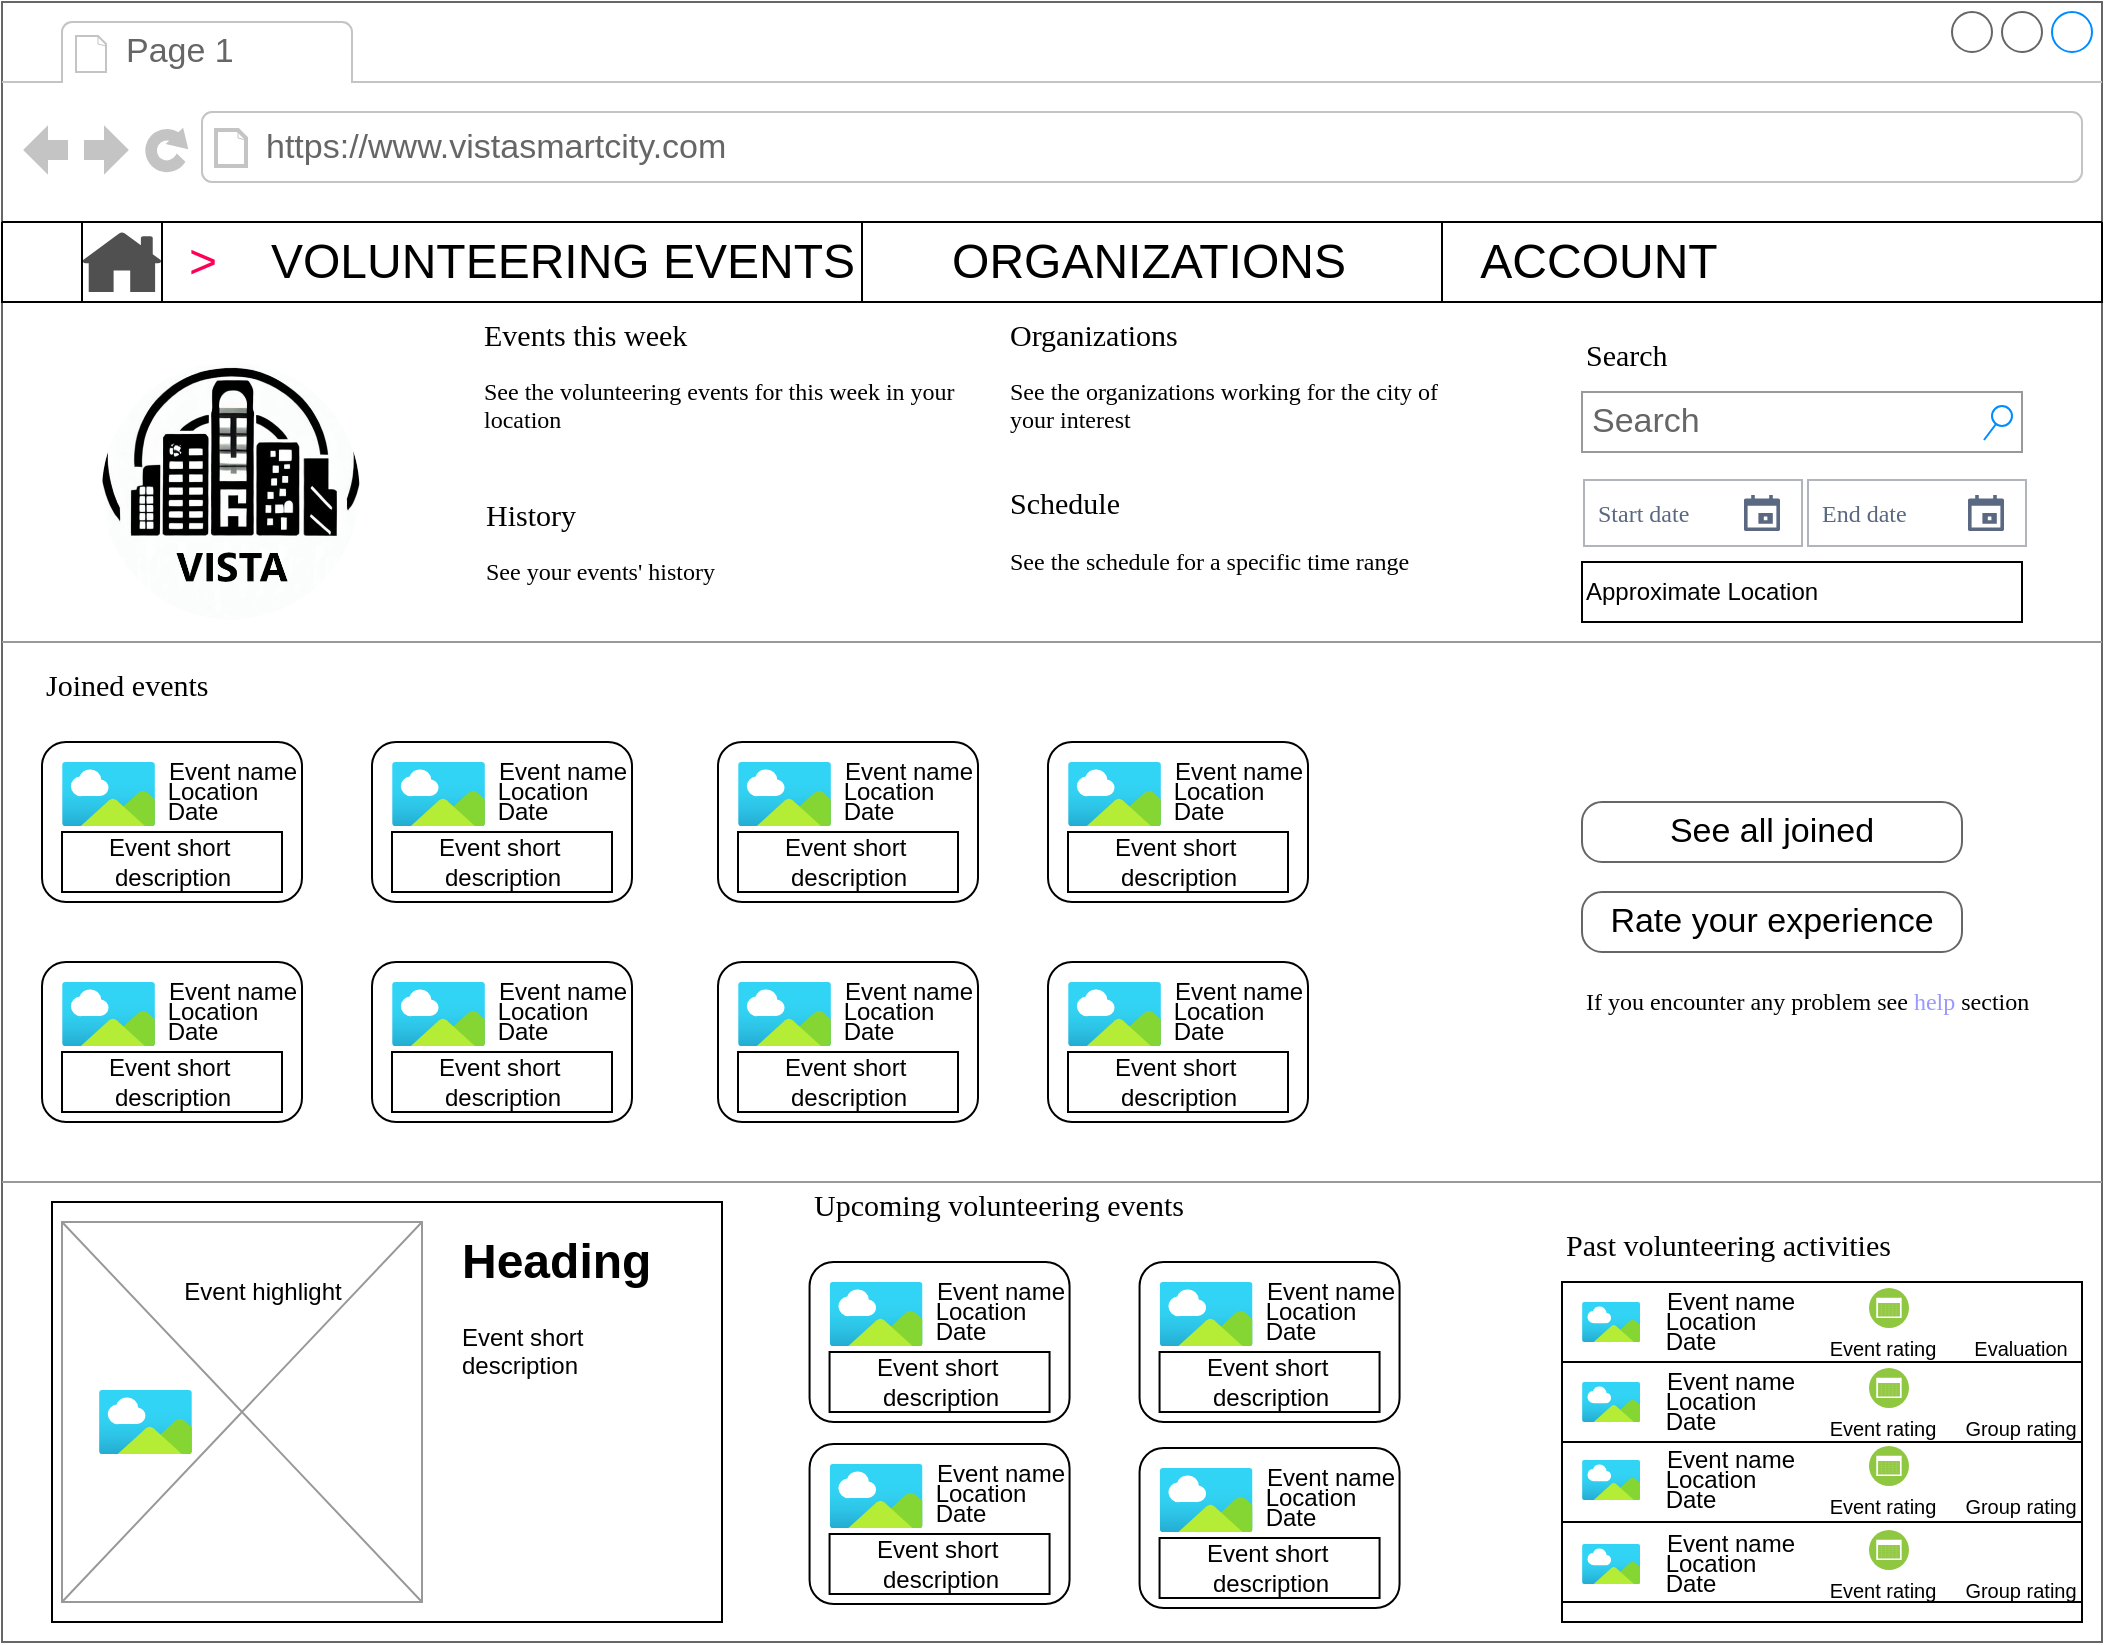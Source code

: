<mxfile version="21.2.3" type="github">
  <diagram name="Page-1" id="2cc2dc42-3aac-f2a9-1cec-7a8b7cbee084">
    <mxGraphModel dx="339" dy="206" grid="1" gridSize="10" guides="1" tooltips="1" connect="1" arrows="1" fold="1" page="1" pageScale="1" pageWidth="1100" pageHeight="850" background="none" math="0" shadow="0">
      <root>
        <mxCell id="0" />
        <mxCell id="1" parent="0" />
        <mxCell id="7026571954dc6520-1" value="" style="strokeWidth=1;shadow=0;dashed=0;align=center;html=1;shape=mxgraph.mockup.containers.browserWindow;rSize=0;strokeColor=#666666;mainText=,;recursiveResize=0;rounded=0;labelBackgroundColor=none;fontFamily=Verdana;fontSize=12" parent="1" vertex="1">
          <mxGeometry x="30" y="20" width="1050" height="820" as="geometry" />
        </mxCell>
        <mxCell id="7026571954dc6520-2" value="Page 1" style="strokeWidth=1;shadow=0;dashed=0;align=center;html=1;shape=mxgraph.mockup.containers.anchor;fontSize=17;fontColor=#666666;align=left;" parent="7026571954dc6520-1" vertex="1">
          <mxGeometry x="60" y="12" width="110" height="26" as="geometry" />
        </mxCell>
        <mxCell id="7026571954dc6520-3" value="https://www.vistasmartcity.com" style="strokeWidth=1;shadow=0;dashed=0;align=center;html=1;shape=mxgraph.mockup.containers.anchor;rSize=0;fontSize=17;fontColor=#666666;align=left;" parent="7026571954dc6520-1" vertex="1">
          <mxGeometry x="130" y="60" width="250" height="26" as="geometry" />
        </mxCell>
        <mxCell id="7026571954dc6520-6" value="Events this week" style="text;html=1;points=[];align=left;verticalAlign=top;spacingTop=-4;fontSize=15;fontFamily=Verdana" parent="7026571954dc6520-1" vertex="1">
          <mxGeometry x="239" y="155" width="170" height="30" as="geometry" />
        </mxCell>
        <mxCell id="7026571954dc6520-7" value="See the volunteering events for this week in your location" style="text;html=1;points=[];align=left;verticalAlign=top;spacingTop=-4;fontSize=12;fontFamily=Verdana;whiteSpace=wrap;" parent="7026571954dc6520-1" vertex="1">
          <mxGeometry x="239" y="185" width="240" height="40" as="geometry" />
        </mxCell>
        <mxCell id="7026571954dc6520-8" value="History" style="text;html=1;points=[];align=left;verticalAlign=top;spacingTop=-4;fontSize=15;fontFamily=Verdana" parent="7026571954dc6520-1" vertex="1">
          <mxGeometry x="240" y="245" width="170" height="30" as="geometry" />
        </mxCell>
        <mxCell id="7026571954dc6520-9" value="See your events&#39; history" style="text;html=1;points=[];align=left;verticalAlign=top;spacingTop=-4;fontSize=12;fontFamily=Verdana;whiteSpace=wrap;" parent="7026571954dc6520-1" vertex="1">
          <mxGeometry x="240" y="275" width="240" height="40" as="geometry" />
        </mxCell>
        <mxCell id="7026571954dc6520-10" value="Schedule" style="text;html=1;points=[];align=left;verticalAlign=top;spacingTop=-4;fontSize=15;fontFamily=Verdana" parent="7026571954dc6520-1" vertex="1">
          <mxGeometry x="502" y="239" width="170" height="30" as="geometry" />
        </mxCell>
        <mxCell id="7026571954dc6520-11" value="See the schedule for a specific time range" style="text;html=1;points=[];align=left;verticalAlign=top;spacingTop=-4;fontSize=12;fontFamily=Verdana;whiteSpace=wrap;" parent="7026571954dc6520-1" vertex="1">
          <mxGeometry x="502" y="270" width="240" height="40" as="geometry" />
        </mxCell>
        <mxCell id="7026571954dc6520-12" value="Search" style="text;html=1;points=[];align=left;verticalAlign=top;spacingTop=-4;fontSize=15;fontFamily=Verdana" parent="7026571954dc6520-1" vertex="1">
          <mxGeometry x="790" y="165" width="170" height="30" as="geometry" />
        </mxCell>
        <mxCell id="7026571954dc6520-14" value="Search" style="strokeWidth=1;shadow=0;dashed=0;align=center;html=1;shape=mxgraph.mockup.forms.searchBox;strokeColor=#999999;mainText=;strokeColor2=#008cff;fontColor=#666666;fontSize=17;align=left;spacingLeft=3;rounded=0;labelBackgroundColor=none;" parent="7026571954dc6520-1" vertex="1">
          <mxGeometry x="790" y="195" width="220" height="30" as="geometry" />
        </mxCell>
        <mxCell id="7026571954dc6520-15" value="" style="verticalLabelPosition=bottom;shadow=0;dashed=0;align=center;html=1;verticalAlign=top;strokeWidth=1;shape=mxgraph.mockup.markup.line;strokeColor=#999999;rounded=0;labelBackgroundColor=none;fillColor=#ffffff;fontFamily=Verdana;fontSize=12;fontColor=#000000;" parent="7026571954dc6520-1" vertex="1">
          <mxGeometry y="310" width="1050" height="20" as="geometry" />
        </mxCell>
        <mxCell id="7026571954dc6520-16" value="Joined events" style="text;html=1;points=[];align=left;verticalAlign=top;spacingTop=-4;fontSize=15;fontFamily=Verdana" parent="7026571954dc6520-1" vertex="1">
          <mxGeometry x="20" y="330" width="170" height="30" as="geometry" />
        </mxCell>
        <mxCell id="7026571954dc6520-18" value="See all joined" style="strokeWidth=1;shadow=0;dashed=0;align=center;html=1;shape=mxgraph.mockup.buttons.button;strokeColor=#666666;mainText=;buttonStyle=round;fontSize=17;fontStyle=0;fillColor=none;whiteSpace=wrap;rounded=0;labelBackgroundColor=none;" parent="7026571954dc6520-1" vertex="1">
          <mxGeometry x="790" y="400" width="190" height="30" as="geometry" />
        </mxCell>
        <mxCell id="7026571954dc6520-19" value="Rate your experience" style="strokeWidth=1;shadow=0;dashed=0;align=center;html=1;shape=mxgraph.mockup.buttons.button;strokeColor=#666666;mainText=;buttonStyle=round;fontSize=17;fontStyle=0;fillColor=none;whiteSpace=wrap;rounded=0;labelBackgroundColor=none;" parent="7026571954dc6520-1" vertex="1">
          <mxGeometry x="790" y="445" width="190" height="30" as="geometry" />
        </mxCell>
        <mxCell id="7026571954dc6520-20" value="If you encounter any problem see &lt;font color=&quot;#9999ff&quot;&gt;help&lt;/font&gt; section" style="text;html=1;points=[];align=left;verticalAlign=top;spacingTop=-4;fontSize=12;fontFamily=Verdana;whiteSpace=wrap;" parent="7026571954dc6520-1" vertex="1">
          <mxGeometry x="790" y="490" width="240" height="40" as="geometry" />
        </mxCell>
        <mxCell id="7026571954dc6520-21" value="" style="verticalLabelPosition=bottom;shadow=0;dashed=0;align=center;html=1;verticalAlign=top;strokeWidth=1;shape=mxgraph.mockup.markup.line;strokeColor=#999999;rounded=0;labelBackgroundColor=none;fillColor=#ffffff;fontFamily=Verdana;fontSize=12;fontColor=#000000;" parent="7026571954dc6520-1" vertex="1">
          <mxGeometry y="580" width="1050" height="20" as="geometry" />
        </mxCell>
        <mxCell id="7026571954dc6520-22" value="" style="verticalLabelPosition=bottom;shadow=0;dashed=0;align=center;html=1;verticalAlign=top;strokeWidth=1;shape=mxgraph.mockup.graphics.simpleIcon;strokeColor=#999999;fillColor=#ffffff;rounded=0;labelBackgroundColor=none;fontFamily=Verdana;fontSize=12;fontColor=#000000;" parent="7026571954dc6520-1" vertex="1">
          <mxGeometry x="30" y="610" width="180" height="190" as="geometry" />
        </mxCell>
        <mxCell id="7026571954dc6520-32" value="Past volunteering activities" style="text;html=1;points=[];align=left;verticalAlign=top;spacingTop=-4;fontSize=15;fontFamily=Verdana" parent="7026571954dc6520-1" vertex="1">
          <mxGeometry x="780" y="610" width="170" height="30" as="geometry" />
        </mxCell>
        <mxCell id="7026571954dc6520-33" value="&lt;div style=&quot;text-align: justify&quot;&gt;&lt;/div&gt;" style="whiteSpace=wrap;html=1;rounded=0;shadow=0;labelBackgroundColor=none;strokeWidth=1;fontFamily=Verdana;fontSize=12;align=center;verticalAlign=top;" parent="7026571954dc6520-1" vertex="1">
          <mxGeometry x="780" y="640" width="260" height="170" as="geometry" />
        </mxCell>
        <mxCell id="wlsTM-EWgnDsblmS1kuD-5" value="" style="shape=image;html=1;verticalAlign=top;verticalLabelPosition=bottom;labelBackgroundColor=#ffffff;imageAspect=0;aspect=fixed;image=https://cdn4.iconfinder.com/data/icons/evil-icons-user-interface/64/menu-128.png" parent="7026571954dc6520-1" vertex="1">
          <mxGeometry y="110" width="40" height="40" as="geometry" />
        </mxCell>
        <mxCell id="wlsTM-EWgnDsblmS1kuD-13" value="" style="sketch=0;pointerEvents=1;shadow=0;dashed=0;html=1;strokeColor=none;fillColor=#505050;labelPosition=center;verticalLabelPosition=bottom;verticalAlign=top;outlineConnect=0;align=center;shape=mxgraph.office.concepts.home;" parent="7026571954dc6520-1" vertex="1">
          <mxGeometry x="40" y="115" width="40" height="30" as="geometry" />
        </mxCell>
        <mxCell id="wlsTM-EWgnDsblmS1kuD-19" value="" style="rounded=1;whiteSpace=wrap;html=1;" parent="7026571954dc6520-1" vertex="1">
          <mxGeometry x="20" y="370" width="130" height="80" as="geometry" />
        </mxCell>
        <mxCell id="wlsTM-EWgnDsblmS1kuD-20" value="" style="aspect=fixed;html=1;points=[];align=center;image;fontSize=12;image=img/lib/azure2/general/Image.svg;" parent="7026571954dc6520-1" vertex="1">
          <mxGeometry x="30" y="380" width="46.55" height="32" as="geometry" />
        </mxCell>
        <mxCell id="wlsTM-EWgnDsblmS1kuD-21" value="Event name" style="text;html=1;align=center;verticalAlign=middle;resizable=0;points=[];autosize=1;strokeColor=none;fillColor=none;" parent="7026571954dc6520-1" vertex="1">
          <mxGeometry x="70" y="370" width="90" height="30" as="geometry" />
        </mxCell>
        <mxCell id="wlsTM-EWgnDsblmS1kuD-22" value="Location" style="text;html=1;align=center;verticalAlign=middle;resizable=0;points=[];autosize=1;strokeColor=none;fillColor=none;" parent="7026571954dc6520-1" vertex="1">
          <mxGeometry x="70" y="380" width="70" height="30" as="geometry" />
        </mxCell>
        <mxCell id="wlsTM-EWgnDsblmS1kuD-23" value="Date" style="text;html=1;align=center;verticalAlign=middle;resizable=0;points=[];autosize=1;strokeColor=none;fillColor=none;" parent="7026571954dc6520-1" vertex="1">
          <mxGeometry x="70" y="390" width="50" height="30" as="geometry" />
        </mxCell>
        <mxCell id="wlsTM-EWgnDsblmS1kuD-24" value="" style="rounded=0;whiteSpace=wrap;html=1;" parent="7026571954dc6520-1" vertex="1">
          <mxGeometry x="30" y="415" width="110" height="30" as="geometry" />
        </mxCell>
        <mxCell id="wlsTM-EWgnDsblmS1kuD-25" value="Event short&amp;nbsp;&lt;br&gt;description" style="text;html=1;align=center;verticalAlign=middle;resizable=0;points=[];autosize=1;strokeColor=none;fillColor=none;" parent="7026571954dc6520-1" vertex="1">
          <mxGeometry x="40" y="410" width="90" height="40" as="geometry" />
        </mxCell>
        <mxCell id="wlsTM-EWgnDsblmS1kuD-26" value="" style="rounded=1;whiteSpace=wrap;html=1;" parent="7026571954dc6520-1" vertex="1">
          <mxGeometry x="20" y="480" width="130" height="80" as="geometry" />
        </mxCell>
        <mxCell id="wlsTM-EWgnDsblmS1kuD-27" value="" style="aspect=fixed;html=1;points=[];align=center;image;fontSize=12;image=img/lib/azure2/general/Image.svg;" parent="7026571954dc6520-1" vertex="1">
          <mxGeometry x="30" y="490" width="46.55" height="32" as="geometry" />
        </mxCell>
        <mxCell id="wlsTM-EWgnDsblmS1kuD-28" value="Event name" style="text;html=1;align=center;verticalAlign=middle;resizable=0;points=[];autosize=1;strokeColor=none;fillColor=none;" parent="7026571954dc6520-1" vertex="1">
          <mxGeometry x="70" y="480" width="90" height="30" as="geometry" />
        </mxCell>
        <mxCell id="wlsTM-EWgnDsblmS1kuD-29" value="Location" style="text;html=1;align=center;verticalAlign=middle;resizable=0;points=[];autosize=1;strokeColor=none;fillColor=none;" parent="7026571954dc6520-1" vertex="1">
          <mxGeometry x="70" y="490" width="70" height="30" as="geometry" />
        </mxCell>
        <mxCell id="wlsTM-EWgnDsblmS1kuD-30" value="Date" style="text;html=1;align=center;verticalAlign=middle;resizable=0;points=[];autosize=1;strokeColor=none;fillColor=none;" parent="7026571954dc6520-1" vertex="1">
          <mxGeometry x="70" y="500" width="50" height="30" as="geometry" />
        </mxCell>
        <mxCell id="wlsTM-EWgnDsblmS1kuD-31" value="" style="rounded=0;whiteSpace=wrap;html=1;" parent="7026571954dc6520-1" vertex="1">
          <mxGeometry x="30" y="525" width="110" height="30" as="geometry" />
        </mxCell>
        <mxCell id="wlsTM-EWgnDsblmS1kuD-32" value="Event short&amp;nbsp;&lt;br&gt;description" style="text;html=1;align=center;verticalAlign=middle;resizable=0;points=[];autosize=1;strokeColor=none;fillColor=none;" parent="7026571954dc6520-1" vertex="1">
          <mxGeometry x="40" y="520" width="90" height="40" as="geometry" />
        </mxCell>
        <mxCell id="wlsTM-EWgnDsblmS1kuD-33" value="" style="rounded=1;whiteSpace=wrap;html=1;" parent="7026571954dc6520-1" vertex="1">
          <mxGeometry x="185" y="370" width="130" height="80" as="geometry" />
        </mxCell>
        <mxCell id="wlsTM-EWgnDsblmS1kuD-34" value="" style="aspect=fixed;html=1;points=[];align=center;image;fontSize=12;image=img/lib/azure2/general/Image.svg;" parent="7026571954dc6520-1" vertex="1">
          <mxGeometry x="195" y="380" width="46.55" height="32" as="geometry" />
        </mxCell>
        <mxCell id="wlsTM-EWgnDsblmS1kuD-35" value="Event name" style="text;html=1;align=center;verticalAlign=middle;resizable=0;points=[];autosize=1;strokeColor=none;fillColor=none;" parent="7026571954dc6520-1" vertex="1">
          <mxGeometry x="235" y="370" width="90" height="30" as="geometry" />
        </mxCell>
        <mxCell id="wlsTM-EWgnDsblmS1kuD-36" value="Location" style="text;html=1;align=center;verticalAlign=middle;resizable=0;points=[];autosize=1;strokeColor=none;fillColor=none;" parent="7026571954dc6520-1" vertex="1">
          <mxGeometry x="235" y="380" width="70" height="30" as="geometry" />
        </mxCell>
        <mxCell id="wlsTM-EWgnDsblmS1kuD-37" value="Date" style="text;html=1;align=center;verticalAlign=middle;resizable=0;points=[];autosize=1;strokeColor=none;fillColor=none;" parent="7026571954dc6520-1" vertex="1">
          <mxGeometry x="235" y="390" width="50" height="30" as="geometry" />
        </mxCell>
        <mxCell id="wlsTM-EWgnDsblmS1kuD-38" value="" style="rounded=0;whiteSpace=wrap;html=1;" parent="7026571954dc6520-1" vertex="1">
          <mxGeometry x="195" y="415" width="110" height="30" as="geometry" />
        </mxCell>
        <mxCell id="wlsTM-EWgnDsblmS1kuD-39" value="Event short&amp;nbsp;&lt;br&gt;description" style="text;html=1;align=center;verticalAlign=middle;resizable=0;points=[];autosize=1;strokeColor=none;fillColor=none;" parent="7026571954dc6520-1" vertex="1">
          <mxGeometry x="205" y="410" width="90" height="40" as="geometry" />
        </mxCell>
        <mxCell id="wlsTM-EWgnDsblmS1kuD-40" value="" style="rounded=1;whiteSpace=wrap;html=1;" parent="7026571954dc6520-1" vertex="1">
          <mxGeometry x="185" y="480" width="130" height="80" as="geometry" />
        </mxCell>
        <mxCell id="wlsTM-EWgnDsblmS1kuD-41" value="" style="aspect=fixed;html=1;points=[];align=center;image;fontSize=12;image=img/lib/azure2/general/Image.svg;" parent="7026571954dc6520-1" vertex="1">
          <mxGeometry x="195" y="490" width="46.55" height="32" as="geometry" />
        </mxCell>
        <mxCell id="wlsTM-EWgnDsblmS1kuD-42" value="Event name" style="text;html=1;align=center;verticalAlign=middle;resizable=0;points=[];autosize=1;strokeColor=none;fillColor=none;" parent="7026571954dc6520-1" vertex="1">
          <mxGeometry x="235" y="480" width="90" height="30" as="geometry" />
        </mxCell>
        <mxCell id="wlsTM-EWgnDsblmS1kuD-43" value="Location" style="text;html=1;align=center;verticalAlign=middle;resizable=0;points=[];autosize=1;strokeColor=none;fillColor=none;" parent="7026571954dc6520-1" vertex="1">
          <mxGeometry x="235" y="490" width="70" height="30" as="geometry" />
        </mxCell>
        <mxCell id="wlsTM-EWgnDsblmS1kuD-44" value="Date" style="text;html=1;align=center;verticalAlign=middle;resizable=0;points=[];autosize=1;strokeColor=none;fillColor=none;" parent="7026571954dc6520-1" vertex="1">
          <mxGeometry x="235" y="500" width="50" height="30" as="geometry" />
        </mxCell>
        <mxCell id="wlsTM-EWgnDsblmS1kuD-45" value="" style="rounded=0;whiteSpace=wrap;html=1;" parent="7026571954dc6520-1" vertex="1">
          <mxGeometry x="195" y="525" width="110" height="30" as="geometry" />
        </mxCell>
        <mxCell id="wlsTM-EWgnDsblmS1kuD-46" value="Event short&amp;nbsp;&lt;br&gt;description" style="text;html=1;align=center;verticalAlign=middle;resizable=0;points=[];autosize=1;strokeColor=none;fillColor=none;" parent="7026571954dc6520-1" vertex="1">
          <mxGeometry x="205" y="520" width="90" height="40" as="geometry" />
        </mxCell>
        <mxCell id="wlsTM-EWgnDsblmS1kuD-47" value="" style="rounded=1;whiteSpace=wrap;html=1;" parent="7026571954dc6520-1" vertex="1">
          <mxGeometry x="358" y="370" width="130" height="80" as="geometry" />
        </mxCell>
        <mxCell id="wlsTM-EWgnDsblmS1kuD-48" value="" style="aspect=fixed;html=1;points=[];align=center;image;fontSize=12;image=img/lib/azure2/general/Image.svg;" parent="7026571954dc6520-1" vertex="1">
          <mxGeometry x="368" y="380" width="46.55" height="32" as="geometry" />
        </mxCell>
        <mxCell id="wlsTM-EWgnDsblmS1kuD-49" value="Event name" style="text;html=1;align=center;verticalAlign=middle;resizable=0;points=[];autosize=1;strokeColor=none;fillColor=none;" parent="7026571954dc6520-1" vertex="1">
          <mxGeometry x="408" y="370" width="90" height="30" as="geometry" />
        </mxCell>
        <mxCell id="wlsTM-EWgnDsblmS1kuD-50" value="Location" style="text;html=1;align=center;verticalAlign=middle;resizable=0;points=[];autosize=1;strokeColor=none;fillColor=none;" parent="7026571954dc6520-1" vertex="1">
          <mxGeometry x="408" y="380" width="70" height="30" as="geometry" />
        </mxCell>
        <mxCell id="wlsTM-EWgnDsblmS1kuD-51" value="Date" style="text;html=1;align=center;verticalAlign=middle;resizable=0;points=[];autosize=1;strokeColor=none;fillColor=none;" parent="7026571954dc6520-1" vertex="1">
          <mxGeometry x="408" y="390" width="50" height="30" as="geometry" />
        </mxCell>
        <mxCell id="wlsTM-EWgnDsblmS1kuD-52" value="" style="rounded=0;whiteSpace=wrap;html=1;" parent="7026571954dc6520-1" vertex="1">
          <mxGeometry x="368" y="415" width="110" height="30" as="geometry" />
        </mxCell>
        <mxCell id="wlsTM-EWgnDsblmS1kuD-53" value="Event short&amp;nbsp;&lt;br&gt;description" style="text;html=1;align=center;verticalAlign=middle;resizable=0;points=[];autosize=1;strokeColor=none;fillColor=none;" parent="7026571954dc6520-1" vertex="1">
          <mxGeometry x="378" y="410" width="90" height="40" as="geometry" />
        </mxCell>
        <mxCell id="wlsTM-EWgnDsblmS1kuD-54" value="" style="rounded=1;whiteSpace=wrap;html=1;" parent="7026571954dc6520-1" vertex="1">
          <mxGeometry x="358" y="480" width="130" height="80" as="geometry" />
        </mxCell>
        <mxCell id="wlsTM-EWgnDsblmS1kuD-55" value="" style="aspect=fixed;html=1;points=[];align=center;image;fontSize=12;image=img/lib/azure2/general/Image.svg;" parent="7026571954dc6520-1" vertex="1">
          <mxGeometry x="368" y="490" width="46.55" height="32" as="geometry" />
        </mxCell>
        <mxCell id="wlsTM-EWgnDsblmS1kuD-56" value="Event name" style="text;html=1;align=center;verticalAlign=middle;resizable=0;points=[];autosize=1;strokeColor=none;fillColor=none;" parent="7026571954dc6520-1" vertex="1">
          <mxGeometry x="408" y="480" width="90" height="30" as="geometry" />
        </mxCell>
        <mxCell id="wlsTM-EWgnDsblmS1kuD-57" value="Location" style="text;html=1;align=center;verticalAlign=middle;resizable=0;points=[];autosize=1;strokeColor=none;fillColor=none;" parent="7026571954dc6520-1" vertex="1">
          <mxGeometry x="408" y="490" width="70" height="30" as="geometry" />
        </mxCell>
        <mxCell id="wlsTM-EWgnDsblmS1kuD-58" value="Date" style="text;html=1;align=center;verticalAlign=middle;resizable=0;points=[];autosize=1;strokeColor=none;fillColor=none;" parent="7026571954dc6520-1" vertex="1">
          <mxGeometry x="408" y="500" width="50" height="30" as="geometry" />
        </mxCell>
        <mxCell id="wlsTM-EWgnDsblmS1kuD-59" value="" style="rounded=0;whiteSpace=wrap;html=1;" parent="7026571954dc6520-1" vertex="1">
          <mxGeometry x="368" y="525" width="110" height="30" as="geometry" />
        </mxCell>
        <mxCell id="wlsTM-EWgnDsblmS1kuD-60" value="Event short&amp;nbsp;&lt;br&gt;description" style="text;html=1;align=center;verticalAlign=middle;resizable=0;points=[];autosize=1;strokeColor=none;fillColor=none;" parent="7026571954dc6520-1" vertex="1">
          <mxGeometry x="378" y="520" width="90" height="40" as="geometry" />
        </mxCell>
        <mxCell id="wlsTM-EWgnDsblmS1kuD-61" value="" style="rounded=1;whiteSpace=wrap;html=1;" parent="7026571954dc6520-1" vertex="1">
          <mxGeometry x="523" y="370" width="130" height="80" as="geometry" />
        </mxCell>
        <mxCell id="wlsTM-EWgnDsblmS1kuD-62" value="" style="aspect=fixed;html=1;points=[];align=center;image;fontSize=12;image=img/lib/azure2/general/Image.svg;" parent="7026571954dc6520-1" vertex="1">
          <mxGeometry x="533" y="380" width="46.55" height="32" as="geometry" />
        </mxCell>
        <mxCell id="wlsTM-EWgnDsblmS1kuD-63" value="Event name" style="text;html=1;align=center;verticalAlign=middle;resizable=0;points=[];autosize=1;strokeColor=none;fillColor=none;" parent="7026571954dc6520-1" vertex="1">
          <mxGeometry x="573" y="370" width="90" height="30" as="geometry" />
        </mxCell>
        <mxCell id="wlsTM-EWgnDsblmS1kuD-64" value="Location" style="text;html=1;align=center;verticalAlign=middle;resizable=0;points=[];autosize=1;strokeColor=none;fillColor=none;" parent="7026571954dc6520-1" vertex="1">
          <mxGeometry x="573" y="380" width="70" height="30" as="geometry" />
        </mxCell>
        <mxCell id="wlsTM-EWgnDsblmS1kuD-65" value="Date" style="text;html=1;align=center;verticalAlign=middle;resizable=0;points=[];autosize=1;strokeColor=none;fillColor=none;" parent="7026571954dc6520-1" vertex="1">
          <mxGeometry x="573" y="390" width="50" height="30" as="geometry" />
        </mxCell>
        <mxCell id="wlsTM-EWgnDsblmS1kuD-66" value="" style="rounded=0;whiteSpace=wrap;html=1;" parent="7026571954dc6520-1" vertex="1">
          <mxGeometry x="533" y="415" width="110" height="30" as="geometry" />
        </mxCell>
        <mxCell id="wlsTM-EWgnDsblmS1kuD-67" value="Event short&amp;nbsp;&lt;br&gt;description" style="text;html=1;align=center;verticalAlign=middle;resizable=0;points=[];autosize=1;strokeColor=none;fillColor=none;" parent="7026571954dc6520-1" vertex="1">
          <mxGeometry x="543" y="410" width="90" height="40" as="geometry" />
        </mxCell>
        <mxCell id="wlsTM-EWgnDsblmS1kuD-68" value="" style="rounded=1;whiteSpace=wrap;html=1;" parent="7026571954dc6520-1" vertex="1">
          <mxGeometry x="523" y="480" width="130" height="80" as="geometry" />
        </mxCell>
        <mxCell id="wlsTM-EWgnDsblmS1kuD-69" value="" style="aspect=fixed;html=1;points=[];align=center;image;fontSize=12;image=img/lib/azure2/general/Image.svg;" parent="7026571954dc6520-1" vertex="1">
          <mxGeometry x="533" y="490" width="46.55" height="32" as="geometry" />
        </mxCell>
        <mxCell id="wlsTM-EWgnDsblmS1kuD-70" value="Event name" style="text;html=1;align=center;verticalAlign=middle;resizable=0;points=[];autosize=1;strokeColor=none;fillColor=none;" parent="7026571954dc6520-1" vertex="1">
          <mxGeometry x="573" y="480" width="90" height="30" as="geometry" />
        </mxCell>
        <mxCell id="wlsTM-EWgnDsblmS1kuD-71" value="Location" style="text;html=1;align=center;verticalAlign=middle;resizable=0;points=[];autosize=1;strokeColor=none;fillColor=none;" parent="7026571954dc6520-1" vertex="1">
          <mxGeometry x="573" y="490" width="70" height="30" as="geometry" />
        </mxCell>
        <mxCell id="wlsTM-EWgnDsblmS1kuD-72" value="Date" style="text;html=1;align=center;verticalAlign=middle;resizable=0;points=[];autosize=1;strokeColor=none;fillColor=none;" parent="7026571954dc6520-1" vertex="1">
          <mxGeometry x="573" y="500" width="50" height="30" as="geometry" />
        </mxCell>
        <mxCell id="wlsTM-EWgnDsblmS1kuD-73" value="" style="rounded=0;whiteSpace=wrap;html=1;" parent="7026571954dc6520-1" vertex="1">
          <mxGeometry x="533" y="525" width="110" height="30" as="geometry" />
        </mxCell>
        <mxCell id="wlsTM-EWgnDsblmS1kuD-74" value="Event short&amp;nbsp;&lt;br&gt;description" style="text;html=1;align=center;verticalAlign=middle;resizable=0;points=[];autosize=1;strokeColor=none;fillColor=none;" parent="7026571954dc6520-1" vertex="1">
          <mxGeometry x="543" y="520" width="90" height="40" as="geometry" />
        </mxCell>
        <mxCell id="wlsTM-EWgnDsblmS1kuD-154" value="Event highlight" style="text;html=1;align=center;verticalAlign=middle;resizable=0;points=[];autosize=1;strokeColor=none;fillColor=none;" parent="7026571954dc6520-1" vertex="1">
          <mxGeometry x="80" y="630" width="100" height="30" as="geometry" />
        </mxCell>
        <mxCell id="wlsTM-EWgnDsblmS1kuD-155" value="" style="aspect=fixed;html=1;points=[];align=center;image;fontSize=12;image=img/lib/azure2/general/Image.svg;" parent="7026571954dc6520-1" vertex="1">
          <mxGeometry x="48.45" y="694" width="46.55" height="32" as="geometry" />
        </mxCell>
        <mxCell id="wlsTM-EWgnDsblmS1kuD-2" value="See the organizations working for the city of your interest" style="text;html=1;points=[];align=left;verticalAlign=top;spacingTop=-4;fontSize=12;fontFamily=Verdana;whiteSpace=wrap;" parent="7026571954dc6520-1" vertex="1">
          <mxGeometry x="502" y="185" width="240" height="40" as="geometry" />
        </mxCell>
        <mxCell id="wlsTM-EWgnDsblmS1kuD-1" value="Organizations" style="text;html=1;points=[];align=left;verticalAlign=top;spacingTop=-4;fontSize=15;fontFamily=Verdana" parent="7026571954dc6520-1" vertex="1">
          <mxGeometry x="502" y="155" width="170" height="30" as="geometry" />
        </mxCell>
        <mxCell id="Ge-I_H_O3i1TYtU1H6FU-1" value="&lt;font face=&quot;Times New Roman&quot;&gt;Start date&lt;/font&gt;" style="rounded=0;arcSize=9;fillColor=none;align=left;spacingLeft=5;strokeColor=#B1B4B8;html=1;strokeWidth=1;fontColor=#596780;fontSize=12;hachureGap=4;pointerEvents=0;fontFamily=Architects Daughter;fontSource=https%3A%2F%2Ffonts.googleapis.com%2Fcss%3Ffamily%3DArchitects%2BDaughter;" vertex="1" parent="7026571954dc6520-1">
          <mxGeometry x="791" y="239" width="109" height="33" as="geometry" />
        </mxCell>
        <mxCell id="Ge-I_H_O3i1TYtU1H6FU-2" value="" style="shape=mxgraph.gmdl.calendar;fillColor=#5A6881;strokeColor=none;sketch=0;hachureGap=4;pointerEvents=0;fontFamily=Architects Daughter;fontSource=https%3A%2F%2Ffonts.googleapis.com%2Fcss%3Ffamily%3DArchitects%2BDaughter;fontSize=20;" vertex="1" parent="Ge-I_H_O3i1TYtU1H6FU-1">
          <mxGeometry x="1" y="0.5" width="18" height="18" relative="1" as="geometry">
            <mxPoint x="-29" y="-9" as="offset" />
          </mxGeometry>
        </mxCell>
        <mxCell id="Ge-I_H_O3i1TYtU1H6FU-3" value="&lt;font face=&quot;Times New Roman&quot;&gt;End date&lt;/font&gt;" style="rounded=0;arcSize=9;fillColor=none;align=left;spacingLeft=5;strokeColor=#B1B4B8;html=1;strokeWidth=1;fontColor=#596780;fontSize=12;hachureGap=4;pointerEvents=0;fontFamily=Architects Daughter;fontSource=https%3A%2F%2Ffonts.googleapis.com%2Fcss%3Ffamily%3DArchitects%2BDaughter;" vertex="1" parent="7026571954dc6520-1">
          <mxGeometry x="903" y="239" width="109" height="33" as="geometry" />
        </mxCell>
        <mxCell id="Ge-I_H_O3i1TYtU1H6FU-4" value="" style="shape=mxgraph.gmdl.calendar;fillColor=#5A6881;strokeColor=none;sketch=0;hachureGap=4;pointerEvents=0;fontFamily=Architects Daughter;fontSource=https%3A%2F%2Ffonts.googleapis.com%2Fcss%3Ffamily%3DArchitects%2BDaughter;fontSize=20;" vertex="1" parent="Ge-I_H_O3i1TYtU1H6FU-3">
          <mxGeometry x="1" y="0.5" width="18" height="18" relative="1" as="geometry">
            <mxPoint x="-29" y="-9" as="offset" />
          </mxGeometry>
        </mxCell>
        <mxCell id="Ge-I_H_O3i1TYtU1H6FU-5" value="Approximate Location" style="rounded=0;whiteSpace=wrap;html=1;align=left;" vertex="1" parent="7026571954dc6520-1">
          <mxGeometry x="790" y="280" width="220" height="30" as="geometry" />
        </mxCell>
        <mxCell id="Ge-I_H_O3i1TYtU1H6FU-7" value="" style="shape=image;html=1;verticalAlign=top;verticalLabelPosition=bottom;labelBackgroundColor=#ffffff;imageAspect=0;aspect=fixed;image=https://cdn4.iconfinder.com/data/icons/social-media-2273/64/social_media_network_online_maps-128.png" vertex="1" parent="7026571954dc6520-1">
          <mxGeometry x="970" y="280" width="30" height="30" as="geometry" />
        </mxCell>
        <mxCell id="Ge-I_H_O3i1TYtU1H6FU-25" value="" style="shape=image;verticalLabelPosition=bottom;labelBackgroundColor=default;verticalAlign=top;aspect=fixed;imageAspect=0;image=data:image/png,iVBORw0KGgoAAAANSUhEUgAAAgAAAAIACAYAAAD0eNT6AAAABGdBTUEAALGP&#xa;C/xhBQAAAYVpQ0NQSUNDIHByb2ZpbGUAACiRfZE9SMNQFIVPU0uLVBzsoOKQ&#xa;oTqIXVTEUapYBAulrdCqg8lL/6BJQ5Li4ii4Fhz8Waw6uDjr6uAqCII/IK4u&#xa;ToouUuJ9SaFFjBce7+O8ew7v3QcIzSpTzZ45QNUsI52Ii7n8qhh8RQA+hDCE&#xa;cYmZejKzmIVnfd1TL9VdjGd59/1ZfUrBZIBPJJ5jumERbxDPbFo6533iCCtL&#xa;CvE58YRBFyR+5Lrs8hvnksMCz4wY2fQ8cYRYLHWx3MWsbKjE08RRRdUoX8i5&#xa;rHDe4qxW66x9T/7CcEFbyXCd1ggSWEISKYiQUUcFVViI0a6RYiJN53EP/7Dj&#xa;T5FLJlcFjBwLqEGF5PjB/+D3bM3i1KSbFI4DgRfb/hgFgrtAq2Hb38e23ToB&#xa;/M/Aldbx15rA7CfpjY4WPQL6t4GL644m7wGXO8Dgky4ZkiP5aQnFIvB+Rt+U&#xa;BwZugd41d27tc5w+AFma1fINcHAIjJUoe93j3aHuuf3b057fD4VCcq6Owud8&#xa;AAAABmJLR0QA/wD/AP+gvaeTAAAACXBIWXMAAC4jAAAuIwF4pT92AAAAB3RJ&#xa;TUUH5wUBCB06gLqNmQAAABl0RVh0Q29tbWVudABDcmVhdGVkIHdpdGggR0lN&#xa;UFeBDhcAACAASURBVHja7L13mFzlmeb9O7FC56ScWjkhCZBRQFgCIUwUySQZ&#xa;sDE249nxeIK9+3mumbHXeGbtWe8Ez4xtFhv8mZHJGDDBRAuBERhJKKAISGpJ&#xa;LQmUO1Y4af845337VHV1d3WrW0jiPLrO1a2q6lNVJ7z3/aT7UYgssshOSXNd&#xa;txSoC7aaYKsGKoOt3FMoB0qDrQRIBFss2Ixg04JNCTYv2Jxgs4It43leBkgF&#xa;WxvQGmzNwXY82I4CR4LtEHBIV7XW6MxFFtnpYUp0CCKL7BMB92HAaGBksA0P&#xa;tqHBNhgo8zyv+x2p/X8L9/ie3VsL8DFwADigKMo+z/P2AXuDbbeuavujKyCy&#xa;yCICEFlkZzLITwAmAOODbSxQH2yJfgHjU48A5C4wilJofylgl+d5u4CdiqJ8&#xa;CHwIfKCr2gfRlRNZZBEBiCyy08Icx5kCTFcUZSowBZgMTALiAw7GpycByHkf&#xa;Rcn5DmlgO7BNUZStnudtATbpqrY1utIiiywiAJFF9gkBvZUEzgZmBtsMUM/C&#xa;z73nAxldPdafYOsNwB18MgmA4nV9jPIebwPeAzYCG4Jtnaqq7dGVGVlkEQGI&#xa;LLJ+Nde1z/E87zPAucF2TgEXvFuwP1EC0NPfu3j9/r1PUQLQ1T7eBdYCaxVF&#xa;Wa2q6rvRlRtZZBEBiCyy3nj3lcC8YJsTbBU9/6XaK8Dqd7A+AyIAKn0nAGEC&#xa;FLy+CfhjsL2lKMpbiqIcj67wyCKLCEBkkQWA79R4nncBuAuA84G5fQOhiACc&#xa;CAFQ3e4jAD19lvD37yYC8zbwJvAH4A1FUY5Ed0BkkUUEILJPD+AbwIXAwmA7&#xa;X/iQvQW08O+O43X7Os/z5O+KokhQE5uqqriui+u6KIqCpmny9eKxcLFc+P1d&#xa;10VRVTw8XNfNAUtVVf3XB7e4l5cqCL82HzjFc+Kzi89a6DOoSsf7u64rX6Oq&#xa;qjjuaJqGqvj/dz1X7ldVVHD874ii4IX2oWmafEx+TrWDbInXqrrWF/L1JrAS&#xa;WOnBClVRrOgOiSwiAJFFdmaB/nRgMXBRsJV2fpXb+5smB2xUCZBh4BMALf4f&#xa;Bv0wkIb3JZ53XRfHcfA8j3g83um5fA84f1/idWHyEf7c+e9Z/Hft/HrLslAU&#xa;BV3X0VSt43V4OI6Drun+uXAd+ZlUVfWJDgpWNouuaqhax986ti2/v2makiAU&#xa;jADkEZveRmE8X+Do98H2qqoom6I7J7KIAEQW2ekH+ArwOeASYAkwvee/6j0B&#xa;CIOgphk5HnzY85Xer/DG87z//EiBeExVVbmfTCYj9yv2ESYZtuvkEoo+3tJh&#xa;IA3vw3Zs//Moas5r89/Hsq2cCEB+1EN6/OJcucHxUdROx0McM0EwwscjTGxU&#xa;Ve1EcnoiMAUIQL5tAl4GXgJeVBXFi+6syCICEFlkpyboVwGXBdvn8GVze2G9&#xa;IwBh8PeBS8kJ54fBqpDHHI4WdAVW4bB/eF+h74xt29i2jW4aZDIZ2tvbaW9v&#xa;J51OS+9ZURQsy+oUgQiH+As9Fwbt0tJSDMMgHo9jmiaapqHrOoZhoOs6nuf5&#xa;vweefj6pyH9PGTcJCA2u14kECULlui6maXa8tsC5yN9v/uv6QADCdsjDexH4&#xa;HfA7TVGPRXdcZBEBiCyyT9Bc1x0MXAlc4Xne5fia933d2wkRAE0zOoFXvhcc&#xa;zo+L8HfYow2/3vM80uk0LS0ttLe3c/z4cdra2jh27BjHjh3j+PHjHDt2jKNH&#xa;j9La2krDnt2k02laW1tpbW2VBEB4yIZhdAL4MPCnUqmclEF+ZELTNJLJJBUV&#xa;FVRWVlJeXk5ZWRllZWXE43Fqa2spKSmhurpaPl9ZWUllZSUlJSWUl5cTi8Uw&#xa;DbOT91+I4MhoR7A0uZ7bZY2E6CIYQAIQjoxkgOeB54BnNUX9OLoTI4sIQGSR&#xa;nRzQrwWWBttVBOX3J16xfmIpAMtyOoXmw+BfyIN3XVd666lUiuPHj7N//372&#xa;7dtHY2Mje/bsYe/evRw5coT9+/eTTqdpb2+X3nyYOOhmkIIIAFV62AHJsK3u&#xa;69v0EEGQ9QWe15FzD37Xghx9OASvKIp8X90wiMVilJWVUVdXx7Bhw6ipqaG2&#xa;tpbq6mqGDx/OkCFDqKuro6amhqqqKkpLSwMSpeXsP/wehm5I0lCIXKko/Z0C&#xa;6IoA5F80zwC/BX6rKerh6A6NLCIAkUXWv6AfA64FrgGupoC07idBAHIL67SC&#xa;r0mn02QyGZqbm2lqauKjjz7iwIED7Nu3jz179rBnzx4OHz7M7t27JcBns1m5&#xa;f/G9dF2XIf0cgA/C4o7r9OGuV8IH8MQWkFB43nXdzvsLRSJisRjl5eUMHjyY&#xa;4cOHU1NTw8TJk6mtrWXUqFGMGDGCmpoaSktLicf8U53JZjAMI6d+QB6DAp+/&#xa;D0WAfSEAOacaeBp4CnhSU9RMdOdGFhGAyCLrO/BfDFwPXAcMKtYbPxkEIL+q&#xa;vrnZD72L8PzRo0fZv38/e/fu5dChQ3z44YccPnyYffv2cezYMRnKzm+vywf2&#xa;/LY+4SE7eZ5+zh1coKug1wBfIISes59iyEM4ehB+LO//ooivpKSEqqoqamtr&#xa;GTZsGPX19YwbN45BQ4Ywcfx4yisrqauro7S0FFVRcb0g+hG0IHanJngSCEDY&#xa;DgK/8TzvCV3VXonu5MgiAhBZZEWY47mTgBuCbUaxoK8qKo7rF8Wpqoqu69Ib&#xa;FQCbD566rqOgyMW9UGFcflGb7dhkMhkymQzHjh2joaGBPXv28N6GjRw4cIAd&#xa;O3bQ2NhIc3MzlmXhOE6nlr0z09QTJmDhnL4w0zTRTYPhQ4cxbMRwJk2axMSJ&#xa;E+U2atQoGSUIA7WCHxXxPC/nHOY/5nouqqJi2ZZMM4jWRdGi2AcCEP4eG4HH&#xa;gMd0Vdse3eGRRQQgssjCoOo6iqIoNwM34of5e7PA+vuw7Y5WuwDUZY46VEgm&#xa;wD/fQ3Zdt1MPu/ibVCpFa2srBw8epKGhgYaGBnbs2MH27dvZvn07Bw4cANeT&#xa;VflhD76r6veIAOQvQC4KoYhIALhqUBcg0iKoCslkktGjRzN79mzmzp3LuHHj&#xa;mDlzJrW1tWiqhu3YOaAvRIfEuQ23Lzqu06k1Md/zt21bEso+EICwPQU8Cjys&#xa;q1rUVhhZRAAi+1QD/3TgFuBmRVHGnsgCKxZw4b2FgVjTtI72vJASnW3bUrwm&#xa;DAitra00NTVx4MABNm3axPbt21m/fj0HDhzgwIEDNDc35xTVabqOY9kdN1MR&#xa;0rWRdV6AFJTcPv+ABojCSk3TcPHksdd0nUQigWmajBkzhlmzZnHuuecyYcIE&#xa;xo8fz/DhwzF0Q3r5wizbylElFOc93KGRr6dwAhGAQrYTeBh4SFe1SHAosogA&#xa;RPapAv7rgC/g5/Y7eeR9WWAF6IYlZMOev1CqE1v4edux2bdvH21tbTQ0NLB2&#xa;7VrWrFkjvfuWlhYSiQSZTKajyl7ksoVgTch7zQ/7C5nfyHpegMIEzQfejvOr&#xa;KIo/9CdM/DQNw/A1EDRNIxaLUVdXx7hx45gyZQqzZ8/mrLPOor6+nrKyMnRN&#xa;x3EdGSmyHdvXMAjC/+GogeP4r9NUrb8JQNh+A/xaV7XfRFdBZBEBiOxMBf1B&#xa;wG3ArcCsThfgCRIAy7JkCiD8uOM4ZLNZtAAowsV1x44dY+vWrWzfvp133nmH&#xa;bdu2sWnTJo4fO4am6+i6jmVZOa11St7+JRh104ceRQN6vwB1dcR0Xfe7Hrzc&#xa;lkdN13FsO4cYeJ5HTU0N9fX1TJ06lfPOO48FCxYwduxYSpIluddnQATC5DCc&#xa;MuqnFEB3th5YDvyXrmoHoysisogARHYmAP/ZwO3BVt3nC7QLBTjpsbmuzPta&#xa;tiXztvmeXXNLM7t372bbtm1s2LCB1atXs337dg4dOkQ6ncZzXVRNy2llM0xT&#xa;FoU5jiOBRwmKDV3XRVPUggV/EfifGAEIayvktEEq5JwDS9QIhLQKJCFQFAzD&#xa;oLq6mnHjxjF//nyWLFnCjBkzqKqqKihOpOu6jEaIlMGJXJ+9sKOe5z0APGBo&#xa;+rroyogsIgCRnY7A/zngS8DN/XKB9rDAhou88nO+mWyGxsZGGhoaePfdd1m7&#xa;di3vvfceu3fvpr2trfN7iSiB4xR8Luf9Q90CYaU/8gAsSgH0fH67k/PNb4X0&#xa;JzB2EAJF8zUGstmsPCfiXKmq6pOB4FyYpsmQIUM466yzWLx4MfPnz2f8+PGU&#xa;l5cXLBQUcxBOEgEI/93DwP9vaPqL0RUSWUQAIjsdgP9m4A78QTz9ChDdLbDh&#xa;IkDx3JEjR9iyZQvvv/8+a9asYePGjWzatIm21tac/aiaVhDsw33shml2eJl5&#xa;Fi4CzJf+jazv5zd8jg3DyFFALLSCKaoqxwZrwXyCnJqN4FyGraa2lpEjR7J0&#xa;6VI+85nPMGfOHGpqajpmMOTVJJxkAiDsJeCXhqY/HF0pkUUEILJTDfQV4M5g&#xa;m9uXfViWJZXebMeWbXliARb926KiX+T8dU3PafNqaW1hw4YNrF27lk2bNrFx&#xa;40bef/99mo4f72HV7RtAFbPYi7xyfoQgt+9dLdgHL8Lf4b8r5Cl7+R5zmHx0&#xa;NXI47zWhJ4tB7I79KW5hsaEuQLeY43+yOyliiThDhgxh2rRpnH/++SxatIgZ&#xa;M2ZQkizJKRT08Mhms/61GZwXcV2Gz2+4y8B27B5TCPnRrC7sbeA+4D5D06Pc&#xa;UmQRAYjsEwX+OPCVYJvZXx6gKMCyLEsWZsXMmAzLup6b06LV2tZKc3Mza9as&#xa;4dVXX2Xt2rXs3LmTgwcPFvbsB5gA9FQAKMLJuc+pRXuO4bHA4vWO4wzoudbz&#xa;hwnlRzeUQJ8//N3yqvWlHkKeEqCYBliI2AigzWQGWFk3dHoTySRjx45l0aJF&#xa;XHXVVcyZM4eK8oqcSEAY3FVVpaWlRb5GPF7sqOJC57yHa2AD8AvgF4amp6OV&#xa;KLKIAER2MoE/AdwVbFP7Y5+qopK1sti2TSwW65SLtR1btmWJwr629jZZyPfM&#xa;M8+wbds29u/bJ4FIgFQ8kSCdSp3UCEC+B2sYRg5Yd17gO0/DC79npyK4Lrzy&#xa;rrx4pYccttfXdEV3cr8BAPY4jEhRgLxQvev1asE6YXdY8d9bdBkIYam6ujqG&#xa;DBnCbbfdxmc/+1lmzJghPf9w0amhG1KJ0nVd2XUCfiqopxqCXhIAYVuAe4F7&#xa;DU1PRStTZBEBiGwggT8G/EmwTe3PfQsvKZzLFzlf4UUJ4D9y9Ahr165l5cqV&#xa;rFixgnXr1vniPyGBmEItfANJALoq9CsU1g+DekdbYue59r2JBNihFjgl2G94&#xa;5LAAtrDITfh9RCjbcRwppCS7GjxPevCdPlvwU8uTXg7PDFAUxScYofftFCHQ&#xa;ldzIgtcRAdA0jXQ6PaAEQDNy2wjDxzIWi6EoClOnTmXJkiVcdtllzJo1i0Qi&#xa;4UdHQkRAURT5/7DscE86Al2d614Qgf8L/F9D06MhRJFFBCCyfgf/rwF/Shf6&#xa;/Cear7Vtm5gZA/yqfcdxfB34kKTrBx9+wOuvv87KlSt5++23aWho6HHMrSY8&#xa;uh5eNxARgDDQhkP0hTsDuvcQk8kkpmmSTCZJJBLE43Hi8bhUwosnEui6jmma&#xa;nTZN00gkEtIrNU1ThtbDAkqu66ddxKyDTCYj5xm0tbXhOE7O89lslmw2i+u6&#xa;pFL+a8X0w2w2K8ccO7bdqbUy11yZQghHKzzX7Vwb0LfTV9QKqGoauq77XnwB&#xa;4iier62tZcGCBVx55ZUsWLCA0aNH5yhJhsck58+hKIYI95VA488d+Jmh6fdE&#xa;K1ZkEQGIrD+A/3bgvwFzBmLhyo8ASDGWIAVw9NhRdu3axYoVK1i1ahWrV6/m&#xa;0KFD2Ladm1MOTZnLAZCiP8CJE4DupvuZgZZAISLg/64Rj8cpKyujsrKSqqoq&#xa;KisrKSsrIx6PU11dTWlpKRUVFZSWlhKLxSTAG4ZBIpmUAK8HERDxu6b5+85/&#xa;PpymCEcAbNuWW5gYiOcECbAsS0YKbLuDPAjwb2lp4dixY7S2ttLY2EhbWxtN&#xa;TU00NTXR1tZGe3t7aPxxBwnIIUh5qYCBJABCQ8DJi6Z4rpvTBaIHJKq8vJzz&#xa;zz+fSy65hIsuuohhw4aRiPtRgayVlfoClm31Wkiot/dT3uv/CPzU0PQHohUs&#xa;sogARNYX4L8G+DPg4oH0XHI8rAC4bdumqamJzZs389JLL7Fq1Sq2bNnC0aNH&#xa;O4dpC+SZ1SDsbdt2J3IwUAQg/JqwZ68FXmMmk0FVVRKJBCUlJRLoKysrKSkp&#xa;YcSIUZSVVlBTU0NdXR3V1dVUV1dTUVFBIpGgrKyMWCxGPB7HMPRwmh1FASf0&#xa;e97hCT5T4ec7zl/hv+uNua7YfCKRTqdpb2+XP1taWjh8+DCHDx/myJEjHDx4&#xa;kI8++ojjx49x8OBHNDUf4/DhwzQ1NcnzrCpqx7kcQAKg6p0jFPlE0jADQA+1&#xa;g1YG44vPO+88Fi1axJIlSxg5cqQkV/ntqSeJAAh7BfiJoelPRStaZBEBiKwY&#xa;4L8A+Dr+ZL4BW7AKgb/neRw9epRNmzaxYsUKVq5cyXvvvcexo0c7Ab5rO37v&#xa;d2icb1Hz53skAKrvjeb9VBSt4OPip+d5/l3kdZCBZDJJZWUlpaWljBs3jrq6&#xa;OkaNGsXw4cOpra2lurqaqqoqSktLqasb7AN8zJT78YLPpajguXTsX/H/r6gd&#xa;zzt5AB8OjOQ/5p8rRT5XDCkQ++qa/OSk/bskCJ4Hoh6urS3N4cOHOX78OB9/&#xa;fIDjTUc5cOAAjY2N7N27lz179rBvbyPHjh2jLU+wKXQo8Pp5BQwXkEJnmWFF&#xa;VTFNk2w2m/O6ukGDWLBgAddddx0LFy5k2LBhqIoqu1b6EhXrp9c+Cvynoelv&#xa;RCtcZBEBiKyTWY49EfjzAPy79YALLTaK53u+4TC48IRF+LNQH7/onz7e3MSG&#xa;DRt44YUX+P3vf8/WrVt9wR4PKcHbLQAUcQUbpumnDsSiLcPvCp4jFn58YFc0&#xa;VFV4zh6qquPY2c4EQNEwTZ3KqnLKKioYXFfHoEGDGDJkCCNHjmT06NEMGjSI&#xa;ieMnSM8/Fov5H1ocRzWoOtd1LMvBMPz0RzqTzpl1nw/OHi54Kii+FHGn5z0X&#xa;z1NyCIwiWENAAMLg3B3B8XUKOv+deC83CNV3pDQ6E4Fs1m+NE98v/N6WbWOa&#xa;Op4HmUyWjz76iI8//pgjR46wceNGPvjgA3bv3s2OHTs4cOAA2UzGJ4MiVaC4&#xa;hVlJmL10QQwVVcVzTky0KazVUFFRwcKFC7nxxhu58MILGTZsWMd9ZlmyOBMg&#xa;k8lgGAaegpQgVlDkdEKhethPZOA/gf8wNP39aMWLLCIAkWG7TgnwDc/zvgEM&#xa;6drD654A6Kom88Miz+y6rgzd6rqeo5Ufi/kFf83NzezYsYPfPPUkb775Jm+9&#xa;9RbpVEpWsofH7HZ1oXq9vYoDbXjLsiQIqKoBqLL4K+z1hZUCDdOkrKyM6upq&#xa;hg4dyujRoxk8uI5R9aOoDVTlhg8fTm11tSy8U/CLEEVFvo96oToBtWPSnYho&#xa;WJaVk0N2HCdHFz882jjfXS9GNjn/994UqeVv0NHm2NVrwt893AopvosAa8sK&#xa;JvBpgcZDazuKonD06FH279/Prl272LVrFw0NDezfv5/Gxkb279/PkaOHcosq&#xa;w9LBBQYFdSpIPMEwgrieRG2FZVlUVVVx7bXXctNNN7FgwQIMw5DHSUynFEWH&#xa;qq51ShmECwt7G0HohgR8BPw78O+GprdFK2BkEQH49IL/rcA3gM8U03LW3eKS&#xa;bk9RUlKCoihkMhls25bV5gL4TbNj6Eom4+vzP/nkkzz88MNs3b5N6vLnVO57&#xa;uTKwfSUAhmnium4OqIu2M1/KN7cKXdM0bMtC1TQqKiqor6+ntraW+vp6xo4d&#xa;y4gRIxg+fDgjRoygtrYWM2F2zK1XtU41/Uro2AmgUhQFFQVP8X8/cuwoFRUV&#xa;cvys8ATD7ZH55np+kZ6h6Z3AN2w9AXxPssU99bH3eK0Fw5nEe+XvzwNs20XX&#xa;VWzbDYiBHx3If+tMxuLw4cM0NjayY8cOGhoaeG/TBnbs2MHOnTtpaWnxz7Xj&#xa;dBC8LroQRGV/Nt1/3XPxeJxMJiOJz9ChQ7nuuutYtmwZc+bMkccgHCHLWFl5&#xa;fARpDg8p6kmKuBcEQNjqgAQsj1bCyCIC8Ckyy7HnA3+pKMoNxS4YParb0TGx&#xa;TYQ5BeBns1lM0/Sn7QUa/a+++iqPPvoob7/9NkePHgWlcMueqqhy8MsJRwDy&#xa;wsASFABcBT3w0JLJJDU1NQwePJixY8dSX1/P5MmTGTx4MKNHj2bIkCHE42Yu&#xa;gMrP4gO8CjkdAYqXexxlm6AHXlCBHh5i5OF7yZlMhmQySVtbW87fhnv3Pc/D&#xa;ymRlxCXcwy++X3t7e+775nQg9Hz754sQhSMRShBREaHtcKeB8IhFNKS1tRXb&#xa;tkkkEr5Og+tSUVGBB7S1pSgpSeB50N6eIplMBN6yjWHouK4nIwMdxAVaW1vZ&#xa;sfMD9u3bx7Zt29i8eTNbt25l586dHD161I/edJMC6K8IgPDsw495nodt2xiG&#xa;waRJk7jhhhu49tprmThxooyCtba2kihJ5pz78PkNqz721oogAo8B/2Zo+qpo&#xa;ZYwIQGRnNvDXAn8F/CWQ7M3M+p5eqylq0M7lL3y2bcv8Zjzu57E//vhjVq5c&#xa;yYMPPsirr75Ka2ur9O4VLa91z+vwOgsK7PSBAIgqbrGwhsP9dbU+2I8bN46R&#xa;I0cyZswY6uvrGTNmDIMHDyYej6PrYblesO0OULTsTI7wjpo/NdD1ZD43/BnE&#xa;sU1nMyTiCba/v51Vq1Zx+PBh2XqXyWSkRyta7VKpFO3t7bIdL5NKdyIAYdAW&#xa;EYB8AiA+T08RAtF2KUhFOIohvF4R0hahbsMwcoSI4vG4rBMRhGHkyJHMnj2b&#xa;BRcsJJlMkM1aQeuikpO6Fz9Fh4HrusRiZqc6g5bWFhobG3n//fd57733WL9+&#xa;PTt37uSDDz6gvb1dXl968P6O4/hRoX5S1jdNU3Yt2HkdK4IczZo1izvvvJOL&#xa;L744IJNxsrYlP4+qqlL/IhuKDBRzf/ZRUKgd+DfgXw1NPxytlBEBiOzMA/9b&#xa;gb8Gzi4W1HtDAFJt7SSDXvTwsBRAtvQ98sgjPPXUU+zbty+nqE/TNBzXkV55&#xa;LBbDtR2p/54/DKcgAejhCo7F42RCanJmLEYymWTUqFFMmjSJaVPPYsqUKUyZ&#xa;MoXBgwdTWVnZqVhNeJzhuoZCkXHhvYvPrip+bUGH6p8rnxcA6QHbtm/jhz/8&#xa;Ic899xypVEq+T7YIHXxd0wvm5sOg3x0oFHv++9LtESYbggCI8xmPx5k8eTJf&#xa;//O/4JZbbiGRiNHW5nv/lmV30ocwTT0vMuGRTqdJJGOSoIg0TCqdYvPmzWze&#xa;vJk//vGPNDQ0sHXrVhobGztqAkQePmudcASg0LRCESkxgwJUce4rKiq4/PLL&#xa;+dKXvsTcuXMpKy/3iZbj19EIPQEhM9zbaYR9lBZeB/xLlBaICEBkZw7wzwqA&#xa;/7begnpvXqsHwj22bZNOpyktLQXgnXfe4cUXX+Sxxx5j586dsp0rHo/L8Kjj&#xa;OJSUlHRq9Qq/d48LWDFXcNCaN3ToUCZOnMjUqVOZNWsWkydPZuKEyZSVlXQJ&#xa;9q7rBh6tIiMAPgAFIjmuJb1fIWIk8vMijCtSAeHhMIIkHTx8iB//+Mf85Cc/&#xa;oaW5WX5eQTQ6KRnmA3oB7fyeQOGEF40CEYRCJKRQPYKqqhIwTdNk7LgJfOtb&#xa;3+L666+ntLRUVsCH6wAcx8shUH4UwX/cdnIn9Im6CduxyWb9roIPP/yQ1atX&#xa;s27dOt5//33279/P8ePH/UhQPxwacQzC5C5fpjkcLUmlUkycOJGlS5fyhdtu&#xa;ZeLEiRL4wS/+sywrp3ZmgAmAsP8KiMD6aAWNCEBkpy/4fxP4JjC0L6Dem9da&#xa;mawEQMuy2LlzJ6+++ipPP/00f/zjH2lvb+9ynrsAeNEWKFIJwmMuatJdD1dw&#xa;TW0tM2bMYPr06YwbN46zzjqL6dOnU11d7b8PHVXovkenyZCzpilYloOuayiK&#xa;X6wWbtHyP2vHoi1nyQvdfToP6RHfWajp/cu//Ss///nP2bN7d87gnpyWxe5G&#xa;DtM7sO9rVXlvrplC5zg/mtPxf5WzzzmHH/7whyxZsphMxp8EGY+bEvidUBTF&#xa;b5nrOB+6rsrceZiIhLslLNuipaWFAwcOsHnzZt566y3eeecdGhoaOLBv/wmD&#xa;f77KY34UJr8TJtziN2feXO644w6uuuoqamtrc6YNipHXvT2fvYnwFLADwD8b&#xa;mv7P0UoaEYDITi/gXwR8C7ii2EWjpxCv4zhywRJerRwuE7S5KYrC4cOHWbVq&#xa;FU8++SQrVqxg//79RS1A+SHUQl5/oVRAzhWcB5LJkhKmTJnCjBkzmDt3LuPG&#xa;jWPy5MnU1dXJwUIiXK+Fx9WS66UXpQLYxdfzgj9VFZVMNiPnHYjcrqqorHht&#xa;Bd/4+p/T0NBAW1ubjBaI7zzQo35PDVMxTJPbb7+dv/7rv2b8+PE5uhHh81DI&#xa;21XU7q8vx3FyzrkQndqwYQMbNmzgtdde4/3332f37t2SgMpUhdeN0JT8EJ1r&#xa;VoTGRVHgq0BVdTUXX3wxt912GwsXLqSstEySgLA8todHW1sbyWRSRjl6O22w&#xa;F/Yc8H8MTX8tWlkjAhDZqQ38CeC/B1tpb8OG3S0eAuhdzy80E4VKtuOH/ONm&#xa;jI0bN/Lss8/ywgsv+EI+bW05BWO98abyNfWFxx3uKw/3krueK0P89fX1nHvu&#xa;ucyaNYtp06ZRX1/PkCFDKC3pOCThee3hBbKgyFE/EYBUOkUinsBx/QI90zDZ&#xa;s3cP9957L/f89Gd+N0RvgeNMgX/NwHUc6gYN4tvf/jZf/vKXKSvzAbC9vV2G&#xa;zU+EAIhiOklmgzHTra2t7Nq1i3fffZc//OEPvPvuu3z44Yekgs6JfB2BghEZ&#xa;r/D91dWUyE7XfDCNUFFVtvoTswAAIABJREFUpkyZwg033MCNN97IlMlT5Gva&#xa;U+24ruu324Y0AkSXwQARAIBW4EfAj6KxwxEBiOzUBP8lwP+gSO3+YoAtvGiI&#xa;vKuqqrI/WeRXPc/jqd88ycsvv8yLL77Ixx9/3AnQe/JiFfwwtvDy3Z6SsqqS&#xa;0+NdU1PD5MmTmTNnDvPmzWPmzJkMGTKEZCKZ56h1jBkWHng4vFpoql9Rx7Kn&#xa;EgW1IwIgBsWkM2meeOIJ/umf/olNG9+TrxXiMF1FQs7IBUjVZbpj0YUXcvfd&#xa;dzN37tycAsBuz4fSg45BSEdBCCtpmiajAgDHjh+jsbGRbdu2sXbtWtavX8+2&#xa;bdvYu3evH4kR50REaIL2BMMwsDLZglG0oosnlVwJ4sFDhjB37lw+//nPc8UV&#xa;V1BZUZkTsQpfF8WkCIoh+UXYK8D/NjT95WjFjQhAZKcG8MeB/y8A/2SvTno3&#xa;4FaoiEjXdFmYFI/FSaVTvPXWW7zyyis8/eRTNDQ0kEqlME2TWCxGa2srnud1&#xa;WSGds0CHwN8LjU4JL3Q5IdZgfGttbS0jRozg8ssvZ/bs2XzmM59h6JCh0jsS&#xa;6mwiaiG8srAHmM1mZU92X8C/WAIgwv4iHL1121Z+8IMf8OCDD+LajmwfzG/f&#xa;C4sHnbkrkAaeRyweJxaL8Sd/8id861vfory8nFjMwHG8EyIAYU9chNJFJMbz&#xa;PKlXoCoqlm1x4MABtm/fzpo1a3jvvfd45513OHLkCE3Hj0vSGU4PKOR2OvSa&#xa;tCkd4lSKosgW1QlBkeAtt9zC9OnTMQ0Ty/b1E2JmTEbkejtt8AQiBO3A/wb+&#xa;ydD0dLQCRwQgsk8O/BcG4H9Zn056F4tpwSI/yyIWi0nQ3LlzJ7///e958skn&#xa;WbVqFW0trbKIz7KsHK+tmMVFDS7B8NQ0XdOlRrpIC1iOP+GvqrqaqVOnsmjR&#xa;Iunx19TUEI/FcT1XLuxicQ/nT8M97EKWNr8PvrdFcopHh6hPAXO8DlnkeCxO&#xa;Kpvh17/+Nd/73vfYt2cPeEj55DMe7Aud/yAFEE8kSKdSzDr7bH7wgx+wYMEC&#xa;qSMhzovSuaayKAIgtAxE5EfUAoS1GfJnWRw/fpyPPvqI119/nQ0bNvDWW2+x&#xa;Y8cOmR7IGU4F3Y6E7mkFDqcadMOQnR+lZWWcf/753HLLLSxdulRGA2zHlt0Q&#xa;n4D9DvgnXdVWRivx6W96dAhOO/D/FvBtoKY/9tfdYuV5nhxK09LawoYNG3ji&#xa;iSd46qmn2N3QIEVV8r3XfA++2/cPAX+4Alo8att+zr6mtoZJkyaxYMECFixY&#xa;wKxZsxgxfISUzk1n0jiOQzweR1M1bCcQxlGcTt9VCNSI14UX8F6TqR6+Yhhc&#xa;ALZu3crKlSt98Nc0sHOV+/Jbys50E+dEzIHYsWMHTz/9NJMmTWLMmFGyE6Az&#xa;sBc57DEAfvF7JpuRKS3DMHKOuySOmk5tTS3l5eVMmDCBXbt2MW/ePF577TXZ&#xa;PZBOpaS3LvYt6lJ66Vl3tA0GwC8IQSqV4sUXXuDAgQPs2bOHa6+9lmlTp6Fr&#xa;uhQMOtEUQB/sMuA823V+qKva/4lW5IgARHZygH9mAPw3n6xFWSwwjY2NvPji&#xa;izz00EOsWbPGn3EfaOZrqpaTW9c0Tfb4d1u9HwJ9sYgpiiKFgQCSySS6rjNt&#xa;2jTmLzifhQsXMm/ePGqqfe7TnvKLxASJEO11jurIgkE5SCcgF6JHXxCLsCd4&#xa;QqG04JDlRwIEIKiqyvGm47zwwgusWrWqWzAIiwmd6VEBz3Wl12sYBq2trbzy&#xa;yivMmzePESNukcev0ClSlJ7b+MWQKiEtbZqmPOcifB8WKcpkMrJ1T7xu0qRJ&#xa;jBw5knPOOYfVq1fzxhtv8Mc//pEPP/wwRwmzUPSh5xoAJUfwyXEcWQ/gOA6x&#xa;eJyNGzbQ0NDApk2bWLZsGYsWLaK8rJxMNtNjFKA39T69sBrgR7brnOt53g8N&#xa;Td8QrdCnp2nRITgtwP9LwI+BRf2xv94A3po1a1i+fDm/+MUvWL9+PZl0Gjfw&#xa;9s1YTC7cIt8vIgHFRgAUNQBhOoqsPPzRqsOGDeOmm27i85//PFdfcw1nnXUW&#xa;yWTS76n2XGKxGKlUSlb1Cy36cAogRzs/HG0I5HvDHnq+TG7xBzQYT6wUfk4c&#xa;h927d/Oze+7h3dWrfe/fcQoCRVhQ5sxPCygYphmS5vVIpdMkEgnOPvtsKisr&#xa;uyQAIobUk3cNQV1IkEMX7ZbhOhHxWjnLQNPldSWupSFDhkhNierqamKxGPsa&#xa;G3MUHvtEJhUFTQ+KIUWBXwDstmWh6TrZbJYtW7bw/vvvk0gkGD1mNCUlJX2+&#xa;1xUxU/vEbDpw4Xe++53W7999dyQedFrefZGdysBfB/wNvo5/3xieqpHJZqSH&#xa;Hs6Du66LrmpyUbRtWy6Cx48f580332T58uW88sorHD58OKeoLxaLScneYhag&#xa;QhK1Mvxq6P74X8WfhDZl2lQuuugi5s6dywUXXEBZWRklSX+xsx27kx59dwte&#xa;TwtyMc8Xo7PeXR2AIET3338/3/zmN33VxCDkfaLz6OHEpvXpAQHrbShZtKO5&#xa;/SClFy7yNGImVjbL2AkT+M53vsMtt9zip3YMk1Q6RTKekNEl6PqYF+PlFkNQ&#xa;xXRL8bumaaiKSlNzE4cOHeLll1/m5Zdf5o033uDo0aM5XQKapnVuIyR3ImUx&#xa;h09EgoS0cHV1NVdddRVfueurTJo0iWRJqUxlmZpO1sr6dTmqX2CZX5vgOA4q&#xa;CpqhFzx/fYwK/CvwA13VDkUrdxQBiOzEwf9C/EEdXziR/WSzWd9D1zvCoCJv&#xa;71fEd/T7G4aBoih8/PHHPPvss/zXf/0Xb731FgcPHgQgkUjktKn11jsN50dl&#xa;K5Np+IukAlOmTuXGm25k2bJlXHHFFcyfP192FggVOLH4dzUpbSAIwIlQaZHf&#xa;37p1K0888QSrV6/ukPftlza/XnQsiHRIqCvCdZ2cyEgY4MP/BspU/Di+iP4o&#xa;qoLnuqQyGaqqqpg9ezaVFZUowbEUuW9c/7XKALsx4noTkSSRTorH4sQTcaZN&#xa;m8aUKVMYMWIEtm1z+PBhPyWgKB1qjkF0S+xHkARV0/Dcnq8BQdyFhHZLSws7&#xa;d+5k3fr1/ljqujpKkiUoakcXgaZptLW14bleTu2LqvjzEhT8tkhN1frr+M0D&#xa;zv7Od7/bePf37m6IVvCIAETWd/D/s4BRzzxheFAUuWiKQjlRAe9PxuuYTQ6w&#xa;Y8cOnnzySZYvX85rr71Gc6BPL8LpfSlOE9PQwoVS4YrrkaNGceWVV3LnnXfy&#xa;hS98gXlz51FbUyuL9VRFleAvW/mKAP+TSgB68ECfeeYZHnnkEY4eOQL4Ewrd&#xa;fin06/nzh9ManTX7Q212ioIizo3YtdwUufWnOoGC4hMQIRms+T3xtmVh2Taz&#xa;Zs1i7NixKAEYi2vZc11U0cExgAQgPyUkW1EVnzDHYjFGDB/B7NmzmTFjBnV1&#xa;dTiuS0tLi4zyKAEZ8IR+gJhOWeT5D9eCmKaJ67qkUika9zWybt06WtvaqK6p&#xa;prq6GlM3AoBX0A0dNbhfRJGj4zqomirrbTRN68/jNxZY8p3vfjdz9/fuXh2t&#xa;5Ke+RUWApxbwDwH+Fvh6f+9byIYKMR8xg97KZjFNk2w2y7p163jmmWd49tln&#xa;2bx5s/R+RGFaeLiJ8IZ6MrHvcI5U/J1hGJx/wQIuvfRSLrvsMsaNG0cykcTD&#xa;k38jirakBxOarJdfYT8Q4H3CHq6q0t7eLqfSiQrvk5XbLzac250i4kAeT1VV&#xa;cdwOnXzHceQxamhoYM2aNcyfP5/SRDKnYO9knj/x3UVNhm3b2NgSWDPZDJqm&#xa;Mfvc2UyYMIFFixbx7LPPsmLFCtatWyeBXsx6sITkcB9SQOHiVVyPrVu28OMf&#xa;/5gPP/yQu+66i7nnnSfBXtd0XCU3AiALdjXdJxP0u9jUMOA/bdeZDPyjrmof&#xa;RSt7FAGIrGfw/2zg9d8yEAAQnjVu2f4gGg8P0zBpb2/n9ddf5/777+fJJ5/k&#xa;ww8/lAtt/oQ3kQ8tFljCqQIzKPbyPI9p06Zx9dVX87U//RpLlixh3NhxGIZB&#xa;OuPPt9d1Xarnif3kpxC6Av/w44UK/HpT7HeiYKMoCrt37+anP/0p+/ft80FE&#xa;5H/7yYfui0crUyiqX4gpd6MAahAJUBU/QqDkvU04MnCiC5Cq4XoFQN3zyKbT&#xa;1A4axNy5c6mqrAyKLYN+e9ePFgx0BEB6/cFnFcdNEGPP8zB0Aw9/PHEymaR+&#xa;TD3Tpk9jwoQJ6LpOKpWSkZ94PJ4zVtotggDkk8UwWTPjMdpbW9m5cyfbtm4l&#xa;m80yduxYykrLsGwLNUidicibED6S+xk4MnUeMPM73/3u7ru/d/fuaIWPIgCR&#xa;dQ3+Xwb+Dqjvd4YXeO8+8HS0OcVjfvvckSNHeOaZZ1i+fDmrV6+WIf+upr+J&#xa;ULxYwOwCRU75HkvY+6iurmb+/PnccMMNXHjhhQwbMTxHnCUs6COiBPmiLaIg&#xa;SqjrnWpef/5ivWXLFhobG+XxkxPyNE0KyQyU5RdhdvL0CwnpFCNm092AnF5G&#xa;psLERBYjBvOAd+zYQUNDA2NHj0FTNRlKD08JHFAPSYx4dl0ZRQtfY+3t7ZSW&#xa;lKKpGslEknQmjWIqDBs6jMsuu4yJEyfy8ssv8/jjj7N27VraQ6Ov7R5UMsV9&#xa;Ey56DWsaAGQzGTRdp621lTdef519+/bR0tLCddddx4TxE1CCNcC2feVL0zSl&#xa;OFKniZX9b0uA8bbr/IOuavdHK31EACLLBf54APx/O5AAZFmWDJ8bhiEjAXv3&#xa;7uWJxx7nkUce4Z133pGAK5TTxPz2sLpeXwVqVFWlvr6epUuXcvPNNzNjxgxZ&#xa;UQ2QyWRku1V47ruhGzmjdgfSWx8Ia2trY+3atbS2tsrCMFXT8E6y1n8YKMPH&#xa;yRFeYEjJjrDUbVD7EX5soLxsH9z8iJGq67hAY2MjH3zwAQsvuMAnACGxHkEe&#xa;TsaxE/Uq+aqBpSWltLW3yWE98Vjclxr2fHIybtw4ampqGDduHE8++SSvvvoq&#xa;e/fuLdgdUMgMw5BzN8S9nENQjA4VwVg8zu7du7n77rt56623+Iu/+AumT59O&#xa;XW0duq7T3t7u19QEpGKAUgD5Vg/cZ7vOWM/z/iGSEY4IQGQ++E8G/h5YNtAe&#xa;THh8r+d5ZK0s7733Ho8//jiPPfIoe/bsATry9eHIQf6sc/GcqEguxmpqapg7&#xa;dy7XXnstixcvZsSIETKf2trWSklJCbFYjGw265OUAPRd15VTz8T7hqV7w6HR&#xa;UxH8AZqbm9m2bZu/cIcmHOq6XpQH2B8EUBwf0VFhmqYPBJpGLBmT5FBEKCzL&#xa;IpvNYts2TU1N/nnwP3i/kwBBAB0h4xwAkmtZoKocOXKExsZGstksiXjipOsi&#xa;pDNpDMPIue7E7+KzJBIJKWgl6gHE/AxDN6irrWPx4sVMmjSJ2bNn89hjj7F6&#xa;9WpagmhbdyZabcPEXNQjCMEtCIZOpX1sTdk2zz77LA0NDfz93/89ixcvpqqi&#xa;EtM0JZn5BJQm/xaotxz7+4amb4sQICIAn2bwvyQA/wXFLuBdgVx+dXc4ty0W&#xa;KF3XSafTJOIJVFXlD3/4A/fffz8vvPAChz4+KPcVVjTLFzbJ7yPuCCHn6pcL&#xa;URdR+DT9rLO4+uqruf7665kwYQKxWMz3gP3jQDwezxG+8TwvJywsIhFh0A9/&#xa;pr5U/vcFQLuKOIQBNv8ciPqH48eP+yFXUcPQi0I2EXJ2CogG+eOQc6cjgl9d&#xa;rqgqNTU11NfXM3z4cOrr6xk0aBBlZWWUl5dTVlZGLBajtKIUXdd9tbxAC6K9&#xa;vZ22tjYymQx79uxh165d7Nixg71797J3716OHT6cQwTC6oXh38OEskvPP38i&#xa;o5ITFsDOZtmzZ4+8fmWEyLbRdK1X56wvERehtBe+7sIkRChXOl5HWiz8uJCq&#xa;jpkxxowZw80338w555zD448/zuOPP86+vY3yGIXD/WGdjXDtjEgDyEhA0EaY&#xa;X0zoOg4bN2zgm9/8Jrfddhu33nor48ePl0RLNw280H0uSKlIx9m2jWmY/S01&#xa;vAwYFZCAlyIkiAjApxH8vwx8BxjdXx6UmHEvxoNmMhlUVSVmxkil/Sl9iXiC&#xa;tvY2Vq5cya9+9SteffVVOYe+WAAU7XeyH1pVUXWtI2qg67LCefiIESxevJjb&#xa;bruNCRMmMGrkKJ9kWFmZw/80mG37MwnwcrvtiwWj/CiH8ATFMXQdr6OzwHHQ&#xa;DYOJEydy3nnnMXPmTBYsWEBFRQVVVVUkEgkJ9prmg5kddIN0Ou/B8CRN1Whq&#xa;bmL//v1s376d1atX8+6777JlyxZ/ngG58w7kZEfP6xH8i2RgtLa2SjDMnxB5&#xa;yt/vwYAsEWWpKK9g1qxZJJNJZs6cyc9+8lO2bt3K0aNHcwSRwiJb4eMYTgMU&#xa;M21z7969/Mu//AsfffQRf/VXf8XUKVNRdR/kW9ta0XXdn/ehQSbbIYOs6/pA&#xa;zRlYANxrOfbdhqZHdQERAfhUgf/fB55/v43xctwOzX3L9nP9iXgC1/P/b5om&#xa;mqrx8cGP+d3vfsdDDz3EH/7wh46pZkV4oDkeT8j7VwIdc0VVQVECQR+FmTNn&#xa;cvPNN3PFFVcwadIkOXtdqPjJEayfAhKQzWY7FukQ6PfGGxV5WxGezynk8zwc&#xa;2yYWj8sWtEWLFjFr1ixGjRoV1FVoBYu9HcdD0xQ8z82JXojz7kcELKrKK6gq&#xa;r2Da5CksvOACduzYwRtvvMGqVat4681VHDp0qENXYgBC9MeOHSOVSuVEfRRF&#xa;ldf+qWymYcrxw5ZlYSs2MTPGpEmTGDx4MDVV1bzwwgs8/fTTNDQ0AB2dAkJ5&#xa;UNxrIhIkjnG3KTgxm8J1SbW386tf/YqdO3fyl3/5l1xyySXEzBilJaUyCiNk&#xa;kUXRoxhhPUA2GrjHcuzhhqZ/P0KGiACc6cA/JPD6/7S/9+26bk6xnpM3oUxT&#xa;Nba/v52nnnqKhx9+mA3r14OiEIvHfS+jByAKe3X5eUMJRMGCFE8k+OxnP8ud&#xa;d97J5z73OcrLyvHw5AIo8tBqsHiHp6d9KghAF559MQQgnLcV9RP+/1WGDR/O&#xa;Zz7zGS6//HKWLFnC6NGjUBQB8CpCnbZQugIKCwWFCz+FZ6hpGjXVNdRU1zB2&#xa;7Fjmz5/PMxN+y2uvvca7774rPVVxzfRXnrmlpUUew75O3PskTURuRN2M7djo&#xa;mk51dTWf+9znmDBhAlOnTuWZZ57hnXfekcqbXXXZ9GbcNopCPLjXV/z+97S0&#xa;tNDc3MzSpUspKy2jqbmJivIKYmYMx3XIWtkcAa4BnDZoAHdbjj0UuNvQ9Egv&#xa;ICIAZyT4zwy8/usHYv9hoRJDN7Bsv4BLLDrrN6xn+fLlPP744+zZvVt6osWA&#xa;v/D4hTcoQEvkRS3LQtU1XMehpraWa665hmXLljF//nxiZgzLtqT3HyYNjufI&#xa;z3emD7sRnpyQuhU68cXqACiKQjqdziEDYSCcMfNsPve5z3HVVVcxffp0yspK&#xa;sawO7zFf7yC/TiGbzubIQ8vWMMVX6Avn2W3bJp3xU0p1NbVUV1Yxfuw4pk2b&#xa;xlNPPcXbb7/Nvn375HXZLwQgaFnrBIDeaXL/237ExjTMTte8+B7jxo1j6NCh&#xa;zJ49m+eff57HH3+cDRs2yHMYbh2VxF48nuvwF4gEeKRTKVRNQ9V11rz7Lv/w&#xa;v/4XHx08yBe/+EVqq6ql8JYQCrNsC8uyiJmxk3GI/hQYFNQFRFMFIwJwRoH/&#xa;xYHnf8FAvYfw8h3X8XuSS0sxdIP2VDvr1q3jvvvu44UXXmDP7t0oQRtgtkjw&#xa;z3mP0Lx0UY0MfrHRiJEj+fznP8+Xv/xlpk+bDkBbexumaZLOpHNCmCI/HG4B&#xa;PKOvActfTAsVDPbWRKeE53nEYjGmT5/Osi/cxsUXX8xZZ00LIg4+WCaTcQAy&#xa;GUsCsiBxImfvD4zJi+aEpJrB73MHPywtxj27oV78QYMGcc011zBkyBDKy8t5&#xa;+umnOXr0aKfvfAIMV3qk4c/pOs5pET0SXrwQO7IsfyKhq/nnwdT9mo54PM45&#xa;55zD6NGjmTFjBg899BAvv/xyTp1OuKiyN8dV1bSOGQGmyfYtW/jpT3+K67r8&#xa;t699jXg8nqO4KRwJoXtwEuz6gATcbWj6KxFyRATgTAD/mwLwnzqQ7yP00fPH&#xa;3q5atYpHH32UZ599lo8+8qNrmqbJ2eOGaea0pnXngYqQcFgTwAeZJGPHj+OG&#xa;G27gxhtvZNLESdLrEe18+UAvistETrSneeanu2WzWQnanY61ovR4/OXQpBAA&#xa;KorC/Pnzufbaa7n2us8zePDgHLD3e8dtMpkM8XhcXhf+NaCGCBmA4leSex3a&#xa;9C6OJGzJRNJ/X9cF11cwVBUFz/Hzxo7nUlpayoIFC+Q19txzz3HgwAHZqnaC&#xa;DFcWLobNryUxTvk0QL7wUliOG3wxoHCnR3V1NZdeeilDhgxh+vTpPPTQQ2zf&#xa;vl0K+YQjf+FrqqtIgAT/IPpgWRYoCvv27eN73/seu3ft4s477+TsWWfjei5H&#xa;jh2hproGQzfIZDMnk2RdAPw4IAGPRAgSEYDTGfy/BnwXGDLQ7yW0yA3DoKK8&#xa;gqyVZeXKlTzwwAO88MILHDlyxB8Jmncju0X2dIuWo/yWu7KyMkaOHMmf/dmf&#xa;ccUVVzBi+Aiylq/fL9q1BBFwPEeCkJAkFlGLM91ECsDLq+b35M+eCZhQbhOj&#xa;aWfOnMnVV1/Nddddx7DhQ3FdH/z9Vj6wbf9Yl5WVBK37XqjzQpHE0XMVIIgG&#xa;BB0diheM+HU9XDy/q0NVpNyt67oomi+Dq+Fhan4XSCwW4+KLL6aiooJ0Os1v&#xa;fvMbGT04IXNdjGBEdSFAPdVN3DdhMSEbWypjmrohibB8zDQ577zzGDVqFKNH&#xa;j+ahhx5i5cqVpFKpnJkJOS3CFE4DuI5DIpkk1d6Olc2imSZONks2lcKNxbjn&#xa;nntoamrirrvuYv78+dRU1+Dhpwg/AXI+Ffg3y7GrDE2/J0KSgbdoFkD/g/+3&#xa;gR8Alb3xELqOgKqkUim/dUvVyGQycta3ZVnEDBMra0mRnzWrV3PfL+7jd88/&#xa;T9Px4x3AE5r8Jz06ADXQzNdUNF3D81ypBw/ghvr93eC5mrpall59NX/+jW9w&#xa;4403UlpaKkOcQnJYgFcYyMJTAMPh8GK3vlh49G1/7bMQSBd6TFVUtmzZ4ody&#xa;Ay34cP7f/zsvb+pe7qbpOq7rYMZjuJ7HmPoxfPWuu7j6mqsZOXKkrymAh6oG&#xa;1fyui6qArqlB5Z+Lqipoqj93DzwUBVRVCX6q8lx7Qt1XCT6bGpyzYF9e+PWh&#xa;OgJd18lm/arx4cOHU1tbS3NzM5s3bwY6qtrD+e+i6j+CwzN50mSuv+56SktL&#xa;JYl0PbejQj5vyxlfcAroQ+VrNwivWtM0PIIJiEF0TFFVXM/D9TySJSVMmjyZ&#xa;CRMnUlJayv4D+zl+/DgowTRJ1y8CLXThqJoe8HsF27Ll475egP+7a/vXy/Zt&#xa;29i1cyelJSXU19f79Qr4LcaqqpLOpHOKAsVY5gEi8KXAxd/57nec79999x8i&#xa;RIkiAKcL8MfxQ/5/098ehKggBj8PmE6n/T7/QCwkkUhgWRZvvPEGjz/+OG++&#xa;+WZRPf6CGIj3ye85FyFGRfVHtJqxGDNmzOCyyy7j0ksvZebMmdGJ79GBdUOi&#xa;SUqv8+KCXGQzGYYMHcr111/PpZdeyogRI8hkM5ihIsu+EJow6Pflp+s4sm9c&#xa;pInOPvtsrr32WhobG3n33XclgRWV/GGxoO4/XEcUKlzs2tfvejqaYRjMmjWL&#xa;srIyKisrefjhh9m8aRNWNusLcGX946gGKplCh6M3o6ZjsRivv/46LS0txONx&#xa;lixZIomdi0c8HpdRQFErIAp8B4gExIEfWI5djt8hEMkHRwTglAb/WvyQf/+P&#xa;8bVtORWvPdtOIpEgmUySzfqCOoIErFmzhocffpjf/va3MudfJMKIHrEcYMr5&#xa;3XUpLSvjggsu4MYbb2ThwoWMHDkSTdUK6rGfSovzJx0qDvdtS2IVHPNiPptt&#xa;WSjB5Dkhpzxh/AR/38onn0IRuWsB6plMhrKyMpYsWcKePXvYv38/u3btyskl&#xa;a5pWtEiQoijEYrEcNchPVYhW1UjEE0yfNp1BgwZRV1fH8uXLWbNmDelUCkXV&#xa;8VwXN6S+CUjS3iPSxuO0tLQA8P777/N3f/d3NDQ0cPvtt2OaJplshngsLrsD&#xa;bNuWnT0D2CIo7G+AMsuxv2do+uEIaSICcCqC/+gA/O8YkAUgCBMKUBWCHaZp&#xa;ykleK1as4MEHH+S1117j448/ln8Xnv9dFAkIPAkpPRs8PmToUBYuXMiNN97I&#xa;RRddRHl5uWxNC+cJPy1eWa+uj6DquyAhKZKceK7LtBkzuPrqq5k2bZrM0cZj&#xa;cTkdrxDxORnnQ1xjYk6DGOoketw3btzIvn37pLKdEmrrKzYSIBQMw9fYp0VJ&#xa;EpCKfYPqBnHTTTcxePBgHnzwQV566SWajjV3uo8VkWorYt/ivCQSCWzbZuPG&#xa;jfz7v/87tm1z6623UltXJ719Q/fHdYvCXrEWDbB9HSgJSEA0VjgiAKcU+E8O&#xa;wP/mATtBmk4qnSIWi2HoBqm0XwgUj8WxbIt33v4jjz76KL/97W9pamrKmaZX&#xa;XJg1dya4qqpS11/TdWpra7nhhhu46aabmDJlCsmkXxUei8U65fK78uA+zRZu&#xa;mZRywL1RAQzmLHz2s59l8eLFUr1NemAFZkWczEI5UVwoCtkSiQTpdFq2Kd56&#xa;660cOXKE3/3udzmFcOJvi7F4PN4pAvBpua4yWT/F57ou7al2ysvLufLKK6mu&#xa;rmbkyJE88vBjfPTRRzh2x6hix7bxyG3/6y5CZpqmVFqsqKigoaGB++67D1VV&#xa;+cpdX/XvdfxOoLA4kWmaJ0vH4w4gEZCAaJBQRABOCfCf5XnedxVFuWYg38dx&#xa;HbnY2Y7tt0QFLTpvvvkmv7j357z55ps0NTXJPvvhEGICAAAgAElEQVTe3pS+&#xa;pry/UIQn1A0ePJhly5axdOlS5s+bD0AqnZJ1Cd0HFaJoQEGQ6yUo25bFuPHj&#xa;WbJkiey0MA1TDojRFLXT8VZO4qhhMcI5k8lg27Zs2RPjnBcuXMiOHTt4++23&#xa;OXbsWKe/LWb/sVgsx+MX0Y3TpRPgRCOAmqpJiV7LsjANk7PPPpvBgwcTMxM8&#xa;99xzbNywQQ6B6s3xVVU1R8FRdG40Njbyk5/8BBePL37xi1RVVkkZb03TSKVS&#xa;Oe2MJ8FuBuIBCVgfrSz9FMGLDkHvLWtb53me94/ANQP9XqL1S+RXVdWX0V2x&#xa;YgX33nsvL774Inv37u3EyA3DKA6EC1TDq5rGWTNmcMMNN/ClL32J6dOn53hj&#xa;AKlUKkeh7lQFfxGl6GobaDvRbgPdMLjsssuYPXu2vB6EutypkBcPF+WJiJPw&#xa;9NPpNPF4nAsvvJDFixfnkMbetJiJ2RG9AbYzxkPTdNKZNLbj5951XaetvQ1d&#xa;1xk3bhx33HEHX/ziF5k7bx6JZNLP+yuKP3GzCEfAdd0cISDRbtrU1MSuXbv4&#xa;j//4D375y1/SuK+xQ0ESvy7Dsq2TfTiuAf7Rdp3zIhSKCMAn5fmfD/wDcPnJ&#xa;8gBEz29JsgTXdfn973/PL3/5S1588UXa2toKLsBSKKRnhMx5XSweZ9SoUSxe&#xa;vJg777yTsWPHUlFRIYcLCY8vFotJkZjI8+8eIDvlqxUFijxOY8aMYfHixVLs&#xa;J5lIyjSPqnR/jk8GUIbHFIfTT6JyP5VKMWXKFC699FKqq6t7p2Mfugc+rdeV&#xa;4zrB9Ea/4NayLJLJJPGY31o5fvxYbrnlFr72ta9JkijEk4olV+l0mmw2K9U+&#xa;ZVTQddm1axff//73ue+++3yJcRSyVlZGJD4Buxz4B9t1zo9Wl34gmNEh6BX4&#xa;fxb4rqIoF/WnhyoWOZEfFTdvKpVCVVV/XCdIed8HHniA559/nlQqhed0zCkP&#xa;a4aLeQBhT1H0UIscnhCiMU2TdJADnDZtGrfffjuXXnop9fX1OYtC2ONUFKVg&#xa;FXD+wt7Twt0XQOgvr/Wk3GCihS2s+pdXdyEqtkW+P/zaCy64gDlz5shKe8/z&#xa;/BHQQTV2V8VwhSIPXRULnsixEgQ1PKBHkE8B3JlMhssvv5w33niDX/3qV73z&#xa;UPLmUIj9hifl9eY++6QiJH19XkofB/LNgmSJayubtRkyZBDXX3+9Xxw4ZgxP&#xa;P/00zU1N/pjo4Nx0VQsQVmoM1wzJ1JUCTcePc++991JSUsIdd9xBZWWlvPfD&#xa;n0VBkeJfQjW0N8WaxZ4jz/OWAFqQDng9QqaIAJwM8F+EX/C3qD/3K3ppRbFY&#xa;eLETRED02m7dupXly5fz0ksv0dbaGtyfSlGLkLjRXdeVOVrXdYkl4qRTKTRd&#xa;5+KLL+aGG25g8eLFjBw58qQc15482NPd85M1GV19z1AuO+xNe55HVXU15557&#xa;LnV1dWiqJguxVF09bargRfi+tLSUWbNm8dxzz3H48OHeLPadollnwnXRX2aa&#xa;OqmUr9p3wQUXkEwmSSQSPPPMMxzYvx8URUoBC1loIQeu6TqOne1p8QDg4MGD&#xa;3HfffVRWVvKlL30JTdVQ9A6ZcEFQxDWvqRq6pg9kq+BFgGq7zvd0VXstuhIi&#xa;AjDQ4P8/gYX9DhCem7OoCY9KALXruti2zfbt23nggQd48MEHaWluDm7e4nTW&#xa;87sBRGugrutkgjz+okWL+OpXv8qFF15IVWWV7x2cvGEgp4S3NqAEoPOX7AD7&#xa;IG8bVgj08KfEzZw5E03VpAKbHNhiGD3KCJ8KJtIB8Xic+fPnM2bMGA4fPlz0&#xa;pECvi3C20gdRpTPRXNePkhiGjmnqzJkzh2QySTKZZPny5Rw+dEhGUrLZrIwE&#xa;yFkgPZ8AeR1v37aNe+65h6qqKi655BLKSsv8SKASkvkOog6O65yMNMEiQLFd&#xa;539GJCAiAAMF/p8NPP+FA7F/UTkdXuQsy5IhX13T2bZtG/fffz+//vWvaWlu&#xa;xoz5YzqdXg5aEQRDRAPEIrzkkkv4yle+wqJFi6ioqJDiPh368RH499WKzV+H&#xa;w7TiGEycOJERI0bkXCfy9YqK7diyC+BUJgCiPW3y5MlMmjSJNWvW9C5KllfQ&#xa;GkUAco9vLOYXVLa2tqOqKueee7asPXn00Uc5cOBA7loh0kO9mQjquhimybp1&#xa;6/jnf/5nEokEl1xyiUzDiPSjpmqd0owDbAuB79qu4+qqFqUDemlREWD34H8+&#xa;AxD2L+TJiDB9JpNBURRf6EdR2Ld/H4888gjLly/n6JEjJJLJjjBekTdXOM8u&#xa;IgtCuOXCiy7i9ttvZ/HixVRUVKAqqhz5WkwhUX/q95+J3pw41mLhpYu8vKym&#xa;D8LdqqYxduxY6urqZLRGaLOLyNFJ6sE+MQ8j6BtXVZXy8nKmT5/ua1r0ogsg&#xa;Ho/ndBtEBCB8fWlYloPn+WI+4lqbPn06X/7yl1m2bBljxoyRXn+ypAQ8r+j1&#xa;Q1FVEoH2hxXMe3j77bd54IEH2LRpk5wLIIaGiZkg4ZHSJ8EWBSQgKgyMCEC/&#xa;gf95AfhfNKAnICiWcZyOOoBEPEHMjNHS0sKDDz7IY489xtEjR4jF42Sz2Y5e&#xa;/SL7fMM1Ba7rj3FNJBLMmzePO++8kyVLllBdVd3B2oPBQupJ8C67a8k7EwiB&#xa;aZrdF6sVEu3xPMrLyxk9ejSJREKG+uUoZdfvCjnJfdgnFAER32/cuHH+8Khe&#xa;kJewDkB4X5/28L8wP83koWlK4H27mKbOxIkTue2227jyyisZMnQoVjZLe9A1&#xa;VOz6AZBqb5f6ArZtg+fx6quv8rOf/Uy2IGuqJqOLoh5APbnRqYsCEhC1CEYE&#xa;4ITBf1YA/ktOxvuFpVGF1/3xwY95/vnnWb58OTt27JCLnwjlCVZerPcvCICw&#xa;efPm8ZWvfIWLLrqIQXWDOtYEPBzX+US9y5PVo38yAbCLkyO9MBn+D457dXU1&#xa;Q4cOlb3ZgridbnlvUQMgrqfBgwdTXV1ddA2AqqqYptlpGFBkYu3wI3W+7kI2&#xa;lN7zyeKkSZO45ZZbWLZsGfVjx3Zcl0W2CYrrMZlMEovH5f+PHj3Kww8/zM9/&#xa;/nPWrV/nRxh0Izfa6J30NWRJQAJmRVdGcRbVAHQGfyHve1L6/MUNIxS2bNsm&#xa;nUmzdu1aHnjgAXbs2CEXy3QqJQEjVeSsdcdxMIOCHyHMcv7553PLLbdw6aWX&#xa;UjuoTnqWwlMVkwZPhyKzU91yALuLFslCgF5WViZTMorui6/Y2H5BoONgWzZ6&#xa;TDvlz5Bt28SCmhWA8vJyqqurJTnqlggoHfoCnybt/96SZdEl4RMlvzBQFPh5&#xa;nsc555wD+Lr/zz33HLt378ax7eIGBikKhmHIriMhL6yqKi3NzfzoRz+irKyM&#xa;UaNGUV1dLecEuJ77SaVqLgeytuv8ja5qkWxwRAB6Bf5isM+AKfzl3xCKB67t&#xa;oMYULNvG1A02bNjAPT/9Ga+/ttKvCRCroe+id6yOgKJoOcV6briS3POC16l4&#xa;nkIyWcKll17K7bffzoIFC6ipqepoPSMI/Qe6AkoAWD3evmrXHmn+AlCs53o6&#xa;qb51UlEMh6qDUao5+gmhRddzXRQ6QqWu64LqF2dVVVVRW1sb8sRARZM/TV3D&#xa;tT08ZWCPT486AajkfgTRPy6uQw/HsWRhWGVlZUAAVByn4/rKu6ylmfEYsUTc&#xa;v87wpZENwyDMfLy8v/F6ImIn+Zror2Nd8PbTwMNBUf2fjhtoJegdR1bXNGbM&#xa;nM6dsTsYNLiWRx99lM2bNuEFHnpYg0RcwzIC6HpYmY5WQdf21wvH6ijy+/GP&#xa;f0w8HucrX/kKpSWlsohY7MfzPFQUGQ0Tj3meh6KpA3F9XgOkLcf+djRAKCIA&#xa;xYK/GOl780C+T35oXfGgpKREzuJuaGjggQceYM2aNUWNTA333hYCI8MwyGQy&#xa;VFRUsHTpUm666SYWLFhARUUZluXQWaQuCrH2pxmG0W0xpeL5RCsfxDRNyymU&#xa;k8WCnsBX/28UrzMAnjTy44HiKd3AbsdUSpFtjMViMiLgV6L38B6ahhqIzETX&#xa;Z98sk/V1AqZNmyYJ6m90nQ3r18soYaGoQjFpQCubpb29nV/96lfU1dXxhWVf&#xa;kP3/YkCUoijgelLRVFwTnjegMcabgZTtOv9DV7VolHBEALoF/zgDNNI3v2gp&#xa;v4DJ0Pz8aCwWo7m5mSeeeIJHH32UQ4cOFQT17ghFvliK5/ljY0tKSrjiiiv4&#xa;6le/ypw5czBNXYYEE4lYdAEMoAmddYpsuxIaAKZpkkgkOnvWwkVWvH4JsfZ3&#xa;ACGfjHRc/55MLYl5EsWYpmk5KYQoFdD79Ud0YRi6wVlnneVfjwHwb928RRKA&#xa;sOx4b66rluZmNqxfz7333ktdXR1LlvilUzEz5reqBhGwcHTyJEVk7gDabNf5&#xa;77qqpaOroUAEKToEAHwHf+50v1tX0rjh1j9FUbAsi+eff55f//rXHDhwoOiF&#xa;TkzmC3uZ4b7pRCLB0qVLueuuu5gzZ04wuc3Cshy5EIQ/T6EFpL/a/D6Nlt8F&#xa;kHM9BGkCj9yiRyXIuwoCkE/sugPck29eyPsvLA0dHk0tpgUWO6tCzJ0IH5uw&#xa;LHBk3ZuoAVJVlVQ6RTabZfKkyVxzzTXcfPPNTJo0SUaawq17xd7bevC3mq6z&#xa;atUqfvGLX7B582aZ1hJFrELXRKxN4ZTDANvXg/U9sigCUND7/zbwNwO2PBZY&#xa;pMLgqar+7y+99BI/+clP2LRpE57nYVmW7MfvyUTlr6r6PfyiWrysrIxLLrmE&#xa;22+/nfPPP1+2HIqqYcPoev8RuPePyS6A/DkAPYCXqH4PA73fmumThlPl7BQm&#xa;IG6Be8ABNKkTX7SHEkQNfKrhf2/P80Ahp3A1sq7XH6EhIXr1wZ/5oSgKVibL&#xa;s88+y9q1a+VzYS3/HtceyyJZUiLbC99++20eeeQRBv35IKqrqzF0A8u2cDwX&#xa;TdMBBTfoNPp/7L1peFXXmS74rrWHM0gCMYjBzJghDGY02MaAwQyeh8TYxtjG&#xa;SSVdt6puJZWq5N5bN5Wq+3T3j+6qp1NdnbqpdCeVVBKbSuIBExMojAdGA2aK&#xa;jQ1CgA1GDEKAhJB0hr33Wqt/rL3WWfvoSDpikARo85xHSDo6Z589rO/93u/9&#xa;3o9anZZ//veAs8s2tf7PniuihwEwg/+fQFL/nbblZ86UUuzfvx+/+MUv8PHH&#xa;H2svgHg8XtQN6DiOpvvNmzYej2PGjBn46le/irlz58K2KTKZDGzbgmWR8H3a&#xa;37/OWKC6clxvpwEAI+vX37cjnrQsK+cBkJ/5h7qB9o5f5xxfnvdoGcSvdOiT&#xa;ZVkaCKmSWE/m3zEGShn0OLY0pfJ8OShs3LhxeOaZZ7B06VKMNloE1UTHYres&#xa;YSp07tw5rFmzBq+++mqLDifVGqinlnauT8D/CDj7k54roocBkMiVs2eFEP8D&#xa;QLwz3zdfA3DocBV++tOfYvv27ZGFrdhxnipoK6pNLbizZ8/G888/jzlz5qC0&#xa;NKl/DgC+L02HzAyzZ7t+AKDFNMBC5xAhmS4EYNCjHDxU+kc1AMLQAFxNGYBc&#xa;JZfQHgOg2Q8htQ2m4VWxDEC+a2COPeupYBZ7fj3P02UXZTUei8UwduxYPPzw&#xa;w0in01i/fj2OHj3aIXqegID5stUzm83Cz3o4fKgSq1atwtixY3HPPfegpKQE&#xa;tmXroWfKhbSTfQLiIQiot6n1254r4xZmAALOFkPWhQZ1dvBXN5f6+tprr2Hd&#xa;unWoq6tDNpuFbdtIJBJoamoqCgQopa2iQi3LwtixY/Hggw9i+fLl6Nu3HIwJ&#xa;XfMnRC6cyWSypwOgM26wkE7N137ICyK3QOuvAm1myhE9AOkOGgAOTlpnAPI/&#xa;h9IDdAQA5NP8Ha1T38pbJptBzI0hHotrT4VEIqGHAwHAjBkz8Mgjj2DmzJno&#xa;06ePPrbFrD9K1Z/Nyk4DxVwePXoU//AP/4CamhrJEBjsAqVU+lp0cJbJNdgG&#xa;Afi7cP3v2W5FBsBnwVQhxN8BmNhWRt3aAlbM35h/RymF7/uIuTGkM2mNlF3X&#xa;xXvvvSfHdp49KyFqPI5MJqPNU9SNo2i8/H2RiF6i+0QigXQ6jWHDhuFb3/oW&#xa;li1bhkQiATlojhhKXLN1sPMYj2KP23XJglp5j2tNJ5vBXQX0QtmrGvxjhaYq&#xa;DrXAwsxf1bcvNV5CNsjCceXfs/AjWETSqKo0wBgHJy2DYj7lbh4DnUEL6F7w&#xa;1gJrW+eHm+2LhOh8QiA3tZACsIiNrOfDtmw4MRdnas7mrt92LsJYLJZTqVNL&#xa;A17mB7Acu81SRlfNDMgXdF7N/XG117tt27ovX13vqlyoQKht25g1a5bel3Xr&#xa;1uHy5cs6uOd3CShAyxiDRSgE4zoZ8X3p+dDYcBk7tn+An/70p/j2t7+NZCKJ&#xa;TCYDJxZDNnyO47jgLGgV0F2nUs/EEASct6n1cQ8AuLWC/yAAfwtgXqdRcOFF&#xa;7Qdy4QqCAIl4Ajt27sDLL7+M6upqjYQLqb0JIRqpq2xITd7SdzCATCaD4cOH&#xa;Y8WKFVi8eDHKy8th2xQ3wLyYm3pjjEXGrpr0qjrHjDNwA0AIAjQ2NuLYsWOY&#xa;PHmypmwJEbAQDeyCth2s82ly8zlSlpezmeKh8ZOyjxIAbMuK/Bxh77b6Pggp&#xa;i0AICSZ4nmYhHCqVDc1kLl68iEwmo0fH+l7Q7v0j+8UFCEiP6O86gBUlGJ46&#xa;dSoee+wx1NfXY8uWLUin05HzoMtSoRYjkUjAy2QLThZUz129ejX69euHb37z&#xa;myhJliDtZRFzY8hkMyGg7RIWZx6Avw04+3ObWjU9AODW2f4OwFOd+YZBEGih&#xa;nkUtCEug/lI9XnvtNWzYsAEXz1/IIfUg6qCl/q/d+kiUNpN0mvQRqKiowKOP&#xa;Pornn38e48aNQY9OqpuATt9HOp2WC22Y8QojO6fEljZ/yC2uIMCZM2ewY8cO&#xa;sHAGABcyU5Ljf3P1f87b7yYohhGhAmAQoALgJPc94UIyDMZX9TwGAdDwq/o8&#xa;AgDJ+VeIQGaOYALJZClOnjyFs2fPyomWnteuAkHNQeCc61GzgGw7K8Yno2dr&#xa;m/VSx9CyLAwYMABLly5FKpVCQ0MDdu7cGcn881/DXIuo1qYYwJYxHP/8c7z8&#xa;8ssYOXo0vvzlL8N1XQiI7gDkngJQC+DPegDALbAFnP2tEOJPuwJhU0LhMx8W&#xa;tUBAsG7dOqxfvx4NDQ0AcjSxyQSoLF/deI7jFKydcs6RTCaxePFivPDCC/jS&#xa;l74UvhbTLUA9W9dtmUwGmUxG2ipTaljeEgguQC0KzlrSNA0NDThy5Iic4hZk&#xa;c/PW8xbwILRmLTQhr1gKPN+oyvzevCZbPIgEBeZ7WUREdA8ijBEOtdG7d28c&#xa;P16NpqYm7Snf3tbc3IxMJgOLRs1kKKE9bYBXEPBNAKgo/iAIwg4hG3379sWD&#xa;Dz6IhoYGNDU14eDBg/o4K/ZKnVvf93Xg169LooZn1LJQWVmJn/3sZ7j99tsx&#xa;c8ZMpNKp3ICnrqUo/9RnwVnHsv/3HgBwcwf/P4Kk/q/oBipm8Wxtcx0XAQtk&#xa;7dJ2cLjqMH7/+9/j+PHjCHxfDzoxbX+1S6DjaPrYpOBc19XPtywLCxYswPLl&#xa;yzFr1ixQCnieUtqSnhJAF28XL15EKhzcZLI6itZmjEWyYEopBEFutKrIZcCA&#xa;AFeUeDizIeCFAUAxIkLzZ621CJrlClPEqoEqBDhYzqI41DjYqt+fKbMrCurY&#xa;uHTpknamKwYApFIp1NXV6e89z5OdFfaNAQC6Q8tiay2YhBDY4XWmPAJ838eQ&#xa;IUPwxBNPIJvN4t/+7d9w7NgxMMZQUlKC5uZmbS5kggtTxEpANBPAOQeEwO7d&#xa;u7Fu3TqMGDEC5eXlYIKDiPZ7UDpBQ/G3PgtOO5b981txfbrpuwACzpZCUv9O&#xa;V7w/F3Khjsfj8AMfv/3tb7Fr167Ihet5nv7ezNh5WD9VdJoKEGqzLAvTpk3D&#xa;Sy+9hPnz58MKjTWKNRDq2a7/dvz4cTSrGeyFgi9yC6h5TajznQu6TPdnB0GA&#xa;IAi0NqCth/ob83v1ML83g7v5KAQQ1M84AUBFiz5/tY/qulatZ0EQIJVq0vtf&#xa;1P3DOU6cOBEZMGN2vPRsV5fMmElFMpnU52X06NF44okn8OSTT2Lo0KEAENEE&#xa;5K8vys2yRUAOv29sbMSvf/1rrF+/XopBbQe8e8yydAD8nc+CpT0A4OYL/l8K&#xa;M/8RXbYPQaDVy2+//TbWrl2LkydP6sXLpPVVlq9uVKW4zUe6ZvvOypUrsXDh&#xa;wnC4jzT3yWVvPYteV29HjhxBUzhKFUaQFMZ5tqmdAwKEQHCOTHNad37kPzjn&#xa;4ITJhxHAzUBeyOwn/zVUBs8gEAiOQHD9vfnz/J+ph6L9CSFyiiElIFQAhIPz&#xa;QD4Ik7+LsFgchAqQIuK37/v46KOPcObMGQ2QVfdADwC4ehDgeV4k6VDdR4wx&#xa;jB07FsuXL8eTTz6JiooKvTbZtp2bGQCSE6aG/9QoYECWAEAIwBiOHj6MX73y&#xa;MrZ+sA1+4OuyTjfYRoRMwJd6AMDNE/zjYfCf26Xw0nHAOEN1dTVefvllfPHF&#xa;F4AQOojnm5qohVktbqY9p/n8wYMHY8mSJXjiiSd0767r2ggCmek5Ts/i2B22&#xa;06dPwwud0nSWzHkkg+XGUDzLyS3GSgDKWBDN4kUQ6acvFOgLBf2Cj4C1yPrN&#xa;R2vAQmf7fgDG/PA5rMXvPc/TjIDv+0h7WWQymdxI5PYYAN/H4UOHcPLkSWS9&#xa;bAsQLHo0gFcFAtQskWw2i+bmZsTj8bBrQ/b1T5s2DU8//TTuu+8+bSGuqH+l&#xa;9RCEtDCU0kCTsZz9NSHYunkLfvWLX+JC7fmIfqAbbHNDEBC/la6FmxYACCG+&#xa;L4RYcSW2px2xT7WopRc4JUxSWb88wAREAD/+0b/gw527cPH8BTi2o2tlch2U&#xa;7XpCqF5qOSsdoJBpEkUQcDhuHIwJlPfph2VPP4sVz7+I4SOGgdoETHAwwUFt&#xa;Atu1wCFAqKRo8x+CcOORM5ThsoM78mjt5xwCzED6rVHFXbXAFTOwqJh9pISC&#xa;kijFbTI2FqEgArofmgdMnnMAtefO4eAnnyIRTwBczkRXs3OUEQqxLPgsAEBB&#xa;LUeCBcsCKHSrnJ6jLgIw7oPzQGbRhOjrSz3AReRB5AmEYAKCCfCA6wcLxYeE&#xa;C/1Ql4mlMjvGW/zeAgEVACEy24dg4cM87xSEWAh8uZ/EovK6EQKCEhCHFgYB&#xa;AtH5QgI4crgKWzZthms7OV+NRFx3CPRsV36PODEXPgtAbQuxRBxe6NvvxFz9&#xa;/xl3zsTX/5dvYP6C+0AsCj/wgdBQLOCS4dHOFISAWhZKSkr0+ojwunQcB9z3&#xa;sXHDBqx+/XUEvgfbktoDi1p67aSEap1IJw8gWwHg+z0A4AbffBb8EYC/6RSm&#xa;gQVwHVeL/ZRK1g9y9O2WLVuwc+dObfiTH0ja2hQ9Z9k2fM8DCMH999+Pp59+&#xa;GmPGjEFbE7UFenoBr8X5ZTxapjEXIc/z9LSzfNe6U6dOoba2VtdOCxnEcMZk&#xa;Uz0BoIajMCZBQphpKYBp1uwZi/68tTq/mb2b+08phUWotmVVD/UZVHZXaBFW&#xa;r0MB2CT6HMlw5Ka9JZNJrSDX+8EERMDRbgIo1OFgOHLkiGQOws4WNV2uNSDX&#xa;My/g2gEF27YxY8YMPPnkk5gwYYKk9SXLqpkqNcFSdS5lMhl97rQXSlYG/HNn&#xa;a/C7N9fgo/1/kOtnaEmuXoMLed2SrmEI/iaMH7fEdtN1AfgsmN+ZKI4xBtuS&#xa;NVwl2lNINhFP4FR1NV5//XU9bcus8xezSPmeB6J8AQjBrFmzsGLFCsydO6cn&#xa;yHc2m2AsSOq4m8EvX69x4MAB1NbWFqReo/+nECIAEUx7BRBLZv82tWARCxQU&#xa;EJb6A7AwS7ZaTFSLLpq5LhKrwHtLxqItlktiE6LrvXJWgToGVGaCQuYS+u8I&#xa;DaligPkSkNjUQsxx4ToOiC0/I7Us8GxxQ2cOHDiAxsZGxGIxPfEyHo+j5/K/&#xa;9td7vhiVUoqK/hV45JFHcObMGTQ2NqL65Ekt8DNLRfn6JfUzte4p2+Bt27bh&#xa;9ddfx9Dhw3Db4Nv061jU6g4+Ad/3WXDMseytPQDgxgr+g8LgP6qz3tNxHAgI&#xa;pNNpPb89m81KG17B8e6772Ljxo06+Kv2LqXULyZRIYSAM4ax48bhq1/9KhYt&#xa;WgQASKeziCfcFjdujznKtdvUgpQPtvItVRXzY2Y9lZWVkXbN1s6LrPUDLAi0&#xa;UNC1bHieh0zGQyaTQTqdBWO+fm8eivBo5DqhrQAYC6pk0PL3EklwLp385CWU&#xa;8/pjjId2wTmPwOj3kDVgAlAqPyO1KEhYGlHjp13XzXlZBDzHfrRHUYYtk6dO&#xa;nUJ9fT0qKir070z63/Q86Mn+rzzgm+uHCQYDFuC2227DsmXLcPbsWfzmN79B&#xa;Nszy84O+ek3OuW5ldhwHnHNks1kNDFavXo17583FQw89BNdxpXbJdnJCQ866&#xa;auDTqBAErHQs+6Z2CrzZGIC/AbCkM99QjbRUlJWyuKSEoupIFX73u9/hs88+&#xa;AyEErutGBmPIm6vtYB2Lx5HNZNC7vByPPPIIHnvsMfTuXYZs1kcsFoMQvE0v&#xa;7R4wcHWbYnZaKwEoit7sSVcL56lTpyJ/Y/oA5DYOwQOdyVIi66lBwHHqi1P4&#xa;fODnSKebkcl4UmxHEKX2A9849y0XS1lCoi0WdvmVhe2GHEIQCMHCTJ6FfyOd&#xa;JqVLIQ1BhKW/54RHGJJo2cCCBaKFY6rNLNXYBNd1wrqv1La0efxDQWw6nUZ9&#xa;fb3+DK7ryuNJC88vuNIZHoXe/1YAAYU+qwrEQuQSnDvuuANPPfUUampq8P77&#xa;78MPLZ6Vk6liQVU7ofqqEiC1JsXjcXz++edYvXo1Ro0ahSl3TJEzT8Lr2bGd&#xa;SBfUFd+/V37+loTx5Js9AOAG2ALO/rMQ4s87+32zobd1LBbTQKAkWQIuOGKu&#xa;6O8AACAASURBVD744APs379fMwX5dppFvX6IsufOnYtnn30WQ4feBsZEuOBK&#xa;rVehQN+TBV37BZIQEplhLojQSma1UKoFK5PJ4OLFi7nr0+h7L2THGrkmhGQD&#xa;qqqqUF1dDc/zpB0w52CChKp7mb0L5hsBuyBELZjVmf35AC94vSjQ2tY1K1sS&#xa;AQJLWgDDAqGhJTByA64sy0J5eTmy2Sy8rA9KgIC1L+AzAZappVDMAAqUVXqA&#xa;77VjA9TxTCQSuvQye/Zs1NbW4vjx4zhyuEobCanMXrFhCqSagEBpBNS53Lhx&#xa;I2bMmIERI0agd6/egJW7V/IHaXXB9uc+Cw47lv2jHgDQvYP/QgDf65IMUci+&#xa;V8d2ELBAX7Q7duzA73//e5w7d04vlCb1r2jiYuL0lKlTsXz5csycOVOCgmwW&#xa;sVgMvs9g2T0L3XVdFCHtTfM1AGq2uR12gcRisUiGn0qlcgZABYJmzkFNbhaV&#xa;QjmmrW5tnD93QU/DY3oQC8JSAAUhAgRB+Fq0IPCzLKdF8M65+Zm99C0DKQFB&#xa;Nt3SoVJ/JYZhkRwUoL+qoUCK9eKco/7iJdg2BQQQj8eQTmeLKuErsKLuHSUq&#xa;pFR2FuQH+55SwLUDAWYQB6TotU+fPpg7dy6qqqqw6vIrOHPmjFbtmwAtf6aJ&#xa;yQ4oVuhcTQ3Wrl2LcePGYcmSJdIkKCyrEpDuoHH6ns+CQ45lb+oBAN0z+FeE&#xa;wf+2rnj/eCyOdCaNRDyh650XLl7A+vXrsXnzZm20YQ76iY7XbPsCd1wXDz/8&#xa;MBYtWgTblpSp67qwLEX5imiwQo8w8JoCPMPwRm1+4COTycged1+e14qKCtme&#xa;Fovpc2yWDVr7P4HQIJAbo3nlKGeu2wBBLF1G0HMBLCLLByElX8gOWIiWCn6z&#xa;tz985wjLUaik1KpQ0Im3mCUgv2GR7FF5AmQyXscWKCNgyJKXfH1VV84fv2ye&#xa;t2s97vlWBQGWZclRvo6jmc6BAwfi8ccfR1XlYbz33ntobm7WQb5Q9q/sy4Mg&#xa;kKWgVErqYwiwc+dObNu2DZMnT8awocNAQOD5ct3sBkzObSEI+NSx7PM9AKD7&#xa;bf8dwOKryeDbojjbmiWvgkEinkAmK4dpWNTCJ598gl//+te4dOmSprzU86Uv&#xa;OtHo2rIdKf4CYDsOglC1bdk2WBDgySefxLPPPouBAwfA91mLRZmSlsr0tva7&#xa;2GNxNZRhZzMweoyu4VOvMhDFupj1RwICLnKMjDROcvTPZQZOIwG/rq4ONTU1&#xa;qKmpwblz53Du3DnU19dDMI4zZ87g+9//PsaNG5c7r4Ydc75YLf//hESfE4/H&#xa;0dzcjAEDBiARL5HsUdiKSKkF23b0GSeWqsnnB2miaVRVS1Ug1LJkf7507OMQ&#xa;gkbOaaTkQak+brZth6wGQVlZKS5fvhwK/4xzocFEzsKaEALBApSVlKKpqQmx&#xa;ZBzNqebiAL5BB9u2HdEUrF27Fpu3bsHYsWNx++23o1+/fqioqMDgwYNhUUuX&#xa;50wgly8WzNd25LMHt6JGoNDAMZOOV2BsxowZePHFF3H27Fns3btXJzYmuFTn&#xa;z5x1omZjqC2dSmHt2rW45557MGjQIC0EzHdGvRKNU3stokX+/eIwzvxVDwDo&#xa;Rhtj7KsC+MvOCDCtXUS2bSOTzWiq9vSZ03jzzTdx/vz5sE2GtPcZZOuXEAh8&#xa;X7eBsSDAHVOm4PHHH8eoUaNAwgExakKbbdOiRIS3UtaiAr+ZkZq0pHKjU0HW&#xa;ddzI75SCmRIKz/dQX1+PM2fOoLKyErt378bhw4dRU1ODS5cuoampCZ7nIZvO&#xa;IB6PY+XKlRg/fnyE5SnG7z40SAM3FiUpFCW6pTQajEwRoohcY1HBVO7/Cgyp&#xa;/nnf98GZEgjyNoGvHw6sUuN74/G4HkttWRasMCDruQE8yi6o0ojy8jcnDDq2&#xa;Ay8UfRVzXhUNLYRANpvF7t278Y8/+AEIpSgtLcXgwYNx++23Y8qUKZg9ezYm&#xa;TJiA/v37o3fv3nBsR5p2hcpytc+WZcHzPFBK9fWgPDxcx42wMj1by2327Nl4&#xa;/PHHcezYMdTX1yMejyObzbYYIdzaphKd6upqvPrqqxg/fjzGjR0nRYCcdaeP&#xa;+pc+Cw44lv2LHgDQPYL/VAB/3ZmIuOBCCaI7ADjn2Lp1K9auXYtUczOIUum1&#xa;/eJA2B7I1FQuz0NpWRmeeOIJLF68GL16lYZOgaJD2cmtCgLM86YEZGqBV4t8&#xa;wAKkM2lpfWqF2SpnuHjxIk6dOoWPP/4YBw4cwL59+/DFF1+gurpaO9eRMKCq&#xa;FicVTJQYSpnUKDe0tksMua8m3Q1CpX2wJX9JedhtoswEucxqLaps8+So4Qg4&#xa;AABBQUNjHzvcX8Y5QDk4WJvHkBCCsrIyPa0ylUppNsXzPJSUlMDzfQBEawkI&#xa;cUIQRTRQIIRAOC4s24btxkKAQzVL0d69Z1kWYrGYPp4KqJ08eVIHkMbLl9F4&#xa;+TKOVFXhP9avR7/+/TFs2DA89NBDuOuuu3DPPfegon9Frh+dyomCgCzj+YGP&#xa;TFbS3E7IsPiB324/+tXegzcqg2Bakj/22GPYt28f1qxZEzEAMjUAra7jIRi8&#xa;3NCAt99+G3PnzsWwYcOQiCc0YLte+34FnSJ/7bPgD45lf9wDALp++2sA4zvz&#xa;BiuotoekIwUEzp49i3Xr1qG6ujpHkRdRjxecSxI3LBe4sRjmzJmDxx57DAMH&#xa;VkAIqSqX9WUSyYRudQag0LAk8xzZti0tmgXXLUa2bcO2QotdEFysu4jq6mpU&#xa;Vlbi448/RmVlJQ4fPowTJ05oZgaQJRoACMIgqgCbmWXr9zS0HkXgv+h+h2yP&#xa;53m65qpnQYRtb7AAIeTY3VwbX8vyAudCZ2P590I6nUbMcGEzj5/6/vLlyyCE&#xa;IBaLIR6PR+bCC4SsFBg4A7gIIJgyC8qBVLM90HEcHSQUK1DMfVdSUoJevXpF&#xa;KOh4PA4WBCDh6yrGQnCOixcuoK6uDh/94Q+YMHEiFi9ejIULF2L69OkYNmyY&#xa;PDaCI5ORDI5jO5FWth5w3T7IUUBw+PDheO6553Ds2DF8+umnRWf/alOtzvX1&#xa;9Vi/fj1mz56NO+64A7Zltyh5dhR8Xcu/D+PNXwN4rgcAdG32/10Ay7vivfNB&#xa;QCaTQSKegB/42L59O7Zt2xbau0rznvbsLKllaUMUNSP99vHj8cwzz+COO+7Q&#xa;i7jjOFL0JRAxnLEdet0/b7cGAITqXv1CAUwNNVH1XsUAXKy7iDNnzmDfvn04&#xa;evQoPv30Uxw9ehQnT55EqpB6nxANBNT3Zl09KqpDhBZve4UBOAhAhLRWJYoW&#xa;9cDA4HP1nqHjYJg1KyMgHshafmvW0pTaurXKgpwxQGwC13IRiACC5Pz4iapH&#xa;qAeA3n16yZYtKq97n8kRv7ZrIQj/z8BkNq99AYwSgsdgEwLGOagQcOwYLJqB&#xa;Y8fgB1k9j6C9azAejyMej0dKEclkUgNoz/Ny45bDcyM1NjYqDx1CZWUlVq9e&#xa;jalTp+K+++7D/fffjylTpiCZSIILjlQ6pe2Q1XlTeoOe4N86E6rArkpYzp07&#xa;h0uXLumZDe3ev6EzoHr9PXv2YPPmzRg7dqw+v9fys1zt+SSELA8422dT6//q&#xa;AQBdsHHO7xNC/HVnvV+xPfanT5/G+vXrtd9/LBbTPfxtfh5z7ntojzpv3jws&#xa;XrwYrutqoxTbVuODc45zKrBdT4qyu2/5c8jz6T3XdbWgzxc+Tp85jaqqKmzf&#xa;vh379u3DwYMHcfbsWaTzhElWqEBW559zngNqKgtmDPF4HJ7nIZlMghCCbDar&#xa;lfulpaXFXmRAOAbY3PfbbrtNn+Octz8QBB58xhEEHjgPILhoAX40CBJEB7ZY&#xa;LKYNdRzHQRAEKAndK1u7durr61FeXq6Pg+u6+v/Nzc1IZVMR8SHVu0JDgJbT&#xa;MSg3OM83OwEkg9HapsosruvqYKOyfcWOqGNIjNYzbgjSSFgyOHPmDE6fOoVd&#xa;u3Zhy5YtuOuuu7Bs2TIMHToUZaVl+npSJaFiSgC3OjCgljzmffv2xaOPPooD&#xa;Bw5g3bp1Ef+IYq5/GgKvmpoavPXWW1iwYAGmT5uu7+9CAORKAvrVgACzFBBw&#xa;tsem1pYeANC5wT8O4L8B6NfZWX9rwdR1XTSnmrF+/Xps375dZw/FCMDMbFJl&#xa;LwpJDx48WLd85V+4srYNWBaJiMduxc3MvFVtWP1cibxS6RROnTqFPXv2YMuW&#xa;Ldi9ezdOnDiBy5cvR4AaUeWEkN7P3yyD2lfBWtHZptBO1cmLohi1978FYbAJ&#xa;1HFw9913Y8H9CzUAYMwHYwK+n4XnBQgCL9xPUyhoReYTpNNp2QkQSNr8008/&#xa;xTvvvIOmpibE4/GoQVH4oITo//cfMADf+MY3MGTIEMTjcfTq1Uu3cF1qqJP7&#xa;EAoLPc/TjyDg4AwgnGiBZUlJCU6ePIXVq1ejsbEJgAALvPbYPgBAWVmZDsbq&#xa;a2lpqdYA6POmWBdDV6MZjvD81l28iM2bN+Ojjz7C5s2b8fjjj+Pxxx/HsGHD&#xa;ItdSMYHiVtEAtGYU5XsSJNm2jQkTJuDhhx/G4cOH8fnnnxd3/4bn17ZtOQkT&#xa;wN69e/Haa69hyJAhEevnaw1ersItsh+A/xZw9qFNrcyNvH7eaAzAfwPw0LW8&#xa;wa72BqaUoq6uDm+99RaqQ1GSXpQIKWpYiaJe+/Tpg0WLFmHOnDnhVDZi9NYS&#xa;CCHd/2QQ8GFZLm71TbWZUUojrXsKPB0+fBg7duzAf/zHf+Cjjz5CTU2NXmgI&#xa;pTr422F2mp/lq8CiX9MImG4sBgqiQYB5vbXl/Z9//TDOYRECE3KUlJRg5syZ&#xa;ePrpp8NrRIRjhqWuhHGm6/pCyFG9DDIDF1SO8hU051LIArlfb775Jvbs2YcL&#xa;F+rgOAKhDi7Uq0RZLyEERowYgRUrVmDwoMG6rc7X7XXSTIhBAJwjEBxgQCDk&#xa;CGE51pohnZKsSDwe1wDs008+KRrgKQCgAFc8Htc6AOYHsBzJ1ugSjfKmD/UB&#xa;EX1ICLhSzc1INTejtrYWO3fuxOrVq/HSSy/h4YcfxoABA0AJlSNqe7oA2mYA&#xa;QqpfWT0vWrQIVVVV+NGPflS0DsCNxfQ96bgumpub8eabb2LhwoVYvHjxNdnP&#xa;1gDMlcYHQshDYTz6X3sAQGcs9IIvEcB/VWj+CmibKwYAtmUj62U1beo6Ljzf&#xa;021CW7duxb59+3L7GgRyoeaS2mKMFVQCqN/FQ2r2/oX34fHHHkFZaRIs8GBb&#xa;MRBwOSVWcDl+JbQ/j7m2DEzk6gBQV2cgchhN6/tiUQt+4GtlvVJoa4MeATh5&#xa;hiENDQ3Yv38/9u/fjw0bNuCzzz7Tgj5igDJh1J8DL1qv5EHLxUvk1au9TFYH&#xa;e0VHq5Y5QogeDtXmdR0aCamvihINgkB2KJDcMCKqM3UCi1AQ1cYIc1SP+sr1&#xa;X8mRq/JWH9h/IJKxJAgnsGCBCAHOA1BL9vNzxnT5w/d9lJWVyU4AADHHAQUQ&#xa;d2NagEoIhQWAUEt+tWhkP7jgKCst059h4KCKcF94CJB5UTLWVFMzXNuR5S8h&#xa;z4+imSPHLjx+hc5ZIUEuEfI5H2zbjoOffIp1a3+Pp556CvPmzcOwYcNghaAy&#xa;lUrpmnQqldLnmxluiuq8U0LBONPGUK3dY901+2+r7t+Sjrdg2xTZrI+SkiRG&#xa;jbodjzzyGHbs2IW9e/fm7mNDGChLm4F2o/SyWe2B4vs+IKSg+re//S0mT56M&#xa;wYMGI2CB7iqJuTHt42HTdro0FKBt7fiTtkWO7Zy7/xpwtsOm1js9AOD6Bv8E&#xa;ZPBPdvp7G659ql9YQLqauY6LQ4cOYdu2bdrcQvX1q/a/iP9/nrWlyjbT6TSG&#xa;DBmC+fPnY9SoUbpWahoI3aqb8lhwbAd+4COVTkWMf1w7po9RfX09jh07ht27&#xa;d+O9997D3r17UVdXh3Q6rT0BlDFTsRlAsSyT6YGuXlt1CLS3QEWCAUHE316D&#xa;RSNgmV9Dp+LIa5lfhRETpZdEGET1iN8Cr2nskxW2EEaCKyHG+9M237/Qokqo&#xa;kHbB5ut0IJNT598iVy+AVUI1SikuX76M3/3ud9i5cyeWLVuGlStXYsKECSgt&#xa;LdXlEtu2tQMhpRSCs5ZzHagErlbMuuldOU3A63k+KKWYPHkyli5diiNHjqCx&#xa;sRGO42hHVMZYdEKmZcmumrx78nJDA7Zv3469e/fioYce0q2o8Vhca0hcx9Xs&#xa;XBdtyRAEbLeple4BANdv+y+4Cre/q9kUco25MX0Rq59nvSy2bt2Kd955Rw+3&#xa;gBCwbBsB8yOLl0Xa7om99957sXDhQvTp00cHEvP9btXNtm2tEnYcB8lEUi+q&#xa;khCnaG5uxrFjx7Bt2za8++672LdvH86ePduCgsxX5qvRzFezyVKNVdA2t4tG&#xa;mbaZ0SmNghZOtgIwTf9983PkzzDo0H6AFK2NaA00m8f9WtwbpoOk+qw1NTX4&#xa;zW9+gz179uCJJ57A008/jTFjxuisVYkQU6kU4slE5LUYC0szVMCiN5+AMB80&#xa;EyL1To7j6JkPt902CA8//DC2bNmCDz74IGcSldepYlkWAu63YBqcsCRwpKoK&#xa;q1at0uZA5ujt1hidLtgWh/Hpf+sBANcn+18QHuCrXvyuBgCoRUcZXCTiCVQd&#xa;qcKWLVtwXAlewsUtP/AoFbmmcgmN/Gzo0KFYunQpbr/9dpn1ZjJIJpM9CuTw&#xa;2MVjcQCyb9xUZgcswOfHjuvBS7t27UJNTU2kDq/EXPne/ACuOvjrBSu0qTUD&#xa;ZbH1z7YGnlwrilgNnSKkAABA4Ql6JgDIvw4lc0BaBQ/tASZ9nIoU2ZlZvxl5&#xa;WpsW11bvd6FjrEp7vi8z2FgshgsXLuDChQs4duwYKisr8fzzz+O+++4DpVQP&#xa;eSopKQETXGfAFrX0elF49PONH/Dz2RjO5b2lujSCIABjAuPHj8cDDzyAAwcO&#xa;oLGxMbKOqutPzgLItVwGvg/OGDjVwhS8/fbbWLhwIcaMGSPbMpHrRvE8D67t&#xa;dIfD9F8Czrba1NrcAwCu/fZdAKVd9eYqO/ADaYmqs3IC7N69O1LngpAtRGoh&#xa;UQuDEMLIWhH5mWVZuP/++7FgwQI9AEbdYGZP8q26+b4PGqNaZV5SUgICguMn&#xa;jmPv3r1447XVOHToEA4dOqSPlVrQVTZmBg9zRsA1AajhHAEzGF2Lso3ZAXJV&#xa;1y9EaIQUDcCFrqvIXAXguhjidJQBaAvMm10f+R4MHXmPfApfMU6lpaWor6/H&#xa;K6+8gqNHj+LZZ5/FkiVLMGnSJH1tgpJcJ4otqX/VRtiNstRrwiC1BgRkSQQR&#xa;l8jy8nIsXboU27ZtwzvvvAPXdSPjnHW3heGDogSagVGWabh0Cb///e+xYMEC&#xa;jB83Hql0Sp53kO7EjpaGcaoHAFzLLeDsOwAe6cp90GNHOUfMjYFZMpM88cUJ&#xa;bN26FSdPnowM8ckff2neNJRSUJCIveWIESOwZMkSnf0Duf5mc8TmrbrFYrL0&#xa;QghBaUkpAhZg//79ePPNN7F582Z8uHO3fq7qmTfruuocqMUqHxRciyzbdV3t&#xa;ea/nCYSlgSu86IqeJVDM9ZtbwA3wmTdECa0wAK2pp680rkUYAOSEi+0FZ21S&#xa;lH8/0ZZTEK8EbCnA7bqurlOn09IqOpVKYdeuXTh27Bj27duHb33rW5g1a5YM&#xa;eJQClrSR1hPwQgBws9X/C90vsiRiQ4jc3AjpWAqMGzcOixcvxq5duzRrkj8i&#xa;WF1yag5K5LUZA7Us7NixA++//z5Gjx6NZCIJz/fAhdLcdBuW9JGAs+/Y1PpB&#xa;DwC4NsF/GoDvdId9UYs6F3I8azqdxttvv41t27bJNiTLAgQKWmCaN40OSOHv&#xa;EokEli5dijlz5kQWsELg4VbdCIhW/Z46fQobN27Er3/9a3z44YdoamyWffxh&#xa;xqaYF1OIZ9Ld+VmiMpm52q2srEz71KvAqnqjr4YBuBYAgHMOalENAExWq5hJ&#xa;aErc2CILv4osPj+Yi7YvAPk0KtWO6i+EEOAQrdL9HWEB1P3GGMtpeUKwqMS9&#xa;ruviwoULeOONN3D06FF85StfwcqVK9G7Tznisbiu9zPGwGnOC6S1MsXNBAKU&#xa;m6NS6cfjLnyfobS0FPPnz8eCBQuwdu3aFudIMnGevhaUEZoJADhjqK+rw5o1&#xa;a3DXXXdhxvQZkRkc6F46i+8EnL1nU+ujHgBw9dtfARjc1Tth1q2UH39TUxM2&#xa;bdqEI1VVEc93c/Sq2kyhmbmYxuNx9OvXD4sXL8bo0aP1gmFSpKob4FbeAhag&#xa;ubkZn3zyCd566y1s2LABR48eRTacK6+Cf352oS/wUHlsAgJ1Hq5F8I/H4ygr&#xa;K0MymYyUffIz3VaDbCvh71qVAApl0/ljcdsDAAWp3yvEph0tAbQ2zrW19rT2&#xa;/jZ/y5+TYIJ4FWhMW9tMJoMPP/wQJ06cQE1NDf7iL7+N/v37I5lIahCg/Chu&#xa;1g4eEwTYtoVMJotYLAbbpmhuTuvZJaWlJZgyZQoefPBBbN68GalUStqXh1qB&#xa;IAgAkivZCcOHwwSYbiyGDz74ANu2bcOECROQiCdywIp3qyRpcBi3Vt4o57Jb&#xa;8ssBZy8AeLEQHZmP8tuiKq9l9q9bj6iFXbt2YdOmTdo8Rm3KEMbM3tRX13X1&#xa;c5UAcNmyZXjooYeQzWZ1i5Ft9LRf6wDQkUX3Wh1TE/RYNKooN8eyqt/rrJVK&#xa;I5ba2lqsWrUK3/ve9/Czn/0Mhw8f1sGfWqQglRu5lsLjTwyBZkSgpSzvwgex&#xa;KCzH1t9T29LZJwhgOTaSpSUY96XxePjRR7B8+XJ85zvfaSEUVYGjGIajwAoL&#xa;QnIGQ8T8Z2bQbZw39bAtG1xwqF3hXA7AUcBIqd/NNkmz9NRyHHH4Mzmest1r&#xa;SAdD5Bi0TCZTlADQBHG2LbU16t7JZDKYPn06VqxYgaFDh4JzHrl3TH1AoY4B&#xa;ZSmcPyTJvOfU+xVSr9fX1+PHP/4x/uIv/kJ7gHi+p6/hgAVw7Gg7LyU0cizN&#xa;UtSNBhZy9xPXiUoQ8HAsOkcikQBjHPF4HIsWLcKSJUu0l0f+5ntey3Y+Y65D&#xa;EARINTdjzZo1OH78uDzWntfuGtVeic8Ej4UeV5h8vRjGrx4G4AqDf/8QRXWP&#xa;/VHjTIVAIp5A9alqbN26FZcuXYoOh2mHXjQHjARBgIkTJ2LevHm6p7jQQnMz&#xa;ZBBq4eWcI+vljHPUAus4ls6aGZcLomM7aGpuwqeffoo333wTu3ZJU5FMOgtq&#xa;EVg2BQs4OCteRZ6fNaobnIYzFvRMBs7BhIDjuqCGUyC1LAwePBgzZ87ErFmz&#xa;MHXqVIwYMQKDBgxESUmJVIQbbJHJPHSUUsUVLkDR64W0oNfzuyGKeb38EoBe&#xa;/K+wDBApPeTV9Nv6m0KAYNiwYfjud7+Lu+++G7t27cLBgwdRVVWFxsbGSBlA&#xa;fQbFAKn7+koWePO8cM6xYcMG1NTU4Jvf/CZWPLdCslJeVp5XK6qzEBA66Cs/&#xa;gZu9zEcIMGDAACxYsAAfffQRPv/88wgwa9dpMZy5AQBVVVXYv38/Ro4c2d3b&#xa;o/8q4GyDTa0LPQCg49tfApjeXXbGdK2iFsUf/vAHvP/++/A9L2+pRYsF11yU&#xa;dSZqUdjUwdz58zB3/rzIaN/uEvw76pXd3oKZP2pWiaQCBLmsFjnWI5VN4d13&#xa;38XPf/5zfPDBB2hoaNDBXn41THNE8RSyCgAqS2dhjRGAHiTDGAOE0Od30uTJ&#xa;mDZtGu6++25MnToVX/rSl9C/X38ISLFhzHEj9LGZSRZTw1d0uj7m6gNdpQYg&#xa;YixkbNlsNlISaY82NxkA1f53Jdemat/Sn0l3G7RvxZrvR6DYMqW96N+/P+69&#xa;914cPXoU+/fvx+HDh3EonACYP0PDPKZXqgFRQEpl+h/u2oVMJoMzZ87g0Ucf&#xa;xbhx43K21CR6XZiaFDXJ8mbeGOPo3bs3Fi1ahJ07d+LEiRMdBl6qU6Dm7Fms&#xa;X78ec+fOxdChQ4set94F2/Qwjv1NDwDoWPY/B8C3u9M+qRuZUoqLdRe1Glgv&#xa;Yu0ESTMLpJTC9zyMGz8eCxcuREX/ipxVZRcF/Kudl11s9kaMvm2F+s2RvfG4&#xa;FFIdOXIEr732Gt566y0cOnQImXTIGtg5Fz+VNFBKwHlxdd7WgrIbi0kwEATS&#xa;k9+2MWrUKNx1112YPHmydmccOHBgpGefgMB1cuBQqcfNDLeYaYD5JS3tBGgE&#xa;mfZfA20iIXN6mjJryf28bSvmlpn/lV8TBCQScIsFmPl+BCqLVh0fffr0wcCB&#xa;AzF27FjMmjUL1dXV2L9/P/bs2YP3338fFy9e1OI+ExAUE/zb20fbkc6KH4dz&#xa;Ji5evIivfvWruP3221t0WqgSohpfzXHj63vaWyPUnICRI0diwYIF2L9/P6qq&#xa;qjp0/i2jVXDz5s2oqqqKDG7qptu3A87W2dTa0QMAOnDQ0AV2v20GcJ6r31VV&#xa;VWHPnj1SGdwKfUkKMAGOI21sBQEsy8bChQtx9913RxYzJRwrxAZ05s18rd/X&#xa;FFmpcohq64vFYkilm3Vrz7vvvos33ngD69evx7maWhAqA78cwhMGrfBnjBVX&#xa;AsgHYepzKpGeGkLSu7wcEyZMwL333ot58+Zh5syZGHLbEJm5hmeVC66zP+UI&#xa;ZwqazEy12GlyhShQs0RRLM1qGvrkZ97m62YymcgAJSJ4q+Ahvz59JcGfcab7&#xa;tiMMRCsMRSHmIBxRqPfScmwQKpk05bWv6stDhgzBsGHDMGnSJCxZsgRz5szB&#xa;jh07sGnTJlRXV0tdRGhfe6UlFvMYm2XA2tpavPLKKzh79iyee+45zJ8/H/F4&#xa;HAQEAQuQzWbleGpK25wwejNtqgQTj8cxb9487NmzBydOnEA2m9UGVe1tio2z&#xa;bBs1Z89i8+bNmDt3LpLJZHdmUJJhPOsBAEVm/y8AeLq7HaBMJoOSpGzx+uST&#xa;T3DkyJEOB0rTCnPUqFFYvHgxBg8aDD/woZzU82nyjiDk7g4C1GfRfdJqZC4I&#xa;kokk0pk03njjDfzwtoeS7AAAIABJREFUhz/E/v37ZWCXc2LkeFdjjRQcYFc4&#xa;oU3pLTzP0yWAkrJSTJkyBQ888ACWLFmCadOmIRGX9q6e70mhGGeadraopafE&#xa;UUJ1QHNdN0JTM8YiUwKvjD5leoETiCLLnBc/aSUjU6Alyi4pAGAORiJEDq4C&#xa;WncEvJrzbgIHNUq4o/SvmsGhShCKQjfZDBNE9+7dG7169cK4ceNw1113YdKk&#xa;SXj33Xexf/9+XLx48aqu9cjxgYi0sZ0+dQovv/wyzp8/D8/zMG/ePJT3Lpdi&#xa;TJtH9CiWMXHyZt3MzzdmzBjcd9992LZtG6qqqorr0ggnq5peK5s2bcKLL76I&#xa;iRMmdvcCytMBZy/Y1HqlBwC0HfxLAHyrOx4gtaCcrD6JvXv3oqampsOLB2MM&#xa;ILJlbMGCBZg1a5Z+bQrSYqE1KduuAgHXCoDIscU56pZSqif6ZbIZ1NbW4Kc/&#xa;/SlWrVqF6urqXFYvoMV+ciEIOwaY0EHQsimYz4tiIBQQU//v168fhg8fjmef&#xa;W4577rkHc+bM0QruVDoFx3HksBFIT3fq5hT9fuBr2l+ZNplBXzmixePxqwJe&#xa;HdEAtDxXKqBHX191nOhWwAKvka+KV8fMZEPQxhyBQvePAjLNzc26ddN0gSsG&#xa;vAkhtImWEAKwpHjTFJqaI5LVuZ88eTKGDBmC6dOnY+PGjXj//fdRWVkZ6fnv&#xa;6DE2QYDruppJSiSTSKdS2LhxIy5evIgXXngB9913HyZMmCABaFhGulXae83O&#xa;Etu2MXv2bNx///2oqalBQ0ND0UMl9PEiBFVVVXjvvfcwatQoxJxuPxL9WwFn&#xa;b9rUau4BAG0cJACzuuMBisfj4IKjsrISBw8e1HQUCceStudkpmjvRDKJXr16&#xa;4d5778XwYcORzqSRiCe0BsCkfDuzNehq52UXA37c8CZN+2ndmtbY1Iiamhr8&#xa;8If/hNdffx3namoRi7vg3IPggO1YCHymQYBZAtBMQMCLev/8/48cORJPPfUU&#xa;vvzlL2PmrDvD2fZS0AUAyURSB3oVzHVQoXIkMQunwGU9T6v+lbmQmhxZVBcA&#xa;CEQrI0lzf2+MtCXhCNvw6Yy3FqgU6xROrQt/7vvZkIkJxX00p2sQhiTAbEXl&#xa;nCMQXOpdKAUJs15COARo+F7RryKvbKCu70wmo4ENpbRdAMCNnnxKKIhFdEsh&#xa;JRTUjt4n5mhexTYRQlBRUYFFixZhwoQJmDlzJt58801s27YNZ8+evaL7w/ze&#xa;y2alsJUSpA3joN0ffojTp0+joaEBiUQCQ4cORTwmSwJdVebr9ABj2yAEyGZl&#xa;mWzMmDFYsGAB3nvvPTQ2NrbbBcCCAI7rwvc8bRXc2NiIzZs3Y9myZRhYMaC7&#xa;H4JZYXz7P3oAQOEFehxE69m/KELc1HoW1P6m5s2rvvOABVrIxTlH3I0BhOCd&#xa;tzeiqvKw7uUVjIcZRntVKImA080ZPPTAw1h8/xIQAHE3ARbk+rPNbKkjn+dq&#xa;F5FihF/tIfO21OQqO2Nceubblo3mVDOqqqrwgx/8AG++sVq+Bgiy6Rw1HHhy&#xa;4W+R4fMoKHFibq4jI6RiaRiQPcMkyHFdjBgxAg888ACee+45zJw5UwYV5LQc&#xa;erZ4+L2jPN2FkM8zdB9qFK3rupHF3GQ7inGB45DCMM6lKYpa5GzHQkP9RZw/&#xa;dxacB2DITRi0CQWhMtxyABA0okcxwaMyXmGB/PumdBM85sGJOyBEaCEata1c&#xa;2xwAP8giFndgOxTHPjuCkSNHGj4KAQiR+8w45EAXTjQAoFTOidcOmqGvA2MM&#xa;F+ovIBtkAWLUz0X7zEjg+RJKCEAIHgJnHgGpJqVuiu/UMaCUYsiQIXjmmWcw&#xa;ceJEbNiwAb9b+xYOHjyIhkuXIpSzAvnKJhk0ynzYtg0ehJ4SQgYq82OkmyUQ&#xa;OH3qFFatWoXa2lp8+ctfxt1z5khATCm8IADzfV1izPrZSBnjeiUA17LbSBDe&#xa;DgNgIZVOIRaPhc5/Pu6cPROPPPYw/u9//MfIuVd6GuXuqR0a/UAygoQClpzj&#xa;sW/PXmx+fxOeW7EC6UxaDnEKHUOVWFXpt9oD4G2thW0JtDuQIH0r4OwNm1pH&#xa;egBAy+2bAAZ1WfmB5UxP1AWjqF9FlZ48eRJffPEFmpqaWs7+RvsB0rIsDBo0&#xa;CAsWLEDfvn3BuaR3ZbC4ubMAy7LQcLkBZWVlaG5uhuM4+Oijj/BP//RPWLdu&#xa;XYSOzg9grd1cESW358EKRV3KTIQzBo8xTVH3798fCxYswAsvvIB58+ahV69e&#xa;WtiJ6wSgOsLgCCF09q0G8QSBLCd88cXxMAPPte5RSkGoAASFIAScAFS1Egoa&#xa;McHRIIzLoNXU1ATfz4IxHz6ncPKMWTii3QFBEODSpUs48cUX8H0fjPtRR8Xw&#xa;bajBHCgRpFyIrZD1kUxKQ0NDOAWuBblxXTZlymUCItd1MWXKFAwYMAAjR4/C&#xa;5s2bsXHjRnx27BhYEMBSoDUIWi1zBEEg5ydEgknLu5laFg5XVqKurg5BECBZ&#xa;Worp06fDtmwECBBLJpH1slotr9gyz/dummmgSnujrsWKigpMmzYNkyZPxsFP&#xa;PtWT/RTjpUpEpt+COnfqfrtw4QL27t2LBx9+CH3K+0TuO2VkpbQ63WAbFMa5&#xa;b/YAAPMm4mweBP68K/eBcw7XcbXQS2VtponI/v37UVlZqZ3BoqY97S/yjDFN&#xa;fSWTcXheeIFaxbWxdeetXYQd1sIpoUgmk9ixYwd++MMf4r333oPnea3WQjtC&#xa;kVJKddZWUloq69y+j3g8jilTpuDrX/86vvKVr6Bf337R88KZzuSvx3HoCABo&#xa;cRkJWS+vra3VAECxLSa4EOr/IjeEyPyKsBZOYCEejyOTyURc/4oBcKlUCr7v&#xa;I5VKQYTHm1pR9sfcLwUAKKWwiK3PkQIA0gkQQCcI4LXgNNxP3/dDAyoHgwYN&#xa;wuOPP46xY8di9OjRWLduHXbt2oVMOg1CqaaeC9PaJPI70cb6AgC1585h9erV&#xa;EIQgnU5jxowZKEmWIAh8PUpXmQVdjymMXZlgKTt01f1QWlKKmTNnYt68eag8&#xa;eCinMQlLNqpEpBid/FkUQgikUils374dhw4dwr1z7tWgSQEozrnW9HST7c99&#xa;FrzqWPa2HgBgHJSuPgBm6526cJhgup7b2HAZf/jDH1BdXa2fH3WUa/89YrEY&#xa;Zs6ciZEjR+q/s+2bd8qfKSZTtdjmVDOOHDmCX/7yl1i3bl3OYc84/pHAJoor&#xa;/ViOHVkgmpuaAAClZWW466678J3vfAdz585FaUkp/MDXGaDqycY1rMPmd3IU&#xa;s4jn2IyWArxsVmaGjDH4nEHk+SeYCTSBFQnAOiCra5aTSDbcnk2x+R6KpWEh&#xa;q8I5hwhYi4W50Ps7lhv5nJlMJvd3nYB9Vdup0mYoS27lCRGLxTBlyhQMHToU&#xa;EyZM0FMmT548GQ3+ea1/RIsb28ExQqCktBRBEOBcTQ3WrFmjuyDmzZ2naWjT&#xa;nEqdI6U1udE31a1BKYUXamaGDx+O2bNnY8P6/8CJEydaBc35AFP9n3OOI0eO&#xa;YMeOHZgyZQrKSsuQyWTgOi4cW7ZdKw1PdwIBAHoAQJj9Pwngme5AUStBl0Lh&#xa;Cq0SEHzxxRc4ePCgHmdpovpig8LIkSPxwAMPoKysBEGgvNelS9bNMO23raCt&#xa;lNaXL1/Ga6+9hrVr18qbMsxOzWNZrBAxUi7gXGf/KmMbOGgQVq5ciT/6oz/C&#xa;+HHjZTD1shBCIB6Tynw/8HU3wrUM/GbNkBSpkjfFgoLzyLHxfRbS9SrgRu2M&#xa;RZj9A0HBhdKmjl4wVQukAmWcG2I9Zc+qqOyQUfB9H9lsVmdm2oxJsTRo6bFg&#xa;MhIEmUh7pJcN5P7q8sv1RQGK7VD0sTmlUdlPU0rRv19/PPTQQxg7dizuvPNO&#xa;vPrqq9j0/vsRXYllWRoUmN717X0CBUqpZeHi+fN4d+NG9CotRVlJCWZMnwHG&#xa;5fhh27bh2M7V+NB3v+BPc0ZqtmXDIx5830dpSSmmTp2Ke+65BydOnMhphcJO&#xa;oULDsKJjhCWbtH37djzwwAOYcscUqcsIxaFd1UHVzvaMz4JfO5a9pocBAP5z&#xa;twheoTuZZVlaBKhcxwIWYN++fTh8+HCLelQuELU/UW3atGm69U8OLaG4WbqA&#xa;8rPe/Fay0pJSpDNpvPrqq3jttddw4fx5/Xw3FoOXyRZcMPJfs7WSADNa5YQQ&#xa;mDR5MlasWIHly5dj1MhRekGIubFcC1m4ZF/LEkCh41LUMKDWBEY0Z13LGEfA&#xa;Te96bQIAEAsAa1XYxanQQdukV/MZitbETgo8eJ6nS2BBWBu3LAtcsMIATqgh&#xa;QNACPPU6XA0S6oQF2nQQVIZNqiSgZkHoCY6EYuyYsRg4cCD69++PYcOGYc2a&#xa;Nbjc0CBH04ZOkZGpioy3d4L151Tn4eTJk1i/fj3q6urw3e9+F+PGjUMinoAf&#xa;+Lo7SFHaN7oOgDEGTnhEA6Cu41GjRuHuu+/Gpk2bUFtbm6Pujc+sPR8MoKxM&#xa;uHzfx8cff4y9e/diwoQJ2lBM3XeO7XQXDUB+3Lu1AUDA2UoAi7sFXR3W3FTt&#xa;PwgCxGNxCAicPXsWu3btwokTJzT131FUqQRoffr0bpEt2za9qfuBhRBoam7C&#xa;4cOH8eMf/xifHTuG0rIyNDU2wgmtc9UkMTMrLSawqiwgUZJEaWkpLMvCbbfd&#xa;hqeffhpf+9rXUN67HAELYFs2MllpfqP68rVj3zUSAbalEm6fog4A8Kji3Fw8&#xa;w2PDOfIsfBUQEAUZEoow6PFAL55BEEAEAlRQ2MSGRay89JVohyFLjaS2YxCc&#xa;gHE/kp2p4J5vZyuUKtAABoQQsECCmcDzIEwnwOu8ZTIZXfIxQZmipNVXIQQy&#xa;WclW9CrrhQcffBATJkxAPB7Hzp078cmBA9KeuVhvBpIrAdjKw8D426NHj6Km&#xa;pgaWZeH555/HwoULc0xF6LfQ2vS8G20N0EBS8IjgurS0FHfeeSfmzp2Lt956&#xa;S5dGCnVymADCFHWePXsWmzZtwty5czFu7LgoW9A9D91inwUrHcv+1a3MAPxZ&#xa;d6SquAgHsMTkBVRbW4ujR48ilUrpG9F08ComeE+ZMgX33HNPuKCLPLr85rYB&#xa;BaT+oW/fvnjxxReRyWQwZMgQ9OnTB0EQyJ5wz9fBSfnq57sGqoVb0bfKgpdS&#xa;CmpbmmIePXo0ZsyYAcd2kM6kEYvF4Ae+pv0BaFCgMiz3GpUBrhQAFJxrL0RY&#xa;IpJjhTnnCHQJgOc50RW2EuYFRvjqAUicFzSeyt9vlSUHQYCA+TpTVueHMQaO&#xa;vFYrQSMGQ9pISMj2Ld/35e/DdsfrvcXjcT0zQM2jUPsvxZE5u+J4LK4zxpJk&#xa;CcaNG4e///u/x89+9jP88pe/xJEjR+QY2o6UACmN2AUr8yPBOZqamvCLX/xC&#xa;Jh3xOO655x6tVQmCAIl44obXAKjEioDAD3IdJKrkcccdd+C+++7D5s2bUV9f&#xa;n5vSGYIzdY2a47ZNJtb3POzbtw9Hjx7FmDFjNJPrca872wT/GYBbEwAEnP0J&#xa;gLs6iiCvZpEthiZUTlWUUmS9LGJuDPv27cOhQ4e0elo9N39Gutnzrl4nCAIk&#xa;EgnMnz8fo0ePjtBbQqgL+PoLAFQrTH77YluzB0xBlzZyQZSGL0Q5F7IztiwL&#xa;I0eOxPe+973WM+VWgFDEx74DYElAaIc+27Yjr2NmVK7hIiZQ+HN5noeYG9Of&#xa;nxKqnQBjbky7zZnCNxX0imGL1LViTiWUmTSHbbuRgJtjAHL3BhehqY423rHC&#xa;z8L063ueB5vYEIEU4alA6HkeHNsO5w+pkgCF4Ln+biovGAQ+15oA3/f1ftPw&#xa;es4lvOG8hHBfLerAywYgoag2nU536J5Vx1CWQphmf8wg0Naake9HYdaRpQYC&#xa;kXG9QG4+A6UUvXv1xte//nWMHTsWP//5z/H2228jk07n/ALam2WQJ3jkQS6g&#xa;80A6hK5du1a3Ac6YMUP/X3UmqfHB8jzLRCWbzeo5CNciQ79WgLYlw8UjSZa6&#xa;lpXeynVdLFq0CFu2bMHrr78u27DDtsBC+6l+HhheDZ9//jm2bt2KOXPmoE95&#xa;H71+my3exQpy2zombWmROrjd5bPgTxzL/n9vKQAQcBYD8KfdDY7l10Mty0LN&#xa;uRocOXIEjY2Nui81P1jKC7rlxa7Q6m233YYJEyagtLSkYIDsDBaUcRbJ3JTw&#xa;TX1ms7XM/Iwt6ebCDoWFQIHZYmYOO+poIC/muSqryAct+X7trekITGYnPyMX&#xa;QmiXQLXwKKEWIIWFbVmRFrNA6Il0oQmQOidm0MuVAXiEDlWZtFmKyM/qleqe&#xa;05wIUKn6Hcdpl4r3PE+zXp7nwQ+yGtz4hhqe5g8OMtruZEkCWlDo+35E7Nid&#xa;Nz/wUVZWhsWLF6O8vBx9+/bFmjVrUF9X18I0SA++UiCjGKtjQtDY2IgNGzag&#xa;vLwcyWQSEydM1NeX4zgthk2pboYbdTOvU8dxMHToUEyZMgXvv/8+6urq9D1R&#xa;CAgUAlheNovdu3fjs88+w50z72xxT3fT7U99FvybY9nZW4kB+E8ApnSns2Ai&#xa;VPV/27Lx8ccf48MPP5ST//IQbKEgbgZTtbhOnz4dU6dO1eucXCDl/xUT0BkM&#xa;gFqY0+k0HNvRbVGKCtfBXWX7RERYjvZo63wgkB+QC7EM5jHND/hmNk7bEekV&#xa;UvIrxkPZDmtAQFpnDPJrjepzpNIpCCG0WxvjuRptvi7kSofoEEK0ta9+LV1r&#xa;pwAECCw9P16/DzEGTekkM5oVu5YLTngugzS82RUFnndyw2NBNQhRrBanFByW&#xa;vHYcVyr9qYhYWWsgFWoBRFjHJiHLxhlAiQ0mAhBCIRAUfYy6hMIOW/ES8QTm&#xa;zZ2H0tJSlJeXY+3atTh29GiE0mdGxq/BQXuXQHjcLtXXY/Xq1ejbty9WrlyJ&#xa;cWPHtfR0MJILs7f+Rg3+6josKyvDtGnTMGrUKNTV1UVasot8Uezfvx8ff/wx&#xa;pk+fHmEfu/E2JYyHP7wlAEDAWSL8wN1qi1KroegEAgcOHMChQ4daZL/59GL+&#xa;sBUl5KmoqMDs2bMxbNiwMBMK9CIskTzplE6ArCcBZsyNRaxphRByRHFe0M4P&#xa;9PkTy/IDm23ZEEQU/J3yzs+vxUVAVGv0v8gp9dsqNZiCIPMzqIVR+fu3xvhQ&#xa;QvWAlkjwD/dLzQVQraJmjdKyrDYX+A4BAKNMo7LJbDaLc+fOyW6AvLKTerS3&#xa;yFFBtchVBQ1VxiKEwG7n7wkhqKuryx1PZeiiHNcsREoUGgQoAOFJVbaifNVo&#xa;2OampqJq6SYwizAfnQgIZDumNA+aPm06KioqMHDgQPzqV7/C0aNHdZZPKdWl&#xa;D0opOlK9d1wXtbW1ePnll5FMJvG1r30NAwYM0AyKmkSpWJVix013dyDAmGyB&#xa;vP322zF9+nRUVVWhublZd8AUleRYFhovX8bevXvxxBNPoLy8PEL/d+PtP3mB&#xa;/1PXdtJdtQOdyQD8MYCJ3e0M5PdtU0rR1NSEI0eOoL6+PlLzz0ekMuBbEecu&#xa;dbOOGDECkyZN0s5/8rm5BaWz0GnMjSGTzcDzvQgdr4KB2840rYAFLY6PGbRN&#xa;7+38LFtA6HqquWCbWb3ney0p/LwA3VEGIHKBW3bBjD///y0WU5KjwGNurIWr&#xa;mKozCsFbBRhX0wYYBAHOnz+PLVu2tMjr8932Ch07KzQGUmUENbnwzOnT4IyB&#xa;CCo9Alrx5FWagpqztdi1czeami/rurkSBgKA5UZbtiiROho73LfcECUJQC6c&#xa;P6/LBR2tPxfTtnitN9WWZwpLhw4ZiuXLl6OiogL//KMf4fDhw8g0NyMcggAU&#xa;EbxM22ChQZNA9cmTeOuttzBs2DA88sgjKC8v10OUEolEjhUgNOJweLUgtCuC&#xa;PyEEsVgMTU1NGD58OO69915s27YNx44dA6U0Vx5rJ/tXZZg9e/bgiy++QP9+&#xa;/fVMl24OAiYSQv4YwP9zUwOAgLN4CAC63RZZpMIaXnV1NU6cOCF/btKaBRTb&#xa;lJIW2UJJSQkmTpyI4cOH658VqtnJm+A6H3smldelpaVwHRdNzU3IZrOor69H&#xa;fX096urqIs5o+bV/5eOtao/KWlUFn2QyqbNhc0FSx9Qcz5qfJQohkEwmIwFN&#xa;vYa6cRUDYf69Ccbq6+sj+68Cnqqdq75zFbTylfCtLTImjdirVy+UlpaioqIC&#xa;I0aMQGlJKWzbRtbL6i6C/OxcMwRFAFAaTpakCmwq+9jaWtTW1uoBPYUAgDlZ&#xa;L3IcQwBg27ZuJ3NDoySlaYkE1QKWvgBw7tw5NDQ04PyFc5GFW/kKCCqi+0Tk&#xa;9WGH+6Nq2ASWHpurdAVmS2FHgFJnMgAmaxaLxbRd+NChQ/GVr3wFTAj8+7//&#xa;Oza/9x6YaQ3Mw9bOdnwCbMtGwIJcpwAh2LdvH1atWoUhQ4Zg/vz5sC0bPvW1&#xa;ONCscd9IlsGFGBx1n5eWlmLSpEkYMWIEqqqqipqkmV9SOHr0KD799FPMnDET&#xa;tmV3Rw+AQvv/xz4L/j/HsjM3MwPwje6Y/Re6iDzPQ1VVVQ4AtFMHL/T78vJy&#xa;TJ06FYMHD9YXOaWyDdCySKeiUiEEEokECGQ9+1//9V+xZ88eHD9+HKdPn9YM&#xa;hyk2Mz+Tap9SAc38ms8M5PvLm8I7sw3NDMCe57W0rzUCkKJAzRqzCSCU2r81&#xa;ExsVbPI/Y7ECDOUuSEP70qVLl+Ib3/iGFBu5VtQRTkSDYbEsj6SOmfbuN1kA&#xa;vdjD1BsIECJAaQ5AqmNCdQAiEWBACEFTUxMoLFjUgaBB3nGzwu+jdHtJSQni&#xa;8TgC1keDZTf0cLBtGz73I+9H8sSWCgDKkbDZSEtcR+/RrnB3sy1bl9GUZ79i&#xa;0kpKSrBs2TINZPbs2YN06PqHVvaVFLg/TTGhAknbt2/H0KFDQSnF3LlztVGQ&#xa;Br8WbtgSgHkezfkrgwYNwqRJk7Bz5040NjYWvb6prfHyZXz44Yd48skn0btX&#xa;b90x0c2PxUTO+TcA/M+bEgAEnJEQAHTLzVRPcy7ba6qrq1FbW6sX9/wBQC0n&#xa;Akbr5b1798bo0aPRt2+fyHtJx0E3r5Z9fW9iJWLKZDPYt28ffvKTn+BwZaXM&#xa;aOLxFuYbLQJjoQzDfE6kB1wUpOjaCrak0AhkUyOQN6sh/73UTIEO3nXhPHvS&#xa;eh1aAZDw+LiuixPHj+MnP/kJevXqheHDh6NPnz65kcEFgnqxQE8xAGY2bDsO&#xa;kskkKioqNAMgGRUBIhgILG10okANYwzcYDnUtaqyRi8bwKIUEFS3tUZan0je&#xa;dMswyPXt2xd9+5VrWjYWi4XAiulpgJItI4ABtMyuENtykc1m0dTYiEwmg2w2&#xa;e9UBrDMAgXIGVaUkxkNRIwiyXha9y8rw2GOPIe66sAjB9u3b5TVT5H4xzgCe&#xa;GwPt+z4c10WquRlvvPEG4vE4hg4dijG3j4mAdTjQuoobGQQoTYgSA06ePBnD&#xa;hg3DoUOHimOIhIgMbfrkk09w6tQpxMfEZQePoOF13X03IcQ3Ml72R3E31ukn&#xa;0+6ED/d1AFNb/X0XBX1z8dXDQqiF8+fP48CBAxH1f9uKbmVaIRG8bduYMGE8&#xa;xo0bgyAcRqEc/1zXNiyFw9cmxe9rsWDGzOCUIr6hoQGvvPIKDldW6sWGMda+&#xa;lWl773+Vv2/v/dvdvyu7AMJrTxS137ZtI5NKo6SkBM3NzfjRP/9PDBl8G156&#xa;6SWUl/fR55KQKFiJx+M6Y8yxAzCEozLcMubnPqsU/SMIfFQMqsDEiRMRi8XA&#xa;PB9NTU1gTECwAEHAwcHAIHvuRb4IL9y8dAbJZBKppmak01lYloWzZ8+BMYZE&#xa;IoEgbDWjNgVjgB8K+2zbBihFojSBZFlSU/pESAOb8l5lUqjoewhEoN0K1Vhi&#xa;7dQYkx4alNrSQyCTRnPTZTgh9V3slkgkIoGjvWFR7XWf6PulnVZTO9R+aHU/&#xa;oQCXngGu7cDPBujTqw8ef/QJ9OvTH+W9+uDtt99GKpWKnPv8HnNlZau0F+r1&#xa;Bec6mDVcuoS1a9di5MiReOmll9C/f/9IxqwG67Q2eyK/RNBat0qhMsu1pv1b&#xa;Xcuo7IBhgiNRksS0GdMxZdpUVFaF9uvt7BKh0AwdIQQHP63E9m07MGnipNwt&#xa;LGjYhQXtdJnTvHStRiDUKUwlhHwdwL/ejCWAr3dz9BURNV24cAHnzp0r3vKz&#xa;AP0/bNgw9OrVS9vcdhXAUWKhjJfBqlWrsHXr1khv8pXSsbfSpnQhgBzPW1pa&#xa;iqamJvzgBz9Av3798MILL8J17dwCEx5/v8hjKxl9ESUeiATGZWVlGDFihKyj&#xa;Zz05WImHQ4I8DwFjyDAf3NCqiNCCV1unEipp5YwfZo9ylOr58xeRzWZhERrR&#xa;uhAqQAgFEwIkZMRc1wULe/hjjhT5+Z6HNGOgNgEPgZRlEdihCFCViRxbakiS&#xa;yVA3kc5om9srDSRdlSwU+p1yFnQcB3feeadOKtatWxcxDzNtfZXDYzEM2qlT&#xa;p/Av//IvGDBgAJYvX454LI5MNgNKqTa7uZE3Qohmg2KxGIYMGYJp06bhgw8+&#xa;QPXJk+2fHy5BgFrTUqkUKisr0dycRTIZu5EOxc0HAHwWLAdwd3e/ABWKZozh&#xa;9OnTOHnypLmaF4Xi1DZgwACMHz8epaWlXfJZ8heopuYmbN68GS+//DKqDh+G&#xa;47pSBd5JVqw3+qYyTmVKoqZCnjp1Cv/8z/+M/v0HYPHixXAcS2bAtGNdAIWC&#xa;jBAALILy8nIMGDBAdmxkvUjA9rJZeL4PUEuWB3TTGQ+7AHJGTyrwO87/z967&#xa;B8l1lfeiv7X2o7un5z16jSzZsmxZtiUbjHGAYJMK5nEgxDxS5HByQgLcc1Op&#xa;1E1VqlJ1k5tLQqpyK7fuvcch589QHBMSh5BUAQESAsEJdpxgyy+MbSEDsiTL&#xa;kjWa0Tx7ph9777XW/WPtb+21d+/u3j0vTRNv19RYo1H37rXX+h6/7/t+Pw9R&#xa;IHDy5EnTmCqjuFQQBxaI71/F+3p1dRUHDhz3ofxcAAAgAElEQVRAKWbxGx6q&#xa;6IA5DCGkBHcZFGdgLHb43En1iHDoexgbm8DQ0BBc18Uzz36v79JNJ7rizUDO&#xa;NhoUULPjrl2TeOtb34og0MHaN77xDYMgUVmGRoEpKEgTVrUjUJ7n4dzZs/jC&#xa;F76AO+64Q+sTlMoIoxCBCMzrbabd2FYH5LiGFhgAJiYmcNttt+G6664rFADQ&#xa;GgUtTUoVhiGefvppnD9/HrfccgQDVCF5cyTFR1zufPEnJgBgjH18p9eoqHbP&#xa;GEOz2cSFCxdw6dKlxPgXKFLY8N709DRuvPFG05x2NT8XADzzzDO4//778cMf&#xa;/lAHZWGoG5RiZTMRDnYGsdUXIUN2EMAYw9jYGJ588kn89//+33Hdddfh1ltv&#xa;NutLWgVF0Z+UiJ5Mfjg2NobbbrtNI0lhTMgTj52GQQAhJSQYRFy/1/swHQA0&#xa;Gg20Wi0w5qBcLmNlqYaHHnrI9H6YWmwMlTNr/wghMDY2hne84x04sH8/Wq0W&#xa;yr5nEAPHdRHJMBUAOBkWxlajiTAMMTIyBt/3Ua/XUalU0Go2wRmH6NGk1Umv&#xa;IO/sXQ1EgDGg0WjGdWz9We655x60Wi3Mz8/jxIkT8fqzlNR4QpjU/fMHrRa4&#xa;4+DRRx/Fl7/8Zfzmb/4mJicmN81pd2qe3Y5Aii7OuZkWAYBrr70Whw8fxuOP&#xa;P14IpTQEbq6LMBA4ffo0Tp06hVtuOTJo5ubjAH4yAgCh5LuVUu8aBANPAcDy&#xa;8jJeeeUVLC4uFjqctHntjvRDhw7h2muvveoNOvTe3/72t/GvjzwC7jhafrfV&#xa;MuhGvzDsf9SLav+cc5RKJbRaLYMEfOc738Hp06dx6603g3MYBr1uTIp5AUBb&#xa;ryRjmJiYwNvf/nb4ng8ePy+HxVrpMQ+/UHE102p0YoyBx/wMUSTjHhetW3D+&#xa;5Qv40pf/Di+eOh3rBsg240/NkVJK7N69G3fddReu2TcNqSQcBqNs53oehJIp&#xa;mmebV0EpBaZ0jw0p8j311FO6WRYAOEMRtpwiaMp2NATmdvWz5By5Lke5XIbn&#xa;Ofjpn/5p1Go1NBoNPPfccyiV9PrTPiJ2RaGirg5ZCgEZowf//M//jA984APw&#xa;4gZR3/c3vcTYL9Ky0cvwhMRIEal6Hj9+HPv378f5l1/uccNAFGpEM4qZF5eW&#xa;lvDCCy/gvvvuw4ARJb4rkuLdLne+tV1vyLfwsHxsUDpUyYlfunQJFy5c0Ma1&#xa;4M6xDf3ExARuvPFGTE1NbVv0nPce9ojis88+m8omyOM4rgsMMJPYdl6ULduE&#xa;TzSTrZTCmTNnEAQxMU4M7dojfH3tRSfhHxgfHzfGkaiHyUGTKmLJL+kvL/ny&#xa;XR++58NzPVTKFVSrVQxVhlDyS/B93Y0ficjUqG3Hn91TpVIJQ0NDKWdADllK&#xa;CY605kLWeTiOg0qlkuKOSBphi3MAZM9jkRLAZpy/ThoS9HdRJDEyUoVSCq1W&#xa;CNfVz3x8fBz33XcffvVXfxUHDx5Es9k0QSMFDFEU6d4L64scPn1xq2/g1KlT&#xa;ePDBB03Dci+e/M1AA7b6MqRkMeEYY7r0dfToUezdu7fnv3ccnthwa1/96Ec/&#xa;wsLCwiCam49tq+/bmqhO3cEY+8ggkFSQYQrDEOfPn9fwPxmcPu9/7969OHz4&#xa;MIaHh/vKALcyMFhaWoITqxxqB+NctcM+qBeNvgFaXMfzPLNnOOe4ePFiTKKU&#xa;DgqLICzZONN2wuVyGSUvKSVxxlOkTO1HmYMDcR6uWRgV9H0IKRCEutZaLpfh&#xa;+T5GRkZyJ0fseymXyyniGTPaZ9X58/7jzAVnrpYxhi0YxcC5C85dKFVsD3YK&#xa;Tjo5sO1AAhKegzB+b4Vms45Wqxln9xwTE2N473v/Ez784V/Arl2TACQch8Vc&#xa;CwqA1N3rnOtx13g8NZtgcMeBiCLMX7mCv/u7v8PJkyc39XPmPfvttFNULiNk&#xa;hIHh+uuvx6FDhwrbuexoNpUBBvD6SCTFHdv1ZltVAviVQVltMtStVgszMzO4&#xa;cuWKEegokiFTViOEwK5du7Bv3z7T/b9dh6oTI5gxUlEEP3ZgRmnutQmAQheN&#xa;a7VaLZPd21zsSkk0Gg0MDZXb/m2j0Si0f2QOmZAtGwskmgae4xoInpxHOyqq&#xa;m/jIOROPPEmtUhf/4vISyiUv7TyRLw1NAYgUYS6y0d4roxJYlzvGr5EuAM20&#xa;79TMtOhVKpVMUDg2NmY4EDjnqNfrOHToEH7t134NURThxIkTWFlZwcLCAoaH&#xa;h7W8seukUIasqBKgp0GCIMDc3Bx838cXvvAF3HLLLZuiCHi1eytarRYq5YpB&#xa;eVotTbF94MABHD16tHeyKbQWNaElSmpq4AsXLuAHP/gB7rnnrYNodn4FwPcG&#xa;MgCIpNgjlfyVogd3q/Wse2k4k2JcvV7HxYsXMTs7a0blilB52o7+xhtvxMGD&#xa;B41eOn3vdQCL6k93O6hZoiI6UAQ75sKFAyDHuhOyf7rsjJ6cl+M4aDQaiCIJ&#xa;1+WpoMHzvBQHgL3s+vkCQkgwBkhlGTQ6S1FkHGtW4tR1XeNyueWEVeanQgo4&#xa;3IFUEpxxzC8tgrkOwGAcsRLSlBgimehFZKWcFVTi/K25R6b/MvW+iunfp/1P&#xa;x4gy3bCPAJQ66LPnhaYVNOoojRaFsGSTOeNpfYoUiRUgZNh1jp7nBljJ70ZS&#xa;wPU9qPj/waB7GwCUKho9ue76Q/j9T/0BFhYWsLi4aDhGCH3My2Tt+yQ+iTDU&#xa;dMDVahX1ej0WqpJW4NaOOkaRMEgN2QbD2gmGMBJGT4N0OYg8zOF6n3TlUdhg&#xa;cFYulyGV7jehvSKVJge69dZbcc2BA7h48aKxU0YyO3b4UghjxqSUcB0fkZSY&#xa;nZ3FmTNnUKutYWSkCs6BtbUGqtUKhBRdewPy9kG3n29BAPYrkRT/t8ud2UFE&#xa;AD4KYHJQDLyUElJJzM3NYWZmBs1ms3CHrp0hjY2NYc+ePRgZGTFEHVdLiMKG&#xa;dLP69q9dW7B/DAEPj42RKmwgbP4Axiw/ynrLmZqOfSvzzzKnZJ2bzKgKbhY8&#xa;3Gt/2RwJKrfrsXsQ34mwphW00kp5UWhm7l3HRRiFHdeCzmjez8m52UyfeffF&#xa;uZvbNZ/qo/BLKE2WMDU5ZYi56H5tsaxepETk6E0PhZJJANBhz7mu2yaoJZU0&#xa;uh+u66PZamqtCEsYjALXrRYt0+yoTup5ELJyzTXXYHp6GhcvXDD7Jas22mnJ&#xa;ojA0jK5jY9cDgEFM0iquO9KsTMZ+9P6tfqOt8FC/PEgGnDYczf8Tu1Y/zjaK&#xa;IkxNTeHgwYMYGRlpyxav5vVap//WXmltgu5NY72cY+pnMVRe6N+3HWlu0ADG&#xa;HAAcEppOOIo0JwAK1t9tB5n/mbj50u8V35OKSdcUM0EOY2n57X73cVaoSill&#xa;lBqFFGgFLSN9TFmt67opAassQ2BWoyL75TouXMeF5+rXpNejJsy8vgn7KwgC&#xa;zeEfh2mccSORraDAGTeS1MbBKwkhdd+GVFKLBYlIoxxgppxDUthZMa2sUqSQ&#xa;AmEUmi8qUVDgZEt+KygIqfkKtiOBEUKYe7WDLuoDuOmmm9oj5iyIKdMBOR2o&#xa;U6dO4fTp06Y3hxo0iwa/V/naFj+6qU84kuJDAF4/aAGAUgoXL17Eq6++CvQJ&#xa;a9HB2bt3Lw4ePGiaxeRVJtkpkrm91gi4eUFAXt18I+vbj5iQUgn8ny4DIJVl&#xa;KuhSUAp+V+uXLC7yu9lE34bzN7LG5vWk0KUJ7piJCM45WkELK7WVNgXJ7OtQ&#xa;Q2XWcRq1xdj50lc2QMi7L/vP1HOhuRasUc34P/O6sbMnJ+hwBw53wBmH67gJ&#xa;i2D8e5xx+J6fQqDyvuz7sfsvOOemNESfXyqZKDXGgcl22F9mcUdQPxUA7Nq1&#xa;CzfffLPuX+oy7QTEzc1KxSUB/Vrnzp3D6dOn0WqFWkODIYW27HD79/rYn27p&#xa;tdklgP86iMa71WrhwoULmJ+f7ztrJujzmmuuwTXXXJP6uR1Zb6fjL2q8XysJ&#xa;bH6wxTKyutvz/jAZpMyO4oFpx8MSyDWKIqCgWFFPNEO1wxBJlm3vM/2zZhig&#xa;FYWav1VtHJ0yKog84V+gefKRkZH2LLkNDo/aUIU8hNDmOkh//Dw9gexopIKM&#xa;eyskZOoeXKe7CSYxInJYisUS2ywJFDo/GpUiyTF7REmjsuk4num+pwBKSGGC&#xa;ja1GATQnhEr1J9DUSqlUwg033IDdu3enygB6HagkkDwnogNWUgLMQa1Ww/nz&#xa;51Gr1TA1NWE+e1qWeEeblv8K4MsDEQBEUhwH8KFBM97UKPfqq6+a5px+sncy&#xa;GNdccw2mpqZSTXjbxQOQbQS0o1yCkV9z9lsfdDHWHwLTAdXcUICWOKN0XTrW&#xa;GDK1X0YIg+rtYNeLZlFPgx0AmACEblFxAMV7bbKX53pJE5njgjm6wbDZbBq+&#xa;hOx62t99381dcztrzgvu8s5brn2JRzeZk67xJ9l+DwMd69pLJU22TEEDBRd5&#xa;jp/skMP1jD3Jeief24/vRzv4lmgltjyKtk8oHulGWwrUaF2vv/56HDlyRAcA&#xa;9nnr0dztxKOTZ8+exczMDPbsmUz/XvzsdngA8KFQRMc9x31hEBCA/zKIxttx&#xa;HKysrODSpUuaGIWiTOrOFcXYAKenpzE+Pm5GxCiS3eomml4ogOu67UVmOkCv&#xa;BQVbhrysm4jGapbrB4lK3ip2YKZzHwiFgMf1+GAQBHq6gEFT+Iru92ikfaG6&#xa;y1fnIAHtThUIQ2Eoc/s9p3bHPAUEYUwg4zouFBROnz6Np556Ci+99BJaMfFV&#xa;tt5vlwJarUZX1MNWBc27iOGwUxCwurpq0MBsjV6PZZYNNO95HnzfN1TSnGsh&#xa;JxpDjTICZXqGnqeCkewoYb1eR6vVMhk/CReNjIxgbGwMH/7wf8YNh29ApVIx&#xa;nf+UidvMjluZgNHEjOEBsBqYDx48iGPHjuHRRx9tOw8sQ/6T/RmQ9AHcfvut&#xa;qT3tcHdQTMt/AfB/7ugAIJKCAfjIoBrvWq2G+fn51Gx8UaEcOriTk5MYGhoy&#xa;Xa12B/HVDnBs3XtmOYa+AwCy/138wGtX/5k7jQCquFFOsaS50PxOnKspppvr&#xa;6B0Irk2/vwDAIZkEgxM3WoVQSjeOCSGAOLPnTOnX7PBIDamRUnCYBryNEwbA&#xa;2rTWedcAwG7mK7qHstl/Vl6XMuJTp07hc5/7HB588EFcnplBqVzuLTrEOgQy&#xa;9Gkclrr/fvc9of1tkgdMs9iJSDetsQ5fxChJWXEURWZEWQcS+YhNnsQC48l9&#xa;uJ6DarWKcnkIn/jEJzA6MmrWlNCB7SgBUDmEniGVbygAmJycxMGDB42gUlvQ&#xa;HX8mldIDCGJ5domzZ8/i/PlzRqjL3o8D0QMl1UeCKPyk73pbYnE3Kwz6CIDD&#xa;vQzhVsDQxUatVApaIgPEuZY9fXVmBjOzs+CeBxkHATzmXGfoYKusmioJABHn&#xa;uZS6maZUKvUMAlg3o6J6Z5uK548gpWBK6oyNRVxsvNrAmAztYvVKwfN9o0++&#xa;75prcNONN+JHp09jrVZDbWVFQ7g9Rrpc10XJ81Fv6GxqqDKEeqOux7REgEG+&#xa;ONdc9zqjQ2xoGBzHM0x3nclWdA3T8xmEUJAyMdKu76LeaKDebOj6LXOMch+P&#xa;n3EgAsik0G49fwHGHKg4AFBKYXV1NUalQjCm4HqxVgVnkLEz57HTkbFj5w7g&#xa;uAxX5mcxMnw9FBRCGcLlLsCBSEXw4GRgbWZl0DFzocvQbAYolXyIIIQKI52p&#xa;FVxfKaVhLSQHQXvcdzXXwoULF/D1r34Nn/ufDxgK2FajgOJgrxJItEGeEtH5&#xa;fYUJhPJaN+17yAnyhIQQEmKd9xIFAsvBCv76r/8ad9xxB37mbT+j7VYUmHG5&#xa;rFphbmCmegdvxuGiHSUTUmi5aSmMrbBtdLlcxh133IE9e/bg4sWLWhfBEujK&#xa;rm8YNFMJXLNZxw9OvYDa6jJGRkY0wuEoSKXPqlsgvsm7b/q53GAmJKjUZPsD&#xa;O4Fj/HAQhR8B8Nc7OQD4xUE03hKaJa+2topms9nGyMYKzCozxjA1NYXR0dEU&#xa;WcugdNiTgTXmJ1MeEEJgeGQEx267DcPDw/jYxz6GpaUl/OZv/EYKZaAGHCK/&#xa;oWh9ZGQEtVoNIorgcAee56HeqJsg4Cfh6pQl9Q5Odd6tO8TjPcnImSqEYYil&#xa;paVU9gfJwB0AikOqCKEIIBnApMrdm2ZmPFLw3FJMWhR1vDdpJcVEBtRoNNCM&#xa;Gik1O0CXE0QYtY1AAgBXBE07cYMWUKlUjP5AgmIUUwPUQVCa24LOWavVwpe+&#xa;9CV8/vOfx8LCAkqlUoJ0vHZ1vc6cOYOvf/3rePOb34ySXzKZeBiFV43HJOt8&#xa;9+/fj+uuu04TAll7oBhKKzAzM4P5+Xkt0c42Z0pnyz83mWOHg4P94o4NACIp&#xa;jgL4wKBBtKaGGIaYm5vTtT4hUoQTdjNKt9e65pprsGvXrhS9aZF/uyOCoJjJ&#xa;UMVO3/U8UwoplcvYv38/fv3Xfx1Hjh7FN77xDTzzzDPYtWsX9h88iFcvXABU&#xa;OsqnJjMACd1pXJcjSJMCi58UuN9uNLNHjQo/A2Floip5Ls1mE1fmZ00/gAkA&#xa;OMC5C0Bq9rlMapli7xMqDvIQKxk2AEhoQj4Fxnj+LDs4GBTW1tYwMzMDxnRW&#xa;FskEwhdCgLUR0LBUAMC5a8bMhoaGsLq6op1+wTISvS5lpfa8uFIKzWYTDz/8&#xa;MD7/+c/jxRdfTLrIX3P+ha75K1fwzW9+E/feey/uvfdeQ2OulDINllf7mp6e&#xa;xpEjR/Bv//ZvaeasgtfZs2dx4cIFHDp0yEwBDMAYoJ1gfCCKoqOu6/5wJyIA&#xa;H97Ji5etHWadchAEmJ2dNbzthl60D+e9f/9+jI2NGaNoE1sMSjCUt17j4+P4&#xa;nd/5Hfza//prWG3U8bWvfQ0PPPAAhoeHdUOT52H/3v3YtWsXWq0WlpaWEMac&#xa;5YBugHrb296Gu+++G3/x55/XQkvx1QpaukN5B/RJbHT9bEIY26YU7QGRdtpt&#xa;Xa2ggeXlZe14Te1egXMGFtdObQiSsXYiGg5uAgDSMeiGWmTHGB3HwerqKi5d&#xa;0qNjkRRmjzPGoNrqsvp1nbg0QGNmvu+j0WhgdXV1XQhLtpuf7u/06dP4y7/8&#xa;Szz//PPmORDtdVZn4bUr/7p48SI+85nP4Oabb8aBAwd0acXzd8S9BWGA0dFR&#xa;3HDDDTqAbTYL92fRdeHCBbzyyiu6rKvSstk7vpcpTkRDEX0YwP/1WgCwyVez&#xa;2cTc3Fwu13hRB753716Uy+U247SdgkAbDpJU2mk5rms0xwFdt7948SKWFxaw&#xa;traGsbExvOtd78L73/d+7NmzB2EY4sqVK7h8+TKeeOIJPPnEE1hdXcXMzAxO&#xa;njyJ//13fwdXrlzB//f//L9otjQMnNfANogXkT9l11QWopLOiTU5wB2NpjSb&#xa;TQgRGdieKQBMgivdvyKUbAvgGE/2oAM3FjGSiKKy6Yw3+zMzh86hewFgzc4H&#xa;QYBaTZckpIwDER5LAlud6Xbw4CBBAABdyw2CJuqNVcA0DhYXA7Lr/va5fPzx&#xa;x/HYY4+Z4J4CnH7Ehv6jX6urq3j44YfxzDPP6Ia7ePSQepqu9uU6Lg4fPox9&#xa;+/YZuXbEe0KEUc9/v7KygldeecVMsmi2wMF4NlpZ0iU/u7MCACnVOyTk7YOU&#xa;raXm5BnD2toaFhYW+nb6dA0PD2N6etrU/3d6baljABB7IgqEHMdBFEX4zne+&#xa;g+uvvx5Hb7klEUAJAhw6dAgf/vCH8XP/6edQrVYRhiHW1tawtLSkRZEOHMAr&#xa;r7yCJ554Al//+tdx6dIlHDx4EIcOHcKPfvQjlMvln5geABoFsynui47x0e8z&#xa;xOy8cbs/j5X0wjBIsn8mzc8hpO4XUDzF6st4en8zGcWwuO4Oj0RgMuosyU12&#xa;P1B9nfpj9IhW3Ike9y7wTg4b9NrJ2F0QBCmkrZ+LHLo9VhtFEZ5//nnMzc2l&#xa;ykuk2jgoKNzVvEhquF6v45vf/Cbe8pa3YP/0fgRBgHKpfNVLAPS8Dxw4gEOH&#xa;DuHSpUs6AOjjuSopce7cOaytraFaraaRpB0eCVj+6nYhxDscx3loJyEAvzAI&#xa;zq2bEVhdXcXKyoqB/pXFJV3kmp6exvT0tDE22VnlHW8ACCa1usnJ+K+uruKv&#xa;/uqv8K//+q/Yt38/zp49q7O5oSG8973vxb333ovdu6fif1bGyMgIpqf3Yc+e&#xa;PTh27BgWFxfxrW9+E3/yJ3+C733ve3j22Wf1LLaSWGvUTW/AIF8ksWscuRUA&#xa;FEIAYiIcxjR/f8zrq/eOVAn8H2mlNsmYHnESEoo70DGDSrJqGvKgxyk1GU4U&#xa;d5KrSMBhCm4cZFDeb7aq4oDicGK2NcfRjZvkVFmsIkhsbdJSoLPPmVAUCIem&#xa;mzw9dy/73qdZo9hsNrGwsIBWq2WEa3zfN42Gr10Fg/94TU+cOIFTp05h//T+&#xa;HdEAaOw3FHbv3o0DBw4kZ4oxMw1QJMo+d+4crly5gqGhISuBleDcGYjnY/nb&#xa;nREANJtBCQPI/Nf+OZpoNBopadF+rt27d2NiYiLVnEQHahAykESdzdoUMV94&#xa;o6E7v1955RW8/PLLgFJwfB/ve9/78K53vQv79u1r4xNiDNi1axK7dk1CKeCt&#xa;P/3TGBoawgMPPIBXXnklFXT8pGRnem45S33bx4gqEqetLN9I/54IbHRWr4MC&#xa;JuPRMali6V2R7o6nIELxGBqPTNZMTXISgOv6HZ2xltON5XyFiMsHCb88BQRZ&#xa;dE0pBa4SJExzY3gxohGua41tRj66iBzHbvwjhKFarRop7NeuzpeIIjPqu7Ky&#xa;ovVQ4vUOwqCwINVW26jR0VFMTk6aPeB5nhlPLuJEZ2dnTT/NTglu1hEAfKgV&#xa;Br9V8vzWpiWAG8gcP8gY9uyEBer2ZRulLPzPwNBsNrGyspL8XQ5Heh7fNjEF&#xa;Tk1NYXp62hBwUI1pMxGA7GfqsDm6Qkjknbit5w6riY0+c0yfeuONN+K2227D&#xa;nj17cOjQIRy49loAwOjoKH72Z38Wb3nzW3QTn1LxTLgEuGZ6005LBwOlso/f&#xa;+d3fxR/90R/h5ptvbsvmil4ksdy+OBv8yskwSe2tqHFKhEz053YcloKgu33l&#xa;wn1cO33f9xE0W4YpSAgBEQjIUKMCQRCY6QARSIhAIgpCiDAyPw/DUAu8RAJR&#xa;KzD871Lo3gUZCZQ8HyWvDIclQjFQscOVEhBAo9Ew8rFSwjKkzASBWpNdGW12&#xa;LZbDwJiDZrOJer1uYHopVeG9L4TQI1zQTbs0K962x62AbLOdPzUy2n+mPUPN&#xa;h3Z5olKpdNy7NqshONNfRfdr/PvM4WAON/s1GyjlBUydrjAIwDjH0tJSMnZp&#xa;CRBtBoRdwLnlXpqsiqNSqeDw4cM4cOCAued+7mFmZganT5/e9BLtVowU2q/p&#xa;uK5NBrWHMfbBHYEAMMY+MAgJXJb1yc6qlFKYn59HvV5PQdFFoFt6nf3792Nk&#xa;ZMRkIXbgsROakHploUS/yV0HInY6d9xxB37hF34BY2NjOH/+PO655x5cnpvD&#xa;Aw88gNOnTxuJTkMdSgEW2jXso0iiVPJx33334eGHH8aZM2dMc1FQ4BB7npdq&#xa;7iJD6ziO5jd3eJtBydN7z06D0PMveYlGODkNclJufPiKHNaiP89bf2GN1oGR&#xa;Ipq+nzCMIEiFToZt8/6NqAHFNJxv3o8lWbrDNS+DjCl4m83A9CZIKQ0lqgla&#xa;4+Y+AFCCodFo6Myfw9TxNa2saCt5pc6bCVqSqYO0pG8qDu25f7NyvvR3eZwG&#xa;m4ksUe8BkXtR8GH3dxi2RCHMnqG9nXX+FNCQk+5VY2fZ0kdmnWlsL2u7+l2D&#xa;9chYb6f9qlar2LdvH6ampnDu3LnUWvSC/6EUGo0G5ubmUnX/gejVyiSwnPMP&#xa;APjiVQ0AlFK7oki+XwgJ5mCgLpszW0iJy5cvo1arJSlrjlXKPRTxzPzBgwcx&#xa;MjKS+j2bcfBqw03ZICQvWyKecEBnhW984xvxkY98BOPj4/B9H67jYnm1hoWF&#xa;Bfzpn/6p+bz2HtXwroLnuQilApMKQih4nt4g//jNb+LhRx5BEARwHKeQ8yf4&#xa;mERdfv7nfx7XXXcdJicnMTExoRXfxkY7IkF5GZHNCa+UwtLCIhzHQb1ex+zs&#xa;LC5fvowXX3wRTz31lOmY7wea7pcHIE/jXsV7K5GxVZr1TSgzd88UTPMfBwU5&#xa;8b+XzPp3rdjpKDBGGvc+SqUKHMc1fQBm+oNzOJxDWBMsjUZDc7XHNIUOGOD6&#xa;HZ2FRkWUUdqk17H57PuNjcmR2gEHBSS99viGIHLLqdvBo31+iPzKvj9CgOyx&#xa;S7ILKRlh3h6c2vana49MHEykZHHj/dh3iS3+XEb34SrOydtnQUoJIQU818O+&#xa;fftMGaBo7xCpBK6uruLll1/WXfXx5MugNGuTPRNCgLvO+0MR7fIc98rVRADu&#xa;Y4yVB6GGmzWsqQevFFZWVhJDr9rpOBlYavzIni0ul8vYtWuXyVJz3+MqX3bT&#xa;TF7EbGe4jHOMjo7i8OHD2D+9PzGCUmBoaAh33nknwjDEc889hyNHjmBsdAxB&#xa;qGuwJd9LvabHHXiegzAUaDab+OxnP4tzZ8+iVCoZI1ipVNBo9IZqHcfBTTfd&#xa;hE996lN43etel75/KdrKOoVtHpRxgELo+1xaWsJDDz2E5eVlvPDC+kW4imZT&#xa;tOM8x4VQsViNUBhyPXDuYm2tgSgKEAQRoigAYnEq4tERQkAyZIRgEgfDJDkl&#xa;DsYc1FbWjOBKGIYGAUkC1UTN0nG0pOqpU6fAGMPQ0JAJ6LjnmmxYr7ujJxAU&#xa;1wiEAAAZx9X6d8xZ61NLgjHWFgDQ3jb69Zlyix3sbxYSkEcwlP2ZHdjagYJB&#xa;2mJBIAocslSydDbyHHie7HTYCszrUTDU1+e27IK9ftsnZc06Bm60B7V4j4Px&#xa;8XGMjY319Uzp9UUU4eWXX0a9XjfTDQPBA0B7nsYXJSszxu4D8MDVDlwJ7b8A&#xa;ACAASURBVACMwRiUAIAOh4GF8zIIu5U7ZaTbDwQpahFMaKMLO2UcMGuwVObz&#xa;ZRsXJycnMT09bWb0V1dXMTY6Bha/VqlUwnPPPYeRkZFYtczH3r17ce2112Jq&#xa;airJQFg80cY5vvSlL+HJJ5+EXyqlsmpq2Op2lUolhGGI5eVl81kIijWqaj2c&#xa;fh7LeswFlvpZtVpFtVrF8ePHMTU1VagEkM0IaXkJZejrOVm6DmEoMDczh5Mv&#xa;nEIkAohAIIqCZG9ZCIBA1vEpOKQfr5JOf845wlaEsBWh5JUMfG7Xs6WUEJGC&#xa;42qnu7CwgBMnTmBtbQ3j4+MolTzjxMrlMsDd+M8eHIeBczd+f0cHAopDQWfD&#xa;9XodKyurcF3PzG8XMea2rK99puymwq2S36Y9kHJGjoNSqYRms2kcO3FBtFot&#xa;U64IwzCZmIj3wutf/3q8/vWvx9TUFBzHwfjkRG6iYo9O2j9LUCG956IgNH0e&#xa;c3NzmJmZwUsvvYTZ2Vlzv4OGzqbW33ERQe+V8fFx7N27F5VKBfW1NTiu25MH&#xa;wD6bly5dwtLSEiYnJvW+Z3zH+69sQhl/v3oBwJUrC3uVws+bBzYAC5it/9PG&#xa;iKIIq6uruZ3JWedNNUz7Gh0dxcTEBFzXTcH9NlPaTkEAbLrf7Jij67oII70G&#xa;lUoFExMT5jOPjWqGw0hEWFxcxOrqKk6ePAlAq6/t338Ae/bswcGDB3HnnXfi&#xa;hhtuwJ7du2LkQGFxfh5/8Rd/gdXVVZ2pxI6bMtBeUF6r1QLnHMPDw6YJi763&#xa;Wi34OSQ89p4kR08a6XlOhGbI7XIB7Y8i60tc+NmfFzG+HnfMOB2XSb9Cq9nE&#xa;Sy+9hMsxSZWMKZaNVKviANejb5LJlOCV4zjwHW4yf70HOFzHh++WsLy8nJKa&#xa;zc/ECAFYwdLSEhYWFjA6OhpTCLM4OKtAxoEFTY6Y7ywNRbuedpRXrlxZV5Ns&#xa;tpTWDea2A/GNXlEO0ZEQwsgEU8+LHdhSBm9zE9C+ve+++/DRj34UU1NTWjCs&#xa;Uu7avEzIRzYwMD0XQmJlZcXc0w9/+EM88MAD+OpXv5qroJcH/WcRhqtpt7JB&#xa;gLSIrsbGxnDgwAGMjo6ivrZWrFdLSi08pRRmZ2cxMzODw9cfHpgJJHrWTnye&#xa;uR4X/vlvf+df9r7zZ99+edsDgKGhofcR/8dgMCmq3MMVRRFarVaiA6CtjC5O&#xa;qiTjJ2fSdigYMwgAGXzb6e+4EkAX6M82UlTzpMkHIQVqtRpGx8YBAJdffRWN&#xa;RgOcc9RqNbzwwgsYGxvDCy+8gLm5ORw7dgzvec97UK1W4XCGz3/+83j00Uc1&#xa;yRDpANj3UPAzuK6LtbW1FDtZqVTKhVA7BXKpqRCrzskYMxmclBKlUqmv8ack&#xa;sEBqLK5IAKAyBhjkGCVHsxGg0ZrXdd4oDTUzxaGYJvYRtggPZGqv+345Dvw4&#xa;PM9DtTKMWm1VO28ZpRxM7rSJ0jVUyibr9YZxeo1GK573d0zwQV8OVIrBz3Vd&#xa;hGGIer2utQ/A4+2nCq8RZd95jICdUL9Ng2ChR36PHDmiBa3qdfi+bxpUCYZ3&#xa;HAfnz5/H6dOnc1/n2muvxeHDh2OUJ4TjuSZQzd37Wera7O8qBd/3zZnYt28f&#xa;Tpw4ga9+9auFelhse5BF1K4Wl4n9/OiZCylQLpexd+9ejI6OYubSpcJ9ANQz&#xa;sLCwgJmZmR1ln4vcuxACTvo88Gq1+j4A/3PbA4BSqfRzg6SnbDtmu4EoiiKE&#xa;rRYWFxehgpg+NG5+akMOsp815lwvl8vGcYRhaAhTslH8ToCQev0Odx0DZwoh&#xa;oBB3NTuucf6NRgPgHCtLi3jyySexb98+1Go6Em80Gmg0Gvje976HIAjwute9&#xa;DkePHsXi4iKq1SpWlpfN+1WGhtCo14sfXqVQqVRQrVaN3HKnmn9H6V2r81cZ&#xa;BT4Jh3HTSEUZky5tuNuy9pGSprmOORwq1NljqVzB+Pg4jtx8NO7ij0xmKaWE&#xa;EoCEngwQsaHUSEFg/l9njDFKIfX+L/sVQy/abEYx2iEgZVIKsBsKJyYm4Hke&#xa;IrE7RgSWDe11FEm4cYChZYCF+R4TEqayYTqLbswyWYSrP1vCs6dMsg5qK2r/&#xa;dhZ2++2341Of+hRuu+02zM/Pm0kWCgSUUqjX6/jc5z6HT3/604aQyJ4MIGQo&#xa;0TeI9yPyEQvOePeyVhwAUCDvuq5BJaOiRDlXMfvvFqyZoJJxCKUTk9HRUQwN&#xa;DYET1XMfz5mYSm07sFM9mGnwZZrpM4te+77/c9seAPzGb/xvE5zjvUFAM85s&#xa;x3Mq23AzbfAgCDAyPIJz585hcX7eDrcBFTOdRZHWQ+M6eiSyHKn0tICSEhNT&#xa;UxgdH0MURSiXyyk9gc1wEr1eJ0vgk3cF8YyvzXNg2A7jjJOMhesn3fkKDK0w&#xa;BHdcRPHI1zUHD6AyXEWj1QR3HZw+8xKGylWsrq6iUqloMaAwxLlz57B79268&#xa;853vxPvf/3684Q1vwGOPPYZvfetbePHFF9Go15P76HE5nosoDNEKA/jlEhQ0&#xa;8x2PDzDPWYCsXGwb1S1i0ieL794aszFOtqgRrTcabWAGU4DDkrtT7RFJ/IyT&#xa;jvswCnVw6XC0WnXs3bcbN990IzjnhrCKHIiIFBhXlqOXqRpxdkyMnPvU5G78&#xa;+7//O2ZmZuCXPChEcDgZYWEogZTSgdH07kkcOnQoGZOMg0TK6KkRkBw/kwxS&#xa;RSmImp5Bo9HA+fPnce7MWTAoeI6Llux9Pmiun9AKep40kkiBht0tvWmOjDMD&#xa;dSoGvOGNd8L3fFSqQ9o4W8Eo3e8NN9zQVhKgvyPaaDuDZ5kgtRNEn7N9AM4h&#xa;YzTLcV2wKMTQcBVCFeS7pzhCSCgh4cbskkopODnBR5u94mpdga/5HJKnP0+b&#xa;/XYQhNom+Z7uN5qensazzz5r0LJu7+c6MWeEAlZXalicX0Cz0TA8DRstYee9&#xa;dxuq12175Th++56UFHrUmWnuB9Iz8Bznvb/4kf888bdf/JvFbQsAXNd9D4BS&#xa;Kku4yhlsPwedNovNUJZMAOS/JzkE5vBErJ3pNmbf903Gn5cx7JQxwI5raEGr&#xa;nuchCAKsrq5ibW0NzVYTlXIFrSiA7/oAA2666SZMH7gGlUoFFy5cAHO1UhyU&#xa;Qm1pCY7vQ8QNexcuXMBzzz2HPVO78N/+2yfwwQ9+EG984xvxe7/3e5iZmUGr&#xa;2dRNPFH3ccDIEnehTIfKE52ypn7KMLb2AX1PMtyoz72aVFYK9xBAB3HK6oyn&#xa;PeP7vhm5tPkMCMEiJ2gHAHn7nV7L8zxcc2AaY+MjuDx7CRICHvNSvy+RLgWM&#xa;jY1hcnISQghd1vE8k73Td3utnUzAZfMsNJtNKCExP3cFK7UVY9iL7GG7/EFn&#xa;eCvH/+yHSuqgWbZDsHYkgiYW8nqGsntyKyD2VKlznUhHERu6nZfjOObMV6tV&#xa;jI+Pm/G+XvdCJDpUwpq3Er6B6APgDEpISCVTvWWe55Uqlcp7AHxh2wIA3/ff&#xa;YxuoQbryGPQajUaKMSwPjqJDLITI8OXD1Irz1mOnbK5eMJkJcKw1uXz5soHI&#xa;Sq6PtfoahoaqYIxhYmICKysruOWWW/DjH/8YI+VhHDhwAFGkFet+/OMfY3lh&#xa;ASuLi4Dj4JOf/CSOHTuGn/qpn8J73vMefPazn8XL584Z+tECDw6u68L3fQwN&#xa;DZnaPT0TmuntFMlTDTUvKrefNzlSMhSu6/Zt7OwAwJbe7Sc4tQ2x53lmbDIM&#xa;Q/i+n6Kcpt/JCwDs3gZ7NE038nHzeiym7CWYkTALQgx838fExIQp8XCr2c+e&#xa;rKEv1wpUdKbiml4AGfNu+OUSnDWnkBqkHfBkHWZbg+vWZSGpMoR5RlBtkz+A&#xa;Hg/OCwDySKm2ws7RFIIsOAFg82MUU7DcviCASpEUAIyPj2N6ehq+7+vkTfbm&#xa;bKE+AkBLAzcaDZTL5R1Tpi0S0NnBGWcc5XIZIyMj2xcAuK7PfN9/d4w6YbtI&#xa;7jYDAci+BjFw1Wo1rKys5DpNZh3y3PtgDNVq1TiKLKFLv+jEdq2fyQwsRkTK&#xa;JB3HwcrKCp5++ml87BOfMAiG7/sQSmByfBJBEOD222/HL//yL2N+dg6L80s4&#xa;cuQIDh48CCkl5ufn8dhjj+HBBx/ESz/6EWYvX8anP/1p/Pmf/znm5+c16RI0&#xa;lWe5UkGzFw+AUojiMScyquT0XUvK1oZP7WDA1FBZZwQ0W+/vt4s8zYKXBBVF&#xa;EIA8Q03NkpxzwzJZLpcNqQ7x8ttG2+4PsA0HOWpqnhsdHUWpVDIjnVEg9Nqx&#xa;fMOzurqK3bt3A9A11MjSJbANa0dIMy4B0DnhnKPRaBSWgqZnQaWOLNze6Yxt&#xa;l2HPO/uVSiV3amErEABjn6ym1hTVcJ+2IhtEdrMjmwGhF0V/lKfP48jICPbt&#xa;26fHMBuNXAg6ywRqo3zLy8toNpuaq6QTvfhOCgCsgNzeL6VSCdVq9d3om1Vj&#xa;nQGAUurdnuftTm8INhC6yrbhIKcmpQ4AbASg20iRcZyOA0gJ7nkYHR01BjAV&#xa;oQ0wQhK0WnjkkUfwxOOP4+633g0JwHM9NMMWnv7+01hbqeG2W4/hnW+/V2eY&#xa;bsKPHkYCnuvgzjvvRLVcwf3334+VlRU89NBD+LM/+zM8++yzeOrJJ83vNwvw&#xa;ADgW77vrusbph1EIz/W0BgE5LCRNm2Z8JlMuSD0nDRGkmsfIeG7kGdI/LTwF&#xa;0CETKZfLuOuuu1IogGlgjdEFaiyz6/+2A6fel3JZN+tdd911+O53v4sTJ04g&#xa;DENw5hjrYe912g/79u3Dvffei8nJSbRaLfO+URQZmWB7/2fXWEbJGoRhiJmZ&#xa;GZRKJU2/XYDOtVeTWJ7mx3ack26Om7LLbv92q+6TxkD72b95DJl5EtFXI1um&#xa;ZkkKUn3fx+joKMrlMpY7BPZ2UEK9EBRwLq0soxm0wBzqndjZV94UCK2L7/u7&#xa;Hcd5txDim9sRALxLZxN9qeVuKnS/Wa9D9cvV1dUUGU0KJjaz4zmbP86ohoeH&#xa;TfbYMUK+yhBTXn8CIRiIIWS7kcr1PZw9exb3338/GGN43R13oNls4uSpH+D+&#xa;++9HGIa49tprUfL09EMkaMoC8FwHrSDExPgYPvaxj+HRRx/F17/2NbRaLXzq&#xa;U58yGXGpVNIH2JoM6HRRNry6uorFxUXDS0DZZ95olKExtQ6+VrbjbQaDElg7&#xa;myUK241ehQKAjPw0dxyNCMQI02233aa7nhk3M9E0qWETvagO89z0915cuy+V&#xa;SrjuuuuSP3tuV8dKzJAlvwQFHXx4rmeMU6cu9Sx8Dmjlze9///uoVnXjaNCH&#xa;oEteQL9tXBvWeGYK4QPL1RqxmxU7iRYVLQX0bARGPnveeoR87CCyWwCznTaN&#xa;pnPs9x0dHcXRo0cNcRf124RhaL4iizeD0Kug1TLib4nA284uAdAzSTUqx/on&#xa;cSnuXdsSAAB4p4YRqYGcDQQPQLbxz66f1ut1nSFxrrtgrb9ryypU++uWy+WO&#xa;42I7pbZENJJZY9zpfl3XRRAE+Md//Ec0Gg1cd/31EELg8ccfxw9eeEELa6zV&#xa;0Wg1UClVjH0kc1FyPchIR627du0CiyHuMAiMU42iCMvLy4WogB2rxDI7O4tD&#xa;1x3SWVZJN+rJTLScNch5TIEKKkXgQxA5rcNaTDJSlEktz1gWbQLMOspsM5nj&#xa;OMbJEsrhuZ7Jiui+c2fEAShPGciekATKoDzPS3G+pww/Y2CcY2xsDCU/4UhI&#xa;BdKsXcymLeCMD44T1y1Je8LWnyhaXsne504qsdG90PRIp+x5q5lCKQDotzna&#xa;LgHspEZAIbQOgJAi5rXwcfToUXz0ox9FvV7XXCAxI2QQBOYrDMPUVFatVkMU&#xa;Rdi/f79Rlhy0y+Yw4ZxTD9o7N5KsFAwA+HEAxxN9e5aQnmzxPthMBMAc1jhy&#xa;D8Mwia7QToZCn81xHCiGhBAlPuSlUik30u5nDGQ7AoCOBzaGiClDDMMQzUYD&#xa;LIYR/+lb39K/5rpQUaS7/IMA3/72t/Hx/+UTaLQaGCpVzBYIIz2v/uSTT+Lv&#xa;//7v8S//8i9mXIw2Ke0hx3EKUQFT8+W5c+fw8MMPGxKiRqOhHYkle2s4DIgt&#xa;L2PY6D6azaYRpmmt1dv+XbPZxPe+973CRi6dGSWOYD00rOaQx9C6IeqxeBlS&#xa;z7fHnDg5eK38pxvvyGi2Wi0Mlau5cC8yc+Gk/JiUe3QJphcCYLOFUlBDZ6fI&#xa;8897BjuJdCtPiTBlazIUv1nbsNmOdCPz/DtZDVBKCc/14Hs+jh07hmPHjsH3&#xa;fBP055Wf7JKslBLlUjm1j8MohOe42MkXt0e4KTlF0hjtOM5x13WPR1G0LuGS&#xa;op/+XtInTzeG5B++Tpu8Ixy9DYuYbVhyXdeMsMnMiBEACJVEj7EKk4UGKIyN&#xa;jWFiYsLUVm0u9Wyj0lYGQ9SJzMCgmEoFOQS323SYqoPqIc2gk/NJEfXEzkgE&#xa;AZjr4pFHHsGjj/wr7rrrLvBSBc1mgJWVFZw6dQpf/epX8Q//8A84c+YMRDyC&#xa;41lZvK1eVoQIxq45ffKTn0zBYtiMtd2El0iajHhqzxVGADrAxEaBjua8HSdp&#xa;9upRvTSTEiTZrBQioZXQSLOBEBY6FxQIAYAbZ5HValXfg5BgseGUUsJ3vcLL&#xa;SrwLCgqu78H1PTSDYqJAtB61Ws3YEmps9DwPlUollellBbs2yQvpMxJPTgDJ&#xa;KKo9Dkn31mg0UjLFNjpgoyib0QRIpUp63nnUzkVsI9nE+fn51H4gRCHvueg9&#xa;lH4fG4XrZsPIZjGWLydt24hI6Pug72ZCB6qtrGevhTlHIoLvJc+t2WqiXCp3&#xa;LJPkTZoUsclbRZDnWMRZJB/u+z7Gx8c1ydrKyr0AtjQAeHsSXQ4mbJJntPud&#xa;87Yv3/cNC+BOL4Fsxho6MTmSiiIsXrmCb33rW3qkTHGcPHkSzz77LJ5//nlN&#xa;CTw7qzeX55kafl5nfX8jdmrdWudXY403vO4Wc+WGjAdPSgRG6jVW9usUsLuu&#xa;azj9CYGg7zSLvJG9tFmZ5rbV/+MgwHVd1Go1DA8PGwSxUiqnav7NZhOzs7O5&#xa;joNt0jPNW9MsGrJeBCA7BWCXxuwGQaN7IkWbSmGvRM+eIJA5PSyp/2fdP6+N&#xa;StmBb/b96D4540n5UEpwvrP17LNBol3atAKYtwP4H1sUAHAPwNsTaCkTGA9Q&#xa;QJAQZKi+A4DUJuYcQ0NDKSO6kyGkbhlnr+dHjH1kGPxSCUGrhS88+CAuX7qE&#xa;yzNzOHv2LF599VVN9GIZECLxsZUS7bdjqmACTk6jQC/DTlnjwoa+g0zzRicR&#xa;bGSHmvboe6lUgud5mJ+fx8T4VIoi2+b0Z4xhqFxJPbO8Wnx+ZpogATZqYcbm&#xa;+nyGndgdeyGQm5X9AzATLWNjY0aKuFlvGM4HzjkWFzVNNrH+Eb/ERsbzuiMt&#xa;7WOA/SALtsOnvhVCSwkdIGQj29tQhOgsz7Hb3x3mdg1YFOtuzwW6B5OccTOW&#xa;E0YRhAgMO2bJ9XL34U6mus/2klgBgAcg7Pf1iiAAPwtgMLsmMo7fbnjql6jF&#xa;rkVBqYEJANbTDZz63DKhPqa1LJXLmLl0CX/14IPw/QoCakKJG8ey410p471J&#xa;xjjHEiaQctHvm7jGmSGRVO1uvXt2M5yF6diPewAom5+YmMDy8rIhF6IzQQ2D&#xa;lPHt3bvXUP8STNwpO9koKrfec70ljp8cSMxA2Ww08IMf/AB/+Id/iFarZYSp&#xa;KqWy6WcQQiAIgpRstb1Odnf+ZrIA2k6f9t16xgDpmVMDrK2MaTt9ev0oiuD5&#xa;PVwIs7Jy1h642F28uevBkDvimXxm3rE0Cmj433Ec0zxLTbUOdyABsC79WjsB&#xa;acyOjmaloeNrOPbT/7QVAcDP7ETYdT0LmIKfCqq1tTXqxAGALQQ0CAhAdvyv&#xa;jxQDXix3LIRAq9E0HegpyJDQFctYpIzHep1/t/tlzDCBMRiCxuLfN2mNE636&#xa;JAAg4p2ddg4A4JZbbsHHP/5xNBoNDI+OG2MvpQSETM2E33rrrSkFPnMMIgHu&#xa;OMkidsvUrL+UACJrz2CDQdJWXzImXQI0SyZJYZu+GtE+LUINWlQmsAPFzRCZ&#xa;yltfGc+7p96z4PraziU7BZAXiBo00PehIM1UTQpltV4vlYRleqMIAej2TI1w&#xa;Tw66obqsiYKC67iIRJTqAaMxutpqDaND1Q0HtFu6/yyUJRvoZfbSz2xpAEA3&#xa;I2VCdDIIY4DdFlb2Iydp0wBDk31QQ9AgBEDYgFIaZQUEaUZRhGq1qhm1yNgo&#xa;BR5PSNAGzeVCX08YkGfIzNhbO+zcz/fN2L9ZlKXfDKxTlrwZjWzUBGhPDxw8&#xa;cBC/9Eu/hEq5glAqIwYEJEx+QugAmTOVQgQoGFhvcJOajuhjjKiX9O9WZm5E&#xa;ApZtoiUhIJtrgaZR8rLzrUIAsggllR3W+xp5qArdbxRFOHPmDC5cuIAoiuCX&#xa;PTOFQ3bCKFNarJGdEC2X92Dj452ZEzWFdT7Dogkw4rHTVqtlntO+ffvwzne8&#xa;EyPDI22UtjstCLA/S5b4KsNk+DPrSl56/P0UY+yt9ubaCQI36zWm1A2djU4L&#xa;PQCGlIJdqVQarACg3+zaGoG0yWYSXXjN5Ob5Zc2lgIS0J7tpU3XAuFZZmEK0&#xa;h5DRTkFZbIIsCgAKGeEOv9NPgNrP1Wg2UvwVtvNPBzUMjuMmwRI9R9lhhr0L&#xa;EmATBpFzSEEm63BStkHcysuJ0a9U1uo4Zq8bTnqgI42uHSi2IXKbHACEYYhm&#xa;s5nWLunDRmRl0+0JBgBYXFzEww8/jC9/+cuYmZlBELWM1DGR79i9BG2j1Rm7&#xa;KqPOXP5KKS3ClnO/9FpubIOz6AJ9tVotM71GfRokVT49PQ2fO4UCoZ3ix7L2&#xa;1breyjmfklLOb2YAcE+eM6QS76BMBJjNljMz2o/B0SMYyXz2IHBJ52YzFrNZ&#xa;rzXIZjepDMbhRtBHWfVCaiLr5MDWzR+e0wSodsiabjo8vUkIgMMdoyRmEwh5&#xa;rocgDPQsNQDIOOhAMs4opYIUoXF0zJB/xEFPDIN3/RhEwcxUOwIwABc5euSN&#xa;e3FunL/NqEklFRqj28qAJcs7QL1N613jbgEACZ8tLCzg5MmTePXVVzVklAXn&#xa;uHVMrcAwdXxJ+bLDGGAbrJexA8xCYbrZBwBocA7OmJk4mJ2dRdn34cfBHVPb&#xa;gySt93nkETVR0JXjr/9uMwOAu+0/1Go1eF5m7EJ1zh7pYXTa8np2fX3Rf9f3&#xa;t/8NQ6rJyXVdcMaN+A2sei2JAJluZSUTUFQBIlIAcwDOIYQyzSVKRTnEH8Wg&#xa;YNlrnrtHvYsrqsMoc+/2uRFhBKh0Bkd1cyV03bBULqPVbOrXi6loifeAmh6J&#xa;J0BIoV+cXo8pA+UqxsAcQEFqDm6uzAFVBvJzDDRd7KEnwZediZCgU7oGwPpH&#xa;CBRyMzU7+OnpZB0HnCPeEwyuy1Ov0+v9bXEtlzNEcZN8FLSglNDywildAwkG&#xa;hkjIFJFJB64nOIzruqfSkKuSMcUq9xCrEYOxpDaaBA8MnPnxumttdgsS0HtN&#xa;AWCdAxUWv46Ku72arTqarXr8prLw+tqCLrZjijJjpmZvbBZ6opLFpcCV9A2U&#xa;SN7DrvXnSRfT1Ww200lIzhoULZMpKDjMiZ+lAwag1Wji0sVXtarjOvyXTbtr&#xa;2y76+dLSEsrlsuGHQM4yK5G/jnm3k2WSLHI+7WdhNpmy3iTb7CslpAKYw6EE&#xa;4MCBCCWgEsrwzXD1GwkiOvkxJRWUSrgjZGyjlRCora2h0Wqa95ZS3r3ZAcBb&#xa;7T/QJrebvHc6CpA3I5sHNfULR2dHkXZqk2QeU1k6Ws8nrOkpJZpte++wjiQD&#xa;a4iALMfvOi5CEfU0SAQt2k5Vq+ip3PsAY4Xoj21nUS6XTf2UDHipVNqQJsD6&#xa;2dh6Z9Q6U2t39tnlsJh9O8O+/QETmdcSKeupciIQu0mMasOx9d9Q8L9TsrRe&#xa;+9fm16ezkDRwsTbFUdu5ZbUH8gIFskX1eh2nTp3CuXPnUiJnmw0/2wH5zjBy&#xa;xb4zKz5IxQ07EantcWMyf/zxrX3vzy5/Nw7gzfabaAnS/Mh2J0PeWcUwqaz6&#xa;KoujUNXZsOQ5+G5jWjspIOilma6kNGUNN56Pda3SRmR3FOcFAD0cbbZ/wDhy&#xa;phm+ekKwme5qz/PMyBV3dVOVILjcbtSk+7I02Kk0YeuyMyGNNKitW99qtYo5&#xa;/y6wbtHzkR4ykZlgQLOdCSVSioZg3cVZ6GdRJLveWy9D3i1wyPsF1sE2242E&#xa;6wuKVK7N2ekBgB1cR1GEH//4x3juuefg+77msq+Uu9LY2v+f6FckvyfCyAib&#xa;Xb58GU8//TSef/55A9n3S3ZWRF7ZPkODPB3GdnIEsL6g+M2x317ajADgLdkf&#xa;aMMrDcQ5aKyA2Q3bzfjZ/OVFDsuW1IE3MQDotGkI8mecG2d/+PBh7N+/HxMT&#xa;Ezhw4IBp6gliQZ9ms2mafpZrtVRtimUQF5c7qbEVyoCWFhZx8uTJnggAQZGu&#xa;6+INb3gD7rjjDhMI+OVYkTBuPKLs0i7HkGMn5ixiuCMDNlIZQqPRSGWoCwsL&#xa;+Kd/+iecOnWqcICZrO16sv6kDGA/LptO1mb0o3q6nQH2cvCqS7NhPw6hbf8U&#xa;TAQ544hkZPQ3OsK7HfZAJ2a9vEB9p41f0h5eWVnBV77yFTz11FNQSmkpZ3R3&#xa;/vS5aV/bin36vMFoW9TrdSwsLKBWq7UFH/04/04qhrbUMBs049/hzA7CveYl&#xa;3F2a2N8C4B83PQAgkRT9pjwXctzpkZJtIAwMl/0Q8cgPVPHXLXKIdgICkPv3&#xa;No86Y7jpppvw27/927j77rtx7bXXpghCqMGInD/9LG+qgg5Z0GyZkUDbeD37&#xa;7LN44IEH8MQTT3R3HDFEr5TCnXfeid/6rd/C9PS0DkqkHkujACDbOW+jP7bx&#xa;so2Yz502CdSXX34Zc3NzePHFF3s+w+zEQ7/ZabczFAQBGo2GkeKlBkui49X3&#xa;3D3A63lPPeygcDK5XAAAIABJREFU7IX0yfw+B8WS95dSwYn7ZsJmCBnKvjKv&#xa;bghAL4Tral82j7uUEs8++yyeeeYZOzLqznPRobHDBHhIxhBpT9B00nrklvOI&#xa;Z+yfUwA9KNn/1b7PooEG6/Bn1gXh2+oA4E3ZD2JnSoMOmzgxw5eByfppGlMK&#xa;Ssgdb3woo+0aVRLVb/x7e/fuxZve9CbccMMN8D0/V1yjrwPQ5WCMj48Xfl5C&#xa;CIyOjuLaa681Bk4ITUaz3h3JoUsc2WmOycnJ4kQ+Gxzjs208/T99bzabibgL&#xa;EjZLaj7N75BO15CzAWDWIPVS87ObtHKRhk5dvIb8jaU6yUkGmBQmixrwIghA&#xa;p4B/JwTgUSyMZV++7yMIg/YNgTShTrdJAoclnPA2UrfZmbGNKA3aGPhGHPOO&#xa;uddMANwF6XpTP6/dVwBgkymoARICyFssCgCow1ixzPwpiGErJwOymNJ2YtTZ&#xa;yRjm3WN2jGb37t04ePCgJtCweORth2DD7L063YMg0IxhMWMa0YwODw+jXC4X&#xa;un/iISc9eUD3o5RKJURWU2EvIZQsxCqQiNxEUWQyNdITL/oc2xst+yfyyXub&#xa;ZrOJubk5w10uhDDNipxzeJ4HIcIUymF/1/dPOgxpSuwknhU9HJjo6CAYc1Lr&#xa;3+ksSCnBXGack5ISnusWIi7vJCK1FWqbW3X+OvU/6MSDtycYTFsf/dFYqu8K&#xa;ma555bT3BRDK5TgOmvF0z3qdYh6fxSBB6IPu/Lvtqw72ZVMCgDcAGMu+IUXv&#xa;g3DwemZ/cV3ZNLN0jLxyPqtUSb27i9PfCRut13Ni8eeXMXGI4zgolUq6fu56&#xa;bWM6jLE2TfpuFylvsbhvpNVqoVKpwHGcwloKdvnAngIA2tXAEjuq8rOnTOZM&#xa;TGUATECiHasovMc7MagVQwDiEcq4D8BGAKIowhNPPIEDBw6YckulUjH3qKmo&#xa;pTH4nuellPw45+ZZdgoQelHT2vK1eSI8UvJCz8/zPNM/0gmZ6jeIz+7vnYjE&#xa;ESRv284UuQ5zOjooe2rA3vOp54BkLpxsWhiG5muzHGaWbyDbWP1aELB199nn&#xa;Go9xzt8gpXxmIwHAXVlnKYRAs9nE6uoqhoaG4HkOhFBgTF3Vh8Z6ODshBHxP&#xa;Q22kI02ENsPDw3B9H4163WTASiZsd0JJeI6PSERQQKqrtrlWT0FhNiUovY/t&#xa;XDoxVSFukmv/XKwnNEskFmTEgyAwQQ0Ak8Vm1yZVT5XxTG2cIU5NTKLsl+Cw&#xa;mNQnl/GtQFZsQcAKClFMI1sZGoJUErv37oEsWAimOmq1Wu1r+qSbSEh2f5Ox&#xa;JSM6PFxM/4pbCIjtwGu1GhqNRgHnqOB5DsJQmAZAKQHfd80+WlxcRKvVMvdH&#xa;37VIDzdO3wRFMbpFyIE9/UCBAcHF9tx3Hnd73vgX3ZeUEtwt52afnqUmR+qD&#xa;9XodS0tLYJxrrgnHMTP13QIQznmKhMp2iHaT3FY4JcqAqZFPWkRgpjxj3Q/R&#xa;JdvfbUje5jTQryFMIK6khBMHb0GrpXk1GIPv+yiXy6ah1Z5ocR1tzy5dupSS&#xa;7O3HedhjuvaesW0orb3ruhkUeOdnyukghhskrUhAsNWfsdsz0uR1ce+PG5NL&#xa;xeegVCqZZ2H7pfg53gVgQwHAnXk/XFtbszqTmclednqmn93oNO41NDSEXbt2&#xa;YW1tDTJm7SKpYFrMSEQma+Scg8ed5FEUYWVlJQXzkTGluXUytrZhtbMv7ZCK&#xa;ManlbVTGGBzOsba2BqWUcVrNZhPlcrmvbl36vaGhob4lRdfjjPupJdrOZasi&#xa;926c272MZx6c308tNgkcudHbCEO9h9bW1iClNP031JtAAYAQYWots7zzNH6Z&#xa;DQQpAMgiFvZaZxEDO3CUUiKUCpy5bU7JcRy48b8x5Fvxn2u1WtK4WRAF6NXZ&#xa;v5WZaKcmz2zjnQ3x20GT53mpdbbtQRiGcFw/te4iiiCiCJNTU3jLW96CQ4cO&#xa;oVQqoVqtolKpoFQqmS/XdVHyXbz44ov4zGc+g5mZmZTtWu+a9FrrQYXR9d4d&#xa;LAQgD/Wh82s3YRfx3xsOAJaWlsxstA1V7ngIJaMkRQZydHQUvu9DRqHOgF03&#xa;qYkr6gXQhi2SSSSvYgrQer0eH17ZZiwoWqef2yNqlBWEYQiJpDZqQ3fUaU/d&#xa;9jSCR39HoiPNegNra2s4eFALvNjlmiIbPcVvLgRGRkZSo0vrNSLMqH3K3Joh&#xa;OYp+SzZ5gd1mXDbU2qdVyQRoOoPvJwCgLZc0HuqSAJU9wjBEvV43r0dGPgxD&#xa;wOFdldzsQFQIYfaTLdSSN4duT0wQmpBFBHQPCYNiXDPP5ewrCkAgdHZZW1kD&#xa;Z65FF9eHHkfO2c6WXbaCajfr+OyAntaXsmT6c95UinlmFnohRLJHmJMkBz/1&#xa;pjfi//i938Hx48fbRIToPjjncBjHU089hS984QvmdXzfT42QbrTMkrfGg1xH&#xa;H6QxxrxEhEo+rVYrRZK2WQHAEHQPQNu1srKCtbU1cJ7Q3Q5C1JetX9H34dFR&#xa;TExMmEjGdV0EcbTuxoeaKRZnLKItgrcdERlfaipbWVnBlStXMDs7i7W1NSwu&#xa;LmJpaQm1Wg2rq6uo1WpoNptYWqkhCAIzyxsEgflzEASo1+spw23Xw6WU4LEs&#xa;79ve9jZ86EMfMkIv2RJEHiyYd9gJAeg1PlgUIiMiGwrEbH6FfhAA2whudgTf&#xa;TuPcvmf6XYOi8+g2DbB+xuSAddPt5cuX4boulpaW0Gg0Ur04QRBAsjS/ftZY&#xa;U7MglVEocKT7s4OUvBIAkChfZmvAUBygHgypcgMJmrRRkUYCFhYWknu1xLV6&#xa;Zfed+im2i5DGPhN0VSoVHD9+HAcPHjTrRygpJUu01lTGeOmll0yCoJRKTQHQ&#xa;mosoQrlcxvHjxzE6MppCA7NcF5xz7N69OxXEk23oZ1267fe8BuKB66If0Ps3&#xa;5ykHNbT3V+Z6Q+zH6+sJAO7otDkajYau4cVZjg2p7PQFpIjb3uTDw8MYGxtD&#xa;aWgIrdW1lIJWAq1og+sw3VAlkczEk+wmdUo7joOVlRX88Ic/xHe/+1288MIL&#xa;OHfuHJaWljA3N4fFxUXU6/UUO5vrxw1nnQxhDk+BHcGKUAcsFy5cSGUcrusi&#xa;CIJcJ9vNMPQL8VGm32kaLPs+Mv4MEijcJU/PLxsAdM341i8F0GZke1gXk8VT&#xa;D0A/JQ77LWznr5TC/Pw8nn76aZ0512rmedI+DsMQQrGUwbd7AShYoAyeeBxs&#xa;Jx8EQcogZrNWkoG2A4jUv49EbmZKBFCmPKB0IHHp0qUUfC4KDkpkuRq2y5Db&#xa;df/s+4+MjODjH/847r77boyPjxuiK8rAW60WVldXIYTA2toaXnzxRfzxH/8x&#xa;zp49m7BM8jjDi0siJK5ksjuVRqZcxwUs4IwBGB8fh+/7KZSH7FERMqBsQtCt&#xa;Jj3oCEC6pDU4AYA9HkpJaBiG3cpodwD49/UEAK/rFAC0Wi3Mzs7m1lR2+iI6&#xa;3IHIqFSMjIxgdHQUN9xwA5SQqFQqCGKxjqCpIX5IZjIuz/PQaDXN/9dqtVTD&#xa;zOXLl/Hwww/jK1/5Ch577DHMzc3FRlfkZn6ARbVLGzRTzyXjZ9Pc2g+9VCql&#xa;NMhtA24jAL2CAPp/6tIufMDNxiwWfdvvFxRkKku473lbRrYZhihb57az5P4O&#xa;arIWRY1kJrYz43pCKCwuLuKpp55CpVKJA8coRQQkhABzvFSQS0iJ/d5ULybo&#xa;MKvyZgeU2QCgVCoZVTsqP9n7SoK1IQcUAFAQFAQBPO4Yh2jG4vpgquvEA5CF&#xa;cze7fyWPSIneY3h4GIcPH8axY8dSSCD9v91kCWh+icnJSZw/f95iQ0wjRY7j&#xa;QACoVqvwPC9Ry0OiaGrflxOjazbNdlY/Yz1oWN6fsyybg3oNUgBjfEFsUxzH&#xa;MXuiR3D3uk0JAOwaYRiGmJmZGbiHnRfBOo6DsbExvP3tb8ddb/opTIyNY2ho&#xa;CDI2kPXVNdTrdbQaAVZXV009fmFpEVEUYXJyEuOjY3FWKnHp0iU89NBD+OIX&#xa;v4hHHnkEa2uNNj/pOImTIRSA9K5VrLBkc/PnOVvbCZLeNaAbNMMwxNDQkNkY&#xa;nQKALJRLBpxzjtXV1ZSDLVxr76AH314/TAxlv2NKttPf7ANsK0baAdVGgs5+&#xa;DbDr0jRA0mn++te/HtVq1fR/kGARyc1KcCjF2qB7Wp+1tTWTwVOpwIbps5Mi&#xa;2SbA4eFhgyrY2aWBwatDEFBgMs3Wx+Mm4aGhIQRBgKFSGUEQYH5+XmuK9PHM&#xa;OzEB9toHm1kWYDkEPdSMl3X89jQJBU/Uc5QNlhRLy+RRQhCGLTSbdVSrlUwQ&#xa;nFb7jKJIJyrx3qWSz3oDgDxUoAD5zI73ASpHyG2AqGza1p8QprxzEv/5dUWe&#xa;VV4AcHvWMBJkJ4TA8vJyjiLYYDz8bJPT8NAQPvjBD4JzjomJCT2yJgWcWFqT&#xa;rmYzAAdDEOlxm6WlJSwvL+Pw4UMIwxArK0t47LHH8Ld/+7d4+OGHUa834Tia&#xa;ApWyPN0ZLlMBAWNWZkM/6Cayk8n+TcaQ6Qa1Z6z7dZQ2cUgxCDw/Fug1H7IR&#xa;YZi254p2BVATNavO3ztlmrSe/d8TrOdd7PM5DjPQf3IPgOc5mJiYwD333IOR&#xa;kRHT+Em1PyoZiBh5sPtCslAt8QKQA1cWkRUFsBpkEgA4OAdc14frcnDuwvMc&#xa;cO5CSupRkFCKQSkBoQDGFBhL6JW5xf4nhIADhrGxMVy+fBmnTp3Cwvz8hjPT&#xa;7TS62QDAPlsTExOmvk9Bk+nPseby6e9sh6pLINQPEUP2YTIiWCqVEgSApbUC&#xa;CBFwXc/wPdD+pSBtvbLIeSjATtRZ+I+AAJhnIKQusyoFySVEmDQZd/gstxdK&#xa;OnJ+dlvaGEUAVBwIaGenFMGGyji59S7qRjeUynFGqdeM/zcSUYpERimF8fHx&#xa;JMONyxmMc2TUplEq+2AAPHi44cjhdEaigOeeewFf+tJX8Mgjj6JebxoItxf0&#xa;m/roSnXGhrtCowDiLNB1fUgJVCrVOEhz2jrtbbg4G91LKfHqq68a9r5OBEnJ&#xa;0iq0/wYHqUVIAK0wRMkvQUgRG8oIvueiXm+i2Qz6OrCrq6upgMdxHMhYaZ4D&#xa;UGDmfXl87wpaC5wDbd8pgIKVTXmeh/n5eaysrBQzoDEKYzfGUmBX5DwIqcy+&#xa;DSOhVf44RxgJjI5PYHRUI1OcN+A4YUwsUzYIQHa/i0wdl2rD4Czl+Anl8BwX&#xa;CkJ380MAioPxeLwv/u6XXEShhOOWoCSDkCF8rwwFgSiUAJP639GETaak4rse&#xa;KpUKKmUfo/GUCWIa6l7rmy1n2c6IHGyqJGFxJWxGc6CdcWVRMc45SpUyQhHB&#xa;9TwImgaCLjkqaL4O7joAYxBKYmxiXDcUM0BIAcd1IaIISgKRFEacq1Zb0+ca&#xa;dsO1Zgg03BwsCdqXl5c1tXAcKPYTAHSaVsoib7TWVEoaFCKgdMO2RBA0wbkO&#xa;XFUmyOlVAurXZ/UcIyarSY9UZeyeSthQJXRDdSgFarUaLl++DCgef4Y2TZDb&#xa;1hMA3AKg2gkKAnR3e6PRSM2L/6RcneRGaYwwb13OnTuH73znO3j88cdRq9VM&#xa;XdImAtmODCVb902ABNbzcNgEMpcvX8aJEydw9OhR7Nq1yzQh5RETMTAEMg3j&#xa;K5n+Pc/zoKDQaDRiNrgQzaYW3GEF9OCJcEVKicXFRczOzqJSqeiGNBGLrOTA&#xa;tMhx8LnrFyYd8UtLSwjDECdPnsTS0lJfTYD2WKwu9zg9WfaKPFN7ht5uAMqW&#xa;Zgx0n7MWFADY60H7UyEuCdAqMgmtUS8AxSARgXMfns/Mv40iwPW0uE91uJRW&#xa;2FQ8zWQXCZP9ep6HSqkM3/U0MRd3EMhipZaNSi5vxUX9FnbPjj06a48f0+9n&#xa;nxv1Qfilkp7qiMmAAN1TVKlUUskV9WFQk2Cz3sCpU6dMk6jv+wYF6KeMleXA&#xa;2Anrux1Q+kAEL1JBshjdczRzDI2hd7mqsT8/1U8AcLzTRidHNjc3h5WVFUNJ&#xa;+pN+daMfVUrh3LlzOHHiBM6cOWMcll0y2a6LYN5sINOJMz3vz1EU4fHHH8fv&#xa;//7vY3p6Gvv27cPI2Ghbs5UNN2eZIFVmHIB4DShLq681EUUR5ufn8f3vf793&#xa;hhyvYavVwkMPPYTZ2dkEBuda7lfmOATTJNUjABCtwGQ3KysrWuJ4eRmnT5/u&#xa;a4Qqq43RF89BdtLD4pKwWf7syYLs+GmeEbflkA0iwZmpD/OYka+bY2WMoVQq&#xa;pV6baIfzekyyAQAsOWjHceD6nhmpDaPiPSB589B5BEjbUS7ICorljZmZgIBx&#xa;3bjHcvYESyYAbEEyEZ/DP/iDP8Dk5KT5dzTaS2PCURShvrqGWq1merPo2faz&#xa;FkUl0u29PqiJ36Dde1ZLgsfJRaPRMLLPXa7j/QYAt/aKshcWFrC8vIx9+/Zt&#xa;q4PbbodfJPJljOHSpUupyQh7rGq7Npqta5A1hkWcEEGFlG0/8sgj4JyjXC6j&#xa;OjLc1gRkzxqvrdUya5c2IOVy2dC4Sik1lOw4fZeMPM/D97//fTz55JNpKlXb&#xa;iawjW/Ec14zKUU3NptYssGE67qOi9dfUXrGCgVKphEqlgnK5bPj0beifHKsd&#xa;kIkOXO0EIzqea2iFiS+i01mn16hUKqZhkDJcmmPPnhcHTioAIEpp4gOw9R8Y&#xa;WKFmwE6cERSMbDUTYJ49oHvyPM+gY0QcpjJFxE5MlgYttFgR3ZhHZHlpCX/z&#xa;N3+T2l+MpxuGY5jBnHFbwXI9RF42+2MRGzhoQUAeT8UgXJxzMwXAOQdnmv2V&#xa;Gra7XLeupwTQ9UEvLy9jYWGh/y7xAXP4nZp/soQZ8/PzWFxcTKEkZCA3S4yj&#xa;6MHVhxdt9dBeCEB2DMl2grVaLcU0ZzeZAYDLbWU5INsVGLZiRsNY+83zSkal&#xa;rAhEbo83Ebc+Gbo2B7uOQ20/M5tIZT0kKnYMQjPzhQOAnGCgXC5j//79qFQq&#xa;aDQaxvETokIjeXbjIn0eaUGIFBxWq1X4vo8ZNoNGo6H3C5zc/UGfx/d9TE1N&#xa;mQDJ1rxQSqF9kD9TmohlsylgoGDGbBVVbH2ydiYrcJS3n7cjCM+OpnZLoOhZ&#xa;2fuUSgDUCxCFIRzX1b0Amf2dVe4EoFUVw7CtF8LAx31cNp3zepDRgbT5V/lz&#xa;2I3Mqf9RWfugUsHZyspKkQDgln4DgJs71iHiy4ab/qNk/p2CA2JSW15eTpGb&#xa;rGfEbaOX7YBSEGSOgeoUDNj3bNjaBE9nHBnoWohs80l3iWTbMRbJskMzFhWm&#xa;jK758wZLlLS37XG4fp2HdkbpOKSbXHS3/WWCAcZQLpdx5MgRDA8PG2dPe46+&#xa;U3+EzRKplDJIAAmHkPgVrd/SyrL+Xdm+p+19MTExgcOHD2NiYsI0ftnvy1X2&#xa;37NUkCgjYYKQVqulmTf7dCKdKH/7pZNe77nKG0HMUi/niUxlk4esQp+xObHT&#xa;FXZQkEMAltqTNkeIdZYM9TKKlSCzI8FZrZJBh9B/Ej6DRvYSwSYJiYWFBaNF&#xa;0+W6ud8A4GhXeDIOAC5dupQSJvlJvvJ4BOzD32q1UvOYxMB3dSEjPR1QFKEh&#xa;xTGbJKYte+g0fy2F8cFKtasYmo5opbT6XyyhzKBry41WvdD9ZRmwTEc4Nlb3&#xa;JfY225gTArCeMSpqAlzvVEyWwGdqagrD1WEoqFSwYvPPZ6HN7FQAkQCVS2UE&#xa;YYCLFy/Cd+NeFdYeABjmOygMV4awd9duU/JzHCfFk0DU10lwydrOCaBLLaur&#xa;qzh48CBKpZI1utr/unRCBvqhb96MoMAEXUq2qX1S46yKO7cBGJrvLGKlpEQY&#xa;BKb5j/59iigpwwiXDdQpGCJ0aL2fq1+BrkFO9gbF/0gpDQIQCZ1ALSwsFEEA&#xa;jvYTABwBUM6DuOyO9maziYWFhZQIxk8aEtBt9CNraInb3J6z7pZtb2VE22l+&#xa;twgMblOt2rC7snkKLChSWYCvyjj81AZz3BSDmcMdCCmgoNBsNQsdAJqlpj23&#xa;niy900VZLe11UtlTxT1T7hqvNzu1s8ZO0quO48BzPXiul8yRd+jc/v/Ze/Mo&#xa;O67qbvR3Tg136kmzZFmDJdmSJcuWjEewMcZf3iIvxLDMCoQvLwRiWF7gkOQB&#xa;X8Jihe9hHguz8kEGkrBCGL4XQiCOIRgIkBjHgIkBeUIyliVZU2voltStHu9Y&#xa;06n3R9U+91Tdqnvrdt9uSQ7ldVdbt7tv13DO3r/923v/thuCwEB8Jxrl67oO&#xa;3/NbnL+aO6Z6AfV71Hdu6AYs24rR8VrL/Q2mAwbv5/P5iCBRtwxAvMD1QvZ0&#xa;x/dNmt2g9yOV+WGET9Q/fR4VBUaAd0KBqGQEvGjbI629TrK+7e7zhRqNu9CA&#xa;7VIOQGVNhxsEQNVqNRJ4phx5XdevdF33cGqwGAMAqRQpGSLbtiUD4Pt+osLS&#xa;Yjq/Tgu50yuLcw2qL5t9857nIWfmUC6XpYGjzavqhi/W9dPM9ebfRtjnyiJT&#xa;CdNyqWQ06LwpwmQkTkRGKC0V0M7Beq50UvE1QZFRp/tPxWfqOmw3Ha7bZ001&#xa;G+qEPPWedDqCe9wcA8xYIOU6ODiY7fkpkZ68vrAynNoo1XPSdR2u5wbsCgsm&#xa;wnEwOZFPBYQ659AQFsspsr1qNT91G1Cbmrp/CYSo3Qf0nvAFdK7Jv898NF/K&#xa;1M0gJSFg5EwYpgndMLpSAiQJ5HhKi841oqwXk67tDaPGW9YJ3QPLskLhsEAq&#xa;3fVcyXhFDHjYCluv14NivjCaF25gWzSuBT3fnkAoYBFMKCVWTXmP3ofwE210&#xa;km1ut/bVvUVpIrWOKCml2Kt7u5gRvwpqTdOMALcIgFb+66UvmtPvh+lOYvF0&#xa;XUc+n8f4+HimzxRCXJmVAdjS7ubR5rJtG7Ozs5idnY3k8xaTgruYUFnmoTEL&#xa;jG7TGICkNrE0ZEwOQAUxSRFvxEB4ouM20bimiLhwQAQCKcQKtDuo+Cw+ypmi&#xa;r07RTlJkHNcJUHOzasSWid2KFQCqYlO9mlMwn2jHtu0ICFSBRjDkyk+kgaXu&#xa;eFjpzllTyY6ep+u60Bhve57x9+N6FZcqI+i6LiqVCqampjB+fhzFYhGNRkPe&#xa;axrcRBM+Z2dncfDgQQmu3bAYkFQj07oMFpthfTn2/V/qh5pqp7VVrVY7TtJs&#xa;59czA4C4YXFdV465jQOA/wqHukHi09UuJOUUbckKAow4zZrmIFXZ2o4GJ+Zs&#xa;1SC5qVYWPS9XeJEkQTNqZrDt9mkAypkm0dQAoiCCRUFK2jVHQI8yWo1627vX&#xa;8NcTweF810A8KsliqCliFIi2A2osyEgL14UW1nx4ngedt9a2qBGkGnFL5oBr&#xa;0ii1Ow96Fmo/fFLr4aV0xDuiPvCBD2DlypWSgaM1ZFmWTKVR0eTMzAwOHz7c&#xa;MgAs6bM7SUlfDOzqL4+FPwQpnoZ7UzcNVCoVTE5OhjKwvBMDkBkAbMp6UqTI&#xa;dvXVV7dtL3u5LRI1CvXht4xHTWMJFsMgsZginUoFxvvBk36fqF1q9ZJFRZ7b&#xa;+vMRmrXljFJRbBA1NgvZsqJfuj7TNGFZVmcn3emeK+tSPQ+qNVANXUcwEArl&#xa;qH+Worr50qSdDC0DU+YPJLfxqX3qBJyWLVuGLVu2BM+Y+RGJYKpjISCwYsUK&#xa;mKaZyKZwziUNHf9+mhgVfdalCvrVZ1qtVvHjJ56QvftUoyKEgOcG8sBpzp7a&#xa;/FiHwCFJ8XGhbEon5x5vvfzlsfCH53mhXbJlYWm5XMZE9nkam7ICgCvaRf7q&#xa;oqtUKhgbG0sdlflyPNTiNnIMRB1fDPmw1meB1PalJOcvKV1Fa18IAabxtqqC&#xa;vu/Fcu1RkZ9cLgfLspr5YMFkHUW9Vsu0AegYGhrC2rVrUa1Wm9GoocNTItd4&#xa;O1z8/kTqIRBUp2uaFkysKxYxOzsLIUSk777TfSenJoQPzllYgzHPFjXlHibK&#xa;MCdQxpHrDf9XIJg1QNF8IV/AunXrZG9/qZBvyyZVKhUsGRwCA2CGg2c8z4MI&#xa;hYlkF0EaOI3VBOk5E4Fa9KWlxhZnQWSEzqIjvVVlRddxwJU1IDwPhmlG5rjH&#xa;fXlSy+NiRf7tWqDV1stfMgAXxrYTGKxUKkELIGNZttEVPQUAnHPMzMzg7Nmz&#xa;zV7xl/liaGnvUdIh3c6NX6jzayqitTrQLLUZ9Cyvu+46LF++HMViEaZpolAq&#xa;RgRC4pufig3p+5pmRJT+DMNAvV6XhlN4Qf50eHgY+/btw9kzI22vjYquAOCW&#xa;W27BG97wBjkLADzMk/rRKFadaa+2XSXmWcMxttVqFZqmoVKpYGJiAt/97ndx&#xa;/PjxTM4hmgJo1gJkKiJMESOZC9WaBNDUyn0quuzr60OhUAjoasdu+Vvq3yTl&#xa;vvhwo7moXVIRnUJhXPQ4IIkFSmWHEp5VXGrZcZy2DFU3Ef5CpBrbMk4J6+Tl&#xa;Xu91oQ+VASU7U6vVAlG0GAM3HwBwGYBCNoo5GJpy9uxZNBoN5PP5VBbg5bpA&#xa;aPPHx/DGRUMWUwqYHI6qSU8FI+2Milr4t3TpUrz97W/HrbfeilWrVgWfa+gR&#xa;5B/vu/bgRVgEzqLDa6hFkqpuXVdgYmICX/va1/DSSy91vDaVot+0aRPe9KY3&#xa;SVEa6pueD/9C8RkBBcuycOzYMbz00ks4efJkppoIdZMGzhJSqe9CrU8VsJPj&#xa;F76QkSsBWCNBjVFdL3FpWQJ38WuWWhBgbcfJLrRwz0Ley0xMp8J6UJEW4zxS&#xa;sEX0v67rEK7XIqms2hGq/l6MYuOs8ue/TAEs3kGMG605V3ioVCoBABACGZTQ&#xa;CpqmXeZ53mg7ALChE/1FzkUIgWqtiunpadi23QIA/isdSVroi0HVddqUqoFK&#xa;y7XHxUyAgK7ftWsXbr75ZukUdTMUeoktNHImGmcxB5we9Vq2hb5SEX2lItau&#xa;XZvJGajRVi6Xw9DQkGQsdF2P6BGILr8CgOcLaIxLgGKaJpYuXRq5L9lRekj9&#xa;ui4sy5LSxfN5rvM1tEnqdSqbI7yobkWRQn8rAAAgAElEQVT8qzozID5KmlJG&#xa;7YL5eMopwor4l54xbnHEKoOjfI1oY9A42nDUL0nQuo4j7wHV4NDMBLpPpACp&#xa;1mZcCBvzy2ORfYuy7V3RtEWO46BerwcaALEBZGn73/O8DQDSAQBjbF18sAjN&#xa;JfeFAOO82csd/r3ToyMYOTOKoSVLYDu2pHqLhSIc15HVwh2X6DzXcC83QVrh&#xa;nkr3kQHQdR2NRkP2SKtFX+q88oWvDxBwXRv9/SUI4cIwcnAcB4ZhwLYbqFar&#xa;8vzi5xSnMj3Pw4oVK+RCI6eY9KA4GHwezidv+3ibA1IKZlAs53ouDI2B8Wx9&#xa;ygRoli1bBsYYHMeRanKapoGHy7LTVwY/6KEOvZXPAi0CmuNO/285Nkr9fRll&#xa;hgXAhDwXADAMDbrOs3ET6hzh0FmQOAz16NM91LjWulZT/obPFOEqxVdpGq3x&#xa;QIWPcSafripDLMEN18PWcx+xijVoui7n1dP9jFPhPHz2QNDSySEgXDu8b9n3&#xa;f6FQaBGCSipybbeP57S7/KAOxhcCXNcgnKZKIr2f+lxjIEGoGhaSJQi/J4A/&#xa;/uCHcO2118pi10ajIaM90hwh+3zgwAF885vfBPzetQm2YxmouDGXy8nW0EsF&#xa;gMTXR19fX1Px1BeZ2Y+FYFh4nF1isXUbrj+dB9oZnHMMDw/Dk4FdexvDdQ2e&#xa;666Dj5+mAgDf99clVS37ilGKbGzfx5lz5zBy5gx2bN8RGY+ZiPRfRtS/6pQ6&#xa;TZZabBYgiYVot6njRpMcTmY6sDMATQQD3eq40wamEdQt0SqQ7avf+tVnfose&#xa;Oo3g7ZaB6WXkTlHhQlDYC2Hw/G7WwRz2RSchp8U44hX9WfqwVaU/HqbbXEVz&#xa;AtCg6TrWrVuHu+66C7fffpvSxitCIBn9t+N4+OIXv4hvf/vbqeOcF9Jp/ZL+&#xa;X7zDFdEUEYHBRqOR6fdDn74u1caEX9e2GJ6E4iTVIJ08eRJHjx6NGJmAkg3B&#xa;AH95zAlIUjukG5s0HW+xDZNaIZpWBJYFpJC8K7W0dePU2/2Xdh9Jha6ba1SH&#xa;2fQKZKrzBOggZbyMJ5eYE52PkYwD6oUAh4u2f9CbKvYkcLsoapsxaV5N1+W0&#xa;Pt0wwDhveUFR0BRCBJ0AMb0NMCYVAb2wndg0TaWF15fOno7mGOxgwJO4ADLs&#xa;LwcdgEvp3OPpXcuyMDs7m7mNOly7a9sCAE3T1mY2piF9df78eZw+fTpCD8U1&#xa;qS8luchuoou4aMrFsLDSGIC0/vCkwiaVAegVgxOfoUDn0A0AoKNUKslz67VC&#xa;mnrv5sIA9BL0qVr9LzfDF1mTXZxPEshqx3D1DBgQQFYm7HmuC+F5cB0nmIsR&#xa;V9tUXr4QEFSvEv4sENTb+EIgH7JahmGE4kqA5/mxQKMJTAHAtgPAwBe5oPLl&#xa;IgJ0KZ2/OuqdGIDZ2dlAgTSjjWacpwIASgGsUatPI46btW4qxhiE4+D82Bga&#xa;VkNOGYtHZr8sUln8hTLXhU751YWo0o5HgQQAsjg4lcJeaBGZuNZDNw4iwih0&#xa;2yKnOkTld3oNAOL3c7EcftJEzW7BUBIgTWLnFooV0HUddijfq+k6CoUCBgYG&#xa;MDQ0JPcNnSO1B3ueh1qthlNqN0lsbTTCQlGaxaCuPdcVyOWMsKukmQ6QtVoX&#xa;gAFQC0gvZQBwqZx/3B+Pj4/j/PnzanSf5ZmtiY9tjwAAIcSabgwEfX9kZATn&#xa;zp3DhvUbEgdGvBxyRWk5MLX3vedRR48WdRoroD5n9bmpAKBXzy7JITJ0VwMQ&#xa;ZxHUNrRePV+Sq/XhN5UGU3r0s0S38zEyfojuewEAmFKEt1CMRbf3J7IGM1QB&#xa;tnM6C80yUg5f9u8zhte//vW48cYbsW7dOqxataoFAFDFvud52L9/Px588EFM&#xa;hsptnHMItUU0tCOkuxH8TPAtx/Ei0yld1w3ZKS7TYYtp/7odpHaxO/9LIUCl&#xa;tJFhGHBcB6dPn8bZs2e7/Yw1bRkAnWur1LGiKuqWG4yz5jzq0EANDw9jeHgY&#xa;69evjxir4OfwsigEjDuvSH91zDB1GrazUAskDawktQcm/T4xNyr1nXWDZ5mY&#xa;RU4oyZh0cziOEwEU6kyAXjlIVeBpPs8viZHJHJ2H+6xnIAcskYm5kEatFxHb&#xa;YtQAxAuh+/r6cM899+Cee+5BqViSha1pjNKmTZvw13/914F2u9IJAN+XbYFC&#xa;eBC+CzAB4QfTARkYcjkj6LAyjdZZENwHmFj0VspLGQBciudN9lvXdNTqNZw4&#xa;cQJnzpwJ1wAPpkd2OIQQq1I/f9PGK/pyuVx//A8m0XfxyOvcuXM4d+5cqGnN&#xa;IprjnvAyjXu9lI54dJdFO/tCMBVRpT6e+fy6zX33gqHo5oirLvYq+os7Eore&#xa;5nON86VJk0Y3v5z2ULfP/0IZbnLYmq5L+n7NmjUoFUtBi6ACroQvIsWvDIG8&#xa;9szMTGA3w2uQAlbKGtN1HcViERoP6qmEL2DZFkwjmIZp2RYc14HrubJ1jV8g&#xa;UaWXSw3ApcIA0Hk6joOxsbFu5gBQwN7PNJ5IGfFbbrllRa1eQ7EQSH56rivn&#xa;ikciIOHD94RsafGFwMT58xgeHpaa6Z4IeqEN3QgWcoZxr/Oel9xhBnzWz273&#xa;M5zxyGxzXdPlmFUqgIwrIC6OBkDr+ZMGQJMu1BNHAstny4JeZ65r8FnYdgLA&#xa;dp2g/5shUtXc8upEoXINlm1JkEhrIpfLZdLaVwFJrVZrTWl0eAn48kXn7DPI&#xa;l+M6ch67j2a+LauID+Nc0rmkCQGgOxXAFAnZSKdJQqiX9h6JNLUwUgn/ccbl&#xa;i2X8L4lhSPq+TKv4PhpWA5wFMuJ6WEmfNYfteZ6UJFYDE1JbTAJKvXZSIsz/&#xa;G4aBQqEgAxzV2UdGcyvTGOPtq2o9gLrOae0RCMiZOdiOjZyZk3ZVtT29qgGg&#xa;wm3XdVFT5nPEbQYxbjRC+1IDnZRPz+fzaDQaqXMNkrqYunHW7cazZ2kfj6fo&#xa;DMOA67kol8sYGRkJbFOsO6XNSVGx4IpE+3r77beveOihh6TB0zUdbqgOlsWB&#xa;nT9/HuVyGblluaZjCfOo6hzjS2GRdBuRtKN5F+u6VdGhpEXUTRTpusEiGxwY&#xa;jDiY+VDHDEzOk1cBSlZZWDI0uq5LUSPHcWS/vp9yfjIyU5XoEn6OAIYnvEgR&#xa;lx9WcM8Htc8VAFKESGqb8fUZlVp2IsAzrtXueE5mgJU0MVLt6kmqJ+Fcb7s+&#xa;LNtCzszJQuFarSYr6XvBcC1KK2CMku2G3WnO6PBTnzUp/3EejExW1w0JQVmW&#xa;BWE0wTP9rue4i3btcWf5y1kAC8+SUfCmaRpmZmYwNTU1J7vEGFvhAy3DTfRr&#xa;r712ma7rsJ1oxEIKXn5riBE5jhw5grNnz2L5suUtJ34x6X5nLW5MbKWDn5oO&#xa;Sdrgiy0A5Cfo0cedRVo7YDzirFQqgeHRjY4RJ0X0NKayBUUr90z4Apxx5Mxc&#xa;BI13A05GR0elUVQjkHiOOx6BqT+TdC3qNXDO0Wg0MrETaY6z2x51KgwjJT5y&#xa;jnv37sVnPvOZlrkTUdEi3lKUqjqpTlLd6iyLpOhE/bc6cZEMU7VaT1xb9HJd&#xa;F7lcTmor7Nmzp/lMMuQwO+3bhWbZSA1Vrf2hPZ/lUGV9/ZhSKDGuVGRYLBYD&#xa;NkZrzm6wbRv5XB6lYkkCVQaGmZmZrkHUhbCpl4KTvZjPi4pANU3D+fPnMTY2&#xa;JuvwuKZBuF7Wz12WuD6HhoaWDQwM4PzE+SBnFUb/uVwODauz2tBLL72E0dFR&#xa;XLPjGrnhSTv8Yjuy5H7SQEBSZK0r6N27AC056rnFWzC7HdvJQ7ZmZGQEK1eu&#xa;lFF60jCSuIGPR56q0zAMQ8qaCiHgui4ajUYgZ5nhnqkplrGxMUxOTmLp0qXy&#xa;/BpheiHJOcVBRtLzd10Xtm1LmdVyuYwXXnhBttrMxZCoDrmbdamFRWF0PP/8&#xa;8xgdHW0Zc6w+C8exWoY1qcxUlpqONOCiyuyqcyPofILvay0/r55PLpeTz4Dk&#xa;fFsURjM4mbTagbQ11CvnJOWRFXEmTdMyFb+qDFziufg+DNOUI7gp1SOEkGkA&#xa;XdfhhWpwutZ8ltVqNXMRWK/YUVWb4FKP/C/G8086JzWAO3v2LMbGxmTAkPlz&#xa;g32WDABWLFu2dPMVV2Bqaqo569sXzVG/yYG/PM6cOSOrEjWuBQ4BTBruixUI&#xa;xI1W0oOIO7TmtL2mZKxhNGekL2QfcqdFQ+mWudCjVI18/PhxfP7zn8fKlSul&#xa;0Y5HhfHaikC9LB0AVCoV+H5AYdq2jdnZWViWhXK5nGkaoGrg/+3f/g1TU1Oy&#xa;5cqyLKmdnQYAOgFAYhPUITmWZeH48ePB7PZOufyEgVAqO5TlUO+1qixoWxZG&#xa;R0a6WNh0nYpiped3iHDlZXTYM2nGxWv7S5RrFZ6Hspxh3hTX6SKCSXxvUZ1R&#xa;DNhlSY0RsPRjQJR+07FtOAAajRqq1TIYVkPjDICApjHZpeI4LnyNgbGgsmV8&#xa;/NycU1TztTdxAbRfOv+FOR/V5lYqFZw8eRITExPNmowMIECZRLk0EQAsXbp0&#xa;aNu2bdjzzNMQQgRDZBwbjputyKNWqwWFgJ4rEapKxV5oANCuRS/uJJOAQNvi&#xa;wJAFSIv0FpMiU9v31CKpeOV80qIjA10pl/Hwww9HFhZTQE8SxdsVDakYf90w&#xa;MjEARLlqmoZz587hW9/6FoBAFMh1XdmeKtvnUjxXGsij6AvzeE7tWIBMGzT8&#xa;fVUjXicN+ZSugkQjoAyly1q34Yus15h+/kksmbo+IvdhjvdZNYbqe+0YgJ4a&#xa;5zkWK1uWlalgrlwu4/HHH8exY8dkkR0xAKrjrdVqsCwLe/fuBdcYhLv4zkxl&#xa;gC5lEEBF0Beb84+/p2kaJiYmcOrUKVkH5XUJwArF4lC9Wmv1G5qmDe3evRv/&#xa;8OV/ABClTDWuNacAphyO4+DgwYMYHR3F+nXrZeTfy03Y66i/G/o/0hIZWy3d&#xa;5gMX8tpUqpcKMB3HieSy0wRgGGPQQ0pdff5mLgfbspI3T0YHS+CIctyGacoR&#xa;p1kiGIo2VCOqaZpSZc/aOn4kFLZFGAZlUIvwPBmBkxN2uqjmj9eBZGJfOG8B&#xa;Ub4QLfc9Fe3Hl163NpklR/lNutdv+9lJzzC+PqQ9CBkWz3XBMtKYSVLS8Wh0&#xa;QQ10bHJmhCFEZyGjRqORDgAYQ6GQQ73WwJnRs/jQhz7UHNMcOn+yL5Q6s20b&#xa;uq6jUq5eECdFoOtlkwa4yBjq+D2loHxsbAwjIyNBl57SUtoJUPuhoNnKlSuH&#xa;ThwfbgUAQoiBHTt3YtXKVTgzdg6+50nH38n5k2E6fvw4zp49i3Xr1kXocF3T&#xa;M7UCXkwgINNDUgrMLrQsppr3jc9gUPvZ05gQrmlRJ8eYdIbSCbWL4Do4WOF5&#xa;0MOWJdWx+TFGIMtzo2swQvaAcx6097ULWTsAlJbzV8RaunH+aVRpp4Ocv6br&#xa;zWhWochTgYQcJyvaO3a/42JOfLRy/K+f4XOT1r9yP32FpaJrnAu4SmurWrBg&#xa;I+UjvS5sCIFd9V6p11GvNcC14FlOTU6Ha4HDc0XzHPzm+eRyJiqVauv3Fjly&#xa;vtTnvFwq4MV1XXDOMTk5Kfv/m2JS2dnhpUuXDiQBAO75/sBV27bi8vXrg5ng&#xa;GocrvHDWd7OfOvXDDQOHDh3CoUOHIERQtWroQX+8ZVuA8MF8JL44WMu/46+0&#xa;3233O2m/n3QuQggYuoF6vR6gbk2POMtGoyFb2Hz4sjiHCqK4ZgBMA+N6OLSD&#xa;y5cffmVcj7wffbVGhBTNZy3g8n0f+Xw+sjmpr9i2bVkfEJfl5ZwDIujVpget&#xa;seC9wP6zsJneb77Cn5M93z7v+HJtD4AWeY8zHRAs82ZV6y9oFKa8P+Fktcgk&#xa;NtURhS196qs5sCXQedCUe0DXx2PvJb5io4Tp/3O5XDZRpfBzPMdtucfC9YIi&#xa;L+W9psBBoMvRRgAhePnzeImMn6uuD3olgAHHtucMrur1eovsNjnXpOFjmYty&#xa;WZtXLJISnoe+gQE4ngsBwAkr8tWgQNVUAIBKpYJKpRKwH5om1yIB2eA5+/Ac&#xa;oawFkfwMBGDV7eZ7vfDB4bX68KGbBoycCc8XUgPEJyAKwPMFBHx4voArvMz0&#xa;ufrc1D0R71BRC6y7HRTWLniIA0Sa0ZAVNKb17mcBEWm/J98TvvRTvieaejOM&#xa;wXZdFIolaLqBo0ePBsP3fMA0zMzOn4HBtR3ccP0rBhKfjW4aff39/dhwxcY5&#xa;6SST0tWhQ4dgWRbyuTxcL2hrWShVuV4epL/d19cX5JU9V6Iu3/dRLBTl9fi+&#xa;L2sjhBCYnZ3F9PR0hM5WHZFakU+qXVzTZN6UK617VDBGlfJ0b7tFtPE+8E6L&#xa;lih2VbxINaSpYhkyh8bavqRaWdi2QiNUs1axFgoFWfEfT9PYtt3i4JFWC5By&#xa;UMqKWm3I8HQT5aizL3qlBPjLozsjm2b4531w3hTnB+B4ARXvA1LsjFjOpFbT&#xa;crkcgHNleA/tifkwTAvFJiZKLsPvyMa0ZYmFiIwZJwG1RqMhh4Kp4Jn240Lt&#xa;n4WSBJ7LZ5LzT/t94QvMzM7g9OnTmJ6elnaPIRv+ohbxyy+/PFEJUPd9v69U&#xa;KmH79u0oFouoVqvdIejQuO/btw/nz5/H+nXrZSugxrULMrGqm8PzvAC45PMy&#xa;z0b9uARgyBE7jiOFj86fP4/nnnsO586dC/J0JOShqALStatFZur9oMiWwIYa&#xa;mauV7t0aQHUhtXNixBw0Go1IpwNRtervprVhdTIElFcnaj0if2oYcB2rY+SX&#xa;dN7UnijTVKll6n7H56/+v5oy0TQtEwhLGn71cpTxvRiBgd8hBZWJgWlH+9Me&#xa;IEALhnNnzmJ0dCSwEwlpH7W19Jlnnol+PI1Mb1ZnXzRHFpGjbjsvyL6on2kq&#xa;dUBxP0O2MM769dr5SyYUF2c7oPQhQuDcuXM4cuQIyuVyS3Sf5fxXrFiBrVu3&#xa;JgMAz/NKuq5j27ZtGBwclFWGFBVmeQCMcxw+fBhHjx6VdQC6psNxnYBavYgP&#xa;XdPhaq685r6+PnDGMX5+HLZtY3p6GuPj45iYmMD4+DiGh4cxNjaG8fFxnDx5&#xa;ElOTM0E7mhCRykxN1+GGG13X9aAaX2EJ1PtKFbW04OfSZpMU5acV60TGkYZ0&#xa;OkXC9CJmJEnSNgIGuNZW0tIP0b/v+y2FbW6G6mgCI1QQZVmWHNgTcq5tnT7r&#xa;pNSoiCiRMSLwlUnuNEGFkQzZpZ4nvdii0zgD1C76n3O9j58cWgX1JsDo6Ci+&#xa;+tWv4kc/+lGwHuv1Fp0E27ZhWRZc1w2kW2u1ljXDOL+4XI9aS4T2ACAeHGQB&#xa;2BTtu66LjRs3YnR0NHF/EfCmLoiFYJDmMqhrLut0vudLNmRkZATDw8NwwgLQ&#xa;eFtpp2PDhg246qqrSsn+T9MKjDFs2rQJl19+OUZHRyM95R0vJKSBR0dHcfTo&#xa;Udx+++0ROlvT+LwpvoU+TNNsOmHGcfDQQXzve9/D9PQ0Tp8+jeHhYRw7dgzj&#xa;4wEooEUaDO8wMDQ0BMdxJJvguS5cx0Fffz+WLFkii9ZorCNtCNu24bm23FB9&#xa;fX1oNBool8tSQGcui46ceHyoTZoiYNKiJccfR+FJhVhpUbavfBYtWC1sm8xK&#xa;f9JzoY4G2VUQAzYRp6CeQ4eNooIu9Zq60TpPukdMqX5/eXvmxQcB86Fc252+&#xa;n7CANC0oiBaeB8Y5auUyvvuv/5q6p+ItqQRAWUyR82IsQktzjBFFT0VrI8vh&#xa;OA5yuVxgFz0PW7Zswe/8zu/gwIED+PrXvy4/j5z+YrQXqqObF8rhZwUC6kwW&#xa;YiQCQSjIVu6TJ0/i3LlzEVY3qP/Mdp82bdqEtWvXFhIBAOe8AACXXXYZtmzZ&#xa;gmeeeaZFcrQTcvRDCdljx47BdV1ZB2Ca5qIoVc3nqDfqEgAwxjA5NYlHH30U&#xa;n/vc5yTdbzUaMEwTV111FTZv3oyVK1eir68Py5Ytgx8WspXLZUxNTeHkyZN4&#xa;/vnncfbMGWzcuBG/8Ru/EVCFoZMwDEMqzlWrVYyOnEK5XMbs7Cx838fhw4cx&#xa;MzOT2fknUaLk0FT52HZa6rTQKOKm6DdJSa9lYbdbIxTpKMyH57rw0NRAtxq1&#xa;TBuWrkN1/KZpSglrqkeI5/eybEC69ngNRKFQyDQUKC74Q+yZd5Gnvy6l6D9O&#xa;Tbcb9DVXB5JUVB8MAQq+qWkaXCWX384mUkrKFyLoqgmjNnaRpoaSxKvS7q0E&#xa;ABm6eNS05ooVK/COd7wD73rXu3D27Fn09/fjS1/6koz242BKanQsQAqg1wxA&#xa;LycMqrbMsiwMDw9L+l9NSXLG4XXostM0DVu2bEFfX18yAPB9PwcAS5cuxbZt&#xa;25DL5TJPQosb+1/84hc4d+4cNqzfICvqL/ZmC6pVYEZQ9X3q1Ck8+eSTOHjw&#xa;YGRxv/Wtb8W9996LK6+8En19fU0BIJ/LKVqzs7N47rnn8LnPfQ4TExPYsWMH&#xa;3vOe92BgYAC6rkEIH5rG4PtAvd6AZVmoVmZRLpcxPj6Oc+fO4etf/zq+8Y1v&#xa;yDa3LDnoJBGWiAFLif7VinXLakrqcs5hmiYGBwdRKpUiNQn0e7J4kOstla6q&#xa;ceaco1aryZRCuVyWraLnx8e7ujZd17FmzRr4vo96vY5SqQTN0BNBDX2NKxXG&#xa;X6REp0Y2lmVhYmIiMhmt0xqKn8MvB6Wk0EE9iv7ja71n0r9tDLvnuPI6JOsT&#xa;ClFFeygVGjemE+JfpPn/JNuRth+7SVEahgHbtlEqlXDXXXfhnnvuwYoVK7Bi&#xa;xQrcf//9mJmZwXe+8x3p4AiILKSK7MVaoMtCQKUCgJGRERw6dCioowiln0kk&#xa;LPj59p+5cuVKbN++HaZp5lIBAGMMxWIR69atQ7FYlHnhTBr3NJTA87B//34M&#xa;Dw9j3bp1AQXtNUcLX6wHDb0RQsAVLg4fPowXXnhB6nQ7tg3DNHHNNdfgtttu&#xa;i+THXM+FxgMgUCzmsXz5Uti2jYGBATi2jWXLlsE0TRiGpjjkoKi4WMyjWMxj&#xa;aLBfOtbJyUkcOnQIjz32GCYnJ+dMIavFPJ2MoiqFu2bNGrz97W/H7bffjmKx&#xa;KIe4SGcZOknbtmWRk+14mQAA5f9s24Zpmti3bx++8pWv4PixI5nSAIwx3Hjj&#xa;jXj729+OrVu3BlrojCFfLLQYpvgsgKRBOVI7P5StrlarqFaryOfzqFQq+M53&#xa;voOHHnpI7oV20V6SQfkv0QHAFtEwdnD+vWIBkMAAqPMoVCflOE7THsSBSKzo&#xa;l1iAiHT0Imn5d2QrYhLfnaL5booAbdtGsVjEpk2b8MY3vhHbtm1Do9GAYRjY&#xa;uXMnHnjgAVQqFXz/+9+XrOdCp0kWqgtgLkA07eeJmT1x4gSOHTsGx7ZDrZAg&#xa;QPOATDo969atw+bNm6HrejIAcF3XME0TQghs3boV27Ztw5NPPtkyca1TBGR7&#xa;HsbGxrB//3686lWvkuM/eUKRWFpBTzfRoHyPdd7AaQ+e+vuFH9zUer2O48eP&#xa;4+jRo9ANQ+apc7kcduzYEXVKwpPSx80xsgLLly+Xs8uXLVuGfD4Pz/PBOYOm&#xa;sRbWXM2tLV26FCtWrJBRa1YlOXJy9DuUd6vX603BHAVRq+/RaF16jvfddx/W&#xa;rFkTpG8ypoA6G9EA9DiOJ8HQwMAAvvSlL2V67kQFrlmzBr/7u78bibo769x0&#xa;+AnRWsRHra1///d/n4n5IsNF7AljrKfz0qmINP68TdMMtDYSnokEbdSFkXLu&#xa;WZ2Eeo/Ikc0l8peiThmJAQKeVDtD99jzPJimKfUvaJ2Qc8pahMkZj4iVMYT3&#xa;zW/VFFBtB9WjEBUeGfqTcG+ohoA6b6hwOEsETXuUUoi9XFvq+RmGEaQow8md&#xa;6j1S5d3l38+wBkzTRK1Ww8DAAFavXg0AEmT39fVh/fr1+NSnPoUHHngAX/va&#xa;12RgQcVu6iHvW1zGu4v9E19XlJKhceCqrgPVhDHG4IlAIM/1grqqnJmDgMiU&#xa;YmwHZshW6GaQGtZ0DbVaDcWwHmz//v1B/z8F5EDL86f7oKYsaZ1s374dGzdu&#xa;hOM4icIKummaBn345Zdfjquuugo/+clPIouuI8oLDaDjONi/fz/K5TKGhoaC&#xa;fNIFZkFVo6BxTTp8z/PAdNYUfEEg2vHiiy/CtiwYpinRcaFQQF9fn2y7iFfJ&#xa;kl2YyyS2OAAaGhpCf39/pOgjy+9TpK4utqwMgjpSuN1sg/n4kDSWoiu2RrnG&#xa;nrLTSsSR1NLXjXNUnUavIhhVVIj6p6ngVHZBxCjoiBxvt+eRIKTUVTtvBGQ3&#xa;ZW0557KI1tQDA9UJoLUznKnaFF2uQwhIh0+GP/J9pCsRBoUDrfcnLntMOhWa&#xa;ruP666/HbbfdhsHBQUxNTMJxHFiWJTsHKDCiNMPo6Ch++tOfolqtSuPfVadK&#xa;l5FxtKDWzzz5MI0BYIzhpZdewg9+8APcfPPNaDQaGBgYgOd5yOfz2LJlCz70&#xa;oQ8BAB5++OFIlw9pBDiOI9sJ1fe6DRzp2mZmZlAqlcBYa/sv5xyGbkggSKBH&#xa;y2nQNV0q3BIYnc9BwVjcDnPOMTMzg5MnT8oR7RGJ/XDeh+qjVZDjOA7y+Tyu&#xa;uOIKlEol6LqeDAAAaFSFuXz5clx99dUolUryj3az6T3PwzPPPIOzZ88GAGAR&#xa;dAA6bXjOuBTscFynJV9rO006+8iRI9i/f3+Ld+vv78fQ0FDrQ2gxJgr9HubR&#xa;m5sqjX1rVoxTocySJUsyGzK1IE6N0NoNAkr7DDnqdI4MTRpACD6ftTjzboWi&#xa;crncgrXvxFMYdC+yDixaKACQy+Wwc+dOycroug7HceA4Dur1OizHjlDhanqD&#xa;MdYWNJGaXjx9oqZR4tMV6W+QkXKVKYp0z3Rdh05pEdHUuiiXy3jihz9qrs0u&#xa;ooOkiYu9oHJp/DlD6HBZ63OU6Q7WCnKoqDfeRaK2BXPOA/ng8D6vXbsW73jH&#xa;O7B27VpwsAgAiLeiuq6L559/HmfOnMGhQ4fk95N66Oe8QWOsUWcxSaQAACAA&#xa;SURBVDuH3y7t0o4FGB8fx1e/+lWsXr0av/3bvw0AUn+kr68PO3bswDvf+U5M&#xa;TEzg3//93+XatyxLrh+6x922SauMp+/7OHXqFP7hH/4BQ0NDODt2Tu53mu5a&#xa;LBYxNDSEgYEBrF+/Htu2bUM+F6gWVqoV9JX6mop989zj1OLshSy07TgS+J0+&#xa;fRpHjhyR2jyRZ8DQ0qmngkPP87By5Urs3LmTGOnE0aS67/uaSgFv3LgRa9as&#xa;wdGjR7NRaGH+n2iWI0eO4ODBg7h629WLIrLQ6QF4wpNV9+VyWeawZ2ZmZPV9&#xa;uVyGbdvYv38/Tp48GbmZAFAsFtHX19cxL6kaJpKzbI1SkhcAXcfQ0BBKpVJX&#xa;OUraLGrkr3YAZBmCRIZKrQLuBQAIfj0ofAwWdvBePp+PgJYs15jP51vVDed9&#xa;fq1TIek+GFkmFiawBplqZzIeg4ODeM1rXoPXvva1GBwclPdDUphaU20yXuvA&#xa;GIvIrSbRkWp3Ba0ZFQCoX+Mgg3OOXKEQMaDSkIZA0g9zlq7r4uDBg5g8PxGw&#xa;bI7dtaGMpBDm4IgSn79C+boi48Al5W9maWdVDbUfynOvWrUqcCQpdky9LmqB&#xa;VdNAWWzfXBmAblnLLClKADh48CD+8i//EuvXr8dtt92Gvr6+SJryzjvvRKPR&#xa;wNTUFJ566ilpg+PKpCpI6rTP4j/DGMPJkyfxt3/7twGQ9lqHpZmmib6+PpRK&#xa;JWzYsAGbN2/GzTffjDvuuAMrV6wEEBQzD/QP9MTHcU2DG9ZSUfqDqv9Pnz4d&#xa;GUgl11MscKH7TPvS8zysX78eV155JbEDyQCAMcZoIRmGgc2bN2Pz5s0YHh7O&#xa;BADianezs7N49tlncffddwcnhgs/Ke8HP/gBHn/8cZw6FbTczczMYGpqSoIC&#xa;13WRz+cxOTkpxWloQp5j2zI3pm4+NR2gDpVS0WkzEsvmfIUQUvpWNXZZDnKO&#xa;8QK8bmjRJFnObtjitACDfoY6IICgxU6VB80CUNSf79UQmCRHQjRjVoZCjQTU&#xa;tspepCsKhQK2bt2KV73qVSgWi810VgjUfIWqTXIKfIGFuLzwL7OYU+WKg9Q0&#xa;DRrX4HsCpVJJ7o9ioYhqPVunhUpvUmFeLxygZuihlLdC++ua3EOR3HFS62vK&#xa;VDZVAIxqJnhsUqrrudBYstS2CrzIIahrv5cgc877JkMboCo17vs+hoeH8aEP&#xa;fQgf//jH8brXvQ6FQgGzs7Po7+8HANx1110AgAceeAB79uyRSoIqECQlwax7&#xa;U2Xj6JlSXp1p7Tsy9v7859ANAxs2bMDrX/963HPPPbj9ttsx0D8A27F7Jnev&#xa;rmXDMDA5Po5Tp07h/PnziRoSrWnoJjigNbtp0yasWbOG3mdpKQDmuq6MVtev&#xa;X4+tW7fi+9//fncXoCzsX/ziFxgbG8Pq1asveJXr5OQk/umf/gn/3//+33Jj&#xa;Ui6OKtOp39J1HOQLBTTqdfhCSHQvUVVYCKIa2+aDaRbz0aYn59/OD5Ahp1oF&#xa;onnpvSxtgIwxFMJITD3fLEZSRejk9LrOg3cACFQXRf/fLQOg0uFxI7iQBi7r&#xa;59N9VgWBsqZfsgC7gYEBGcmr56UWMZFBaGGc4Ee+H38/ntJq6WZIAfA+fAj1&#xa;78a+56PZhqkCYs65pN1rGZy/Wtia5FzU4te53G9HAfyUAuhY5BirkZDzP9D8&#xa;XbIfgdy1E9lvfX190t7Gawzi+WrDMNDf3x+2EutdK/HNNQ2WxpbMNfVCBYy2&#xa;bePnP/85/uzP/gy6ruOuu+5CqVSSxWvFYhG/+qu/ilqtho9//ON47rnn5D6I&#xa;d+RkAUCqoJkKRsjRqkwUU2TZ1QDXNE0cPXIEf/kXf4Hnn38e73vf+/Br/+ev&#xa;9cg+sqg8etiWTgJ0MzMzkjmKgIUwVePHAAR9HRwcxI4dOyRryDlPBQC++s2h&#xa;oSFce+21KJVKmJ2dzX4hoWP1PA9Hjx7FwYMHsWb1mguuA+D7vhyjqIdDKKxG&#xa;IxCkUZwr/b9EliGtSf2WtIA0rkWm6iX9PRL9CH6uvQ1RqZu4GEc3RXyqM+1m&#xa;YpUKAOLXlGWBZy4GD0ESXWu3NQBkDFucQ4+Q91wdCG3aeN1EXIVxrodpmrKW&#xa;hCIZ2QHh+xDCa6FwVaed5sDpfSqMTXPyaQCixdmTg1C/hudsWRZyRlANznlQ&#xa;k+MLD4xr6bR7AgCI5zx70ivOIIV74m1VTNfhxwE4U3gXmgYpYkOplcjYi83C&#xa;AIKaImJFkpy/2lZKKct4MKDmtHuF0OV5ZCz8y6KlTyyIWrRXLBbx/e9/XzJZ&#xa;d955p8y/03O9++67MTMzg09+8pM4cOCABJO2bc+58DF+D23bbknvJMns1pQc&#xa;/E9+8hNYloXly5fj5ptunve4exmE8mZqy3ZsHDp0CIcPH4ZVrwfFZSkaLnEw&#xa;TO+vX78eu3fvVmveEh+ULoTwdV1ndENM08SVV16J5cuXo1ardY5AYzSQLwTG&#xa;xsbw0ksv4Y477lhwB8/B2rYC2rYdQdlWiCJz+TysUFxB0zS4jiP7/uXCDRda&#xa;fEhGkHtNLpaZy6xs13WlA4//nW5ybUQ7Z5HrTOq1nUv/LUNTPj3pK2iSrRAA&#xa;jUP1AV3TwDPmG2ljaMr0RBmxdvj7zA9aRZO+trvmrICAgUFPcKIdo7SMt5go&#xa;YHU4EYEoLRzTmuSU1TRVOwYgTU450dGruXcwaGhOpGWxyF/9zFwuB03TYLuB&#xa;1Kt0tCI7QEpStGz3fDKnsChNpkhVr1mzBpu2bMHatWsj9RGUi7ddB8INnq/d&#xa;aGBychJnz54NprXFJICJbZSFaJ6H/v7+ljx+/N9qqkfTtEiKTy3KXAgGoBe1&#xa;P/HnQMWrAFCr1ZDL5fDYY4/BdV0MDA3iFbuvl8EXgYG3vvWtKJfL+PM//3Oc&#xa;OHFC3ifSYMhSA0D3VU3JpQ36irdwcirEDM+bfMZTTz2F4eFh3HTTTfPDXn6Q&#xa;ghCuD401Jclt28aJEyfC8b8+NMbgxVMacv+2gglN03DZZZfhqquukjLLfspi&#xa;0Tnnnu/7nKJI13WxefNmbN++HceOHUvMp8QjR0LBtPDPj4/jueeew9TUFJYu&#xa;XSofbM7MwXEdGFrQa0pVwvM+RDMiF6SlTBG87weVymE0Dz9YAFY9AAK+J+CG&#xa;aQrHatJBru1Iy0YRna7pYS+7DmL9nVDdr247yJkGuKGjolCbriug61w+LFkr&#xa;EGoDUDUnLUzHcWTrTJYNrmlBoVouVwBjgUkOxIeMFolNYiSoMp9aYAhZ04aI&#xa;/Hw7Gjz8DAqKGFO+imaLFBhg6EGKw9A4wAAOH/V6NbMBEULIHDjpHNBib0Zj&#xa;4d/nLHY+MZra98F8QMAPK9k9CGqpQdAS1rAtNOxskxiL+ULgbMOCN/iIjDCO&#xa;U+QtGKCNreU6g5HT4UPAEx6YxuAJFwx6YAREKyXLYhl5xw1aegNlziYgoD3Y&#xa;KdqjKIezgL4n/YsAgAcggKsXokSG1F9N8+V105AT8XgGRTxyRlQNrhp113Vb&#xa;cuPdAgDfkzRAcL6OwBUbN+Ofv/rPYZsYi3RJeJ6Hum3BrjfgOA7KlRns27cP&#xa;H/7whzE9NRXNx4bXpjKNLGS/SICsmXIIwT+iXTnEGJB4jms7QdAj9eDn7aFl&#xa;ITc5ELVupJniYREqP5fLZdIxIH8Rj9rpuf3wRz/G//zIR/E/3vd+3H777VIv&#xa;xHdd5AsFvO1tb4dlOfirv/ornD59GhxBwRyHBuH5LYEC3Tey2UkTTSPDxPx0&#xa;OlO4HgSaAIN8xpLBIdgNC57jtsiAtwsUpJ2X+yR49kYu8LuarsGEhunpaRw+&#xa;dAjTk5PhmnRb7qffxlZ6noedO3di9erVMqWhaZqXlgLwGGOGStn09/dj06ZN&#xa;KBQKslUjTjPIGxsriCEjOjw8jEOHDuGVt75SAgsfQf7K0A2JTOaLM5mP1Ale&#xa;7aK5rEIkQKAPMDs7i8vWXBaiKcDzAseu8SaqtB0Xk5OTgQPnHLOzs5FhSKTi&#xa;xBjAebM4ME6707zsLPl/FZDRM6Jq7qwUNAEOMrIRQOI6UXpZpZmVgTcUWUP4&#xa;kUhb4xoajToMLWh10bkGXwRjfrMwHFSQR61Sai1AJFIhIMJiD5iz6L9ZtICz&#xa;bjWkQSanxRlHpVLJRDWqRa5JfekLcXSTpvHhS2dDTpP+TR0oScyAykCQQIrt&#xa;BAWxjutEJsfxjOfqeZ4EW2CdRbxanvHC3MxIZEiz6wuFAorFQqTGTz0NIRAO&#xa;99JQqVSClrKzZ2W/P+M88tl+OEOAigPpXlNevZljbx2+Q8FWcw58M33jikt4&#xa;3gQL7Najjz4ayKvnTNxy400SIJimjiVLBvGud70LjuPgb/7mb3D2zJmm89J0&#xa;eL4rbZbaIkk5/vnqJMQDMbXAuhc1SJ4vwASLFA+fOHECJ06cwOTkZEcHpRZ6&#xa;+0rb+vbt2yOdYQBSAYAjhMirF1cqlbBz5065qNXNqDoIzmMqWsrNOnz4MPbt&#xa;24ebbroJuqZLY6EiJs44fH9hiwTnO6SBhdQ66SJwTsp20Ydvhpr09XpdClZM&#xa;T09HDEewaFqDPvWe1Go1NBqNTM5fZWJM00Rgc7SuFqf6+9PT05idnQXnXBad&#xa;GQn6ET58SeNSHlP6Vx6l4AM2Joj8NOV9zxeZNQrSai7SKPDIBhNe4jqgr9Tf&#xa;S1EK5Wanp6fDSXCdn4PKhKkPvBc1AEnGJ1oNnN2BStZNAfst1cSxf6s1AgT8&#xa;kn6v3f6jXLFsZVMApp/xHmSNtOYSAct7HOZaiSJWnb9ayBoAeICHynDVahWV&#xa;SqUZEStywH4MOeRyOVnxngbi1GdMAUGvqs07rbG2aRVFJKlnUsueByE8fPvb&#xa;3w7s6B/+37jxxldACBOW5cC2LCxZMoi3ve1tmJ2dxRe+8IWwpsuH67nwISJy&#xa;3ws1hCuuP8ETCgbnWgOg2jdqRz9+/LhMV3eyPSrbq+b/Y0ciEuK+7zuq6Ac5&#xa;he3bt+Pyyy+XTl+2HSnV1/HF7StFKWfOnMHBgwcxHg588X0fwhdyIQe04MKX&#xa;CMa1udsZu8RFH1LO58+fDxacT5s/AAI+gHrDgusJ2E7QXjIxMQHheRgfH0ej&#xa;0QDZBdUnu66A64pIiwoNoWlkePDq9akOnwxGZilUziMR2tTUlJyOWK/X4bgO&#xa;HNcJJDCFJwGfxptFTIKcPQJa3YMvvzLOkcsX4AOwXAfVeg2O8DBbKaNSq2a6&#xa;viR1tFqtFlDJIbSlrx58OBBwfQHbDwrNwDWAcfiMy39zTQfXdFmRHoA4M2As&#xa;rAZGRkYi1G2780uiGSPAoAd52XYOI8kgy/5gxmE7NlzPlWkAIBDAicieKv/R&#xa;e8IP0g71Rh12KDhECmgquOra0cwBlKuFj73sUonbL9oH0d7xpmiXED48z4cQ&#xa;4f5XBZI0DTppf6RcWz6fl1LhjuPAE022ju6tyuDFnRlJ087l/ncDBCJOX1kX&#xa;PWW2CHcZBuqVCh555BH83d/9HY4cOYZcLgg8gjbBCtatW4t7770Xb3zjG2Vl&#xa;OwUnKitN+h1JaYeFZOLmenAWBREzMzPYv38/xsfHM0+OjLdE79q1Cxs2bIjb&#xa;n8SboTPGLHVz0bFx40bs2LEDTz/9tEQZahUygQYW5vfiqN5qNHDo0CGMjIxg&#xa;1apVkn7knAe5yPCBLbROQC8ekm3beOGFF1AsFmEaeVmVXa/XUbMaqFQqsG0b&#xa;lUoFzzzzDM6ENNXRo0fx+OOPo1AoSKNF7X6uLIipyE3uui4OHDggZYCzOHH6&#xa;Xdu2peY+OcksQIKYBsuywBjDgQMHcOWVV0LXdRQKhRaIRlGALArjmnT+vsIF&#xa;0O/ZngufAQbXoesB1W57DsbOn4ftuuiUyFRbNWu1GqrVKkqlEorFYvh3qR3N&#xa;h+sLMNH8KhhQaVQgGMCDdLn8ysLaE+F6cG0bjUaQ052amsLExASOHj0atITW&#xa;6h03n2qkKSrvVZ+2LPhKKOzrZBBIqlYIAdMwU6M6lSlQQTHJZ+dyOZkXtmyr&#xa;q2g06XNVUZysezjeAdKrNlAeKwKM2w2V3KFZHtHfN1AoFGSLnspwaMrUNpU1&#xa;Ve9fvAuDseY5UTRLyo9xRifLONhegIA0VqcXh1p4bdfqeOSRR7BkyRLce++9&#xa;2Lr1SjAAtq3Btl1cddUWvPe974VhGPjnf/5nTE5OSvEpioCpYyJrANQtO9Lr&#xa;4kvHdSL79dSpU8H0v3q969HRnHOUSiW86lWvkoWmyrkmFjTpvu9b8R5g3/ex&#xa;ZMkSXH/99fjGN76BmZmZCCUdH2+pQOSI8AK1MuzcuRM5Mwdb2C1VrwtNAiTl&#xa;cLqiaHQds7Oz+Jd/+Rc8+uijcGxPStJaloVKvQbGGBqNBmq1GiqVCmZmZgAA&#xa;L774It7//vfLXAxVdBOvGDArTG7wYrEIy7KkGmG3cpeBnoMmH3yWNALnHIVC&#xa;AdVqFY1GAx/96EfxrW99C4ODg4FYTyEvP5vOkwoGhRCoW1Yklxu/v319fTKt&#xa;QS08jDFMTk7i5PHjmZ4frakvfOEL+MlPfgLbtoMWVc5gFguBGI0y/S9pMmEi&#xa;YhY+IHy4ti2HjAS5RxMjoVBI1nvfad3NOUeoKDrOhcplCGo7KNVRb9RRyBda&#xa;Ba1iTpr0LDzmSedTKBSQU6aKtmshjDNtPqJqgt3eGTVI6ZUKIFHQ7RwcVY83&#xa;Wc84gPKk81FBBIm3qAXStN8IzJiGGWFUOOdB7UxMmltVy1NZVrEAzr+bNsAs&#xa;QkAdHWBM0GdmZgb/+I//iGq1ig9+8INYvWoVTNNEo9GAruu47rqdePe73w3O&#xa;OT7zmc/ItBKx1LRfkoYJ9eroVoo4S3qLAMvBgwcxPDwcYaQ6pRDoXHzfx6ZN&#xa;m7B79+6kvZEKAOqyyl1BpqRBvn37dvzsZz+L9OBGOgGUvKJcQOEJjYyM4Mc/&#xa;/jFuu+02rLt8XUTylgzOYtQAzMcQe66LcrmMPXv2BNfl8+jCZ4Cey8G17eZ7&#xa;oTDI7MwMZkMwkOZ8hZJjpuK/RqMRKerLEsEQ7a++zzJN6gtQM1XV79u3D/v2&#xa;7WvePy0mO9rthEDfl+1/kZBKzaO0MxCOI0VTzp8/jyeffFLm/HKFPBq23USR&#xa;3ZxjjIZUdR9UI95JyIoKWylBrALcXgGAiIBJxsI5+jo6OoLHH39cPmPqpiBW&#xa;JZ5vpqiTwNrExIQ0ssuXL8fb3vY2lEqlYIKZrndUGlSL2boBM0lGUr22nhl3&#xa;JpLfC99XR3lLnxdprdRQLBZRLBZlux8Zb1c9R2Xsrm3bQTeUbgSUvsaUyXOt&#xa;z398fByVSiUCnOJTDBc8laoCReXVizRuqa8v0LsPn/OZ0VE8/PDDGBwcxDvf&#xa;+U5s2rQR/UYJ9Xrgw3bs2IH77rsPMzMz+O53/xVTU1MQQoSTV73epYdS/Egv&#xa;GQDSxRC+QLVaxd69ezEyMiI7M7oJPgzDwE033YQrrriiZQIsgHpaCqAe31D0&#xa;cNetW4errroKe/fuRb1el0pOEQDgicSNSdTOT3/6U5w+fRqXXXaZNIpCKQC7&#xa;0FLBWY58Po9CoYDly5djxfJV0HVd0ut124IQAtPT06hUKqjVarBqNfg+YIbV&#xa;6qpKH4EgEUYWmhao+JHQSblc7trAqUN8uu0RpoEb6ufQlK5Go5GMQuMOvtVi&#xa;R35OV3ppI7214VSrThtPzeWpQNSyrFYAwWJTW+Ll27FzJgErELANDXVcwS1L&#xa;5NStiFI30cZcjc7jjz+Oj3zkIzh+7BiGliyRehO1Wk0OslEBADFHjUYDwvMi&#xa;hmjT5s24++670VfqC6KWDDLD9DP0uRGFxC4iyLQizh5Y9qiRj01484QXYQSk&#xa;3VKuna6NwKMW6jY017gvwaXjOJiensbIyAhyuRzOnTsXAXg87ApQ+/+Hh4cx&#xa;Pj4esBEKI9LtPIW50P9pWhK9Wt9c01CtVAIVvlCkDQBmZ2fx2c9+FoZh4Pd/&#xa;//exbOkSaJoG0wyC1J07r8H73vc+TEyM48knn5SS7qpj7aXjX6hOFAJRlmVh&#xa;amoKhw4dwuzMDMxcDnbGFCIFe6VSCddddx2WL18ugbxSPJsKAKoAWmRZiU54&#xa;5StfiR/84AcYHR2FbdsoFouo1WrRzagWQYX/T9TO8PAwnnjiCdxwww3NYhnG&#xa;4fleSxFh1nxdhOKMyYDGESkVjCUZkqzotVar4b3vfS/uvPNOlIr9QctKKJs7&#xa;XQ7UEqvVKiYnJ/HMM8/gT//0TwE3GMbwm7/5m7jsssvkNEFytHqou++6QWsV&#xa;teAdOHAAf/Inf5I5h6UWv2gag2036zR0XUcul5PTpKLRXmB71T5qFT2TgJLP&#xa;UgyDbG9qndIWAZI86I+nWy1cD0wLDYvIRmtLCdmYvK7vicSIuEUsppNgTDwF&#xa;BmR2/pwF7Z4srCDXdF0qYvaiCIkoYIqCCTwLhDPb/Wg+XB1RalkWyuWyXP/T&#xa;U1MtrWlZAAiBJPosH76MWjqBANpjNGeCngfLoAGQ9DzVUdsUjCR1+mRm/pQ+&#xa;+CRw0aKvwNBCkxODSp/juW4wTlz5fFVp9Mtf/rKsDRobG4uqAKLp/Ek2+NSp&#xa;UxF2Vtf0zF1CmRy/UvxIkrzx50eHKnPu94CFEQpj4imfZ1sWbMvCZz/7WZim&#xa;ifvvvx9DQwOYLVfR318CGLDjmmvwwAMP4AMf+ACee+45acsoPUsqhGnrIYuN&#xa;VXvrad1Vq1VJvXcCBurPJIFY6jIr5AvYt28fDhw4AMM0YVtWJgZS1ebZvn07&#xa;7rjjDmkrVcYdQGLFtQ6g7dzfXbt2Ydu2bTh16pQ0KmqupVMAXy6X8eyzz2J4&#xa;eBhXbrkSlm2BGU1aUO2TX6jD7yCj2ClCWL16NXbu3ImbbroJpWI/DEMLxCp8&#xa;H9B4xAjkcjkMDAygMjOLLVu24P7778fSpUthGFo0ME7BPk8++STWrVuHc+fO&#xa;ZRp4EZWyxdyvMyGipRRHGnPO/Ki4Tvxvqn9d55rSkQGpnqdO48qSc1NnHLiu&#xa;GxEoofNQjVbHPvmkvHmYwmGMRUQ4Es/NF03aN9au2IsoJM25ZX3OEfZgji2x&#xa;STogC9qbn3APFqwNUGHbmKIy5/u+nP0Rj4iJeqeuCNd1UalUIpRt/NkT4KlV&#xa;q3jxxRdx8ODBZJDpR1nYJDZPBlLofRFgOwbgQhxj587hL/7iL6DrOu69914s&#xa;X74UluVINuAVr3gFPvzhD+PDH/4w9uzZA9M0JfBWnX/SPpqLfex1ESCB9/MT&#xa;53Ho0CFMTk5mmjAZv4ZCoYCbb75ZRv8JhbqJfp53AgBUVKCOGezGuAnPw549&#xa;e+RQB1kNz7UF3dSq8Uhr08p4h1EsFrFkyRL09/fLnKBhBAuQFpfGGXKmgaVL&#xa;l8p7deWVV4aDP7QWNjrKovsRB0cFc/NdlHPJk6pthanPR+2JBYMWvni4oNSX&#xa;zjg0MPjCg/Bc+MKT/+967pyMNUmygkCIH0ROHAwa49AYh861AGSoTdyxl682&#xa;dsciIorkshx0Lqqj7ZWTTDNe3To3CRw6MCKdPksdMJV2fUks3Fype3KCqkGL&#xa;z2+Yj0HW1DkOYXdOtVqVuVlPePJFrZHxItN8Ph84pFxOriWVWROxugfhec2p&#xa;o6FgEBJAnZpaoomknPHm+fgXxjHLNblIILBWq+HBBx/E9773PXih+l9QiBys&#xa;xzvuuAMf+MAHcM0110hRsyTQOFehrnaj33sFPo8fP47nnnsO5XD+Dte0zAwd&#xa;AKxevRp33nknlixZknZ9qQCg7cSffD6PV7ziFbjssssidEhWVM41DaOjo3jy&#xa;ySdRb9SlCmAv80jdAoCkcYqd7gHVP9i2CyFCuUo/UPTjnMGyHTRCKWFqmSSj&#xa;RT3DaW1h8UEgJMJTKBS6RoLxaXFZ80dxMEJFW4kGKnQiQoigCC7sExbSAdCk&#xa;qgCJejR5Tvk+ZzwiKdvu/NQah5YNEGoO+OFX4Qt4Yf86qaT5MUbCjwE8oqS5&#xa;pkWuN2sbTtJz7ZUYSSd9/k5gMNXIdZl+o/WkOuKk+QLtosX5OKy0yZHzBQGe&#xa;60rlPsY5zFxOtvlSoEJggCnrtimAFeRaq9UqbMuKFqKG2gBJtQ6Mc+iGIetP&#xa;0q6NinupA0ct/FusyDxJjGqxDsM0Ua/V4HkePvzhD+ORRx5BLmegWMxH5gy8&#xa;4Q1vwLvf/W5s2rSppVi9lzMO4uCvFwDAtm28+OKLOHDggNyT3bCHuq5j165d&#xa;2Llzp6zrSbD9s3MGALt378auXbsiCyHrSEp6EHv27MHBgwcj1NlizbOWgEO5&#xa;qd08vGKxiFKphFwuB9PUwTmg65rUwWcAcqaBXM7EkiVLMDQ0JPt9g1we5O80&#xa;HzxCSeEmmKKJV6VSCQBa8nEZshURUaAsRlHqOcQif3r5atTcyg/KSXBpYkAN&#xa;x5bvB0ZWg88A1xeZ6X+1elxVRpNytFo4jpWTTFtYLU2T3pT36SsLf4+cPRVm&#xa;SoPcRZ+62oaDHo8DjnfYtEsBZQF4LSAgAwOm/i1yxC1RPvy2ziPuqLu5N+QI&#xa;4/u2V62WuqGBseB525YFTWOo1SpwXAuACElwT65s17PhuBZcz4bt2JiZmYnY&#xa;Qt0wZE2IoA6RMBhShwTJFAAxasrQMbpOx3EidpIASJYCzIWM/nsFAmIluy0H&#xa;0eGWZeH06dN44GP/L3729DNwfUgZZrK1v/Vbv4U//uM/lrozJLjUaxDQy4Nz&#xa;jmq1in379uHEiRMt3S5ZjmXLluE1r3kNVqxYEQkAY9eZ6Od1ANOd0MWaNWuw&#xa;e/duPPbYY7AsK2rwOtxLXwgYponjx49jz5492L1rd1DEEiqTLSYDoLbRsAwV&#xa;6LQ5i8WibKEC42H3WjDMxw3RViBwFCxEAkdq4Z9K+zeH8USLQ0iSl2Z/Z+k3&#xa;jecJkwol5wqY5A6NXYR63pG/4fut86npd8JJaEL53KxFLuoUtJbiurCeIhrd&#xa;N529H8o1qpMJEQ4Cgh8Y5fj8d6YY4U41AAzR9bUQDEBaCoCYrDRgoPYY9yoS&#xa;VKPjLI4/bnznuiYpsuExEN+rVkv6GDMXgMsDBw5gcHAQR48eld0L6vojQFqr&#xa;NXD48OEAIUEvUQAAIABJREFUxId7VhUDSjL4vrJ/POVnk+p4aBKkXP+uKzuv&#xa;LlR+frFZgGKpJEfyDg8P4/7778enP/1p3HrLzRIYuq6LwcFBvOUtb8H4+Di+&#xa;+MUv4tixY6lrZK5rp9c1ANT2fejQIcxMT89JRnzr1q245ZZbWkbCx4oUp+cE&#xa;AAh933DDDdi6dSv27t0bKQTKugBnZmbwxBNP4Nd+7dew7vJ1wefqRk8qSbsB&#xa;AN0yAPl8Hv39/SgWi0ENhOuB86Z+s65xCM7lzBnLsgJRGRqiEqHXm2w6C4cB&#xa;qWkUmiEvjUgX9FyS8cjC0FC6It5qJivvhRc1ZpGOiw50BF005xDKZ2ih1LBP&#xa;RaR+NjASV/ji4YTBtrOINQ2JCEAdBxxz/gAy9eAmGhLFWfeqBiDV+WfIaRJT&#xa;Ml8KnoAfaTK0uz6/DaU91wLEWEVzqhGfq2HXNA7PE7AtBz94/Ic4evT/gmVZ&#xa;UvSK1qEUSAr/XSiUIIRAI4Gt05U2S6orSd0nMbxN9zZuB5gCPHVdh+0urNzt&#xa;Yjn/dsPZZD0FY6jMzODgwYP42Mc+ho9+9KO46frdsmPJsiwMDg7iD//wD+G6&#xa;Lh588MFIOnM+1zzf4sFO63synPzX7TE4OIhXvvKV2LJli7SNagpY8S+pAGCy&#xa;08UbhoGdO3fimmuuwd69eyPRZhY9aqJxnn/+eRw9ehTrLl8XCLwkDJpZiCMp&#xa;Z5N1ETfCFizTNMEZBzcQcbg+CzYpDQNiIWOgG0bYFWC0AIDg4YQMAo1qDWdg&#xa;0+x0cnhZF25gaOITyzoDAJWq1nUdg4ODWLFiBVauXIn+/n5ohh6pC1D70v1w&#xa;1DJ4UHzH9aDwjmlBIR44Q97MATyIpF3hQecaGraF4WPHceTIETgd5IppVLGu&#xa;67jqqquwa9cuXH755YEUs9WAkcvB8wWE68HxXLi2A8dzIVwPni+COdvhlEIB&#xa;X34lxTUtbHlUlRwnJiYwNjYWIPIuUgBpznvBjLHf2flGaidi3QDdFAOqhVXt&#xa;Is/MxnEOxYALcX81ncNzgxY0w9SlqtzJE6ciDFMTIEZP37IseK4rdSOIPVIL&#xa;/eQ9V7pMWtpT/eh8d8muchZ5blR74Lruojv/xVzbKiD3XDeiz1GvVPCTH/8n&#xa;Hvif/w/+9H99Ajuu3i7Xneu6KJVKuO+++8A5xyc+8Qlp43otDdyLg+pqRKio&#xa;S3oRWYHs2rVrcf3112Pp0qUyYFI7pZRjMgUAiIkYSRV5wLZtwzRNrF27Frfe&#xa;eiu+853vYWpqKhQa6HyCasR27MhR/PDxH+D2V90WOIZYRJAm8ZnWn5sk+cpi&#xa;P0ejiLmmBRuUcmuuk05zx46BgQH5maTgxbgPxgDLsiX1Ivzg71WrVZnbV7XE&#xa;GWsOENFCBsAwDClzSQUhQunL7YZKCoAfg+9TIYkead1qxdxB0ZaRC0SbjJyJ&#xa;9/+PD+D222/HkiVLUCqVItFjXGo3UC/T4fOgC4DpGnTGAY1DZxw+Z9AZhyM8&#xa;GFyD5TpgwoftufjPHz2B97znPXD8RkeAQl/vvfde3HfffXK2QjBimkttf5oB&#xa;4MGXXzWwxFkAnAwtPLi2I0EAjX7+4he/iM9//vOddfcZApaEBYyEZI6KBZT6&#xa;+7LxYz5S16IAh+P5ADg41+F7oYS0yoQo2vHqeFDDMAJhGT/mxNQ9wrIZ+7hA&#xa;jhACXOOtxbQMkTUi+/a1YC1SXUs3OgBE/1PvNV0jVd8nOaWshtpzmufgWG64&#xa;70TyswHgx7Zk0LvO4doeAA7fo7QIT3jGTPmMMPvth0A/DKRUbfymUiaTn+GD&#xa;Y2BgAMuXL8fGjRvRVyrAMAwcPHgQR44cCYePiY5siJpWkLbUEzA0HRykTBh+&#xa;H81hSBwMhqYHAF/M3xk2S4dTvi/Hzof327XBOEOtWsa/P/o99PX14ROf+AQ2&#xa;blwPxvWgTV3XsWr1arz39/8Qs+UqvvKVr2B0ZCR4JmGqxnUcGGYOjt1IXDe0&#xa;l+K1bmmtme38X9thXp6AqRu4/LK1eMZ/WqYc1dSoOtaYBNpIwO3Vr34Nbrnl&#xa;laGvdmGazTk96n71fX8ijQGY6BSB0YVce+212LlzJ5544onMCEUtGrFtG3v2&#xa;7MELL7yAXbt2LUoRYPvxltkQqCrC4nme7GRgjCGfMyF8wHE9GHpAUdu2DV8E&#xa;0o7xAnrGiMBrUtxUWc0Yk7QjIbisqDUKjrIzADyMELmm4brrrsNdd92FXbt2&#xa;pbIz6kjQYIOyGHhLFt5TJ+W6rsDq1auxYsUKVMozma7LNE3k8/lw7HETpEod&#xa;CQ0woHWtBqxxwC9EGaJqtYp169ahUChERKQWIlfIOqzF1KKrsP3Rz+jA53qo&#xa;ioiO46BcLkvJasd1WkYDM0RBCAA0Gg3pvCMdQBlqQJKA/8vpYBQ5xABviNKQ&#xa;6yvBqlYBXcfWrVtx3c5rcf3112Pbtm24bNVqlMJq+ImJCfzoRz/Cww8/jF/8&#xa;4heJzGdSXUY30X58JO4Fu2eU5hM+vv71r4Nzjk9+8pNYvXo1CoUcKpUa+vqK&#xa;GBzsx/vf/35UKhV8+ctfDhQu63W4joO+/n5UQtXVNJpfiIWXWuacwzRNGdQk&#xa;+URqgyWFTmKerrjiClx//fVYtmxZy3NOKCZMBQDjHVFy6Oyuvvpq3HzzzXji&#xa;iScyK9WpSl1CCPz85z/Hs88+i127dmXKIfZioc2rTzi8kf39/eCMIxfK+8bz&#xa;+8G9CFTbLMsK+jjD8aE8jPabBfXNOe7q5xDlT0YgaxtfM+KKsrtZAJbwPCk5&#xa;ecUVV2Dr1q1tUzMMsc2fQcqB7gGdn6bxzIVphGRzuZxsx2xvrKJfs/4NtcWt&#xa;WCwin893dY7t2KoL6mAyjA5uy8CEzl/TdRkM0PrgOk8dFSsH2nAtmCrp+3Io&#xa;FkKKvNvncyGp6IUOUiITEqm9yPdhVaswCgX8H//tV/CmN70JN9xwQxD5F/JB&#xa;eQ1rzsu4+uqrMTg4iC996UvYu3dviw3JoifRafR0r7sAsq7ftBy88Fz8x3/8&#xa;B/7gD/4An/70p7Fq1Sr09RVRqzWQz+exatUK/N7v/R4cx8EXPv95AEChWESl&#xa;XA7kdq166j1pdy96tb81LZi2SdP7IjL74bNzXTfCdNH3du/ejRtvvBHFYr5l&#xa;ryQoFSb6ed4JAKiVxAMDA9i9ezfWr18/52hoZmYGzzzzDKanpxdlEc3XILuO&#xa;g0YjoIkct7Ulx3E9cNacVjY7Oys35OzsLDSNtVT/cx7MANA0FmlzI8Dkd5mb&#xa;bd7jaNSdGeGHjm7VqlXBQI2QjnRDsR71pQqjeMKD6wp4ni9fpHlAhfWkfyCE&#xa;r3SPNBd+NxslaQxt2t+ll/p+8kvIgsdA58GWw5iy6DCkVbj3rE1qnsa2l8ba&#xa;sizU63U0rCAKsR07VHxoHSNMXxtWQ1bQO44TFHR1qUGQBgCIpp2PUNJFAQDg&#xa;txh42sxmsYi7774b9913H+655x5sv3obioV8yMi40nYIIbBixQrcd999uP/+&#xa;+7F161ZpS7KuzXaS30n3fLHVIJP2Wy6fx/jYGB599FF85CMfwdjYGGq1BorF&#xa;fDjB1MP27dvwwQ9+EL/51rcCAOohq2eHxYWd2JCFvk5d12Xrd3zP0rpQmTPf&#xa;97FmzRrccsstWLduHXw/YFWD1vTmfYoFgMkAgDGtAqCc5eI557juuutw4403&#xa;Zp7HHe9J9H0fP/vZz/Dss88u2gKaj2EwTDMo6tN1GLoh83WR6vsQpfkApqen&#xa;5YYMxiiLSHQaPFxEHKGqukejPxfTmBmGATOUMFaLR3RNb3lpXIu8yBgQqCHN&#xa;A9LTCfQPdGgag67zcE0EIkcDAwNdOTGVSaK1RUJMsruCtTIC7V7qZ5mmCdM0&#xa;I61Xc6H66Xd71X43H0c+3z2m6ToM04TnulKdkkYLm4bZwg5xxuXa0LWgsNU0&#xa;TBi6EclPd1MEqLbDtsyaWECVtgvJCABBt8wdd9yBt73tbXjta1+LvlIRvufD&#xa;bgTPwTR1OTBICCFzw295y1vw5je/OaIKl9UOdvqZxWYA0s6L9h0NDyrPzuKR&#xa;Rx7Bpz71qRAURYHP5s1X4CMf+Qje+t//OzRdR19/fyoTs5jXR+ytZMfarGNV&#xa;L+b666/HrbfeioGBAbiuF2E9qfBXAZVlznklLQUAAOcA9Lej8SlK2rRpE269&#xa;9VY89thjwUz2jA9Ona995MgR/Od//qccXHAxMwCObaNcLuP06dO48sorAxAQ&#xa;6toLX8jq/5xpwAeaWs4imPAU0DdmooNyHBeGocnBDTMzMxgZGZGFgFm6AKJF&#xa;kGgBG1kOqjmgBUMKffFhL0lULxU7tVOYDX42XhCZqFediQLMYuSzPm6i3dSh&#xa;Q7ROu5FjXiinEzdG3f6NNGOWtYbHc10gfE79/f2oVqsoV8qoVqst9HITDDYF&#xa;bSzLgmEYqNVqOHbs2LzmU7RjAC7V6D/YVzGKO2xt3bRpE37lV34Ft956K/I5&#xa;Ez4Qguyw6FgADCLiuBqNBooha/DUU0/he9/7Xgt9ntYWGhdquhRAFHVbaZqG&#xa;8bExPPTQQ1i5ciXe/OY3Y8OGdWiEYKnRsHHVVVvwsY99DLlcDl/+8pdT90GW&#xa;NtderTf6LLXNVRUsomsjoOC6Lvr7+/HqV78a27Ztk3NpVF8dTxWE/h3tAMAZ&#xa;AFvaGoIQBOTzJm666Sbs2LEDP/3pT7t2wJ7nwbIs/PCHP8TrXvc63HDDDS3G&#xa;rZcLrxcPa3R0FN/+9rexbds2lEolmSMWQqBab06gKpfLeOqpp0IeGjhx4gQe&#xa;f/xx2dqnqtmJ0MHUahU0GkG+amJiAk8//bSslM6Uw1ciozgAyCrVLMKxkWqB&#xa;XSL9lzQOlCVTmurviBAAMK5MUOOkrpYdJafRp8meLyMAYLwpexxufEoFZK3B&#xa;SFLb67VgyHzTAD04ATiOg4ceegicc0xMTATFrjHtiDgAUHU4Dh48KMddk65A&#xa;pyJAeiZpKYCFag9cTOcfsX2cw/cFSgMDuPHGG/HfXnsXlg4OhkDdQd4wIIQP&#xa;XQtsiGE0OyM0TUMtlM3dsGEDrr/+ejz22GORFONcov+0XPhigK5Of4NqVPxw&#xa;6uLpU6fwiU98Apqm4Z3vfCcGBvpgWQ7y+QA0XXHFBrz73e9GrVbDN7/5TfjC&#xa;jdyfxQaSJPMcD4TVbpcIK6RpuO222/Ca17wGg+G6oD3nugJCeM22wuZxJgsA&#xa;SI6Aw3w2QpqbMY6tW7di165dePrppyPoo5MRJ0SiaRqefvppPPbYYxEAsFhU&#xa;UrcGYu/evTh06BB0XUetVkOhUMDSpUuDRaebIR3XnLNOx+HDh/FHf/RHEt2R&#xa;imIwS53mNTNUq1UMDg7Csiw0Gg2Zg+6mCjVJcKgbdoWMqeu6MHRDtjsmOVgV&#xa;CAi/swEXQoCF9Q5qH7M6MKWTAVBBQORr0jhgdFaqi9PLJJgjwu6Ncrksxyhn&#xa;AQBJzr8XVcTzdWapqo1dHGQcy2F75NTUFBwnmMhGLEmSXjwZJse2USgWpaIe&#xa;VcR2Kwf8cjxo7XBNA1wXTNfgOwKDg4O4+uqrcfnllwfO33GRMw2w0CbrmglN&#xa;02BZlmwJMwwDphm839fXh+XLlyvzSMQlE9V3s7bNXB4WpZZCEDA1OYmPf/zj&#xa;KJfLeN/73oe+vhLqdUva4RtvfAUefPBBaJqGR77x9Uh7c9paXqj1p7bwdjo0&#xa;TcOSJUvw2te+Ftdee20YVFL7L+D7LGLHlM/tCABG0n6AnD8ZScfxUCwW8eu/&#xa;/uv48Y9/jF/8Yl8qrUiLjwoShBCy7z2fz+Ob3/wmXv3qV+P2229v6TEnSd0k&#xa;lB+hqWLjYMngy0l1JPUa+32uzPZuu8hCCdtisYj169djZmYGnHOUSiVMT0/L&#xa;0aE0wY/OVTcMWQ9AM6TpGj1lTKWmsYjaF/1+LpeTLR+dFkVTyY8WVQACZmZm&#xa;ohXGykJTHSsdlUoFhm7Asi3kzJz8fov+uuJUKUXQaQgMQyBiQsCCWsOyHNTv&#xa;PTY2Jq+ZDF8nViBt6BP9TDxSpc1z/vz5TOf2/7P35tF2leX9+Ofd4xnukNwk&#xa;NzeBkAQQQsIgUIoRGRyYLVBah7p0fbE/tYNTrdal9UtlqcvlEimifuuI1VZd&#xa;rS1liNgCRRQMQgVrADEhCSFzcnNzc4cz7fH9/fHu5z3v3mefc/YZbnJB9lp3&#xa;3eTec8/Z+93vfobP8zyfj+/7GBoakn9LSBkx5vXDQKilEqoBcrovrLnDp+8q&#xa;8hQj8craia88I2KeWsm+UmY+uUIJHUR1L6lr0YUh1TQNU1NTDdcQRMhVUuwr&#xa;7Zlv+nzrdW5+ALBzOTnGKzPyMIRuGIKgJUHiQ1MxKvfCG9/4RrknbNuO6Wsk&#xa;A0bXdTE0NIQgYhjc+vx2/Ojuu7FgwQKsXLlS1HiDqKs7indt25JBvmVZsoas&#xa;TrJwznHiiSfihBNOwObNmxv4PNQ1Ukl0PCWjVteYbAGxIM6HgEztASB1Qpou&#xa;KZfL+MpXvoKhoSG85z3vQbGYR7XqSH+2evVKfOpTn8KC4UF8//vfjymw5qI9&#xa;oPojtSxAI+1J+9jN807rmyz3qqx+Kjp5xRVX4JprrpH7SB171rQ4C6nyrOzt&#xa;OgCgE6yzxekwzQJWrVqFV7/61di27bmYaA01H6h0tglCgqgmU8POnTtx//33&#xa;45RTTpECDsmMZS4j1iybWNd1rD75ZHzkIx/BmWeeieHhYdmRXqvVUK460HVd&#xa;ZrSPP/44Pv7xj0MHw6pVq/COd7wDhUJBZv8EMZtRo5muMwk5T0xM4JlnnsFj&#xa;jz2Wyfmr10AlgOQltb3G6PdOrYZdu3ZJ508658lGr8wQPDmJIC6KQyNkjuOg&#xa;VCplukbP8xCGIWZnZ2W/hJxzTXH2qtOniYZmcDEFbaS6FoYhSqWSbMbsBD2Z&#xa;K3i0F0lgcjoqsUnsfdoJBbV7/jLur16f0WZCLs3GHLOuEw9DaLqOCy++GMcd&#xa;d5y0dUQtWy6XUalUZCBmmia2bNmC559/XigJJrLFFStW4Prrr8erX/1qFIvF&#xa;WENWWrmIEoiQc3ieh5//4lE88cQTsCwLK1eubOtYmtlICjrI4aWpRCb/NusU&#xa;y3xEY+T4ZHQ4jgPOOT7/+c9D0zT8+Z//OWzbFuiJIeDyk05ajb/8y7/E1NQU&#xa;/uM//kPeK0Jg57SklrBB5CvVxJcCDAoO1q5di8suuwwnnHBCpv4p5WgbAOxu&#xa;ZUDiGSOHrjMsX74cF110ER588AFs27YtBvcm2Y9k1qKwlYVhiPHxcWzYsAEX&#xa;XnghLrvsMpmtzEUvQLeH73kYGBjAZZddhrGxMZkZSwg5JVslhzoyMoL3vOc9&#xa;slygjuWYBjE2BRJ6n56exh133IGtW7fi8OHDKBQKbYlo2mqzZ5hvtWwbruti&#xa;79692LNnD0468STxc9OKQfzyviRGvghtSd1guiG5Aji4LHFQDTlrlMyiLLJU&#xa;KmHBggWpD0BaOYJKDs0OyqB830e1WsXk5CS2bduGw4cPZ4b+0pCMrFMyc10K&#xa;SGZ+DXtgjh34XATqqh3pR4lj0aJF+Iu/+Au87nWvkw6Znkff92VdXdd1zM7O&#xa;4hvf+AZ27NjR9DzHxsZw4omrYuW45gF0HkEgbCoArFu3DiMjI6jUqigMFOvj&#xa;YBFroGy94bTnG504rQ2RZ2XdS2llq2a9LfMmCFCzHpVxjHO4joOJiQnccsst&#xa;mJ2dxYc//OEYUVAQcJx++un4wAc+gImJCTzwwAOx0qDKwNdLkJmpBKTw95Ov&#xa;ID8ZBAGGhoZwxRVX4NJLL5X3VLwmE4q6u+sAIAlJBEEIXRdzi2eeeSbOPfdc&#xa;7Nu3T0bJRGfb7KFMwnbPPfccHnnkEbz61a/GwMAAHMeR9fROoLxWxiPVCWYU&#xa;MTItC2NjYxgdHZWG3vXcSP3PiDp46/S+o6OjGBsbw6EDB7FkyZKoBKBHI2eG&#xa;3LOa3Kf1gGlwcBArV66Uzi0LC50K6Ta79nYblTb5li1b8L3vfQ9r1qyBrutS&#xa;lVCt5yYbvEgdTv1ZkgXOdV3JcDgzM4NSqYRNmzZlmiJR99ELL7yAhx56CMVi&#xa;UQZTpFWglpCS0J26Fkktg9LMLDzPQ6VSQa1Ww9TUFMbHx7Fly5bM56by7asG&#xa;M2uJI8uzx7oUGSJkIxksyqbUpk2UGfUC0s5ljp2Duh97JTqibHHJkiVYsniJ&#xa;LFGpQaU6CXPg4AHkcjn4nifKAl6ddlWW+CJ1QcdxZSkojR1TlBjie2bp0qU4&#xa;44wz8MKundLQk3Jpc7CmAfKVAYBt2y2DoxipTkqzbVoAkEWl9ChGh6kOlXoC&#xa;At/Hnt27cdttt2FwcBDvfe97USwW4HmBVOJ71atehb/6q7/CzMwMHn/88ZaJ&#xa;V7/JgChhzuVysYZZ1ecyxrB+/Xpcc801GBsbi92HfgUAO9udYF0MhAgKBMR9&#xa;6aWX4je/+Q2eeeaZWNRCBpAaf9Sas9q57nkefvrTn+Laa6/F7/3e70noSkA1&#xa;Rh/2B28U3kB2KU3PdZHL5TA7O4vFixeDQ/QnJPW4dY2hWhOw08DAAPbUdqbU&#xa;dZpHgL7vwzRNDAwMYOHChRgfH496LrzMTiLt3rXqoGdRJEL1zj27d+Ob3/wm&#xa;FixYEJsvbhUAMMZbBgCE6hDERY5WoACHMhl7Chwfe+wxjI+Pw3EcmakF3I8Z&#xa;r6RWgXr96mtoDxqaKXs4qDzDGMPk5GQqj3e7LFs1tv3avyrHf6eIQD6fb3oe&#xa;qjx20/Vvg2LwFEGbuXD4ac6+WQDQyWFGTjKXy8EP6oxrNaeGnC141wv5Qqyc&#xa;RM2hIpkxYmOkxCXBGGTnecv4KrILIYBqzUEul8NJJ52EPfv2Rk3XLFMlphky&#xa;RQFgjIIZ6boqzRx7MpBO8uPPp0O1V1IOHIKg7ZZbbgFjDB/4wPtgmjqqVQe2&#xa;JXQmrrzySriui49//OMy+G9me/tZ5iObpMqek/+jcue5556Lt7/97Tj77LPl&#xa;viOEIuMp7GwZADCm7+M8qALIt8vCiNKVc2Fc1q9fj0cffRSbN2+WToyYv8jo&#xa;q1FpWkPe008/jUceeQTnnnturOlQLQf0usDJ6+jkGBwcFPS+LCGU5LkwTAt+&#xa;EEAzdORzgkyHlJnqHbgC4lPjEF0j0ZFQ1rRV2lse1QSzOv/GTvRs124YBjzX&#xa;lc1O+/bujTV6tc36OlhLTWcIg+wiNEnjs3v3buzZsyd+TXqTU1AyrFaJgwbR&#xa;sOc4TkPAlhWBSspvykbQPgQAMuONAtZuEICkwSKIO8t94O1vUGcIQRdGs9Nx&#xa;v06eby+qv8oafbRhaDSLnL/siYmIouhadEOPNcWlyRYnLzv2byUxyOdsWULQ&#xa;NA2Dg4P15eMxhmAF8W4MuNVAtJMylFoCaFVaaZVUHJMqgKY0cqqIJ2MoFIuo&#xa;lMtgjGHv3r247bbbUCwW8ba3vQ35vC2FsRhjuPzyy/Hkk0/iy1/+MsrlsgzA&#xa;0gLvegbeW5mPkjzq3k8itqtWrcLb3vY2XHnllZKZlJqg29GiR0dV1/V9TW2X&#xa;8u8d7TLLuiY2lyNcK1euxKWXXorTTjtNZrJpC0MPmPq+FE1WKhU8/PDDGB8f&#xa;lz/PeHGZAoC0ulZmtifG4prqCvc5naMQRgli2QrB36oBJma8tMibspl8Po/B&#xa;wcGOs6Mk3JzMflsZQPnwMCbkTKMvedJJBiOFa1c3tJZfTAPsnFV3xIzuvyLk&#xa;kxEFUB9Gytp4GFnRhOKdFFsLo68ECKQKJiUD1STjYDujmUaskmDi6hkBSNuX&#xa;WdEJlVaUgkVdEYGS97ubYDtJrdgkOFWzsn6sSZb9kvn8lVIYZfmDA4OwTAt+&#xa;4Mvf6bqOYrGIfD4Py7bBIvpo9XPz+bw01Mn9Rl8qWyYgsn8/4kPwOYedz6FS&#xa;qaQKfLVCn5qhf1kToKS9aEaQM696ANoEp5VyGYZpwnUcaJqGvXv34qabbsKX&#xa;v/xlhKEo/1Djn2VZuPLKK3HGGWc0TD/NlSAV2YmBgQFZ2qREet26dfjjP/5j&#xa;XHXVVVi0aFGDym3Ge7CjpX3I+kJyKIJghkWjCwzFYhHnn38+zjzzTAkZq85R&#xa;/Xt1KkA1jrlcDlu2bMHExITMfNOy2tTzYq0V0ZoyyGnZb2IYhigUCrJ0EIYh&#xa;Qh6CgUktANoUtZrgPjctS3YBNzsn6j5XRR8I2mkG62fNkDp5UIsDA/KBoREz&#xa;2VWrEuunWLPAD1t+8Yhvn4eQ2b8IBoQOe5ZrIyeb7J6u1Wpg5Ozp9CggCBNB&#xa;ATHQBlFAENR/lnT4Sf7tbh3TXLBcdjMFQPPhhUIBAwMD0tgQoVU+n0cul0Mu&#xa;l4MdfVm2DTPKdlt9JcfbNF2PffWLWjU5DZBci24dEp1boVCAbQnkjZy+67kx&#xa;JMXQxTXT1A7By1IOPDFr37a/Usn+5UheEGJoaAimbsBoUd9tZvfSOPObOa5u&#xa;+yfmWwDAE7aJglpANDj7ngfDNAWdteNg7549+OpXv4pbbrkFhiEkhGnUeMWK&#xa;FVi9enXTa+x3D4Dv+1JnR6VGP/744/GGN7wBb37zm7F69WqhQhv5BZKPz4gQ&#xa;t/TrRn0zas+nb9I6ZKubBgIeNb0YDH4YgAfA0qXL8KY3vQW//e0W/OpXv4oM&#xa;qBaLL8T+1uS/w1DoZ2uamD8PggCHDx+OGeBm2U/DyBWr33xGgjsAGDgMTYMf&#xa;QdyU6XI6CZ4B5+QctmmhVqnCKxRFfY8DuqYh4CFMQ5dSwDwy+jSfXiqVouye&#xa;1PlCGIYmywFhGCIEh2bocKLGQtO2xPUwIMzYqKgiLqLZMH3OO62bGgwNWQxS&#xa;avmZYdzE/bIsC67jxNZf00XzVGYtekXhSr6nJKCJ4FGCRBPfNYg6t/pzMDGz&#xa;wFkcAaBonP7fqgu47uSNiIFL/Ju2VhBw2Ha+e8sQrY3nOzBMLWJN5DAMDWEY&#xa;iKw9quHzFgs5OLQAf/GX74Pv+1i5cqUU5cnn87Fgs5WBUpvbqP6oUpMmESf1&#xa;y3Vdyf1RLpexY8cO3HPPPZLTAcjGdqmWVlRCMcepihp6iLbQdWPOI86b5r4B&#xa;MbUS8jCi+bbkvzWmIeSCyGpkZERhKMs5AAAgAElEQVTp4gvhBS7AIgfOQmgG&#xa;gxf4skm4LUoDIBdRips6w2CxgGp5Fjrj0MBjJoore0PO5ChBFt0HX9FuaEeH&#xa;rv4tjdyqDWjqdBc1cR8NKfeM6Rmg5iccMaVJUvsLAy/aJ+I+jR/cj1u+8Hk4&#xa;tRo++tGPyhynVCrhmWeekUmHqhVCU1tibwfgPEAmOdRWAbphYGp6CouWLMaS&#xa;paPYvXcPRkZGcNUbr8Zb/uStOPOVZ9UT6AidMiwTAQ+hmwZChO3syPOZAgAA&#xa;27q5ANPUYRg6TjvttIgXYBtmZmY6llJVu7Y7qdNzlqVQ2SSYyPi3juOk1nPV&#xa;ngByMsTp77muhA3JUVGTJCB6AAxDBBEMTM7bx1ScOtDr7oWKlsoAatMMz/bB&#xa;YIzHTzVl6oPOMQwCgGsIfKK1tBD4blvjr2azKke/aZoIPD/pMxu/K+cmgr/o&#xa;O28cv1E/L0uETc6Qsfonapo4t7QRrH5mOyECMLTuMzj77LNwyimnwLKsSHci&#xa;hK5rSqDYMaqq1KDr42tpv6NSjyApET/fuPEX2Lx5Mw4fPiwJsTopA6UlAL3C&#xa;xEmlSbWsozGtoVk4RtubgM2pXJj13KivQ20q1pWG2/a2L52ohpCZ1KC/RVbf&#xa;smEY9d6s+doE2CqBYAmeAAD47Gc/i507d+LGG2/EypUrYJomdu7ciYGBgVSe&#xa;kjT1z174ahzXQbFYxKJFi7B48WKAc5x33nm47LLLsGbNmn4swbY5DQB8X0SG&#xa;J510El73utfhl7/8JR5//HF4nteRI6eN1e8aSz+OmZkZCXmqGUnIQ4BrMHRN&#xa;sHQpzFy6Qv+rOgXKVkiK1g89+TeUMfkdGEZarziHv+jTyBSlK3O0FMioxqNt&#xa;J2zI4wFVYnwsiKhfk5zxYUY2sbQsXM1Werb/KYaMGrmyNjuJZtXGeK0fTYAN&#xa;kGOHTay1mot8Pp/oPak/c4xpHZ6PCvKwTL+jwIAxkWEdOnRI7gvwbAa8k5JI&#xa;N42ShNpJJtE0rgs1CKGpjMSNN02hGKpnG8+STILq9apllaz7IzmB0s6hp5EC&#xa;qYGwuvbqtQdBIHol5g0CkH3/qGsUhmFEYKfh9ttvx8aNG/Ge97wHTz+9SU4q&#xa;qban/h6N/RVpjYLt+FlU22FbNkZGRnDmmWfit7/9LV7/+tdj/fr1WDC8oC3V&#xa;ej8DgK1dATAR3JTLWXjlK1+J17zmNdi+fTsmJiZgmmZbshdV9UiFYvsVYTar&#xa;GXZyTE9Px2B2md0wDX5Qh8u8SOiIXjs5OZmAixVDSeUCw1agd8SgzlSv0mT9&#xa;0hCALA8pQfTSsUSzs5KuOK3JSO061uIoBGN64prr6nqcMZiGLTKI6KstOqE4&#xa;eXUvGYYh62c9AYhRZkABj5rdZB0DjO8vJpuLOg3kWqE7ScrrrEcuZ0VGi6SZ&#xa;62U4+ne7jL/V/8OQp2To8d8Lam/BviYpoImLwA96vn+9lmJpdC+JOKn3N0Qo&#xa;0QBJzRqGDYFAUlCr88oPy9z/lBYEqMlUN5l6O+TwxRYANJPqlmPAkR3ZvHkz&#xa;/uZv/gZBIDry1TJj455DA/10t70B+XwerueiUCjgDW94A2zbxkUXXYRFixah&#xa;5tTkvuzh2JopANAY2xpyXgOQ6+zhMeA4wkgfd9xxuPzyy/Hb3/4WP/7xjzNv&#xa;PsrmVGPfLxpgnmSJ6vCwbTtVGjYIAjFDT+M/ukACZmeDmPMQ0aD4eCoJCCZA&#xa;HZoG+GG961Njgn6UqJWTvPudlACaGbPk4UYIhW3bgufb96VCoGGaUm2reQYN&#xa;JXOi7rsWDp17UrlL0zT4XntBoEKhEDM66mRHHyLkVKPXyd5TOdXDUBgXx3H6&#xa;YiRVZ8AyZMzNsnYhPW3ImFKMtBkdTfGlvVYtATR/jRYL6FSSls6Cq+YwbBZk&#xa;IPX6oobkNBXMmK5IIgMmFEuW/6IAOg12b7l3eCgDPPq3lnJOnSBFDXYqBUnp&#xa;ljmREr4XSwkgbTpCRUwpSC8WiyiXy/J7M/SxGyffLuALIq2Z8847DyeffDLG&#xa;xsZkINjjUTM0PVsAEB1bAJzV2QIjEkcQBuWVr3wlLr74YmzatAl7282TJzI9&#xa;1cmq7Fr93gSdHI7jYHx8HNu3b8fo6KiMDkVWwGEYunR5DMD4+DhKpRKcWg2V&#xa;SiUyeKJWattmDC2nZj2VXrhcLqcqrHUTAGRyMBHiwBWDTN2ow8PDKBQKDepu&#xa;ao0zCLyEAdIaAjuSvHRdF9VK3TFmFdypVqvgnGNoaAinn366fGhd183UKKnC&#xa;qiq8yhiDzuqjXET76vs+jhw5ggMHDmR6b9XIatGEQ79mpZP15EbDzdGqm5Ke&#xa;S8syYs8sCYlkpfrPOsGXBK10ncFxhKIoBdJu1JQrOChqHT3HyX2uIgDdTTGy&#xa;luXHJETvum6D9kk9WEfHKp7qNVEgQIiEZVlNKbbj188bRqzVgKWZhkKzLvdm&#xa;0wEvujHABAqpBur18xf2rFwuy++Dg4PSdme9b1nWNu3wAz82UbNwwUIEYSAJ&#xa;53o82tKZJj9hc6cBgO/X+e09L8DIyAguuOACPPbYY9iwYUNmGJSUqJINLbxP&#xa;YiJN05MMR6VSwc9//nNJ11ssFsUNMw24jo9StSINyG9+8xsJcbqui+3bt0tJ&#xa;ZV3XYVmWzLQ9z0PNrcoHtVQqYcuWLSI7s22ZnXeT8WUNCNRsLJfP48orr8Tl&#xa;l18uG1NU559GwarrycBAj/2eHrpSqYRSqYSpIzOoVqvYtm0b7rrrLmzf9lzr&#xa;DRo1VXmeh4svvjiS9xyA67oShQkzZNDk+GWNVtdhaBo0iPtEdMDVahXT09O4&#xa;77778E//9E8xY9/s/ZP1Pk1DZg32XhAAliSGT90MYUPGSe8pRlm1zAhA6vOF&#xa;1k1mDBrAxCSMbZvQDYYg9MC5D8/rvNelwen2wT64riuYINEedSyXy3K6p1kG&#xa;3knpR9O0BiffSUCf9jpCKeQz0sbJqyWEJO10GjnNi+1ode5qs59IDIDZ2VkA&#xa;YjxdFWUj5lNKepNaFGlrmsX+0rRJEAQwDVE27wYFSjk2dxoA/LabCJqa20Sk&#xa;r2Pt2rU4//zz8cQTT2D37t2ZF4JGjvqtv9zLe+m6jhdeeAFf/OIX8b3vfQ/V&#xa;ahWFQkHMUQ8U4XshHF80POZyOTiOI5APzrF//3789V//NZYsWSJ7HHK5nEAR&#xa;aKYzCgBIyrNcLuPAgQNdZfTxbC2bETFNU04BLFu2DH/wB3+AG/7PDdk/Mxrj&#xa;qhsxrSnUqXY6//SnD+PRRx9tGwCoxnT58uVYv369LFfo1JTZy96I+gjUkg0F&#xa;KO2cv5pdNAtoe4YIVaVBsI6CO0AIOnm+J8m1eimrkbNvN1uedGg0CVOtVTEz&#xa;M1Nflww9LnOtCsqjsUiSf00273FwycJIpGXVarWhfyXJENfNQVNCdD61Wg0Y&#xa;7iwAIOdPpcROUMRWjqsTFGG+BwBUpiHlTxqJFTo0dZeYVGQV188zr1mWg7J8&#xa;YqOkzJ8xJkdSezja+nMjsdmfTcJfWRy3kM70onlf0dBw9dVXY/Pmzfi3f/s3&#xa;lMvlWFMFwWSiAcOV0BpFXupN6iQCbsgQwOJGONGhzjQNPAjbXl+xWMTExATK&#xa;5bLSPRohr1wTM31U6Nd1IBBz2k6thqc2bYKdy0ndatOypMMVsGHQaAw7ZJFT&#xa;IUC6RN/3ZWdzOwdL40xLly7FhRde2JmDarJH0mR61SBgeHi4owyZMYbBwUF5&#xa;TYZhoBfTQ+dHD6Cqe25ZltQCaGfMPc/D8PAwVDXSIOAxyeJeDhUGDHkInWmJ&#xa;+85SHRVjTDozEreh18jgJWpqS95D1dHT/VJfx5ioVyfH1+TfJe499bLIPpMO&#xa;xlyprq5C2fSdJo3UALhjW8yBnGVjy283Q4PQgMjlcqhWqxgYGJCCMfl8Howx&#xa;bNy4EaWZWekHAt+PPd8keEX3S7U/yV6CMAwReEJG3HEczM7OolKp4Ef3bMDW&#xa;Lc/hh//yrzjhhBNisLWKZlHQqhJXkX0aHx/H+Pg4jhw5EqtrU9Ob+uyp3ezU&#xa;xBi3KXWJd8MwZF9UJ8EFNYTT/Ws13WNESqlz1WeQtDtqoJ/s9arP//OoXCR+&#xa;TnTtaRMTWZNPKhuFPIxNHsnG6TDIjPo0OZ7tFAF4prsMJe6ILMvAihUrcMkl&#xa;l+DJJ5/E008/LRvdiPc4CU+pCEBjnebYZP/090EQ4K1vfSvWrVsnZ4ZrtRpq&#xa;roPxgxNwA19ez5EjR3D/ffeBByEGBgdx+umnY2RkRGayuq6jXC4jiHimQ9SJ&#xa;VagGvW3bNgExWRY8x8VcHrzOoNLARpXM2jtxrLH1Z6r+fP3B6oTumWhWY7U3&#xa;dN4Tp56fBqQiTgTtZd074vWN+6YfBqzdTLlKEKLrOhhYLHj2/LiTzDKjrjp6&#xa;x3Wkw6E9IZQv9cx6Dsk16fSZnEsImjGGXbt24Vvf+hZyuRwmJydh27ZUJVXJ&#xa;jEzTxKFDh7B9+3YAojm1EpX/qJdmenoaGzduFFwgCgyvfhFJTxAEmJmaxszM&#xa;DCYnJ3H48GFMT0/jyJEjOHToED75yU9KJ6n2sVDNmFTkaHKIAj8WlR+r1Soc&#xa;x4llsmlqc3NpV1XuDhbRqqsN39Qbot5j1VbOp2mDuaIDnsOjrT+PBQA6034b&#xa;8LAMoNhNAFAnUwGGhwexfv16vPa1r8Xu3bsxNTXVEGVRhzwtruM4Dd2+/aIQ&#xa;jaUIGaBHNQMbHh7Gu971Llx44YWxkbGZ0iyGBofgBqEc/3vmmWewfft2bH9u&#xa;K8bGxvCd73wHxx9/fAxidhynPifPBVQ8OzuLWq2Gn//85/jCF76A5yMj08sD&#xa;yTrs2hoaGpI6BEEYZKNibnDBjeMw6nfKlHVdz4RQqIxkAwMDMUZAtCw6pJ8f&#xa;S64ZRwPbWZr6XpZnIL7V+hMAqDoUzcoDMlMDa8i6VWnbZuuThtbQoTaoqgEx&#xa;BfudBIi9kMjMVQBASpAPPfRQg2hZO9W3Wq0GpmSIYRBgy5Yt+M53voOBgQFJ&#xa;C04BPl07lQODIADjkD0olJ0TCjU9Pd1wv+NKnEw6VvU8ydESQpW2jmklwqzw&#xa;fyf3ghy4YRgYGBiIyeyS6l1awDBfnGyza+2HEuUcH2VD0zsrAUTH0wBe1Wnd&#xa;ihaFHLxlWXIs8Nlnn8VPfvKThgdfPGh140CSrM02aF9uIOf12d0MBz2oCxcu&#xa;jCl9EX94tepAt0xBtsKAV7ziFVLbefHixbBtG/l8DozVSZMsywJNRvlhAF3T&#xa;sXR0KQDBOTAwMNBRkNKOvautgw0CQXls2yLrIdU5sL48MGnnQQ2RWUs8mqZJ&#xa;BEA1Shy8p/NrRtjRyd5LrYP3qT6qNgJxzlOvN80J0+uohphWo042fKl/R7V8&#xa;P/Bja9QJyY0sHdCUSZT9dqOxkOTZ76eDSDodcv503ckM2zCMepNnYjKzVq1i&#xa;186dzYNtNRmJShB0HdSjQc3QhEQkg69mgSD9Lo0kS23mU8sQndiM9hMpzY/h&#xa;4WGsXbsWhw4dwu7du2XXveRUUNaazq0fPBr99B9JlJAmaebp8XSmBCPlZ091&#xa;EgCoXOq6zqBpunxYi8U8zj77bFx33XWYnp7GL3/5S7nR1bluVUgnK4PS0coc&#xa;LMvC8uXLZf2SxCNs24ahG9BzhuCU59FXlKHyiGfdtu1YiUS1A5zXf+Z6Liyz&#xa;zgiIFJaxZs4nDSLNip6oQRlxEdA8cr8gVvWhAY8b3s6QppSspfMaQKpRVt+7&#xa;2+ydbplQetP6vn7pAbgHpmtyjlzNYqlpUL1wxgAtpsLIG3xT/eccRoNiY11h&#xa;yY/47psvbvznQeDB9105OpqlhtNKk6Jfe5QcejO7kayXq4Rlda0UFuMCoGa+&#xa;1MaEhCOh/iiV/yPZO5C83jiqFjY8H+qaJQnMOh0BbHY/sgQAhGocf/zxuPrq&#xa;qyXKuXHjRlSr1Vh/QRiGMXS4n4RwvT6DceevlgnnbQDwVLcBwKZOPoUcIzVI&#xa;0EIJZMDA0qVLcfnll2P37t3Yvn07JicnJYObqj2dhgD0C/pjCdhfiqhkeG/X&#xa;dWX2n/4gCkMmMnyh2DQ2NoYtuRwKhYISlatz4mRYQuiGHntIDcPA4OCg7HAP&#xa;Qj+j8+EN9iWTE0ppPJQZLDpHAZJGihrTJLzM6kxaWR5udY+QdGcnTqAVwU+z&#xa;ph2CZHt10nMBW6c5AbVmn0QESMdeZpiJ+9msy1hllVPLCGpfSNz5t1//Xljk&#xa;5lKDXs2yqQFNFaBK2qnYvtXqdoX6aQLfby5xlLIfSd1NZacj9DErk2ka3W27&#xa;AKrbgEqlws3y2tWrV+P1r389LrnkEgwPD+PMM8/EokWLcNddd0nGTBrRVXse&#xa;5usRHwGctxFAJj/ecwBAPkbljqdN5zgucjkLq1evlkHAfffdh8OHDzeoLZHh&#xa;VSPafjn/JCQbYwfMcBSLReGUlS5xov8MAgHhM0AoAkbqYk6tJgOaet1bS0TH&#xa;QgwIrG5M8/k8BgYGMgul9CND0g1DSGW6Lji4HIfKggQ0dpA3fr48PxbPorI4&#xa;WbUbmWDDlhl9m/NT7zlDYyBIgWg7CuskFFjfVywVXekFwWoWxCQJYFTnH/JQ&#xa;IlVksDVNk6NF6sx3apAX/Yjgfgok1KkEz/fa9xgos+TJHoAsxIZp+7ufY4Fp&#xa;qnfqvVODFcrsYwhAkmk0KjFqmlZ/hpuV6KKO/iAI5NQIBUkx1KzFXiD0opU0&#xa;chobnnr+7bjr4xLHvOMA4LzzzsM111yDV7ziFSgWi1i1ahUWL16MgYEBbNiw&#xa;AePj4wiCAJZlyWtX1/nlAODoBgD/2ynsqRoGMUpiRpG1i1pNBAHr16+H67oo&#xa;lUr48Y9/3HBzySkk61RtbwbPZkQywcFNICyC6ShbINRDdAbr8EIOXWMxKB1M&#xa;NNXZti2DJHpePC+ArmmSRMfzPKkGqH5WJ30AvRrBAILwqFKpCGNk6dkzAtQb&#xa;8SRnPXhTw0W1zKxZtloi6sPT22CUVeNHcrlZz60Zb3u/mgBbKrQpWbnMHnUD&#xa;HByVSgWlUgm33347qtVqRP1rSYdBqB1dA3WYJ4M2cpCWlcPy5WM444yzsGbN&#xa;KcjZhY7HHHthkZurEoBae1ZtEo2uUcCiQv+xxIJ6aNRgJQwRqCU8NQFJ0BZS&#xa;vxTtbbXU2Ipylz5fDUaSwVKy/Eb3Uu0ByYLGJJ/dTkb0bNvG2NgYTj31VIyM&#xa;jKBarcKyLFx44YUYGRnBzMwM/vu//xtHjhyJBd3J+zHfAoAXwRRAJj/eEADo&#xa;TKsEPPwVgHOyNFj5oQ/TNhDwaCPqgBfV+DSDwTRMlCplFAtFnL/+91GplREi&#xa;wL333guOEEwXm9LO5+CHAWZKsxhdMioyUc6hZYCgmTJhxhWnxAD4YQiDMnZy&#xa;UCHPHLiFYYjBwUHZuUud6zGjH4Tgmo4w5JJUwrBtTJdmEYALopqoPGLoTDh/&#xa;rW5oLdNCzakhZ+dgmxYQ1uerwxZd7OLvA6W0IDJQqkNnocjRdB2e60LTdRw4&#xa;cACTk5NYcfyK9Ow5FjvVs/p0BQAmYyzOGAxNRxA1PBqGhomJicxQMDmiiYkJ&#xa;GYBlDk6U0ahYLVaWcwDPD4VUbsBhmCZK5SoqVUeENaz1Gvq+j4HBQYRhnRef&#xa;cyD0A4R+IFeQpy0Pz2ZsVP4MGRxLESgdGufQokydgSHwfQwUBrHtue145Gc/&#xa;x/3339+YsXZo8DhnAEJ85jOfxelr1wkpZejxPdLkvYOARwiXFumGaJJ7Iuvn&#xa;T0xMKNLa4nMqlQpc1++Q5z5syAF000AQRkhcpH/BweEFvjIm22T/+/UmQqb4&#xa;d0NxYAyAxhgCRXjK931RYtMMuK4vQ2jPD8E0Q8g2G1YqEijPkbcOFJPIVtJp&#xa;SybNCIUU+vKR1WdMoJMAmK7Vt6omfu4FfqY97Lou9u7diz179mDRokWSidN1&#xa;Xaxbtw5f/vL/w4033ogNGzZgdnZW8hUEAUdyvodQZlXRrzcaMHT093WERpS3&#xa;OWepGhJzfWR4hn9l6kalWwQAAJ4EcE4/TtbzPblIw0PDOPfcc3Ho0CFMTEzg&#xa;sV/8ApqugwNwIrhcynJGs8btjASLepI462yxWEYQgKL/fD7foBlOZQDTrOsB&#xa;UDOP77lyPpscjUqfC153FJqpIWfnInTAkyOFnRjorre/IrAzPT2NLVu2wLZt&#xa;6WST+uLJTmAv8GKNdBr0Bpg6DEPohshWyrUqyuUy9u/fnykAoKylWq1iamoK&#xa;k5OTWLp0qWyy0oz45zXQqka/54rRVrNzot4MQwMzMzMolUrYvHkzJiYmhChS&#xa;hvvQbP3b3pcMBlSFzGOTGax5eKZmab03I2ryRBnTZdAhYpDs+47WvtNafhpq&#xa;kNbo1nU2R2N8CehfBhIqapRWhglEsy+dC2XuyTJBGkRvmiYKxUGsWrUKw8PD&#xa;snxaLpdx+PBhiUJRp7zneZg6ckS+j6ALr86ps2FNrp1lHKfmnOPOO+/EkiVL&#xa;8KlPfQpLliyRUruO42B4eBi33XYb1q5di09/+tMol8ty+kFFYJLlmJcRgJbH&#xa;k1lf2CoAeHe3i5N8WE3ThOu5MAwDxx9/PK644gpMTU1h37592LVzp8wGpOGK&#xa;IE2m9wfi68VImKaJYrEoSWtoXpeCgWpU4gAAXWOwbbuBmSvkAItkUTUjEmHh&#xa;QNik1KHCymEHWVIXkaI0JJ7n4bnnnsMXvvAFLF++XMLFQ0NDEiKmOiVBxYwx&#xa;GLYR1wqAHonsiP+XSiWZubquC98NUKvV8Nxzz2FfBrEoagzinGPr1q349re/&#xa;jXw+j2KxKEYobQthE+pjMsiq01e/EIQozZQxOyXmrWdnZ1EqlTA+Po4nn3xS&#xa;BEcs677PVhro9EhqCmSdyVab2LI+q3MRcKoOUF37Tj9XDYL69WzL96GaOCn8&#xa;Uc9C0uE0qbNLhcME1E4ZaxKWp9cWi0W8693vxrXXXovFixdLh18qlTA1NSVp&#xa;k2tRP9Gzzz6Lu+++W4pUdasV0vH9RnO21az37h//8R/hui5uvPFGrFq1Cq7r&#xa;RuWOEIah4Z3vfCcsy8Ktt96Kbdu21VGShC9Rex4sy4IzxwFQmj1N6yt7qQUA&#xa;v+zW4adF6KZhouIKxizTNLFs2TJceuml2L9/P77xjW+gUi7LLvRarYaFCxYi&#xa;hGgY0lnveu+pI3JZEYxIJMZxHDnfrwrdkN66H8F7xCkNLuqwgiwF0HSGIIg7&#xa;C1EGMKQksG3ZMV7yTuDxXokpOOdwHQf333efNICaUt9EihIgYwyu79Qz0kQA&#xa;AEA2T5LhN3VLwtpZavpqh/avf/1rvPDCCyiVShgYGABngGFZohNb2Yuqk0kq&#xa;KyalZAeLQ3AqVUlKQg1hruOI5sjA7cohsg7pnLPu31b3OClMQoFbrxM1yc/v&#xa;dp916/yT908NjtJG0jpCGFKes5NOOgnHHXecdDL03tS4SsiKruvYt2cvtm3b&#xa;FisJqY2EaoOoeh+I2XLVqlVYv3490mJFx/Fg2yaCQDRX33fffXj44YczBc7z&#xa;AIYGUBfUMU0TP/jBD+D7Pm699VaMjIxE1MIaXNfH8PAg3vWudyGXy+HWW2/F&#xa;M88804ACqvda2tmjlPEnxyr7NeY7R0dm/50aAOhM+1XAw2m0laJodPjJn5Mc&#xa;rGmaMA0TfiBGAF/xilfg2muvxebNm/Hggw/Ci5phktkbQt5XA5qMbNv1OZAB&#xa;VeuPKvlR0qHLBjJdl+JA8axMTA4Ymh6VuBrfL0zUCrOsf7NGtCyH67oN44C+&#xa;58UzoCgjasiKqLTOo1pMBJsG0djj4UNxyV9Tt+AH4pqyjJFRBk9EJzMzMwjD&#xa;EOVyGb7ntWw+VH8el1wViX3AOaaqh8VDrevy2jRCcHw/EwKgsmGqRqsfAYDq&#xa;ODSmNUCuaQ2zqgJi2rPZS+aSdq2dBEgSfemQ5Cqtua0vuvRq81wYQtN1XHLJ&#xa;Jbjmmmtk8NosANA0DXffeRe+9a1voVarNYw2p62x6kSEiJoGTaNm6kC+h2nq&#xa;MfnwXM6SDYK0RxljCPw5pgqP+nzk86UiGhnuIY04lkolFAoF3HHHHXAcBzff&#xa;fDOWLVuGMAQsy5Cy1W9/+9uxZMkSfPOb38SGDRtiQl3JRsxjdczzAGDa1I1f&#xa;9YoAAMDjAC7rBf4nB0pz//SaIAiQz+dx1lln4U1vehP27duHpzZtkhrYlHmb&#xa;htkx01snJQCWoYYVBAGmpqZQLpcxMDAgdQwIDvd8Gq/SJHw3MzMDBAEmJydj&#xa;8K1hiJZGxnQwDgQhh64zOQEAAIcPH8aRI0c62uxpAUCnI4Cq45OfmyAWSYNC&#xa;RRal/JsmoHn8gWmm5d7uSJsWaWAkk1/0r0ZhmrojaXicG5gh+8XhP6cIQIux&#xa;LbW7vx9ZXLMAIIv4Tq9qfurfJ+HnJETcpYEQrbOK7Tr55JPx2te+FsVCIyM6&#xa;9TJQk+7OHS/I+6xyBiQh7AbGxQipUvUwTJM4QfTY2oo9wBqmEIJ52iWftP9E&#xa;jlSpVMAYw1133YXJyUl86Utfwpo1a6KGP3FYloE/+IOrsWLFCpimiXvvvVcm&#xa;USpHAyUG/hwHQGn3bp4HAI938uK+BgBpQQA1ewCQsqQ0vrJgeAEuuOAC7N69&#xa;G4cPH0axWBRKU2HQF+PZL2O+f/9+7Nq1C4sXL5YUtiokJZy8hlqthoMHD4oH&#xa;O59HuVwWNTzHhRaNS5o0LskB1/cQBKKRzXEcHDlyBC+88IIsldDcdKebtBPI&#xa;l4yIOs6kZt9+q3E4xsAaMtIGNClWv/Xhy2yWZRkEV7IlopFVGcOU6jgAnkJV&#xa;2sbxJcezor8zo3vs+06mDFJ1iNTwOac9AErTY1qNWUWs0pC57p0/6+7vwLou&#xa;RaQ5f1WToFW5ItNn0aieUrsnx5xGlKSSZOVyOflzdXRU5T9Q74v6e0ITXNeH&#xa;aRL5j4DFiTZc0+LytfSsHusmtKyfT3uXtD8oEHjggQfw4Q9/GP/3//4dXvWq&#xa;86HrBqpVJ5oS0HDGGWfg5ptvRj6fx4MPPogDBw7E7ne3mhL9uvZ53ATYtwDg&#xa;F70sUJwRUINpmPB8T3aSl0ol6LqO0dFRXH311fjFL36BoSfo1mMAACAASURB&#xa;VKEhSbJjW3bP2X8vmQ4dtm3jueeeww9+8AM8+uijGBwcRD6fRz6fRy6XQ7lS&#xa;Q6VSwWylLLt3t23bBs9xMDMzg9tuuw2jo6PwakLyM5/LiU3ONLi+h1JpBoZl&#xa;Sv3uvbv3YOfOnX1houtmjSzbls7V97yWHdCMMXA5A02/01IDMI1FMB4EuQxj&#xa;TJYCsgRxaimFggFoCYeicuVLmtaUe8/SIxadJDmDoN5gxbp/BvoVAIRhqLAp&#xa;Nn/eCJrut6Jmv569WPNUHxxOP9gBqfRD8D9X6vu0b5teW1S+s+167w5B+GT3&#xa;mhHsUABDZQD6tWgytmNBpdhG9bl/HoYi8M0YQPfs7BJNgKz+sLdFUFX5YQoG&#xa;6Ln48Y9/jP37D+K2227DhRdegHxeTIBRQHTiiatw22234ROf+AR+8IMfSD4L&#xa;FVk4Ftt7ngcAHfntlgFAskaetdM8jbXL8z350IrmuRzCMMTw8DCOP/54vPnN&#xa;b8by5cvrpEJ6RJKRgWmMHIsK0ZEDIO5+WUcKosackDelQVUPx3EQBAG+9rWv&#xa;SV3tWq2GQqEgNqsXRJG7cJaaYSD0PBj5HCozM/j2t78tov1qLVZnZjL7DMSc&#xa;LUX3kZxrJ1kanQ9p2qsa6u0O07LgKT0ADbW95Dkkmq1Yw8virydtgbqQTSQM&#xa;E2Yf6UmKoki2yVYZQIJwpenPUDdikr89o3FLBruMifllXRe66p3IHbdzoPUa&#xa;bCjXXSABiBH2qMIwxWJRElmlZUudysF2E1CobIVEPBMGQaz0lOX6Cf5Vy0lp&#xa;QbJaL84UXAaB3A/0bFJWnyUBoZHZyclJuZ5Jwh11HdQSQaVSSUiiA7mcjTAE&#xa;NK1RYZICDGlH+uGEFMIitRdJpXxW/60KImU50sqY6rr87//+Lz7wgQ/gk5/8&#xa;JK677prYZ5imjkWLFuLTn/401qxZg3/4h3/A1q1bY0151GRYLyFYMoFR/92L&#xa;s1dRDLKxtEeyaCe084/zMgDQmTYVcv4YOhAG6iY7DYIACxYswDnnnIPh4WHk&#xa;8/nYDey1CbDXTIgi2AULFuD0008HIChpnSjD5xBOIwCHaZowDAMvbN8O33Fg&#xa;5vPQmAbbtlENxe9rkeAHQo4w+hvOxBSBhMmjhybp+DqJSLNGqJ7rRlwGJjzX&#xa;Ff8HkMvnYzXMZs0/jcuaoB1F3YCTPoQwtqGk4s2SBauKbHQeMsihefqoWYmz&#xa;iCGSiXVWfy8+kNdfH8HpPGIAREIBrl0JoNmMOo1Lzil61YXxUd/zaKMD3UrK&#xa;tjKkPWdiKcyQlJVnOSzLaiAo6i+CosajCU6Eo3T/WvWZ9ON47rnncNNNN8Fx&#xa;HLzpTW+SZQBBkAQsWbII733ve7FkyRLcfPPN2LRpkwwiyPlT7xjJI4sRQWfO&#xa;1mOeIgCPmbox1S8EAAA2dhMAdFLr830fOTuHU089VQjuRBmiH/h9M6BJemHO&#xa;m0DDLSLYc889Fx/84Adx3HHHiRl030e1WkXIRSZi2ILHet++fbjpppvw9KZf&#xa;w3NdfOCvP4yxsTGwUESrYQQZ6kwD0zUAIVzfk9Stz2/bjkceeQTPP/98x3z0&#xa;vUjahmEYY2eTgUq7e60n731EzJNgKXMJAVJgf97hPUhmrmEQCNoh8vEcArNS&#xa;/q+Byf+HhFhwJn8fgDfwucd43NssYbM92i8jIUfnoppznfCotSPM8vlHIwBI&#xa;9mR0uyZp+7sVB0In56ciSSySnc4yIURBOmXDWcR60gKYdAfb2pYdq0M9527k&#xa;uNOen0qlgqeeegqf+cxnMDMzg3e/+/+T95z6IXRdx1VXXQXP8/DFL34RmzZt&#xa;itBOxHqC1PLKXFz7PA8ANnac4Lb5/c8BfLjbqD4LjK3rOlxPkEIEQQDHdWQD&#xa;nOd5MHWj55smx466uGmUCaxduxYXXnghBgYGZFYqDIYOz/NhWAaCkGPFihUY&#xa;HR0FAIwtW4Z3vOMdOOWUU2DpBjQNCKImHyi6MbRC1VoVj/58IyYmJvD8889n&#xa;ftDTOs6zblKCEwPfh53LSY543/OiOfigZWCRbBxsNgVAmZWpWzKLD8NQIh+t&#xa;MizP8wSZFEGgNBcsbkAEqPAY4qDiEY1Gqg6rEyxtRyObsbqtpoHz9udXzwAb&#xa;HXc/AoBUfYwM2f986VROOo1unsG0AIBKHv0MahhjsryXFSHsZgJH7dl4sRyq&#xa;3HS/AsggCFAoFOA4Dp555hnccsstCIIAf/qnfyrHA6njf+HCYbz5zW+GYRj4&#xa;8pe/jP/5n/8BEEqUVk0OSGGw10AgTfZ4HgcAP+93APBIpw9Pp5vCNExUa1Wp&#xa;/kQUwP1Sg0oTZZE11AxRPv3tyMiIdP60KTRNcGTTd8dxYBiGrP0uWLAg4vo3&#xa;6vPqhEJECjqchwghrjmfy2NkZEQSDmXlAWhmILMYFxpdYozBieA03TCQy+ex&#xa;ZMkS+fCRgIza0BOGIUIWxqRjeSj2gIZ6pzPBc4ZhwHN8uL74me+3b3SkyJ7u&#xa;w+joqOQTZ7oGrmsyi1cZ5+icqE6cFpxqHEDI4NUEJens7KwkKDJtW6AgGRGA&#xa;ZHtBv+RrW6kBZgkAjnXGKOu14A169Z28R1LTPol89FM9NJ/P9wX1SBKipQUr&#xa;yTXpaMzyKDQBxjQ/klTOfVhvQgAomN6yZQs+97nPwXEcvOUtb8HY2CiCgJ5t&#xa;hkIhh7e+9a0YHBzE17/+ddx333/KMXMa0e7EdnaDAGjzYAqjH/66bQCgMXY4&#xa;4OFGABd0GwS0hSHB5WQAOSM5a9uH6LhXVTZqPlq4cGGqURbCEGK+v5AXHf6L&#xa;Fy8GM02YpolqtQrPD2AbNOMbGYeIYl10zXMJ8ZJz68SYpZG+ZI1SqebPoiDm&#xa;8iuuwCWXXIJly5ZhZGQkNo5IRCgUCIRhiHKtHIcnowCAKWvkOI6kBHZrgijp&#xa;4MGDePDBB7Fv357Mwc2ZZ56JG264AaOjo6LBx/cA20QQCSuEUX9CECE+HGLM&#xa;kaB/tQ2AQZQH9FBDZbYE27ZRq9XAGMPs7CzGx8exYcMGPP/81kxZehCE0HUN&#xa;/bYLMdi3CwKefgUi/QoGunmm1b9rx/jX07VGN4/0SLIc7RT72lE1Z1mPY+lr&#xa;pC0Ba4TA+6BWqvbMULC/c+dO3HzzzTh06BDe9773YdGiRTAMHbOzJZimiXze&#xa;xmWXXYYVK1Ygn7dx5513xtAgznl9Uuh3JwDYaOrG4X4jAADws04CgGTkmwUC&#xa;oiyTAgFiD+zH7k/OSPMu/t40TSxcuFBC0Wo2QuQdQRQQV6PaOY861XO5HExD&#xa;T7wn4DkerJwpoWhCIswocCDjknW9u27UUR7igcFBXH/99XjLW96CwcHBGOFJ&#xa;EgaUD4OqFBZdTexhoe7hSDuecyAIQvz0pz/FpqeeahsAqFD6qaeeihtuuEEG&#xa;YwEPAaY1OPas34G43hjNYIch8NRTT+HRRx9tGwA0W+NOOBy6MsrRvWv1jGkJ&#xa;gqNekLp+lQB6dRSt/t2LUVfXRa3pt3v/JNmPmnC0WnsVFUh+RPL/9YQ7OwNf&#xa;P4O2pOyUGpT32gPg+z4WLVqEw4eF78rn86hWqxgfH8dXvvIV7Nu3Dx/84Adx&#xa;1llnYGBgAJVKBWEogrSzzjoLH/7wh2EYBjZs2CBtLyUd/USFXgQlgJ91leBm&#xa;fOO/7cbZZ7kBgitfQ9UROtG6pqfWnZs+wBlQsNRMAcisxpbP57FgwYKGDFu8&#xa;b0Q2o4mxdFkC4JA6BhxixIcxObpen2GP8n8af2RMCAoJiNzPrEbX64a0LAsj&#xa;IyNYs2YNhgaHpLMPEcaU9jSmxTLREGHMPGiKWh0AOK4D27KhGSZCHsKtecjl&#xa;baw4/ngMRiWVdtdGcN7o6CgWLlwo94dOEDeLmv26CASIb71eZhDkK8PDw1Ka&#xa;tB2EScZQhW4JLWkDf8WCkYYNygCNi69u7+98EyvpVZdgDqKT2H7tFHlUEZYk&#xa;Z3w/phRaSv4ejSbOFA4AQmS6SajSnp/Dhw9LBJNQOM/zMDMzg+9+97uYmprC&#xa;+973Plx00UUYGChEY5KA54VYv369JGb793//99gEgNobMFf7+CUfADCOhwCU&#xa;AAykbQqO3rpxOecIeCDrxEkWwBC87eITladgpqvzvetgMHUdPtWRVXU3xsAz&#xa;jhjato3FixfHHnQaTQuizUib0jZMDBaKAAdCz4ep6aJTXRMz4n7E822Yhphw&#xa;ZPVyB4OIEDRD1LdDL0wPXFLKFAT3qsYrkyELhZFyaw6K+QJOPvEkeK4r1P8y&#xa;TGHoaP0Zpm6ARRG5bdvI5wRpSiFno1jMZ9of1Jg4Ojoag+GUPYp6639nUYBt&#xa;m/Leqe9Zq9VEBs/bXJ9hoFIuJ5phgXyxgICHzQ0kb3JPE3+gQYepW9CZIYMy&#xa;z/Ng27bszSDHo2mCjVKV1HYcR85Dq1wBtIbtA8wwdl0DAwUlWI2HL2kyvdVK&#xa;FcViUTRmuR581xPcEBHjXhaUxPf9hsY8ISRT77fpmu2Q1wVrODiGhoaAUOgC&#xa;6AkKa+o2r1QqUiDs6aefljPhNOoqbUOCqTB5PkEQwLR0hDyAznTousioQ0Le&#xa;GBeskoh4VJiQ1QZTJnZ4z55MNhv4EfLKwSV/h/pdZV9kjDXqgnRxBAFJHoep&#xa;wY+uG7jzzjswMTGOD33oQ3jNa16DkZERALrYm0zH2eeeg1tu/XssXTaGb3/7&#xa;26IPQNcE0RiL63wYkcQwD0MYuggQWBv7GturDNAMHX4YIARvSszVygeqe7MZ&#xa;StcsgGzSA1MC8NCcBACapnlhGP4EwDV4qR0ZEADKjqk2n3Su1JxCG5Y6UJM3&#xa;UCB3Kt88h6Y1Om3SGOiFLrXTgz6/UCggl8vJGfZMGUy70wy5QEfAKFqEzkTD&#xa;jtZBUdswDCxcuDAmzJRUi6TRw6zfESEzgp+g3kMRBHVEJksGmGZT+wI/crH3&#xa;ctF0hud5yOfz0sGnEbKYpimDwVqtBt/3UxURKftqFwBQcEksdI7jNGS8abA8&#xa;/b9YLMrPLBQK0nG7rttRiaTZPuwH8qUSyczOzuJLX/oS/uVf/gWGYWB6ejoG&#xa;7dN60vlPTk5iz549qWWfrFNQ0kaAz+m1ZgoG5tlBHCyPPvoo9u/fj7/927/F&#xa;9ddfD9u2pcy8ZVpYunQpbrzxRoyNjeHv//7vMT09Dd00G0TNVGpzP/Axb/n8&#xa;OnsmfmLqhtfNe2SdsXvxBwA9NKzYto18Pp9QAKQsikGhZm9oUiJkQ1B6ag3R&#xa;m8ZE5h/yEGB1SPlobyRijsvlcqkSps19VOs1Zbomo2YwwI96PkzbEj/LEJyQ&#xa;aMrixYtTS0C9HAK9qd9LOqibuH0GE6Rkn82Dg06PgwcPSvEp9XxqtVqdsY7X&#xa;AxZJYRvNs6uESZShqnK1WQxwA+oRZd2VSkVm5q00B2q1GvL5PEzTxNTUlLye&#xa;LPPa7cSE+lVSoPMJwxB33323nF5RxzDTGippbdNGFLOck3pf1Ya7YwE9S2h/&#xa;HrlFwzAwNSW4bbZt24bPfvaz2LdvH97+9rdj5cqVEiEOwxCLFi3Cu971Lhw5&#xa;cgS33347SqUSWKJ5lCifNU1rrXPSAs1WS6JzPoaRDVH/Sdf2L+PrHnxx+/5U&#xa;Vo2OAwDVaNIDniQSo4hei/Tl1YYiATPHbyY9bGEYIgiD2IgdMo57tWN8y+L8&#xa;OefI5/PSEGYuIWRw4KoBV7m8s9KJktNZsGBBzGHQWrf66gQBIRhS1xkcx8nE&#xa;JEZNYGkf1Y8AoFAoyDEpFfmgc3YcR2bVdL2O4+DgwYPYs2cPJicnWwYvWfY+&#xa;zboXCgVUq1WhdhmdW2wvRw5EbRKjv6PpCpLNTYocdZv99+oQCR2hcyJ0gson&#xa;6thr8jpValgaWyaEKmtAouu6bAJuJWx0NA61u52DN4wzNjxbRwExoBE/QmC3&#xa;bduGL37xi/jKV76CXbt2wdANeL4nUa8lS5bgIx/5CD7xiU9gyZIl4GEoiZ7I&#xa;3oQ9CgkdiybANnuha/9sZNwYz4Rh+AyA018Szr/Dv1drjerGYYwh5Krj0EQd&#xa;L8q6qtVqomaTzBCi+p8mIHeNaXLcrhPN9F6ukwwfwaEdc723rRDUef/DkAOa&#xa;aBwKeAjDas+VTzVr27YxMDDQADvzHs8vDOLBiaZZ0DThRFVouF0AoN5juhX9&#xa;mALYsWMHPvWpT+Ff//VfUavVMD09jSAI4Hme7HR2XRdHjhyB67rSCRG0rWbZ&#xa;1JTYSdZMQZBt26hUKvja176GO+64A5OTk5idnY3dCyodGYYRCxpsW4jbDA8P&#xa;45e//GVMsyDrfkvWVdVmtF4Py7Jia0QU3O16JNRzTyo2JtHAXp9bFYXot31U&#xa;eU1arae65v2aAsgaBJdKJXmvJiYm8M///M+o1Wr4P++8Aeeecy4835MI1+jo&#xa;KN7//vdjcHAQt99+O5599llUyuWYjkIYBEL8yc+GQHGlWfRoBgAtpezF8Yyh&#xa;6c/MaQAQHQ+8GAOAfjwgal1fJVghuLc+o1x3WnqEANQVsOLjPiJ7rSMANC7n&#xa;eWJOXlcaV7JGo91sSikxykTWOz09jdHRUZnZ9Lx+YLH3sS1bQtidGG+JrKQQ&#xa;wrT7/HYlAFo24bTqEHvWBrW0AC8p/9rL8fTTT2PLli0yEyXnmqSKbuXYVWfW&#xa;iVgUHRQ87NmzBwcOHJCBRrPPIgfh+75kcSSUopMJl2bwv9qJ3mxMK+seSZYi&#xa;6N/Nzi9Z7kg6f7XHol0XeqiIgMm/j5rwkkGPOhI7F+hAMqBq9+z0YwogC/JH&#xa;zl/d89PT0/jOd76DcrWCj33sYzj55JNlo3GtVoOu6/iz9/wZli9fjm9+85v4&#xa;0YYNkt2UysHdnv88k2J+oJf36iQAuB/Ah14yJYAOjmq1itnZWQlHJd+Tnhlq&#xa;KBOzqqHyb7HnyJ4IjW9NOn6PZuTBcejQIUxPT/ckltIt3eq+ffvwwgsvSCrj&#xa;rA42bIkAiFfF/w8cGB+XUHKWg8SXkpE5WOvPb3vd9SZoyQHgeR4OHTqUqQRQ&#xa;74puBGz6EQCYpil14+n9VNpTgkcpoIrPl9fRKDLu9LdZz40CBWpWTTLXqXC3&#xa;mqWq70/BAz0/va6LOsXQqbNvFdzQtaYFRu06u+leqA4/S4CVbBqU78/iTpjs&#xa;Sb8RgOQ1tBJdUvkLjhbDpIpaEcoUBAFqtRoMw8C9996LSqWCD33oQzj99NPh&#xa;+z7yuTxcz4XrubjiiiukVPPDDz8c0zgJ/OxNgEkSpGMVBKR87v093fMOXnsf&#xa;gEO/awgANTGVSqUGhyCMv+gaD0PIESGilPU8TyoHep7oHqb3CIJQUFyCo1qt&#xa;olQu4fDhw9i3bx8OHTqUuUGlXwQrnHPs27cPu3btigU6aOvc271GyZSiUsDM&#xa;7Az279+PA+PjmRwgBWGTk5Px2fo+PYSe5yMIuMz8JyYmcODAAZl5ZIFmkwhA&#xa;v7I0lcqYSGpoTcjhUGd+GgxNP6cgotMx0aQTo/eigEJSQsueGNYwL66S69Bn&#xa;pnHodwOD9sMQq9dCn5eUcm7n9GgN1P6ALPefmE9T4eaUz5/LACDNwai9Ccci&#xa;AFDvsRqc0d4fP3gQd955Jz796U/jkUceQbVaRRAGsExL7s3r//B6/N3f/R0u&#xa;u+wy2FHjrNYHdPNo+Z8Wx6HIL889AqBpGg/D8D4Ab4/VPPts8HpZoKQR4hAP&#xa;jGVZogaUhNUzTAbQQ/exj30Mp5xyCkZGRmLUxZpmoFqtgjGGRYsW4ciRI3hh&#xa;xw6Ac9SqVdz7ox/hySeeAOcclUoF+XxelgcMw4Dj1VCtVuH7Pmq1GrZu3SrG&#xa;ijJOLVAWlmZwGhUQ0w2QmmX+53/+JyYnJ+W4mW3b8lqptkufx/QoY4h4uCmD&#xa;ULMVWpvZ2VkcPnwY5XIZk5OT2LRpk+zuzZJhW5aF+++/H4ODg1iwYIFobtPE&#xa;fQ5TIvNmtMjkEOn8fMeXVMV0HyYmJvDkk0+K+5NhD4o+AGr0ZPB94Wipea8f&#xa;Bxk+NcNMy+bT/q1qNTSDsbMcWf6+WSMbnWvye1YHoAZ+FMikZcWtnGiWIC4Z&#xa;eHWzPp189vT0dAxq1zVdTASp2T8X1zk1NSX2lDK73ysZEI/gSWqU03VdBiRE&#xa;T65remx95aTSUbD3rewWAJiWBddx8MADD0jk7uqrr8bCBYIwzLZtBGGA888/&#xa;H1//+tdx22234Wtf+xpKpZJQE9V0mZgAoteFmkDV/aROEZBwXfL85oLkqlWQ&#xa;yxi7T2daTx/WqdTefwJ4++9aCWB8fByHDh3Cxo0bpTGm5kDX9SVfvmmasG1b&#xa;OrZqtYrPf/7zsnu9VquhUChA0zTJVMX0eiMZdR67hDRkDFCSYkBpBr8dzOt5&#xa;HqampnD33XfjJz/5CdyIDIjmyikIoIdfNgExUdOQ/48CJnLclUpFXle1WpXn&#xa;5LouahkcJL1+enoa99xzDx5//HF4nodqtYqhoSF4gS8DgOQDQw1yyYdIzVi5&#xa;z+XrCJ3RdR21Wi2zJLK49vg+o16Ol4/eHUAvUy7z/bAsC7MlMR1BNkQdIZya&#xa;mkK5XMbExAS2bNki69uBLKcEc2YrZV9CFAjMx8NzXZhRT8kjjzwin7urrroK&#xa;S0eXChKjCC0YGBjARz/6UaxcuRKf/exnRS+L40LXdMkaSDYgrdfoaDU9duiP&#xa;ezq6CQAcAPbvigGybVtmx0mDLqJATWY0vu+jWq1K+NA0TVQqFUxPT8fqoCq7&#xa;HUfQ4Oj1CC7NUkMkBCA5UtcJFz2hJJ7nYXJyUvJyt4pIJSzHw1QHS9ejGwaC&#xa;JtmeaVnwHLetQaKu7OnpaczOzsqgYHx8XGZLGa1bcvEA1NdOLbswTYNl2/Vg&#xa;rE0AJYxG/Z7UarVMUwQvH9mCgCT68FIJAD75yU/i+9//vmwYJiSNynCkjRIE&#xa;AXbs2IFyqSTh67BfWhMtRG6oBJDWAzCv9kcQoFqp4OGHH8bU1BQOHDiA6667&#xa;DitXroRhGLBMC2ZER/5Hf/RHWLJkCW699Vb8z6OPwQ98BG4A0zCBKKBSlQXn&#xa;6eEc9QBA07QjYRj+GMAfvqgRAHK4HYxB0QNCUHsSwiRWNer8JSncJDSv1mrF&#xa;Q1WnMeYqx0AHtb4kSyEFD1kDAOqsVdn/KNNP9j00PPyMOpebQNfKOhkRmkAK&#xa;hJ7rZnq4VUdKqATNv0NropzSwtAlf+Z7HpimQScymIgqNIvzV7MFdb+9jAD0&#xa;18CnSeq+FAKAHc8/jxdeeEFS67LIxvieByNisqOAlGyCZVmZ0alO7SQRAYU8&#xa;nM/OL2bLaY0s20YYhvjfX/0KExMT2LVrF9773vdi7dq1cD1XBlSLFy3Gdddd&#xa;h5GREXztK/+Ahx56CBOHJ2KUv3OlIdDH48c6044cbQQAAO59MQUAWergWY17&#xa;srs56UCTn0fjT+rRsLGogzkhSqJHmUC7DJk+R0UAVM7uLBAknaMaMKjjge3W&#xa;txlKoL4PAPiuF4n46JmZ0qgEQbVe1ammU9l21hFOfSE8DBFELGFM5efOeI7q&#xa;/D81lL0UHNR8eo6z/OzFdpCT52SjwhC+Mu1hRfVm2ud6lJnGEpk+HWk8AM2k&#xa;qOdNcMC5QBmDAK7jwIyYV3fv2oU77rgDpVIJ7373u3HRhRfBcR15fdVqFZdc&#xa;fAmWLlqCZcuW4Yc//CEOHDwgE5mkXWlGe30Mj3v7sv+6+JsfQSiEaC+Whyx5&#xa;w+T8Z8Yu3bSjzv5Vb0gix0u/UyEkcopqo6LokK5n+xTl80jTnmfsVLUsSzL4&#xa;xccTtUzXp2b8hF4QotAuEk4LrpIoAZVEPM/LRP+qHqrDTxPGyKI22cpZ0HVS&#xa;2aIbWJUCALLJoj+KvzgyqBfBs5tGMfxSOdSpCNlYFgqxH8ZYAwqlImr9rkln&#xa;1blnjM1JANKTfVeaTa2obDsxMYHvf+97mJycxPT0NC6//HI5dp3L5cDBsXbd&#xa;Olx77bXYsWMH7r33XgS8PimTTFKOtox2K7Md+eHe73kXm+QggA0vQkuSmqF2&#xa;gwRQtqw6NHVjJDn/k41xqriK6vwNwxAwubIB2x26rgsZZaXUQJF8FiIftSfB&#xa;dV256amnIS2zjzGCgUEDg87q/2ZA7CvwfDAOGJoOBiEMZGg6DE3vaN3pWmPq&#xa;h9FnNvuSVKCEsihfnHN4riudPotYgZimyX9ncf6C6S5eVVKDqJePuQ3oX8wH&#xa;OXiyBWrpTw1GTcsC0zTkIkpywzQ7KhNmsY9pRFvJptpeSMfmZC+kcPq7jiM4&#xa;/zUNpmXhZz/7Gd73vvfhe9/7XjzYiezDmjVrsHbtWkn3Toyo83ifbTA0/eAx&#xa;CQCi457f5SxEhcrUeWEiXFEZANOcQEy0RdcFJWUYwnNdAQcSc1CGaFOLAgdV&#xa;VUz9eZZrU8+RnGwaepBsAgrDEAEXXyEPISaaeaS0K/oadE1HCA7P9+CHgXjo&#xa;mOAE8DvsYKYgReUpCMHl5ya/Ew0wnQ/TNMGwFj38ks88WmsKFLR6N197CC0h&#xa;SRuG/CXpqF529nPrxJhS+iMnlETCeBhmIqea67U+1mQ4SZukrqMMiiKb7UXT&#xa;Pbt37cJNN92Em79wMyqVChiYUAPUNSw7bjmWLVsGO5+LZf7tAvhjOBHQN/9r&#xa;dLXoDPcAqHHOc3O9Bp1wZadl99QhTzC9ygVgWhY8N2hu7KUwBv2e6tr1+MkL&#xa;XBlGBdwXr46Ub8GAIAwb6meeT2N+suk07YLES3StofakRv4BDzG0YBg115Eb&#xa;mP7ODwOYtpiTbTbFI7n6Wf39Aj/KmFmmG6R6WfBQ/F0YnXPAo0Y9DjCNgYfC&#xa;MWdV0hJjho0nop6zenti3+n96Xw4T/nIQL6mju648meExiSzLfq5YekYHVsC&#xa;LxBa6rqmo+Y6yBVs2HkrgkGaB3NMzbjiXMLxfZn8/zFAzlrt0+b7grd/f+Ua&#xa;VcEjRIQ8juPAsqyG7NP3faEnQb0X0bNtWHXN9/TJjzm4/mavy8LloT7Pvg9E&#xa;tNyxtaHJB+oP8LwoeE35HGWdkslEzEkivm4jIyMoFotwXEcGICp5FNE5yyw5&#xa;DIV9Upxuw3nM9X5VS4/qdSnlQdove3bvxle/+lVYloUbbrhByFNDjCrv2bcX&#xa;pUoZP5CbzQAAIABJREFUumkIm8WEXLCkCtXqTZrUHM3AwDXVlpLZYC2DhFhP&#xa;RYv1acJpUetnANAVAmBo+gSAu18M0fXw8LC40ZFBoZsIRF3oraYBVMi41QZs&#xa;8boYnKx8pf087Wcxgg4VImQMumEgDALk8/kYeQVQn17wfR+arsOybZldsEgU&#xa;o+X1tIML6VwJTgePBw1MeQCi33NiPaPXZ3m+m8D3jTs5WjP6njiP5r9X7gsa&#xa;f6auuW4Ycg3pZ0NDQyKYNEzJ424YBmzbxuLFi6FHCIGuoDGG8v9YiaLVfciy&#xa;v7p18MmvVvs78UWf37DHW72/uuejfazpOsA5At8XTjB6bxVJo3HcatQBXygU&#xa;MDQ0BMu2wSJKZHKOSWeQun5Z1qzN9bd9XbdOjb5arV+zfUHPpKKCpz7vhDpa&#xa;tg0zkjwGgJGREQwODopgC439BRScETGXZduN69xqf/UShDaxn3Qt6j5Mfvme&#xa;J6//hR078KUvfQlf/epX5ajfwYMHsXX7NqlPEfh+fU+rCE3kkPulk9Llcbep&#xa;GxPHNACIjrvmq9NX54RJ3Ut9ALjast2JYWxnLNW/UxxYmhNL+3nqa6MHK9b8&#xa;Q/K1vo98oSDrVxrTEPIQfuBD13WsWbMGZ5xxBnRdh+s4gjxEaXqLGe12a5Aw&#xa;MLzVqGKbh1V9YNuuezdGs8m4X1vDnfIzOk8jGrVU78PQ0BCuv/56DA4OyjUN&#xa;wxC6pmNgYABr165F4PvwXDe29n6SzrjV+rfZk00DiIz7l7XLkNtNgUSf3zRQ&#xa;a/PFI4NLqJxuGDJY5ZEI1/HHH48VK1bIRlXDMBCGIQYHB7F69WosXLhQwOPR&#xa;uKhl29kQCM4zOZC0r+TebhkEdeno1AC7kwAs9jPEeRR4GEo1PNdx5CjuqWvW&#xa;4Oqrr8Zpp50GBgbHFRmuqt1A5UFiM3UdR66fYZowLat1YtFLlp94TmUZMroW&#xa;dR+qX4ReWJaFgcFB6IaBHc8/j+9+97u47777YFs2du/ejV//+tcIFGVPjZAS&#xa;ZY+qGhSmacYYBJOo6hyWB/rqd40e/vZOAOMARo+ls2/XmVksFrFo0aL6yFgy&#xa;skYTQ5F1wzJkN6BpcGFCZjJZ9iCGKpVch4chBgYHMTw8jKuuugpXX301BgYG&#xa;ZMYPAJZp4eyzz8b73/9+3HPPPfjpT38qxXS4SlnaCqZrtQatDGwTOti0d9MS&#xa;YjKpcGYvxqPZeWaEqAlClU6bMYyNjeGss87Caaedhne+852C6TEMZHMiIU/X&#xa;XHMNdu3ahU2bNuHIkSPI5XKC8S0IZJbRspErbU+2W48OIe+2Xc3drH0Hzs8w&#xa;jFhAJBGA6Fi5ciWuvfZaXHDBBQ19N8ViEe985zvBOcd//dd/YceOHaKPJmXU&#xa;NkkHLR1jj2Q6vM06aUrWnLrmzf6dSFSasiGm7J9YvxKpPkbvRYRfNGlQLBZx&#xa;7rnn4tprr8WVV16JpaNLY2U2daSVc46hoSGsWLECo6OjePY3v2k+PRM1FLZb&#xa;X9ZO3TODfUmWPdIO4k2g+7Fl82Z87nOfg2VZeOihh7Br1y7590bExkgBKe1L&#xa;TdNkIED8JNQ4mPbZcxAEjEd+99gHAIamO17g/weAPz/WGX9aEEBdnLZtY2Rk&#xa;RP4/l8/LDnzf98Ggp74ffU9zyrEeAyN9NK0Z/3qzTdqssYYYA8WomSCtKQ4M&#xa;4LzzzsP69evxJ3/yJ1i3dp2oVxHcxzRwcIyMjOD666/HySefjLPPPhsbN27E&#xa;1q1bJe0o8fRThtBMUpWaHkkLQG06LBQKsetO/ttXouo0MRESspHUvB2yjNF5&#xa;tGtKajZKlqbuqL6ehG/CMIRhGFi1ahUuuugiXHbZZTjjjDMwNjYmPjuKBD1f&#xa;wNQDxQFcfvnlWLBgAe655x489thjKJfLqFarcnqErj05XaFeS7KRM7lGySkT&#xa;9TvP2ESa3PPqGtH1Zz2/bp5d9TMqlQp838eyZctw4okn4s1//Ca85jWvwdq1&#xa;a2MBLmV1Z55xJv7sz/4M55xzDh599FE88cQT2LNnD2ZmZuRriTzKNM2GES+1&#xa;gbPVOdJ3dVQurWs++b1Wq6Xu+1imydMFd9TPTjbf0s9M22743CQlNTnMXC4n&#xa;mQXtXA6jo6N44xvfiMsvvxwXX3wxBgcHUa1Vkc/lYVs2ak5N9l4QF0exWMS6&#xa;detwySWXIAxDPP/88yiXyyiVSnK9qZ8lDIKm01dpPCFpjj0ZQLVLEpL3MQjD&#xa;GKFSSP/3fTz8s5/hYx/7mGAUDQLkCwVUSck1CtCpJ0M9V0omk42aR2Fy4D9M&#xa;3XDmRQAQHXfMhwCgldH3fR+vetWrJHRVLBblCB9Qb8KLjbYpMqNERKM+/Orv&#xa;KQBQHb76sLYThEk+EEmms1qtBt/3JQ9/GIYYHh7Geeedh/PPPx8nnHCC2OhB&#xa;EDNOruvCtmzYlo1zzjkHy5cvx3nnnYetW7diamoKvu/D87yYAUsTtqD3pM8n&#xa;50/r1Mxw0XdVNCNpxJL/T3NaqoNKrn2aQUnL8pLXp/6den/THC1xOXDOkcvl&#xa;sGrVKpxxxhlYvXo1CvlCLFOiIICcYj6XxwUXXICFCxfi93//97F//37Mzs7K&#xa;Ec1qtSrFluriUlosqElzMOoX9X6oa9iMsKpZAJUMQNW1VFkrk2uvXmuz+9rO&#xa;IBK5k67rMdrtsbExnHjiifi9c86VfRakKuj7vhR6KVXKOPXUU7F69Wqcd955&#xa;ePrpp7Ft2zZMTEzAdV2MjIzANE1Rs1ZGSJPr18x+NAt+1Otvmt0n9mNakEsB&#xa;gnrf1IxbDZDTAjwiBWpGj5zU8nAcB+VyGQsWLMCJJ56I6667DscddxwGBwbr&#xa;95FEgBR2U41pCJiofZ900kn4wz/8Q5x++ul44oknMDs7i+npadRqNclASudI&#xa;+6PZc0pOtFmAVFUYD9Oe6SRFsfrZYRhiZmZGPmO0dwAgn8+jVCohCAIsWrQI&#xa;o6OjyOfzmJ6eBgAcPnwY+XweYRhKn8EYQ6lUwvLly+E4DhzHkQnQUQoC7uh7&#xa;8tzrG3iBvwnAmXOZ3WfN/ps9yHv37kWpVEKhUJAQGBkQ3wsbDGAyAFANYIMR&#xa;ZGHTDK0Zh3kaMVEzA2QYhgwC1NcPDAxgoDggO3bVNdA1HTWnhpwtpgIc1xHO&#xa;WzdQc2ool8uyu1eFsNo5iKz3pNW1JR9wMnaqcVT/rpmDSiMgasb4mIYqqPri&#xa;ae+pGmC5rrqOfK6+XrTGIa9LwTLGoDHhtEvlkqiXajo838Ps7CwqlYrMSNWs&#xa;TD2XVgROaShJs3vTzX2S37s0DUn52LYBiKbD9VwphENZq6ZpsExLZJKR01Ml&#xa;hH3fj9Q0XfG6CH0h0S16dmifE1umKlqVRdEwzXGlCeZ0sz4A5F6RAREPY3ZD&#xa;DQbUIDlUacNTglz1/ClICYJAil7lcjksXrwYlmmJEV3fRz6Xl9oaruvG7Iqu&#xa;6fADUYq0TAtBGEj1TFcpuySf0XakX+rzlba/1WchbT8nA4hkEEVBVhj1k3DO&#xa;kc/nZTJISUytVotReFerVQRBgFKpBMMw4HkeXNfF7OwsCoUC1q1bhxNWnNBS&#xa;i6QfIlbKa58ydeOs+RgA/F8An56vAQDnHIZu1CFyPRJ+iRrlYiMbvKsyZssH&#xa;nR7wZD2oneGQGuFNXschHmhDN+D5Hkyj3pSiazoc15HKYkS/yyEQEdMwO/qc&#xa;dhlcK+fRTEks+bmdrk/yb9JGb5LrH0MAMiidpf2OnL0WcQr4gQ9DN+RrQy4M&#xa;jWVa8h5RJqUGB1kU1tq9ph8qbVk+ozOD0rhe7Qwcyc0GYSBLTtJJB2GMrbHO&#xa;oBk5CiacKNG8kuALBQyt7q26P3pZv073bXJ9egkostwv6uinBlWyf7Q3yT5q&#xa;miYUS/OF2BoSmhhygdZQOVLdz2n3PO136rOpvkY97zREJRaAZbQvtEcInXM9&#xa;oXCqazpmS7MoFotwXRc5O4dKtQLbtqFruiyD0HvTviTfAQDVWrUhQczqv7oM&#xa;AG40deMz8y4A8MPgVACbX6y83DzsLmOq16gy38C+9Tf0E27q9fz6cX1ZatTH&#xa;6vz6UYbKev1zoSd+rK+v10NrFySx3s7lWJPZzMd73avgUjN0qlkC0c39kQEB&#xa;7+38OetsLZLBSZp96nZPtTnXNaZubOn3vTZ6fgNN3+KHwV0ArsPv4PGy4MvL&#xa;69uP60sGelmv+2W2wZePF/Pz+/L+zXTcNRfOvy8BQHT88OUA4OUNPh8DgBfL&#xa;+veqWvny/n/5+f1dOY7FPUkL1I/iefxwztayH2/ihwHjnG8DcOKLzsH0WAJg&#xa;Gp/zzT6fSwAvxYf9/2/vvOOrqNI+/ps5MyRCQIibIG0FRVRKILw2VARcBGRB&#xa;RdeOWFBABRZYwqproYhioQlIERDEkpUWWZEq0qQoJQEMEEqMIFKkKBgScu/M&#xa;+8edhEu4Zc69M/dOeb5+5qPCPVOeOXOe33nOOc+JpYMJ9Q71vF+nh7DNHgKI&#xa;d/1z+hCAkQIr4PJpk4cAwj1fsCXdBtaF/QDqy0wypaIYEgGQRKaWeD2ZAF4m&#xa;feoute2WHjoJoDjdH42wmWp/u0SbrPQdxHhb4EyznL9hEQAAKPF6GgPY7rYI&#xa;gNMnAcZbANi9geO5fqilja51cOESFbo8AmDG92FkBMCs+y8rp0R3/6oJr9fg&#xa;CEATmUk7zKp/olEn0m5yntsaqGBZvngz2hGR2dcp9o90/T4Rvd3DJfsh3BsN&#xa;iHM7Ms9M5w8YNwmwlE8B3Oc2B2WVyupG+1qpsTDK8fNMCLT6HACq/+Ss7er8&#xa;LcCnpr8fo09Y4vVsBdCMKrB5FZYiC84UK25oEPWsoy7/fKGGwMi+1JaEyhWg&#xa;R6DGs36FIFtmUrrZFxFNOOcn5AoIgqDeHEFY24+aEQFIBbATQDI1Uu6OAARL&#xa;s1o+XWmg/OVGTXy0iq2Mrgf+KXTJvubYlyIAFAGIEycAXCcz6ajtIgDaTX9M&#xa;Ao6gniDZlyAIbj6OhfM3RQCUPoCdGkeaBUxOiuxLBOsFumEVCmEtARCrC5ki&#xa;AGQmbQWQSe+RCOiMIATcwYtEF9mXIFxOpuY/Y4Jk4rlnAHiY3qf+rXYdN1Yr&#xa;hLeLSqneIuqV6q13sbIvzUe48JkIIgq/GTPMGgKAzKQlAJbS+6SGI5LeKuFM&#xa;+5JzJIigLNX8ZsyQTD7/R4IgtLOygg+XCtOI8/NueOHGsUOKBrjHvm6t42W9&#xa;LlodE7KtNco+5f870LUstgLgo5jXRTNPLjMpE8AGan75emc0VktQHSfIPq6y&#xa;zwbNX8YUKQbXmAbgZqqu7uv96vk8L9j4Rvu3gtDbiVp9C9VY9aDtZF+K8ET3&#xa;rgnH22daPC4qxujBcqiqRtZTIgiq4+62D0VLHG+fHMcKAElkKoCpbq20vOqU&#xa;GkjCDQ05QfYh+5QxVWZSXMIYYqweEEAuVV2CIIjIe7uE4+yTG88OshSTi4is&#xa;yKN4pwAY487KyhcpoLFwgup4dHXc0nkJBB670twJh9tnisykonhdXIzlg1IU&#xa;gCAIEqwEUdb7nxLPG5BidiGRnS3xeiYDGOumj54aGIKwvgiIZTSNIoJkH43J&#xa;MpPOxvMGxFg/MIBt1OQQBBEXh0Qz7QlrsE3zh3ElpgJAZlIxgIn07gmnQTvA&#xa;2U8IEEQcmaj5Q/cIAE0ETAKwkd4/QRBWjAYQhMls1Pxg3BHjdN0PqA4QhDNg&#xa;IoMKXHQoUEMeajnfWxqGLw3F+/9/uIOiAYSNsIz/i4sAkJn0MYDlVA8IwkU9&#xa;bhpjJ4jlmv+zBFIcrz0BQFuqD87igjFwgWxAjvLiZ4vFPAk3zbQnbMUEK91M&#xa;3ASAzKSsEq/nCwAPUp0giMgpLCzEkSNH8Ouvv+Knn35Cfn4+Tp48iePHj+Pg&#xa;wYPYtWsXkpOTkZqaiuTkZFSuUgW1a9dGzVo1kZKSgpSUFNSpUwfVq1eHJBnX&#xa;JJSG1ssnaqFIAOFSvpCZlGUpQR7Pi5d4PS0BrI53j8RsmBB+pCVQzyJcb8RK&#xa;rF+3Dre3vJ273IkTJ1C1alVTnzsvLw+NrmvIVab7M90xaXLgVTpz58zBww89&#xa;zHW+ouIiMJ3OVU+dPHToELZu3oLly5dj3LhxhrzDevXq4cGHHkKbNq3RJC0N&#xa;qampQX87bOhQDB0y1DYt74gRI/Dvf/874m9u86ZNuPmmyDY17XLffcj8byZE&#xa;0dcOSEGyFDqpPYimrXVwe3m7zKQ1VrohMZ4X14wxnoSh/WmSloakpCTucrt2&#xa;7dLdKIQ6RFEMOkEsOzubv9Hu0sVyNlYUBdtycpAxcCD+WrsO7rnnHsOcPwDk&#xa;5+fj7REj0KF9B9SqURNLFi0Oal+3je8sXbos4rLz583DTz/9RI2EuxlvNecf&#xa;dwGgMQ7AYaof9iYpKQkvvvQSd7l169dDFQBVALyqghKvx/A19f9b8D/uMunN&#xa;m8fVnh6PByUlJWX55/Pz8zGg/wA0T2+O0aNGx+QeiouLqWID+P333/Haq69G&#xa;dY5169aRId3LYc3PWY64CwCZSXkA3qc6Yn/a3NGGu8yUyZNRcq4EAgQwkUGW&#xa;ZDCRQRRFqKoKr9cLr9cb+Zd3+DAyP/+cq0zvPn1Chr8jRW8UAwAkSYIsy1BV&#xa;FQu+XICrr6qP8ePGUSWLA5s3b476HNOmToXH4yFjupP3NT9HAiCYgQD8EI8L&#xa;+/c2IzmI8zRu3Bi1a9fmKpOXl4e8vN0oPleMouIiFBUXQVGVsp5vtLPGf9zx&#xa;I3eZu++52xKpYT0eD8aOHYsu995LlSuOZM2bH/U51q5Zi906h7ucikvb1B+s&#xa;3MG1hACQmfQnRQGM7UUanSwlFKXnr1SpEvr07cNdPic7BwkVEpCQkIDEhESc&#xa;O3cOHo9vKIAxhoQKCboalEB//u2333LfT3p6etzfs6IoGDt2LDL+NdAyDbb/&#xa;n8MlW9T+8ssvmDjRmOzlq1atpgbMnb3/P0kAhBcBnwCY7UjlG+YozYpm9lh4&#xa;LGjVujV3mS9mz4bH64GiKFBUBYkJiZBluawXXHwusrHoM2fOcIfNX3zpRVSr&#xa;Vi3udlzw5QL8O2MQNZ9xZuMG47KWjxk9GmfPniWjuofZml+zLKKVbkYQhDEA&#xa;Cs3spVppDbJa+o/m4Etzk5sxFh4rGjVqhHr16nGV+d+CBfjll1/KepdexQtF&#xa;USAIAhhjEa9N3717N86cOcNVpn2HDnHvZf/888948oknqPmMM16vFzNnzDDs&#xa;fPn5+dixfYeh92jliKAV2to42qcQwBir13FLCQBJZOvsYLTylJ+xXdqYh6tI&#xa;pQ5fFHxO3uP1mDYWbubH4O/AEhMT0eeffbnv7ccdOwx/Lz98zzetJKlyEtLS&#xa;0uIeeflgwgfcwiUU6enpEU3QdDv79u7F119/beg5ly1b5qqIYGQdI0fYZ4zM&#xa;JMsv/ZAseE+jAdwFIK4DseGSUajC+WQT/j1U/8qnKIrvXEESf3i8HjDGykSA&#xa;yERITIIKFQIEFBUXQRR9jpkxX1QAYdKTqkH+XJPmMbHd7S1bcpdZvvwbQ3vf&#xa;Xo8Hn8yaxVVm0KBBqFKlSnydzr59eO/ddyMu36lzJzzyyCNIS0tD9csvR9Wq&#xa;VcuiSIqioKioCIWFhTh27BgO/HwAmzdvxqxZs7AnLw/EhaxabfyY/euvvYa+&#xa;ffvi0ksvDeD41LLvVhDO71TIRFbWhqjwRQPL2hZJtL2d9ST+sZl9tmp+zPJY&#xa;MpuHoihdAcwK53hDOcJYCoBw9xFMACiqclEv2n8nNFEQL6jQqqoiQa4QWgAI&#xa;Ie7DwGcKRXFxMW68/gbk5uZy2fy3E8cDNozB7j3Uc+/duxfXXXMt1/W/W7cO&#xa;N950Y9jfRZoJsIKOdzfr41l46sknuetrw4YNMX7CeLS45Zay+RN6319xcTH2&#xa;7M7DokWL8PLLL5f9+Zw5c8oSIpW376FDh1BUVKS7AS9//YEDB+LLL7/U/Xz9&#xa;+vfHc88/F/H3W7FiRdSoUSOsTUqzyRUVFemuw2PGjsXevXt1zzdZsWIFWrcJ&#xa;HZFRVAWKosDr9ZbdZ4UKFcruW1F8fx+oPdD7TYthmv+4tbU6OioWt8/jksgs&#xa;PfZv5QgARFH8RFGUdgAed0ZMSw1bccqH+VVVhVf1lv0dY8w2j5uQkIDnnn8e&#xa;fXr35iq3c+dO3HzzzYbcQ05ODtfvU1JT0LhJ47jbbvbsL7jLpKenIysrC7Xq&#xa;1I6ogU5ISEDTpk3RtGlTPP3008jKykJGRkbIMjVr1jzfiESQ2pY3a2RycjKu&#xa;vPJK/Q2bGN33smP7Dt0Ctk6d2lxjxl8uWBBQADg1ImgUNrHPLLs4f5/IsS6j&#xa;APwKwmRtEn4pXSRq/9bbbuUus3HDBsOe6yvO7H8DMzJQqVKluL6LP/74A18v&#xa;5B9zfv/997nzLwQjNTUVPXr0wI4dOy5w8m5j6dIlun9bs1Yt1K6j3/5jx4zB&#xa;kSNHAnV8fL1XVYFX8cLj9ZRNiDVydYxdsYF9ftX8ln1sauGXnQ1gpBucpRO5&#xa;5ppruNfTT582HefOnQtse8EXnvU/SicBKbjQ/kePHsUnn/CJ8DZt4j9J7rff&#xa;fuMuk5SUhOuvvz76ul3OvrXq1MaNN98U0L5O59SpU3jt1dd0/75+/fq46qqr&#xa;uK7xw/ff+3qnqm8lkP9woK/zKZRtHlTaxhi1OsYGvZILDhvZZ6Qksmw7mdrS&#xa;M0hEURwJYCE5XvtRoUIF9OrVi6tMbm4u9u3bF/W1f/yRL/tfgwYN0LBhw7jb&#xa;rLCQfwVshw4dysY+CT8fgshnkm/atEn3dR577DEkJyejbt26XPf3+eefW7LN&#xa;orY2YvsslEQ20m7PY4cppO8BOOPgiuPYD+vWW/mHAbZu2RL1dddwzt7u3ac3&#xa;EhMTza8DYaIYkWy+s3nz5rIZz4QeYRA+98b8efN0n++ee+4pi8T8a6D+rI2f&#xa;f/45CgoK6IU4gzOan7IdlhcAoiiuBPAu1TH70aBBA9xyyy1cZebOmRuVECos&#xa;LOTeLe+2li3NF2A6JhQlJCRwnzY/Px979uyhyqb3NYTJvXHg4AFMnjRZ9/ma&#xa;++0aeWe7O7nuZf369fRCnMG7MpNWkgAw0cAAllM94xsLjzeSJKF79+5cZRYs&#xa;WIBDhw5FfM08zux/6enpuOaaayzxbitWrBhRuQkTJtDWvTrxeD1l68lFwTeL&#xa;3H8firVr1uo+V9u2bXHFFVeUfWtpaWlc9zJt2rSyBGJl3zeF2kPawYL2WW7n&#xa;DqotBABj7CyAd2BSmmDCPFq0aMFdZsf27Rf33FTfutxAh38Ww02b+LZu7fVc&#xa;L8uMoUeahGjChAkYOXIkis4WRd4z1mnfWKaUNaXBCzGTvMRTgs8+/VT3ubp2&#xa;7XrBRLTU1FR0f0a/4F2xYgVFb+xNIYB3JJHZdoMH26SRYowt00QAYRMUqLjq&#xa;6vpoc8cdfJJ6+TcRXc/r9eJTjgYcAG6JYJ6CWVx22WXo1KlTRGVfffVV9OvX&#xa;DwUFBY7sOYoCpxCJYCZ5Xl4eFi5cqPuebrjhhov+rFPnzlzPtWbNmuh6yjaK&#xa;CMYlkmCufd6RRLbM1t+Vze73bQCLyLXap7FgjOHJJ/k2thkzejR+//137msV&#xa;FBRgLUeD2qpVK1xdv76l3lHHTn+PuOzUDz9E0yZp+OzTT3H6jz9iV6/AP+Ne&#xa;saBDWs0xefT6669H/QB1p1mzZlzXHDduXFlGRcJWLNL8kb2FtZ1uljFWpBn9&#xa;uBOdpVO5KYLsfrt27eIuw5v978mnnwKz2FrqVrffHlX5M2fO4IluT6BVq1aY&#xa;P29+RELKOGEQfMa9f8/bChQVFWHCuPG6f9+9e/eA68xr1aqF+//xD93nyc3N&#xa;RS7nslWnd0xswHEAb0sis71ys91OEpLIVqmqOsIsx2v1cc1oxmpL9xMIdBhh&#xa;s2B2u/LKK9GxY0euc27QMUO6/DMs4ty5zai0w0ZydYMGeObZZ6M+z/Zt2/Hg&#xa;Aw+gWVpTTJ82DQcOHOBvmKOciBVqxr3X6zG+g+C3syW3vbZv59q7IljdEQQB&#xa;9//jfq5rf/PNN3Gpa/Hu5Fi9rQ1hnxGMsVVOEF+23EpKZtJ7ADLtcr9ujx6I&#xa;oojHuj7GVSZUVsBAHDt2DNOnTdf9+44dO3Lllje60Svf+JX+vyiK6NOnj2HX&#xa;O3jwIHr26Ikr69bDf17+D7Zv3x6zvAGhZtwzxhd5iUSI8AiYJYsX676XevXq&#xa;oUGDBkH/3n9poB6GDx+O06dPg7AFmZLI3nPKw9h5L8kRAHYb1UslzOWGG2/k&#xa;+n1ubi7279/P9XseunZ7PLZhaA6x17BRQ0z5cIrht/DO22+jebN09HjmWaxf&#xa;vx5ej8fURw41495K4vfUqVMYMniI7t/37h06cVTdunXR5g79qaXPnD6D7OzI&#xa;MsjaMSIYU8FtrH12q6o6wlGdM7veuMykHE0EEDagbt26uPfee7nK8GQF/G7t&#xa;Wq5z38gpSGLNI48+in79+5ty7pkzZ+L221qiZ4+e2JazLXpnHMGMe1horHcz&#xa;R+pfALjltltDRvQYY+jalW8j04VffUXziTQsHDEdofkdEgAWEQEzAIx2+wdj&#xa;h6QZgiDg4Ucf4Sozb+48Xfd99uxZjNO5FzsAPPDgA/jrX/9q6XeamJiIwUMG&#xa;47nnnjPtGjNnzsT/NW+O1159LaKNiJzCnDlzdf82qXKSrn0jAi0RDMV7777n&#xa;6ndgA0Zr/sZRiA54hrdAWQItSfkxbt5ed1ZWlq6sgHl5eTh29Jju8z788MO2&#xa;GAqqVKkS3np7BN4YPtzcbs1bb6F169ZYvXq163qhBw8exNQPP9T9+0GDBuna&#xa;Nrr+1fW5d8PkjUQQMWO55mcch+0FgMykYwDeBHCI6qm1qVOnDh56+CGuMjt2&#xa;7Aj7m02cDef/GbB9bixFQMagDMzPmo+kpCTTrpObm4vWrVvjo48+gtfrdU2d&#xa;3LB+A9fvW7Vqpa9dkmU89fTTXOee/cVsQ56JdvQz1D6HALyp+RkSABYVAd9q&#xa;IsDwHmyoGds0oZDfng8+xCcAvgmTFVBRFGRm6l8Q8uRTT6FWrVr2+khFEZ06&#xa;d8b2H3cgY1CGqdd65plnMHrqaUNVAAAZiElEQVT0aJSUlDje6Xi9XsycMYOr&#xa;TKPGjXX/tsUtfGmwZ86cGdFyTae0DRZtU9/U/IsjEZ3yIDKTJgAYH+15KLmP&#xa;uVzP2fsePWoU/vj9j6BrcgsO/IwVK1boPt99998XfQMVp0aqdu3aGP7mm1i3&#xa;fj2eeOIJ064zaNAgzPh4puOXru7ZsweLOZb/ZWRkILlqNd0zya+79jrUrl2b&#xa;6542btjoup64hRmv+RXHIjrseYYDsFxuZooenKdWrVp4vFs3rjI7d+0M+nfb&#xa;tm3jOhfvGu1415dAf3fDjTdgytQPsSV7K/7Zr58p99Dz2R5Yw5Ea13yj8AkR&#xa;PTPJV6/iy+XSrl07rt8nXpKIF3r35osCzJjhqiEYC7NM8yeOxlECQGbSYQBv&#xa;AMin+mtdeDOlbdwQfJx28SL9PbgXevdG9erVnfHhiiKaNm2KkaNGYu/+ffhg&#xa;4kTu3mZYez3/Av6I4Z4CsaSoqAhjxozlKsO73S8A3NbyNq7fL168GPv27aNG&#xa;Ir7kA3hD8yckAGwmAlZrIoCwKLy98GlTpwXMCnj8+HFMmTxZ93k6393Zkfas&#xa;W7cuevTsgW3bt2Fe1nxupxOM3NxcLFm8xJE227ZtG/bk5emPiPTsiZSUFO7r&#xa;NGrUiLsMb04Lp2GBiOkbmh9xPKITH0pm0nQ4NHxjlfzd0XyYNWrU4Mp3n5ub&#xa;i/0BekU7c3dyXZd3WZbdqHLppbj77ruxaPFifL3oa65sdMF4+aWXUFhYaLtv&#xa;Ixw8qX8BYPLkyRBFMeDBBBGSyAIeyVWrcT/HxA8mcqXBJgxluOY/XIHo4Gd7&#xa;A8BnVJ+tqfDvvfcerjJbtmy9uKf0nf6eUsagDCQnJ7vCvpdccgnubNcOXy5Y&#xa;gI9nfRzV8sH8/Hzs5EyzbHVOnjyJoUOGWvb+tm7d6jib24TP4LLosWMFgMyk&#xa;IkEQhgmCsJaW61mPdM5hgLlz514Q1SgqKsLEDybqLt/hrrss/iFenKfc/yg/&#xa;01yvEHjk0UexactmdOjQIeJ7y7WAMxI4c7eHYvOmzZb/Pr79Vt/KMydEBM2E&#xa;wz5rAQyTmWT7LX5JAGhIItsFYBiAAjN7swQ/qampXDOks+bPvyAr4J49e3Dw&#xa;4EHd5Zs1beZaW1911VX4+JNZ6HJfZEsgt28PnYzJbrtdzpkz2/Lv7J2338Gf&#xa;f/5JDUVsKNCc/y63Pbjo9AeURLYUwFAAJVTPrUXnzp24fv/jjh1lvYytAYYE&#xa;gvH64NdR5dIq0fUk/J2aDdfCV6tWDWPGjoloOCA7O9sxS1cPHDiAaVOnWf4+&#xa;jx07hm05OdRImE8JgKEyk5a68eFFNzykJLLpWiTAUrg9etCMc1LemjXnx/yz&#xa;srJ0l2vb9k5LPn+se8g1a9bEqNGjuMv98MP3tqtbwWaSb9iwwTbPsJhzoiIR&#xa;EcPcNOnPlQJAEwHDAEyk+m4dLrvsMvQfMED376dOnYri4mIcPXoUC778UleZ&#xa;lJQUNElrYnknFS7qUD69bqxEF+Dbr15RlLiLpWjTDHu9XsyY/pFtvo83h7+J&#xa;EydOUENhHhNlJg1zswFElz3vUABzqd5bh44dO+r+7bGjR1FQUIB9e/UnSvnX&#xa;wH/p2r3NCiLg5MmTyM7ONvV6VarwD4Wkp6dDFO3fVOTt3o2lS+0V6d2yeQs1&#xa;EjoFMydzNX/galwlACSRHYZvKGBNdEYzfsY274cQr02Kyve6ot3spWmzply/&#xa;P3DgAPbt1y8AWrdpY5n6J2j/BGvYvF4vmjdvjvnz58Pj8ZhyDyeO8/co6199&#xa;tSO+/1WcqX+twNy51F8xgTXwhf4Pu90QkuseWGQ5JV7PUABjATSkb8E8/AWB&#xa;WN7xaU7vL8mX4eWXX8abb+rbzPHgwYPYu2ePrt/Wq1cvZCY2f6EUy/F4AQLU&#xa;EMlq7r//frzwwgvIyMhAnTp1orJv2W8F3+8XLlzIL9KaNrX9JkBnz57F+2Pf&#xa;5yqTkpKCwUMGQxCEEPM+Va7vofcLfHsDTP3wQ7zy6iu228HSwuQCGCqJjGZY&#xa;ulEAAIDMpOWaCBgD4HKqBsZGJ0obO1/DGb6BbN++vW4BsGH9euRk6/t2+/b7&#xa;JxITE61pJ81hBxMCEyZMwIQJEzBp0iR06dIFl6X8JaCteRzz0qVLMfwN/jwn&#xa;DRo0sH293LZtG/I4Uv8CQL/+/dGjZ0+IohjUzrzC6ODBXzDirbe4yvzw/feo&#xa;1aWLLiHrf0+xELh2EIZ+djgMYCgTxOXUUpd2HFyKzKT/AhgCoMgpFd3iH19Q&#xa;eDZZmTJ5CjZu1Ldl6u0tb7e+fRDaPr169UL16tUxevRo7Ny586KhAT32PX36&#xa;NGbMmIGOHSJLhtSocSPd79iqCWF4No0qqz+tjK8/be9sy13m008+jfskTAdQ&#xa;BGAIE8T/kilIAJSKgEmaCIjakZkxY9stIuDSSy/F64NfN/Sa6enpuPa6ax1j&#xa;w4x/DUSTRo3RquXtmPjBRKxZvQYFPxUE3K3P4/HgyJEjyM7OxuTJk9GiRQt0&#xa;f+rpiK7b5o42qFevnq1td+LECQwbyj/fK5KNfMLRpAn/ipSsrCzk78+37bdv&#xa;ETE4hAniJHL5FyK53QAyk0aUeD1VALykpzJH4tAjGasNdh4zegLxGgv3v9bf&#xa;2rbFkMFDDDt3j549UaFCBYv19gM/O0/zuHHjxosiIEmVKyOtSRNUrlwZ+fn5&#xa;3KHuUPTr1x+yLNv6G9+0aRN3mVdefQWVK1c2/F6Sk5PRf8AAjB7Fl49h3brv&#xa;cFX9q8hjRcZbTBBHkBkoAhCMoQDGX9hYh56xbWQP2LE9fw7XlpaWhqTKSYZd&#xa;+9Zbb7WVrUrT6EbCmdOnsW7dOixZssRQ59+hQwe0btPaMuop0jTDc2bzp/5t&#xa;c8cdpj1Kh7v492WY+uFUlJSUOLadEGBaGzketNyPBECYKEARfEMBH0XjxEgE&#xa;RC4CkpKS8OKLLxpyzdta3oarG1xNFTtK3hj+BipWrGjrZzhw4ACmT+NP9BZJ&#xa;qN7Mc69btw67d+++aI6FoigXHdEuz43XPI6yibHlIqY8S67L3ftHiqIMYYJY&#xa;RF8zCYBwIuA3TQRkmqVQaeOg0Nzxt78Zcp6nn34akiSRQaMg87+ZaNrM/hso&#xa;rV+3nrtM/wEDUK1ataBOMdpJj9WrV0ev53px39eqlascX+8EGCY8MgEM0dp1&#xa;ggSALhFQoImArGh6s7yEmkBo9Z3VwjwYoKoQdN5648aNUbt27agv26LFLVSZ&#xa;o2D6R9Mj3jnQSng8Hkyfxr/xT/v27Uy/t06dOnGXGTtmDAoLC11RB6MUAVma&#xa;8y+gr5kEAK8I2KWJgK+NVLVuIRqxUrFiRfT5Z9+ort+hQwfUu7IeVeQISEpK&#xa;wldfL0TXxx93RurfvDwsX86/5LsJx7LUSIlkT4b8/Hxs377dNfUxQhHwNYAh&#xa;2lbwBAmAiERAtgAMEYBlgl9Plqc362YREA2tW7eOqvzj3R4HY8yaPVLFW3Z4&#xa;VaXsKBVMjDFDIiCR0PeffZG9LQft27c3bKgq3kNeq1au5C7zzLPPIjU11fR7&#xa;q1GjBro90Y273NIlS+wbEQzaNp4/9Gy1HSJiukxV1SGSyLJBkACIsvH6XosE&#xa;rLioAmozkv0PVTj/57YO28eZRg0bRbXu/MabborYWZk58UksnbRUblKT/7LQ&#xa;atWqIXtbDmbPmY12MQhDlzr+7zf9gHffew9XXHGFY+rR2bNnMWok/9bHnTt3&#xa;joHD873zLl34h1mGDB6CU6dO2eY9RDQJMbLO0gr4wv7fgyABYJAI+E4TASuj&#xa;/Aqiih44Ab2iKSExAX369onoGvf/4x9BnViQWcKWo2rVquhy333431dfIXfX&#xa;Tnz2+ed45tlnDb3G8y88jzlz5+KnnwswctQox+z2509Odg7y8/mT5zRLbxab&#xa;mfYQkN48PaJn27LF+TsEcoqAlZrz/468Fn/0hQiDoiitAQwG0KrUmfHkBmeC&#xa;GFYl+zvKUOcySeiYck3/5+a1mZnPqKfXwq+kzzuNULnYg55bFELeR2FhIY4e&#xa;PYqjR4/iyJEjOPTLLzh44CBOnTqFkydP4ujRo8jLy0O15GTUq1cXKSmpqFq1&#xa;KqpfXh11r6iLGjVroHr16khNTTV8e2Qjc+UHEiKBzhHuvP73JIZp5mJdN5no&#xa;G6JSEbhT4NT2IBiSyC68niDw2GcVgMGSyFaCIAFgsgh4HUBrEgD68JQoSEiQ&#xa;fcN6ghrbRjaczeMgSC5YPqbyCYBAf2YV+xppSyMFQOnvLCcAXNoe6BYA+gX6&#xa;SlXAEHL+UdieTKC7YVqp+PLwvg7gDqc+Z7Qfv6D6ziGKIlgC084J0GwI499T&#xa;QoJM9tVTn8k4TmQFfLP9V5MpSADESgSs9nq9r0EQvADujOQcAXsbgp/DNbmx&#xa;isXYNyU8IqzOBb1sk3v8RGg8iveC/w8XIQGwDMAQxhiN+ZMAiC2Mse+8qvIK&#xa;gBIAHckioZx/6cZFNNfUHMi+QeshBKjU9Tf0e442IhjR3JiL+Vpz/jTbnwRA&#xa;nESAIH7vUbz/AXAOwL3hfl98znN+rDbGjVI0Y+GRuaTSnAkAE60VCaBen/l2&#xa;tdJul3YQARQR5LJPFoAhEqN1/kZBXYdIlZPIsgVBeEkQhMxwucH9x2rd3VMl&#xa;/J2dcfki4mtfGvIhYlA3MgG8REl+KAJgpUjALq+qvAjgLICnyCJ8jUGokCBh&#xa;L/v6L3+0iMLy70xbCrdGBM9fJEC91V6UoAa0z0fwTfij3P4UAbCcCCgAMAi+&#xa;fadD9NCoF0w4u7dNkQB9UESQyz7jAQwi508RACuLgN88ijcDwGkAL1n9fmks&#xa;3GIqXBQDdgTL9kcv1ysr623bxINQfSMi5C0AQyWRFZEpKAJgbSUlsiJJZC9r&#xa;AqAoeCTAbdVLhELt/MVOUTh/2N2+tNEVLxQRDGOfIkB5SRSEl5kgkvOnCICt&#xa;hMAIj+I9BV/CoMsDNpguGwsXBZGWZDncvlaece+GmfZR2cdaEZrDAIaIAptE&#xa;XzZFAOwqAiYB6Acg19W9XKgoPleM4nPFVCnIvkTASADhR66qqv3I+cdSuBOm&#xa;UeL1tAXwGhOFlucbbf6c79EQaNZvrHKNM/8c31Bj+txGblBjRq/P/x4ifUdW&#xa;sW/YXPtxyG1v5X0o/DeCcFN7EOZbWQPfeP9y8hwx7KySCcxDZtLyEq/nGCC+&#xa;CuB+RVVcNfNXURXTGxM3LyEk+waH9kmwFXMBDJNElkOmiC00BGC+CMgB0BvA&#xa;RFEgcxMEQfgxEUBvcv4kAJxrZEE4LArC88Xnil+Dbw8BgiBMxcoz7Wl1jNYO&#xa;viYz6XlJZIepvpIAcDyXJCQOA9ALQMySWqiCLxuX/1G6/EyBkeloCSL+9a18&#xa;Gm7L2CXAc7s4IlgAoJfMpGH0xcQXmgMQY5ggTi/xeg4CeBXAbUY2fP6NjVUa&#xa;vbj1/wJsKlNqo2jS1hplZyOclGXsa+mJLQqsNtdZhYpz584BACpUqOC2JnAt&#xa;gGEyk5aSN4g/tAogTpR4PddqIuBRMwVAvGfDm16BORyyEc5b7zl4HLwYZiZ4&#xa;PGZm8zyvJWfcW3imvSCKF4iBWN5bnNuDzwRBGCaJbBd5AIoAuBqZSbtKvJ7u&#xa;APIB/IcsQtgVmnHPGZNw5+qN4QDeoLS+JACI8yKgCMArJV7PfgCvAKhHVnEG&#xa;4Rpd8YJeYHwz1RGEieQDeENm0nQyhfWgSYDWEALTATwJYJnhvQ1FCbr3fDTj&#xa;0KWTrWgHOMKaM+5ppr0FWAbgSXL+JACI8CJgNYBuCLmtMEEQ4aCZ9pZgPIBu&#xa;WrtGkAAgdIiAwzKT+sCXOOgQWYSwXyTAIiLAwvskxHPpbQwigocA9JaZ1Edm&#xa;Eq3vJwFARCAEJgDoCoDyYhO2w394yN+pxHLYSICAhAoJSKiQEHsHHyYXgoNZ&#xa;DqCr1n4RdvhWyQTWpcTrSQHwEoD+ehpd/x6GUb818xzRXDNYz8ouz+2/VCzg&#xa;drUxtm009mWin00ssuQuFksnrbz0Ng7twWgAb0kiO0YtN0UACGMiAcdkJg0A&#xa;8BSA3WQRgiAsxm4AT0kiG0DOnwQAYY4QmAHgIQCZZA3Cms0Izbh3IZkAHtLa&#xa;J4IEAGGiCMiRmfQIgAwAx8kizsIK4+ZRNyY0494tHAeQITPpEW23U8Ku7Q6Z&#xa;wH54FG8rAP8GcFegv6c5ANHPFzDqHMEoPwdAz7nNtnOk9hUEIWRu+3jMAYjF&#xa;ZLtYj7Nb5N4WAXhbZtIqaolJABDxEwGJmggYBKAiCQASAPGyr3/P3yq57W3u&#xa;ZK14b4UA3tGcP6XzJQFAWEQI3KmJgLYkAEgAxNu+Vplx7yYBEIPVMcsBvCMz&#xa;aRkIR0GDdjZHEtkyAHcDeB3AGbIIQRAGcUZrV+4m508RAML60YDWAAaqqvp3&#xa;u/SErdCbpQiAcfalCIBjIgALAbwnM2kltawUASDsEQ1YKYmsE4CBAH4lixAE&#xa;wcmvAAbKTOpEzp8iAIRNKfF6mgEYIAjC4xQBsN5zi/6fnhjb7Hmx7v3Go7dN&#xa;EYDA9SbMb2epqjpKZlI2taAkAAgH4FG8XQEMAJBOAsDY547m+SMRAFayNQkA&#xa;RwmArQBGSSL7hFpMEgCE80TAX+DbT6AfOJcM2lUAxNIJulEAWFlwmCEArLAP&#xa;hQkCoBDAGACjJZH9Ri0lCQDC2ULgFk0EPEACgAQACQBXC4DZAMZIIltHLSMJ&#xa;AMJdQqArgL4AbiABEB8BIPgVEZhIAoAEQKzs+AOA9yncT5AAcLcIqASgr6qq&#xa;fQFcHk3j51bnRAKABICNBMBhAO8LgvC+JLI/qQUkSAAQKPF6GgDoA6B3PByh&#xa;WwWAP6JIAsBJAsCCEbPxAMbJTMqjFo8gAUAEEgItNRHwIAkAEgAkABwhAL4A&#xa;MF5m0hpq4QgSAIQeIXAvgBfgt7cACQASAPFy9pHYgAQAlgOYIDMpi1o0ggQA&#xa;EYkQ6AbgeQA3kQAwl/ICoLwdAzk0J9uaBEDEbATwgcykj+mrIkgAEEYIgV4A&#xa;ngOQRgIgNgIgkEMhARBfARDL+4+AbQAmykyaRF8TQQKAMFoEJADoqR0NSQCY&#xa;LwD87UkCgARAEHIBTAYwWWZSMX1JBAkAwkwhcAmAHtrRkASAMTCR+ewHVbfT&#xa;IAEQ+rcOFwC5AKYAmCIz6Sx9QQQJACKWQiARwDPa0ZQsYowACCUCSACQAACQ&#xa;A2AqgKkyk4royyFIABDxFAICgO7acXOohlBVVd0JhdwWTfAXAMGEQCAB4FT7&#xa;2l0AmMAGANMATJOZRGE2ggQAYTkx8DCApwC0c4sAKHXchWcLIYoiZFnW7aDC&#xa;CYDyIoAEgCsFwFIAH8lMyqQWhiABQNhBCLQH8CSAh90gABRVwblz58AYA2MM&#xa;qqqSALCAWLD582UCmCEzaQm1KAQJAMKOQiBdEIRuALoBSHaig/J6vT4HzljZ&#xa;zHOv13vBrH49zyz5zwEI8NxKECFAAsBRAuAEgI8BfCwzaSu1IAQJAML2eBRv&#xa;KoDHVVXtKghCM6s4qPKOI5Lreb3ei1ZAlF/SRwKABEAYsgF8AmCWzKSj1GIQ&#xa;JAAIp4qB+wA8BuA+JwiA0nMoigJFUcqiAbxDACQAXCkA5gH4VGbSPGoZCBIA&#xa;hJuEQGMAjwB4GMCVdhUApU63vBCgIQAiCPsBZAqC8Lkksh1kDoIEAOFmISBo&#xa;IuBBAPfaTQAoilI25s+Yz4l7PJ6y/yYBQGhkwbczXyYt4yNIABBEOUq8nmsA&#xa;PKAdaaZXfAMEgFFEKgAIS7MNwGwAs2Um7SZzECQACEKfGGgL4H745gqkOl0A&#xa;EI7hKHxj+3NlJi0ncxAkAAgiciGQAKALfMMD9wBIJAFAWIwiAF/CF+afT5vy&#xa;ECQACMJ4MfAXAHdrR2cAIgkAIk4oAP4HYAGABTKTfiOTECQACCI2YqA6gE4A&#xa;/g6gI4CEuHw87shDb8+GzfgJksUAvgawEMBXMpOOkJUJEgAEEV8xUA3AXdrR&#xa;HkAKCQDCIAFwDMASAIsALJKZdJIsS5AAIAhrigFBEwHtANwJoLGTBUDp6gFa&#xa;OWCoANihquoy+DbiWULL9ggSAARhT0HQGMDfANyhHUkkAEgAlOMMgBXa8Q0l&#xa;6CFIABCE88SADKANgFbacatVBUC48qXXJQEQsQD4DsAq7fhWElkJfSEECQCC&#xa;cI8guAxASwC3aWLgZrs9AwkA3QJggyAI3wFYC2CNJLLj9AUQBAkAggAAeBRv&#xa;VQAtALQQBOEmVVVvAnBpoN55+R0AzXReoaIE5XceNCrCEA0WSEn8O4CNgiBs&#xa;BLAewHpJZKeohhMECQCC4BEFzQHcAOD/tKN5MAdnpCMjAcDFFgCbteMHmUlb&#xa;qOYSBAkAgjBaEFRUVTUdQFPtSAPQBEAlHofG4yCDlQ8lAOIZ8jdRAPwJYDt8&#xa;OfZztGOrzKRCqpkEQQKAIOLCOU/JdaqqNgbQEMB1AK4FcA2CpC723y0wEqfo&#xa;cAFQBGA3gF0AdgLIBbBDZtJOqmkEQQKAIOwSMbgawNUA6mvHlQDqacclhnzA&#xa;mhgI54xjNV9BpwA4CyAfQL6qqvsB7NWOPTKT9lDNIQgSAAThZHFQE8AVAOpo&#xa;Ry3tqKEd1QFUNkoAmBUhCCAATguCcATAr9rxi3Yc0I4CSWSHqAYQBAkAgiCC&#xa;i4Qk+FIbpwC4TDuSAVTVjiqCIFRRVTUJviRHlbTIwiUAElRVTQAgawfTDkE7&#xa;VNWnBLzaUaIdxdpxFsBZQRD+hC9ZzhkAf2jHKe04AeC4IAjH4Uube0wS2Rl6&#xa;cwRBEARBEARBEARBEARBEARBEARBEARBEARBEARBEARhIv8P7S5khPYn9FYA&#xa;AAAASUVORK5CYII=&#xa;;" vertex="1" parent="7026571954dc6520-1">
          <mxGeometry x="50" y="180" width="130" height="130" as="geometry" />
        </mxCell>
        <mxCell id="Ge-I_H_O3i1TYtU1H6FU-30" value="" style="rounded=0;whiteSpace=wrap;html=1;fillColor=none;" vertex="1" parent="7026571954dc6520-1">
          <mxGeometry x="25" y="600" width="335" height="210" as="geometry" />
        </mxCell>
        <mxCell id="Ge-I_H_O3i1TYtU1H6FU-32" value="&lt;h1&gt;Heading&lt;/h1&gt;&lt;p&gt;Event short description&lt;/p&gt;" style="text;html=1;strokeColor=none;fillColor=none;spacing=5;spacingTop=-20;whiteSpace=wrap;overflow=hidden;rounded=0;" vertex="1" parent="7026571954dc6520-1">
          <mxGeometry x="224.55" y="610" width="125.45" height="190" as="geometry" />
        </mxCell>
        <mxCell id="Ge-I_H_O3i1TYtU1H6FU-33" value="Upcoming volunteering events" style="text;html=1;points=[];align=left;verticalAlign=top;spacingTop=-4;fontSize=15;fontFamily=Verdana" vertex="1" parent="7026571954dc6520-1">
          <mxGeometry x="403.78" y="590" width="170" height="30" as="geometry" />
        </mxCell>
        <mxCell id="Ge-I_H_O3i1TYtU1H6FU-34" value="" style="rounded=1;whiteSpace=wrap;html=1;" vertex="1" parent="7026571954dc6520-1">
          <mxGeometry x="403.78" y="630" width="130" height="80" as="geometry" />
        </mxCell>
        <mxCell id="Ge-I_H_O3i1TYtU1H6FU-35" value="" style="aspect=fixed;html=1;points=[];align=center;image;fontSize=12;image=img/lib/azure2/general/Image.svg;" vertex="1" parent="7026571954dc6520-1">
          <mxGeometry x="413.78" y="640" width="46.55" height="32" as="geometry" />
        </mxCell>
        <mxCell id="Ge-I_H_O3i1TYtU1H6FU-36" value="Event name" style="text;html=1;align=center;verticalAlign=middle;resizable=0;points=[];autosize=1;strokeColor=none;fillColor=none;" vertex="1" parent="7026571954dc6520-1">
          <mxGeometry x="453.78" y="630" width="90" height="30" as="geometry" />
        </mxCell>
        <mxCell id="Ge-I_H_O3i1TYtU1H6FU-37" value="Location" style="text;html=1;align=center;verticalAlign=middle;resizable=0;points=[];autosize=1;strokeColor=none;fillColor=none;" vertex="1" parent="7026571954dc6520-1">
          <mxGeometry x="453.78" y="640" width="70" height="30" as="geometry" />
        </mxCell>
        <mxCell id="Ge-I_H_O3i1TYtU1H6FU-38" value="Date" style="text;html=1;align=center;verticalAlign=middle;resizable=0;points=[];autosize=1;strokeColor=none;fillColor=none;" vertex="1" parent="7026571954dc6520-1">
          <mxGeometry x="453.78" y="650" width="50" height="30" as="geometry" />
        </mxCell>
        <mxCell id="Ge-I_H_O3i1TYtU1H6FU-39" value="" style="rounded=0;whiteSpace=wrap;html=1;" vertex="1" parent="7026571954dc6520-1">
          <mxGeometry x="413.78" y="675" width="110" height="30" as="geometry" />
        </mxCell>
        <mxCell id="Ge-I_H_O3i1TYtU1H6FU-40" value="Event short&amp;nbsp;&lt;br&gt;description" style="text;html=1;align=center;verticalAlign=middle;resizable=0;points=[];autosize=1;strokeColor=none;fillColor=none;" vertex="1" parent="7026571954dc6520-1">
          <mxGeometry x="423.78" y="670" width="90" height="40" as="geometry" />
        </mxCell>
        <mxCell id="Ge-I_H_O3i1TYtU1H6FU-41" value="" style="rounded=1;whiteSpace=wrap;html=1;" vertex="1" parent="7026571954dc6520-1">
          <mxGeometry x="403.78" y="721" width="130" height="80" as="geometry" />
        </mxCell>
        <mxCell id="Ge-I_H_O3i1TYtU1H6FU-42" value="" style="aspect=fixed;html=1;points=[];align=center;image;fontSize=12;image=img/lib/azure2/general/Image.svg;" vertex="1" parent="7026571954dc6520-1">
          <mxGeometry x="413.78" y="731" width="46.55" height="32" as="geometry" />
        </mxCell>
        <mxCell id="Ge-I_H_O3i1TYtU1H6FU-43" value="Event name" style="text;html=1;align=center;verticalAlign=middle;resizable=0;points=[];autosize=1;strokeColor=none;fillColor=none;" vertex="1" parent="7026571954dc6520-1">
          <mxGeometry x="453.78" y="721" width="90" height="30" as="geometry" />
        </mxCell>
        <mxCell id="Ge-I_H_O3i1TYtU1H6FU-44" value="Location" style="text;html=1;align=center;verticalAlign=middle;resizable=0;points=[];autosize=1;strokeColor=none;fillColor=none;" vertex="1" parent="7026571954dc6520-1">
          <mxGeometry x="453.78" y="731" width="70" height="30" as="geometry" />
        </mxCell>
        <mxCell id="Ge-I_H_O3i1TYtU1H6FU-45" value="Date" style="text;html=1;align=center;verticalAlign=middle;resizable=0;points=[];autosize=1;strokeColor=none;fillColor=none;" vertex="1" parent="7026571954dc6520-1">
          <mxGeometry x="453.78" y="741" width="50" height="30" as="geometry" />
        </mxCell>
        <mxCell id="Ge-I_H_O3i1TYtU1H6FU-46" value="" style="rounded=0;whiteSpace=wrap;html=1;" vertex="1" parent="7026571954dc6520-1">
          <mxGeometry x="413.78" y="766" width="110" height="30" as="geometry" />
        </mxCell>
        <mxCell id="Ge-I_H_O3i1TYtU1H6FU-47" value="Event short&amp;nbsp;&lt;br&gt;description" style="text;html=1;align=center;verticalAlign=middle;resizable=0;points=[];autosize=1;strokeColor=none;fillColor=none;" vertex="1" parent="7026571954dc6520-1">
          <mxGeometry x="423.78" y="761" width="90" height="40" as="geometry" />
        </mxCell>
        <mxCell id="Ge-I_H_O3i1TYtU1H6FU-48" value="" style="rounded=1;whiteSpace=wrap;html=1;" vertex="1" parent="7026571954dc6520-1">
          <mxGeometry x="568.78" y="630" width="130" height="80" as="geometry" />
        </mxCell>
        <mxCell id="Ge-I_H_O3i1TYtU1H6FU-49" value="" style="aspect=fixed;html=1;points=[];align=center;image;fontSize=12;image=img/lib/azure2/general/Image.svg;" vertex="1" parent="7026571954dc6520-1">
          <mxGeometry x="578.78" y="640" width="46.55" height="32" as="geometry" />
        </mxCell>
        <mxCell id="Ge-I_H_O3i1TYtU1H6FU-50" value="Event name" style="text;html=1;align=center;verticalAlign=middle;resizable=0;points=[];autosize=1;strokeColor=none;fillColor=none;" vertex="1" parent="7026571954dc6520-1">
          <mxGeometry x="618.78" y="630" width="90" height="30" as="geometry" />
        </mxCell>
        <mxCell id="Ge-I_H_O3i1TYtU1H6FU-51" value="Location" style="text;html=1;align=center;verticalAlign=middle;resizable=0;points=[];autosize=1;strokeColor=none;fillColor=none;" vertex="1" parent="7026571954dc6520-1">
          <mxGeometry x="618.78" y="640" width="70" height="30" as="geometry" />
        </mxCell>
        <mxCell id="Ge-I_H_O3i1TYtU1H6FU-52" value="Date" style="text;html=1;align=center;verticalAlign=middle;resizable=0;points=[];autosize=1;strokeColor=none;fillColor=none;" vertex="1" parent="7026571954dc6520-1">
          <mxGeometry x="618.78" y="650" width="50" height="30" as="geometry" />
        </mxCell>
        <mxCell id="Ge-I_H_O3i1TYtU1H6FU-53" value="" style="rounded=0;whiteSpace=wrap;html=1;" vertex="1" parent="7026571954dc6520-1">
          <mxGeometry x="578.78" y="675" width="110" height="30" as="geometry" />
        </mxCell>
        <mxCell id="Ge-I_H_O3i1TYtU1H6FU-54" value="Event short&amp;nbsp;&lt;br&gt;description" style="text;html=1;align=center;verticalAlign=middle;resizable=0;points=[];autosize=1;strokeColor=none;fillColor=none;" vertex="1" parent="7026571954dc6520-1">
          <mxGeometry x="588.78" y="670" width="90" height="40" as="geometry" />
        </mxCell>
        <mxCell id="Ge-I_H_O3i1TYtU1H6FU-55" value="" style="rounded=1;whiteSpace=wrap;html=1;" vertex="1" parent="7026571954dc6520-1">
          <mxGeometry x="568.78" y="723" width="130" height="80" as="geometry" />
        </mxCell>
        <mxCell id="Ge-I_H_O3i1TYtU1H6FU-56" value="" style="aspect=fixed;html=1;points=[];align=center;image;fontSize=12;image=img/lib/azure2/general/Image.svg;" vertex="1" parent="7026571954dc6520-1">
          <mxGeometry x="578.78" y="733" width="46.55" height="32" as="geometry" />
        </mxCell>
        <mxCell id="Ge-I_H_O3i1TYtU1H6FU-57" value="Event name" style="text;html=1;align=center;verticalAlign=middle;resizable=0;points=[];autosize=1;strokeColor=none;fillColor=none;" vertex="1" parent="7026571954dc6520-1">
          <mxGeometry x="618.78" y="723" width="90" height="30" as="geometry" />
        </mxCell>
        <mxCell id="Ge-I_H_O3i1TYtU1H6FU-58" value="Location" style="text;html=1;align=center;verticalAlign=middle;resizable=0;points=[];autosize=1;strokeColor=none;fillColor=none;" vertex="1" parent="7026571954dc6520-1">
          <mxGeometry x="618.78" y="733" width="70" height="30" as="geometry" />
        </mxCell>
        <mxCell id="Ge-I_H_O3i1TYtU1H6FU-59" value="Date" style="text;html=1;align=center;verticalAlign=middle;resizable=0;points=[];autosize=1;strokeColor=none;fillColor=none;" vertex="1" parent="7026571954dc6520-1">
          <mxGeometry x="618.78" y="743" width="50" height="30" as="geometry" />
        </mxCell>
        <mxCell id="Ge-I_H_O3i1TYtU1H6FU-60" value="" style="rounded=0;whiteSpace=wrap;html=1;" vertex="1" parent="7026571954dc6520-1">
          <mxGeometry x="578.78" y="768" width="110" height="30" as="geometry" />
        </mxCell>
        <mxCell id="Ge-I_H_O3i1TYtU1H6FU-61" value="Event short&amp;nbsp;&lt;br&gt;description" style="text;html=1;align=center;verticalAlign=middle;resizable=0;points=[];autosize=1;strokeColor=none;fillColor=none;" vertex="1" parent="7026571954dc6520-1">
          <mxGeometry x="588.78" y="763" width="90" height="40" as="geometry" />
        </mxCell>
        <mxCell id="wlsTM-EWgnDsblmS1kuD-6" value="" style="swimlane;startSize=0;" parent="1" vertex="1">
          <mxGeometry x="30" y="130" width="40" height="40" as="geometry" />
        </mxCell>
        <mxCell id="wlsTM-EWgnDsblmS1kuD-7" value="" style="swimlane;startSize=0;" parent="1" vertex="1">
          <mxGeometry x="70" y="130" width="390" height="40" as="geometry" />
        </mxCell>
        <mxCell id="wlsTM-EWgnDsblmS1kuD-10" value="&lt;font style=&quot;font-size: 24px;&quot;&gt;VOLUNTEERING EVENTS&lt;/font&gt;" style="text;html=1;align=center;verticalAlign=middle;resizable=0;points=[];autosize=1;strokeColor=none;fillColor=none;" parent="wlsTM-EWgnDsblmS1kuD-7" vertex="1">
          <mxGeometry x="80" width="320" height="40" as="geometry" />
        </mxCell>
        <mxCell id="wlsTM-EWgnDsblmS1kuD-15" value="&lt;font style=&quot;font-size: 24px;&quot; color=&quot;#ff0055&quot;&gt;&amp;gt;&lt;/font&gt;" style="text;html=1;align=center;verticalAlign=middle;resizable=0;points=[];autosize=1;strokeColor=none;fillColor=none;" parent="wlsTM-EWgnDsblmS1kuD-7" vertex="1">
          <mxGeometry x="40" width="40" height="40" as="geometry" />
        </mxCell>
        <mxCell id="wlsTM-EWgnDsblmS1kuD-9" value="" style="swimlane;startSize=0;" parent="1" vertex="1">
          <mxGeometry x="750" y="130" width="330" height="40" as="geometry">
            <mxRectangle x="750" y="130" width="50" height="40" as="alternateBounds" />
          </mxGeometry>
        </mxCell>
        <mxCell id="wlsTM-EWgnDsblmS1kuD-18" value="&lt;font style=&quot;font-size: 24px;&quot;&gt;ACCOUNT&lt;/font&gt;" style="text;html=1;align=center;verticalAlign=middle;resizable=0;points=[];autosize=1;strokeColor=none;fillColor=none;" parent="wlsTM-EWgnDsblmS1kuD-9" vertex="1">
          <mxGeometry x="8" width="140" height="40" as="geometry" />
        </mxCell>
        <mxCell id="wlsTM-EWgnDsblmS1kuD-14" value="" style="swimlane;startSize=0;" parent="1" vertex="1">
          <mxGeometry x="70" y="130" width="40" height="40" as="geometry" />
        </mxCell>
        <mxCell id="wlsTM-EWgnDsblmS1kuD-110" value="" style="rounded=0;whiteSpace=wrap;html=1;" parent="1" vertex="1">
          <mxGeometry x="810" y="660" width="260" height="40" as="geometry" />
        </mxCell>
        <mxCell id="wlsTM-EWgnDsblmS1kuD-111" value="" style="rounded=0;whiteSpace=wrap;html=1;" parent="1" vertex="1">
          <mxGeometry x="810" y="700" width="260" height="40" as="geometry" />
        </mxCell>
        <mxCell id="wlsTM-EWgnDsblmS1kuD-112" value="" style="rounded=0;whiteSpace=wrap;html=1;" parent="1" vertex="1">
          <mxGeometry x="810" y="740" width="260" height="40" as="geometry" />
        </mxCell>
        <mxCell id="wlsTM-EWgnDsblmS1kuD-113" value="" style="rounded=0;whiteSpace=wrap;html=1;" parent="1" vertex="1">
          <mxGeometry x="810" y="780" width="260" height="40" as="geometry" />
        </mxCell>
        <mxCell id="wlsTM-EWgnDsblmS1kuD-114" value="" style="aspect=fixed;html=1;points=[];align=center;image;fontSize=12;image=img/lib/azure2/general/Image.svg;" parent="1" vertex="1">
          <mxGeometry x="820" y="670" width="29.09" height="20" as="geometry" />
        </mxCell>
        <mxCell id="wlsTM-EWgnDsblmS1kuD-115" value="Event name" style="text;html=1;align=center;verticalAlign=middle;resizable=0;points=[];autosize=1;strokeColor=none;fillColor=none;" parent="1" vertex="1">
          <mxGeometry x="849.09" y="655" width="90" height="30" as="geometry" />
        </mxCell>
        <mxCell id="wlsTM-EWgnDsblmS1kuD-116" value="Location" style="text;html=1;align=center;verticalAlign=middle;resizable=0;points=[];autosize=1;strokeColor=none;fillColor=none;" parent="1" vertex="1">
          <mxGeometry x="849.09" y="665" width="70" height="30" as="geometry" />
        </mxCell>
        <mxCell id="wlsTM-EWgnDsblmS1kuD-117" value="Date" style="text;html=1;align=center;verticalAlign=middle;resizable=0;points=[];autosize=1;strokeColor=none;fillColor=none;" parent="1" vertex="1">
          <mxGeometry x="849.09" y="675" width="50" height="30" as="geometry" />
        </mxCell>
        <mxCell id="wlsTM-EWgnDsblmS1kuD-118" value="" style="shape=image;html=1;verticalAlign=top;verticalLabelPosition=bottom;labelBackgroundColor=#ffffff;imageAspect=0;aspect=fixed;image=https://cdn3.iconfinder.com/data/icons/survey-color/512/Survey_rating_rate-48-128.png" parent="1" vertex="1">
          <mxGeometry x="956" y="660" width="35" height="35" as="geometry" />
        </mxCell>
        <mxCell id="wlsTM-EWgnDsblmS1kuD-119" value="" style="shape=image;html=1;verticalAlign=top;verticalLabelPosition=bottom;labelBackgroundColor=#ffffff;imageAspect=0;aspect=fixed;image=https://cdn3.iconfinder.com/data/icons/survey-color/512/Survey_rating_rate-48-128.png" parent="1" vertex="1">
          <mxGeometry x="1020" y="660" width="35" height="35" as="geometry" />
        </mxCell>
        <mxCell id="wlsTM-EWgnDsblmS1kuD-120" value="Event rating" style="text;html=1;align=center;verticalAlign=middle;resizable=0;points=[];autosize=1;strokeColor=none;fillColor=none;fontSize=10;" parent="1" vertex="1">
          <mxGeometry x="930.09" y="678" width="80" height="30" as="geometry" />
        </mxCell>
        <mxCell id="wlsTM-EWgnDsblmS1kuD-121" value="Evaluation" style="text;html=1;align=center;verticalAlign=middle;resizable=0;points=[];autosize=1;strokeColor=none;fillColor=none;fontSize=10;" parent="1" vertex="1">
          <mxGeometry x="1004.09" y="678" width="70" height="30" as="geometry" />
        </mxCell>
        <mxCell id="wlsTM-EWgnDsblmS1kuD-122" value="" style="aspect=fixed;html=1;points=[];align=center;image;fontSize=12;image=img/lib/azure2/general/Image.svg;" parent="1" vertex="1">
          <mxGeometry x="820" y="710" width="29.09" height="20" as="geometry" />
        </mxCell>
        <mxCell id="wlsTM-EWgnDsblmS1kuD-123" value="Event name" style="text;html=1;align=center;verticalAlign=middle;resizable=0;points=[];autosize=1;strokeColor=none;fillColor=none;" parent="1" vertex="1">
          <mxGeometry x="849.09" y="695" width="90" height="30" as="geometry" />
        </mxCell>
        <mxCell id="wlsTM-EWgnDsblmS1kuD-124" value="Location" style="text;html=1;align=center;verticalAlign=middle;resizable=0;points=[];autosize=1;strokeColor=none;fillColor=none;" parent="1" vertex="1">
          <mxGeometry x="849.09" y="705" width="70" height="30" as="geometry" />
        </mxCell>
        <mxCell id="wlsTM-EWgnDsblmS1kuD-125" value="Date" style="text;html=1;align=center;verticalAlign=middle;resizable=0;points=[];autosize=1;strokeColor=none;fillColor=none;" parent="1" vertex="1">
          <mxGeometry x="849.09" y="715" width="50" height="30" as="geometry" />
        </mxCell>
        <mxCell id="wlsTM-EWgnDsblmS1kuD-126" value="" style="shape=image;html=1;verticalAlign=top;verticalLabelPosition=bottom;labelBackgroundColor=#ffffff;imageAspect=0;aspect=fixed;image=https://cdn3.iconfinder.com/data/icons/survey-color/512/Survey_rating_rate-48-128.png" parent="1" vertex="1">
          <mxGeometry x="956" y="700" width="35" height="35" as="geometry" />
        </mxCell>
        <mxCell id="wlsTM-EWgnDsblmS1kuD-128" value="Event rating" style="text;html=1;align=center;verticalAlign=middle;resizable=0;points=[];autosize=1;strokeColor=none;fillColor=none;fontSize=10;" parent="1" vertex="1">
          <mxGeometry x="930.09" y="718" width="80" height="30" as="geometry" />
        </mxCell>
        <mxCell id="wlsTM-EWgnDsblmS1kuD-129" value="Group rating" style="text;html=1;align=center;verticalAlign=middle;resizable=0;points=[];autosize=1;strokeColor=none;fillColor=none;fontSize=10;" parent="1" vertex="1">
          <mxGeometry x="999.09" y="718" width="80" height="30" as="geometry" />
        </mxCell>
        <mxCell id="wlsTM-EWgnDsblmS1kuD-130" value="" style="aspect=fixed;html=1;points=[];align=center;image;fontSize=12;image=img/lib/azure2/general/Image.svg;" parent="1" vertex="1">
          <mxGeometry x="820" y="749" width="29.09" height="20" as="geometry" />
        </mxCell>
        <mxCell id="wlsTM-EWgnDsblmS1kuD-131" value="Event name" style="text;html=1;align=center;verticalAlign=middle;resizable=0;points=[];autosize=1;strokeColor=none;fillColor=none;" parent="1" vertex="1">
          <mxGeometry x="849.09" y="734" width="90" height="30" as="geometry" />
        </mxCell>
        <mxCell id="wlsTM-EWgnDsblmS1kuD-132" value="Location" style="text;html=1;align=center;verticalAlign=middle;resizable=0;points=[];autosize=1;strokeColor=none;fillColor=none;" parent="1" vertex="1">
          <mxGeometry x="849.09" y="744" width="70" height="30" as="geometry" />
        </mxCell>
        <mxCell id="wlsTM-EWgnDsblmS1kuD-133" value="Date" style="text;html=1;align=center;verticalAlign=middle;resizable=0;points=[];autosize=1;strokeColor=none;fillColor=none;" parent="1" vertex="1">
          <mxGeometry x="849.09" y="754" width="50" height="30" as="geometry" />
        </mxCell>
        <mxCell id="wlsTM-EWgnDsblmS1kuD-134" value="" style="shape=image;html=1;verticalAlign=top;verticalLabelPosition=bottom;labelBackgroundColor=#ffffff;imageAspect=0;aspect=fixed;image=https://cdn3.iconfinder.com/data/icons/survey-color/512/Survey_rating_rate-48-128.png" parent="1" vertex="1">
          <mxGeometry x="956" y="739" width="35" height="35" as="geometry" />
        </mxCell>
        <mxCell id="wlsTM-EWgnDsblmS1kuD-136" value="Event rating" style="text;html=1;align=center;verticalAlign=middle;resizable=0;points=[];autosize=1;strokeColor=none;fillColor=none;fontSize=10;" parent="1" vertex="1">
          <mxGeometry x="930.09" y="757" width="80" height="30" as="geometry" />
        </mxCell>
        <mxCell id="wlsTM-EWgnDsblmS1kuD-137" value="Group rating" style="text;html=1;align=center;verticalAlign=middle;resizable=0;points=[];autosize=1;strokeColor=none;fillColor=none;fontSize=10;" parent="1" vertex="1">
          <mxGeometry x="999.09" y="757" width="80" height="30" as="geometry" />
        </mxCell>
        <mxCell id="wlsTM-EWgnDsblmS1kuD-138" value="" style="aspect=fixed;html=1;points=[];align=center;image;fontSize=12;image=img/lib/azure2/general/Image.svg;" parent="1" vertex="1">
          <mxGeometry x="820" y="791" width="29.09" height="20" as="geometry" />
        </mxCell>
        <mxCell id="wlsTM-EWgnDsblmS1kuD-139" value="Event name" style="text;html=1;align=center;verticalAlign=middle;resizable=0;points=[];autosize=1;strokeColor=none;fillColor=none;" parent="1" vertex="1">
          <mxGeometry x="849.09" y="776" width="90" height="30" as="geometry" />
        </mxCell>
        <mxCell id="wlsTM-EWgnDsblmS1kuD-140" value="Location" style="text;html=1;align=center;verticalAlign=middle;resizable=0;points=[];autosize=1;strokeColor=none;fillColor=none;" parent="1" vertex="1">
          <mxGeometry x="849.09" y="786" width="70" height="30" as="geometry" />
        </mxCell>
        <mxCell id="wlsTM-EWgnDsblmS1kuD-141" value="Date" style="text;html=1;align=center;verticalAlign=middle;resizable=0;points=[];autosize=1;strokeColor=none;fillColor=none;" parent="1" vertex="1">
          <mxGeometry x="849.09" y="796" width="50" height="30" as="geometry" />
        </mxCell>
        <mxCell id="wlsTM-EWgnDsblmS1kuD-142" value="" style="shape=image;html=1;verticalAlign=top;verticalLabelPosition=bottom;labelBackgroundColor=#ffffff;imageAspect=0;aspect=fixed;image=https://cdn3.iconfinder.com/data/icons/survey-color/512/Survey_rating_rate-48-128.png" parent="1" vertex="1">
          <mxGeometry x="956" y="781" width="35" height="35" as="geometry" />
        </mxCell>
        <mxCell id="wlsTM-EWgnDsblmS1kuD-144" value="Event rating" style="text;html=1;align=center;verticalAlign=middle;resizable=0;points=[];autosize=1;strokeColor=none;fillColor=none;fontSize=10;" parent="1" vertex="1">
          <mxGeometry x="930.09" y="799" width="80" height="30" as="geometry" />
        </mxCell>
        <mxCell id="wlsTM-EWgnDsblmS1kuD-145" value="Group rating" style="text;html=1;align=center;verticalAlign=middle;resizable=0;points=[];autosize=1;strokeColor=none;fillColor=none;fontSize=10;" parent="1" vertex="1">
          <mxGeometry x="999.09" y="799" width="80" height="30" as="geometry" />
        </mxCell>
        <mxCell id="wlsTM-EWgnDsblmS1kuD-146" value="" style="aspect=fixed;perimeter=ellipsePerimeter;html=1;align=center;shadow=0;dashed=0;fontColor=#4277BB;labelBackgroundColor=#ffffff;fontSize=12;spacingTop=3;image;image=img/lib/ibm/blockchain/event.svg;" parent="1" vertex="1">
          <mxGeometry x="963.5" y="663" width="20" height="20" as="geometry" />
        </mxCell>
        <mxCell id="wlsTM-EWgnDsblmS1kuD-148" value="" style="aspect=fixed;perimeter=ellipsePerimeter;html=1;align=center;shadow=0;dashed=0;fontColor=#4277BB;labelBackgroundColor=#ffffff;fontSize=12;spacingTop=3;image;image=img/lib/ibm/blockchain/event.svg;" parent="1" vertex="1">
          <mxGeometry x="963.5" y="703" width="20" height="20" as="geometry" />
        </mxCell>
        <mxCell id="wlsTM-EWgnDsblmS1kuD-150" value="" style="aspect=fixed;perimeter=ellipsePerimeter;html=1;align=center;shadow=0;dashed=0;fontColor=#4277BB;labelBackgroundColor=#ffffff;fontSize=12;spacingTop=3;image;image=img/lib/ibm/blockchain/event.svg;" parent="1" vertex="1">
          <mxGeometry x="963.5" y="742" width="20" height="20" as="geometry" />
        </mxCell>
        <mxCell id="wlsTM-EWgnDsblmS1kuD-152" value="" style="aspect=fixed;perimeter=ellipsePerimeter;html=1;align=center;shadow=0;dashed=0;fontColor=#4277BB;labelBackgroundColor=#ffffff;fontSize=12;spacingTop=3;image;image=img/lib/ibm/blockchain/event.svg;" parent="1" vertex="1">
          <mxGeometry x="963.5" y="784" width="20" height="20" as="geometry" />
        </mxCell>
        <mxCell id="Ge-I_H_O3i1TYtU1H6FU-27" value="" style="swimlane;startSize=0;" vertex="1" parent="1">
          <mxGeometry x="460" y="130" width="290" height="40" as="geometry" />
        </mxCell>
        <mxCell id="Ge-I_H_O3i1TYtU1H6FU-28" value="&lt;span style=&quot;font-size: 24px;&quot;&gt;ORGANIZATIONS&lt;/span&gt;" style="text;html=1;align=center;verticalAlign=middle;resizable=0;points=[];autosize=1;strokeColor=none;fillColor=none;" vertex="1" parent="Ge-I_H_O3i1TYtU1H6FU-27">
          <mxGeometry x="33" width="220" height="40" as="geometry" />
        </mxCell>
        <mxCell id="Ge-I_H_O3i1TYtU1H6FU-62" value="" style="shape=image;html=1;verticalAlign=top;verticalLabelPosition=bottom;labelBackgroundColor=#ffffff;imageAspect=0;aspect=fixed;image=https://cdn0.iconfinder.com/data/icons/business-startup-10/50/37-128.png" vertex="1" parent="1">
          <mxGeometry x="1026" y="663" width="21.5" height="21.5" as="geometry" />
        </mxCell>
        <mxCell id="Ge-I_H_O3i1TYtU1H6FU-66" value="" style="shape=image;html=1;verticalAlign=top;verticalLabelPosition=bottom;labelBackgroundColor=#ffffff;imageAspect=0;aspect=fixed;image=https://cdn3.iconfinder.com/data/icons/survey-color/512/Survey_rating_rate-48-128.png" vertex="1" parent="1">
          <mxGeometry x="1020" y="700" width="35" height="35" as="geometry" />
        </mxCell>
        <mxCell id="Ge-I_H_O3i1TYtU1H6FU-67" value="" style="shape=image;html=1;verticalAlign=top;verticalLabelPosition=bottom;labelBackgroundColor=#ffffff;imageAspect=0;aspect=fixed;image=https://cdn0.iconfinder.com/data/icons/business-startup-10/50/37-128.png" vertex="1" parent="1">
          <mxGeometry x="1026" y="703" width="21.5" height="21.5" as="geometry" />
        </mxCell>
        <mxCell id="Ge-I_H_O3i1TYtU1H6FU-68" value="" style="shape=image;html=1;verticalAlign=top;verticalLabelPosition=bottom;labelBackgroundColor=#ffffff;imageAspect=0;aspect=fixed;image=https://cdn3.iconfinder.com/data/icons/survey-color/512/Survey_rating_rate-48-128.png" vertex="1" parent="1">
          <mxGeometry x="1020" y="740" width="35" height="35" as="geometry" />
        </mxCell>
        <mxCell id="Ge-I_H_O3i1TYtU1H6FU-69" value="" style="shape=image;html=1;verticalAlign=top;verticalLabelPosition=bottom;labelBackgroundColor=#ffffff;imageAspect=0;aspect=fixed;image=https://cdn0.iconfinder.com/data/icons/business-startup-10/50/37-128.png" vertex="1" parent="1">
          <mxGeometry x="1026" y="743" width="21.5" height="21.5" as="geometry" />
        </mxCell>
        <mxCell id="Ge-I_H_O3i1TYtU1H6FU-70" value="" style="shape=image;html=1;verticalAlign=top;verticalLabelPosition=bottom;labelBackgroundColor=#ffffff;imageAspect=0;aspect=fixed;image=https://cdn3.iconfinder.com/data/icons/survey-color/512/Survey_rating_rate-48-128.png" vertex="1" parent="1">
          <mxGeometry x="1020" y="782" width="35" height="35" as="geometry" />
        </mxCell>
        <mxCell id="Ge-I_H_O3i1TYtU1H6FU-71" value="" style="shape=image;html=1;verticalAlign=top;verticalLabelPosition=bottom;labelBackgroundColor=#ffffff;imageAspect=0;aspect=fixed;image=https://cdn0.iconfinder.com/data/icons/business-startup-10/50/37-128.png" vertex="1" parent="1">
          <mxGeometry x="1026" y="785" width="21.5" height="21.5" as="geometry" />
        </mxCell>
      </root>
    </mxGraphModel>
  </diagram>
</mxfile>
